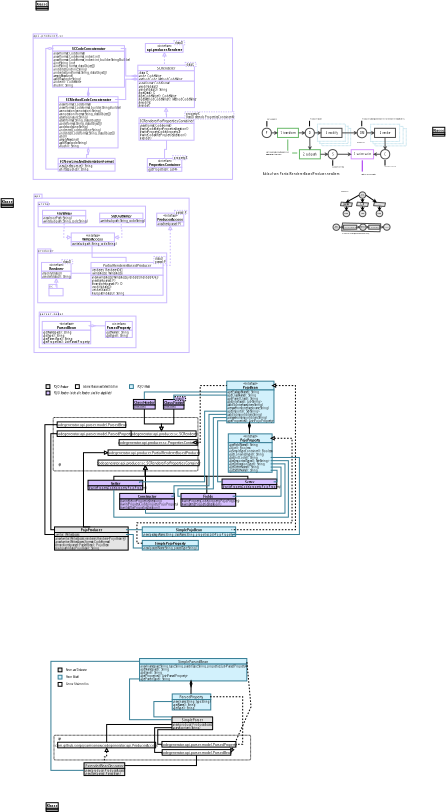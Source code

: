 <?xml version="1.0" encoding="UTF-8"?>
<dia:diagram xmlns:dia="http://www.lysator.liu.se/~alla/dia/">
  <dia:layer name="Hintergrund" visible="true" active="true">
    <dia:object type="Standard - Box" version="0" id="O0">
      <dia:attribute name="obj_pos">
        <dia:point val="81.989,204.108"/>
      </dia:attribute>
      <dia:attribute name="obj_bb">
        <dia:rectangle val="81.963,204.083;91.762,206.32"/>
      </dia:attribute>
      <dia:attribute name="elem_corner">
        <dia:point val="81.989,204.108"/>
      </dia:attribute>
      <dia:attribute name="elem_width">
        <dia:real val="9.749"/>
      </dia:attribute>
      <dia:attribute name="elem_height">
        <dia:real val="2.187"/>
      </dia:attribute>
      <dia:attribute name="border_width">
        <dia:real val="0.05"/>
      </dia:attribute>
      <dia:attribute name="border_color">
        <dia:color val="#4d4d4d"/>
      </dia:attribute>
      <dia:attribute name="show_background">
        <dia:boolean val="true"/>
      </dia:attribute>
      <dia:attribute name="corner_radius">
        <dia:real val="0.2"/>
      </dia:attribute>
    </dia:object>
    <dia:object type="Standard - Box" version="0" id="O1">
      <dia:attribute name="obj_pos">
        <dia:point val="9.849,252.737"/>
      </dia:attribute>
      <dia:attribute name="obj_bb">
        <dia:rectangle val="9.799,252.687;46.085,266.134"/>
      </dia:attribute>
      <dia:attribute name="elem_corner">
        <dia:point val="9.849,252.737"/>
      </dia:attribute>
      <dia:attribute name="elem_width">
        <dia:real val="36.186"/>
      </dia:attribute>
      <dia:attribute name="elem_height">
        <dia:real val="13.347"/>
      </dia:attribute>
      <dia:attribute name="border_width">
        <dia:real val="0.1"/>
      </dia:attribute>
      <dia:attribute name="show_background">
        <dia:boolean val="true"/>
      </dia:attribute>
      <dia:attribute name="line_style">
        <dia:enum val="4"/>
      </dia:attribute>
      <dia:attribute name="corner_radius">
        <dia:real val="0.3"/>
      </dia:attribute>
    </dia:object>
    <dia:object type="Standard - Box" version="0" id="O2">
      <dia:attribute name="obj_pos">
        <dia:point val="90.29,180.518"/>
      </dia:attribute>
      <dia:attribute name="obj_bb">
        <dia:rectangle val="90.24,180.468;98.162,184.881"/>
      </dia:attribute>
      <dia:attribute name="elem_corner">
        <dia:point val="90.29,180.518"/>
      </dia:attribute>
      <dia:attribute name="elem_width">
        <dia:real val="7.823"/>
      </dia:attribute>
      <dia:attribute name="elem_height">
        <dia:real val="4.313"/>
      </dia:attribute>
      <dia:attribute name="border_width">
        <dia:real val="0.1"/>
      </dia:attribute>
      <dia:attribute name="border_color">
        <dia:color val="#add8e6"/>
      </dia:attribute>
      <dia:attribute name="show_background">
        <dia:boolean val="true"/>
      </dia:attribute>
      <dia:attribute name="line_style">
        <dia:enum val="4"/>
      </dia:attribute>
    </dia:object>
    <dia:object type="Standard - Box" version="0" id="O3">
      <dia:attribute name="obj_pos">
        <dia:point val="89.792,179.966"/>
      </dia:attribute>
      <dia:attribute name="obj_bb">
        <dia:rectangle val="89.742,179.916;97.383,184.329"/>
      </dia:attribute>
      <dia:attribute name="elem_corner">
        <dia:point val="89.792,179.966"/>
      </dia:attribute>
      <dia:attribute name="elem_width">
        <dia:real val="7.541"/>
      </dia:attribute>
      <dia:attribute name="elem_height">
        <dia:real val="4.313"/>
      </dia:attribute>
      <dia:attribute name="border_width">
        <dia:real val="0.1"/>
      </dia:attribute>
      <dia:attribute name="border_color">
        <dia:color val="#add8e6"/>
      </dia:attribute>
      <dia:attribute name="show_background">
        <dia:boolean val="true"/>
      </dia:attribute>
      <dia:attribute name="line_style">
        <dia:enum val="4"/>
      </dia:attribute>
    </dia:object>
    <dia:object type="Standard - Box" version="0" id="O4">
      <dia:attribute name="obj_pos">
        <dia:point val="89.203,179.413"/>
      </dia:attribute>
      <dia:attribute name="obj_bb">
        <dia:rectangle val="89.153,179.363;96.512,183.776"/>
      </dia:attribute>
      <dia:attribute name="elem_corner">
        <dia:point val="89.203,179.413"/>
      </dia:attribute>
      <dia:attribute name="elem_width">
        <dia:real val="7.259"/>
      </dia:attribute>
      <dia:attribute name="elem_height">
        <dia:real val="4.313"/>
      </dia:attribute>
      <dia:attribute name="border_width">
        <dia:real val="0.1"/>
      </dia:attribute>
      <dia:attribute name="border_color">
        <dia:color val="#add8e6"/>
      </dia:attribute>
      <dia:attribute name="show_background">
        <dia:boolean val="true"/>
      </dia:attribute>
      <dia:attribute name="line_style">
        <dia:enum val="4"/>
      </dia:attribute>
    </dia:object>
    <dia:object type="Standard - Box" version="0" id="O5">
      <dia:attribute name="obj_pos">
        <dia:point val="77.0,180.47"/>
      </dia:attribute>
      <dia:attribute name="obj_bb">
        <dia:rectangle val="76.95,180.42;84.27,184.833"/>
      </dia:attribute>
      <dia:attribute name="elem_corner">
        <dia:point val="77.0,180.47"/>
      </dia:attribute>
      <dia:attribute name="elem_width">
        <dia:real val="7.22"/>
      </dia:attribute>
      <dia:attribute name="elem_height">
        <dia:real val="4.313"/>
      </dia:attribute>
      <dia:attribute name="border_width">
        <dia:real val="0.1"/>
      </dia:attribute>
      <dia:attribute name="border_color">
        <dia:color val="#add8e6"/>
      </dia:attribute>
      <dia:attribute name="show_background">
        <dia:boolean val="true"/>
      </dia:attribute>
      <dia:attribute name="line_style">
        <dia:enum val="4"/>
      </dia:attribute>
    </dia:object>
    <dia:object type="Standard - Box" version="0" id="O6">
      <dia:attribute name="obj_pos">
        <dia:point val="76.503,179.917"/>
      </dia:attribute>
      <dia:attribute name="obj_bb">
        <dia:rectangle val="76.453,179.867;83.628,184.28"/>
      </dia:attribute>
      <dia:attribute name="elem_corner">
        <dia:point val="76.503,179.917"/>
      </dia:attribute>
      <dia:attribute name="elem_width">
        <dia:real val="7.075"/>
      </dia:attribute>
      <dia:attribute name="elem_height">
        <dia:real val="4.313"/>
      </dia:attribute>
      <dia:attribute name="border_width">
        <dia:real val="0.1"/>
      </dia:attribute>
      <dia:attribute name="border_color">
        <dia:color val="#add8e6"/>
      </dia:attribute>
      <dia:attribute name="show_background">
        <dia:boolean val="true"/>
      </dia:attribute>
      <dia:attribute name="line_style">
        <dia:enum val="4"/>
      </dia:attribute>
    </dia:object>
    <dia:object type="UML - Class" version="0" id="O7">
      <dia:attribute name="obj_pos">
        <dia:point val="10.187,280.089"/>
      </dia:attribute>
      <dia:attribute name="obj_bb">
        <dia:rectangle val="10.137,280.039;28.104,285.939"/>
      </dia:attribute>
      <dia:attribute name="elem_corner">
        <dia:point val="10.187,280.089"/>
      </dia:attribute>
      <dia:attribute name="elem_width">
        <dia:real val="17.867"/>
      </dia:attribute>
      <dia:attribute name="elem_height">
        <dia:real val="5.8"/>
      </dia:attribute>
      <dia:attribute name="name">
        <dia:string>#PojoProducer#</dia:string>
      </dia:attribute>
      <dia:attribute name="stereotype">
        <dia:string>##</dia:string>
      </dia:attribute>
      <dia:attribute name="comment">
        <dia:string>##</dia:string>
      </dia:attribute>
      <dia:attribute name="abstract">
        <dia:boolean val="false"/>
      </dia:attribute>
      <dia:attribute name="suppress_attributes">
        <dia:boolean val="false"/>
      </dia:attribute>
      <dia:attribute name="suppress_operations">
        <dia:boolean val="false"/>
      </dia:attribute>
      <dia:attribute name="visible_attributes">
        <dia:boolean val="true"/>
      </dia:attribute>
      <dia:attribute name="visible_operations">
        <dia:boolean val="true"/>
      </dia:attribute>
      <dia:attribute name="visible_comments">
        <dia:boolean val="false"/>
      </dia:attribute>
      <dia:attribute name="wrap_operations">
        <dia:boolean val="true"/>
      </dia:attribute>
      <dia:attribute name="wrap_after_char">
        <dia:int val="40"/>
      </dia:attribute>
      <dia:attribute name="comment_line_length">
        <dia:int val="17"/>
      </dia:attribute>
      <dia:attribute name="comment_tagging">
        <dia:boolean val="false"/>
      </dia:attribute>
      <dia:attribute name="line_width">
        <dia:real val="0.1"/>
      </dia:attribute>
      <dia:attribute name="line_color">
        <dia:color val="#000000"/>
      </dia:attribute>
      <dia:attribute name="fill_color">
        <dia:color val="#e5e5e5"/>
      </dia:attribute>
      <dia:attribute name="text_color">
        <dia:color val="#000000"/>
      </dia:attribute>
      <dia:attribute name="normal_font">
        <dia:font family="Tahoma" style="0" name="Courier"/>
      </dia:attribute>
      <dia:attribute name="abstract_font">
        <dia:font family="Tahoma" style="0" name="Courier"/>
      </dia:attribute>
      <dia:attribute name="polymorphic_font">
        <dia:font family="Tahoma" style="0" name="Courier"/>
      </dia:attribute>
      <dia:attribute name="classname_font">
        <dia:font family="Tahoma" style="80" name="Courier"/>
      </dia:attribute>
      <dia:attribute name="abstract_classname_font">
        <dia:font family="Tahoma" style="0" name="Courier"/>
      </dia:attribute>
      <dia:attribute name="comment_font">
        <dia:font family="Tahoma" style="0" name="Courier"/>
      </dia:attribute>
      <dia:attribute name="normal_font_height">
        <dia:real val="0.8"/>
      </dia:attribute>
      <dia:attribute name="polymorphic_font_height">
        <dia:real val="0.8"/>
      </dia:attribute>
      <dia:attribute name="abstract_font_height">
        <dia:real val="0.8"/>
      </dia:attribute>
      <dia:attribute name="classname_font_height">
        <dia:real val="1"/>
      </dia:attribute>
      <dia:attribute name="abstract_classname_font_height">
        <dia:real val="1"/>
      </dia:attribute>
      <dia:attribute name="comment_font_height">
        <dia:real val="0.7"/>
      </dia:attribute>
      <dia:attribute name="attributes">
        <dia:composite type="umlattribute">
          <dia:attribute name="name">
            <dia:string>#writer#</dia:string>
          </dia:attribute>
          <dia:attribute name="type">
            <dia:string>#WriterAccess#</dia:string>
          </dia:attribute>
          <dia:attribute name="value">
            <dia:string>##</dia:string>
          </dia:attribute>
          <dia:attribute name="comment">
            <dia:string>##</dia:string>
          </dia:attribute>
          <dia:attribute name="visibility">
            <dia:enum val="1"/>
          </dia:attribute>
          <dia:attribute name="abstract">
            <dia:boolean val="false"/>
          </dia:attribute>
          <dia:attribute name="class_scope">
            <dia:boolean val="false"/>
          </dia:attribute>
        </dia:composite>
      </dia:attribute>
      <dia:attribute name="operations">
        <dia:composite type="umloperation">
          <dia:attribute name="name">
            <dia:string>#new#</dia:string>
          </dia:attribute>
          <dia:attribute name="stereotype">
            <dia:string>##</dia:string>
          </dia:attribute>
          <dia:attribute name="type">
            <dia:string>##</dia:string>
          </dia:attribute>
          <dia:attribute name="visibility">
            <dia:enum val="0"/>
          </dia:attribute>
          <dia:attribute name="comment">
            <dia:string>##</dia:string>
          </dia:attribute>
          <dia:attribute name="abstract">
            <dia:boolean val="false"/>
          </dia:attribute>
          <dia:attribute name="inheritance_type">
            <dia:enum val="2"/>
          </dia:attribute>
          <dia:attribute name="query">
            <dia:boolean val="false"/>
          </dia:attribute>
          <dia:attribute name="class_scope">
            <dia:boolean val="false"/>
          </dia:attribute>
          <dia:attribute name="parameters">
            <dia:composite type="umlparameter">
              <dia:attribute name="name">
                <dia:string>#writer#</dia:string>
              </dia:attribute>
              <dia:attribute name="type">
                <dia:string>#WriterAccess#</dia:string>
              </dia:attribute>
              <dia:attribute name="value">
                <dia:string>##</dia:string>
              </dia:attribute>
              <dia:attribute name="comment">
                <dia:string>##</dia:string>
              </dia:attribute>
              <dia:attribute name="kind">
                <dia:enum val="0"/>
              </dia:attribute>
            </dia:composite>
            <dia:composite type="umlparameter">
              <dia:attribute name="name">
                <dia:string>#renderers#</dia:string>
              </dia:attribute>
              <dia:attribute name="type">
                <dia:string>#Renderer&lt;PojoBean&gt;[]#</dia:string>
              </dia:attribute>
              <dia:attribute name="value">
                <dia:string>##</dia:string>
              </dia:attribute>
              <dia:attribute name="comment">
                <dia:string>##</dia:string>
              </dia:attribute>
              <dia:attribute name="kind">
                <dia:enum val="0"/>
              </dia:attribute>
            </dia:composite>
          </dia:attribute>
        </dia:composite>
        <dia:composite type="umloperation">
          <dia:attribute name="name">
            <dia:string>#new#</dia:string>
          </dia:attribute>
          <dia:attribute name="stereotype">
            <dia:string>##</dia:string>
          </dia:attribute>
          <dia:attribute name="type">
            <dia:string>##</dia:string>
          </dia:attribute>
          <dia:attribute name="visibility">
            <dia:enum val="0"/>
          </dia:attribute>
          <dia:attribute name="comment">
            <dia:string>##</dia:string>
          </dia:attribute>
          <dia:attribute name="abstract">
            <dia:boolean val="false"/>
          </dia:attribute>
          <dia:attribute name="inheritance_type">
            <dia:enum val="2"/>
          </dia:attribute>
          <dia:attribute name="query">
            <dia:boolean val="false"/>
          </dia:attribute>
          <dia:attribute name="class_scope">
            <dia:boolean val="false"/>
          </dia:attribute>
          <dia:attribute name="parameters">
            <dia:composite type="umlparameter">
              <dia:attribute name="name">
                <dia:string>#writer#</dia:string>
              </dia:attribute>
              <dia:attribute name="type">
                <dia:string>#WriterAccess#</dia:string>
              </dia:attribute>
              <dia:attribute name="value">
                <dia:string>##</dia:string>
              </dia:attribute>
              <dia:attribute name="comment">
                <dia:string>##</dia:string>
              </dia:attribute>
              <dia:attribute name="kind">
                <dia:enum val="0"/>
              </dia:attribute>
            </dia:composite>
            <dia:composite type="umlparameter">
              <dia:attribute name="name">
                <dia:string>#format#</dia:string>
              </dia:attribute>
              <dia:attribute name="type">
                <dia:string>#CodeFormat#</dia:string>
              </dia:attribute>
              <dia:attribute name="value">
                <dia:string>##</dia:string>
              </dia:attribute>
              <dia:attribute name="comment">
                <dia:string>##</dia:string>
              </dia:attribute>
              <dia:attribute name="kind">
                <dia:enum val="0"/>
              </dia:attribute>
            </dia:composite>
          </dia:attribute>
        </dia:composite>
        <dia:composite type="umloperation">
          <dia:attribute name="name">
            <dia:string>#transform#</dia:string>
          </dia:attribute>
          <dia:attribute name="stereotype">
            <dia:string>##</dia:string>
          </dia:attribute>
          <dia:attribute name="type">
            <dia:string>#PojoBean#</dia:string>
          </dia:attribute>
          <dia:attribute name="visibility">
            <dia:enum val="2"/>
          </dia:attribute>
          <dia:attribute name="comment">
            <dia:string>##</dia:string>
          </dia:attribute>
          <dia:attribute name="abstract">
            <dia:boolean val="true"/>
          </dia:attribute>
          <dia:attribute name="inheritance_type">
            <dia:enum val="0"/>
          </dia:attribute>
          <dia:attribute name="query">
            <dia:boolean val="false"/>
          </dia:attribute>
          <dia:attribute name="class_scope">
            <dia:boolean val="false"/>
          </dia:attribute>
          <dia:attribute name="parameters">
            <dia:composite type="umlparameter">
              <dia:attribute name="name">
                <dia:string>#parsed#</dia:string>
              </dia:attribute>
              <dia:attribute name="type">
                <dia:string>#ParsedBean#</dia:string>
              </dia:attribute>
              <dia:attribute name="value">
                <dia:string>##</dia:string>
              </dia:attribute>
              <dia:attribute name="comment">
                <dia:string>##</dia:string>
              </dia:attribute>
              <dia:attribute name="kind">
                <dia:enum val="0"/>
              </dia:attribute>
            </dia:composite>
          </dia:attribute>
        </dia:composite>
        <dia:composite type="umloperation">
          <dia:attribute name="name">
            <dia:string>#subpath#</dia:string>
          </dia:attribute>
          <dia:attribute name="stereotype">
            <dia:string>##</dia:string>
          </dia:attribute>
          <dia:attribute name="type">
            <dia:string>#String#</dia:string>
          </dia:attribute>
          <dia:attribute name="visibility">
            <dia:enum val="2"/>
          </dia:attribute>
          <dia:attribute name="comment">
            <dia:string>##</dia:string>
          </dia:attribute>
          <dia:attribute name="abstract">
            <dia:boolean val="true"/>
          </dia:attribute>
          <dia:attribute name="inheritance_type">
            <dia:enum val="0"/>
          </dia:attribute>
          <dia:attribute name="query">
            <dia:boolean val="false"/>
          </dia:attribute>
          <dia:attribute name="class_scope">
            <dia:boolean val="false"/>
          </dia:attribute>
          <dia:attribute name="parameters">
            <dia:composite type="umlparameter">
              <dia:attribute name="name">
                <dia:string>#data#</dia:string>
              </dia:attribute>
              <dia:attribute name="type">
                <dia:string>#PojoBean#</dia:string>
              </dia:attribute>
              <dia:attribute name="value">
                <dia:string>##</dia:string>
              </dia:attribute>
              <dia:attribute name="comment">
                <dia:string>##</dia:string>
              </dia:attribute>
              <dia:attribute name="kind">
                <dia:enum val="0"/>
              </dia:attribute>
            </dia:composite>
          </dia:attribute>
        </dia:composite>
      </dia:attribute>
      <dia:attribute name="template">
        <dia:boolean val="false"/>
      </dia:attribute>
      <dia:attribute name="templates"/>
    </dia:object>
    <dia:object type="UML - Generalization" version="1" id="O8">
      <dia:attribute name="obj_pos">
        <dia:point val="23.568,261.532"/>
      </dia:attribute>
      <dia:attribute name="obj_bb">
        <dia:rectangle val="17.375,260.682;23.618,280.139"/>
      </dia:attribute>
      <dia:attribute name="meta">
        <dia:composite type="dict"/>
      </dia:attribute>
      <dia:attribute name="orth_points">
        <dia:point val="23.568,261.532"/>
        <dia:point val="17.425,261.532"/>
        <dia:point val="17.425,280.089"/>
        <dia:point val="19.12,280.089"/>
      </dia:attribute>
      <dia:attribute name="orth_orient">
        <dia:enum val="0"/>
        <dia:enum val="1"/>
        <dia:enum val="0"/>
      </dia:attribute>
      <dia:attribute name="orth_autoroute">
        <dia:boolean val="false"/>
      </dia:attribute>
      <dia:attribute name="text_colour">
        <dia:color val="#000000"/>
      </dia:attribute>
      <dia:attribute name="line_colour">
        <dia:color val="#000000"/>
      </dia:attribute>
      <dia:attribute name="name">
        <dia:string>##</dia:string>
      </dia:attribute>
      <dia:attribute name="stereotype">
        <dia:string>##</dia:string>
      </dia:attribute>
      <dia:connections>
        <dia:connection handle="0" to="O23" connection="3"/>
        <dia:connection handle="1" to="O7" connection="1"/>
      </dia:connections>
    </dia:object>
    <dia:object type="UML - Class" version="0" id="O9">
      <dia:attribute name="obj_pos">
        <dia:point val="41.803,271.725"/>
      </dia:attribute>
      <dia:attribute name="obj_bb">
        <dia:rectangle val="41.753,271.675;54.758,274.975"/>
      </dia:attribute>
      <dia:attribute name="elem_corner">
        <dia:point val="41.803,271.725"/>
      </dia:attribute>
      <dia:attribute name="elem_width">
        <dia:real val="12.905"/>
      </dia:attribute>
      <dia:attribute name="elem_height">
        <dia:real val="3.2"/>
      </dia:attribute>
      <dia:attribute name="name">
        <dia:string>#Fields#</dia:string>
      </dia:attribute>
      <dia:attribute name="stereotype">
        <dia:string>##</dia:string>
      </dia:attribute>
      <dia:attribute name="comment">
        <dia:string>##</dia:string>
      </dia:attribute>
      <dia:attribute name="abstract">
        <dia:boolean val="false"/>
      </dia:attribute>
      <dia:attribute name="suppress_attributes">
        <dia:boolean val="false"/>
      </dia:attribute>
      <dia:attribute name="suppress_operations">
        <dia:boolean val="false"/>
      </dia:attribute>
      <dia:attribute name="visible_attributes">
        <dia:boolean val="false"/>
      </dia:attribute>
      <dia:attribute name="visible_operations">
        <dia:boolean val="true"/>
      </dia:attribute>
      <dia:attribute name="visible_comments">
        <dia:boolean val="false"/>
      </dia:attribute>
      <dia:attribute name="wrap_operations">
        <dia:boolean val="true"/>
      </dia:attribute>
      <dia:attribute name="wrap_after_char">
        <dia:int val="40"/>
      </dia:attribute>
      <dia:attribute name="comment_line_length">
        <dia:int val="17"/>
      </dia:attribute>
      <dia:attribute name="comment_tagging">
        <dia:boolean val="false"/>
      </dia:attribute>
      <dia:attribute name="line_width">
        <dia:real val="0.1"/>
      </dia:attribute>
      <dia:attribute name="line_color">
        <dia:color val="#000000"/>
      </dia:attribute>
      <dia:attribute name="fill_color">
        <dia:color val="#d6c0ff"/>
      </dia:attribute>
      <dia:attribute name="text_color">
        <dia:color val="#000000"/>
      </dia:attribute>
      <dia:attribute name="normal_font">
        <dia:font family="Tahoma" style="0" name="Courier"/>
      </dia:attribute>
      <dia:attribute name="abstract_font">
        <dia:font family="Tahoma" style="0" name="Courier"/>
      </dia:attribute>
      <dia:attribute name="polymorphic_font">
        <dia:font family="Tahoma" style="0" name="Courier"/>
      </dia:attribute>
      <dia:attribute name="classname_font">
        <dia:font family="Tahoma" style="80" name="Courier"/>
      </dia:attribute>
      <dia:attribute name="abstract_classname_font">
        <dia:font family="Tahoma" style="0" name="Courier"/>
      </dia:attribute>
      <dia:attribute name="comment_font">
        <dia:font family="Tahoma" style="0" name="Courier"/>
      </dia:attribute>
      <dia:attribute name="normal_font_height">
        <dia:real val="0.8"/>
      </dia:attribute>
      <dia:attribute name="polymorphic_font_height">
        <dia:real val="0.8"/>
      </dia:attribute>
      <dia:attribute name="abstract_font_height">
        <dia:real val="0.8"/>
      </dia:attribute>
      <dia:attribute name="classname_font_height">
        <dia:real val="1"/>
      </dia:attribute>
      <dia:attribute name="abstract_classname_font_height">
        <dia:real val="1"/>
      </dia:attribute>
      <dia:attribute name="comment_font_height">
        <dia:real val="0.7"/>
      </dia:attribute>
      <dia:attribute name="attributes"/>
      <dia:attribute name="operations">
        <dia:composite type="umloperation">
          <dia:attribute name="name">
            <dia:string>#writePropertyCode#</dia:string>
          </dia:attribute>
          <dia:attribute name="stereotype">
            <dia:string>##</dia:string>
          </dia:attribute>
          <dia:attribute name="type">
            <dia:string>##</dia:string>
          </dia:attribute>
          <dia:attribute name="visibility">
            <dia:enum val="2"/>
          </dia:attribute>
          <dia:attribute name="comment">
            <dia:string>##</dia:string>
          </dia:attribute>
          <dia:attribute name="abstract">
            <dia:boolean val="true"/>
          </dia:attribute>
          <dia:attribute name="inheritance_type">
            <dia:enum val="0"/>
          </dia:attribute>
          <dia:attribute name="query">
            <dia:boolean val="false"/>
          </dia:attribute>
          <dia:attribute name="class_scope">
            <dia:boolean val="false"/>
          </dia:attribute>
          <dia:attribute name="parameters">
            <dia:composite type="umlparameter">
              <dia:attribute name="name">
                <dia:string>#property#</dia:string>
              </dia:attribute>
              <dia:attribute name="type">
                <dia:string>#PojoProperty#</dia:string>
              </dia:attribute>
              <dia:attribute name="value">
                <dia:string>##</dia:string>
              </dia:attribute>
              <dia:attribute name="comment">
                <dia:string>##</dia:string>
              </dia:attribute>
              <dia:attribute name="kind">
                <dia:enum val="0"/>
              </dia:attribute>
            </dia:composite>
          </dia:attribute>
        </dia:composite>
        <dia:composite type="umloperation">
          <dia:attribute name="name">
            <dia:string>#writeAfterPropertiesIteration#</dia:string>
          </dia:attribute>
          <dia:attribute name="stereotype">
            <dia:string>##</dia:string>
          </dia:attribute>
          <dia:attribute name="type">
            <dia:string>##</dia:string>
          </dia:attribute>
          <dia:attribute name="visibility">
            <dia:enum val="2"/>
          </dia:attribute>
          <dia:attribute name="comment">
            <dia:string>##</dia:string>
          </dia:attribute>
          <dia:attribute name="abstract">
            <dia:boolean val="false"/>
          </dia:attribute>
          <dia:attribute name="inheritance_type">
            <dia:enum val="2"/>
          </dia:attribute>
          <dia:attribute name="query">
            <dia:boolean val="false"/>
          </dia:attribute>
          <dia:attribute name="class_scope">
            <dia:boolean val="false"/>
          </dia:attribute>
          <dia:attribute name="parameters"/>
        </dia:composite>
      </dia:attribute>
      <dia:attribute name="template">
        <dia:boolean val="false"/>
      </dia:attribute>
      <dia:attribute name="templates"/>
    </dia:object>
    <dia:object type="UML - Class" version="0" id="O10">
      <dia:attribute name="obj_pos">
        <dia:point val="18.561,268.424"/>
      </dia:attribute>
      <dia:attribute name="obj_bb">
        <dia:rectangle val="18.512,268.374;31.517,270.874"/>
      </dia:attribute>
      <dia:attribute name="elem_corner">
        <dia:point val="18.561,268.424"/>
      </dia:attribute>
      <dia:attribute name="elem_width">
        <dia:real val="12.905"/>
      </dia:attribute>
      <dia:attribute name="elem_height">
        <dia:real val="2.4"/>
      </dia:attribute>
      <dia:attribute name="name">
        <dia:string>#Getter#</dia:string>
      </dia:attribute>
      <dia:attribute name="stereotype">
        <dia:string>##</dia:string>
      </dia:attribute>
      <dia:attribute name="comment">
        <dia:string>##</dia:string>
      </dia:attribute>
      <dia:attribute name="abstract">
        <dia:boolean val="false"/>
      </dia:attribute>
      <dia:attribute name="suppress_attributes">
        <dia:boolean val="false"/>
      </dia:attribute>
      <dia:attribute name="suppress_operations">
        <dia:boolean val="false"/>
      </dia:attribute>
      <dia:attribute name="visible_attributes">
        <dia:boolean val="false"/>
      </dia:attribute>
      <dia:attribute name="visible_operations">
        <dia:boolean val="true"/>
      </dia:attribute>
      <dia:attribute name="visible_comments">
        <dia:boolean val="false"/>
      </dia:attribute>
      <dia:attribute name="wrap_operations">
        <dia:boolean val="true"/>
      </dia:attribute>
      <dia:attribute name="wrap_after_char">
        <dia:int val="40"/>
      </dia:attribute>
      <dia:attribute name="comment_line_length">
        <dia:int val="17"/>
      </dia:attribute>
      <dia:attribute name="comment_tagging">
        <dia:boolean val="false"/>
      </dia:attribute>
      <dia:attribute name="line_width">
        <dia:real val="0.1"/>
      </dia:attribute>
      <dia:attribute name="line_color">
        <dia:color val="#000000"/>
      </dia:attribute>
      <dia:attribute name="fill_color">
        <dia:color val="#d6c0ff"/>
      </dia:attribute>
      <dia:attribute name="text_color">
        <dia:color val="#000000"/>
      </dia:attribute>
      <dia:attribute name="normal_font">
        <dia:font family="Tahoma" style="0" name="Courier"/>
      </dia:attribute>
      <dia:attribute name="abstract_font">
        <dia:font family="Tahoma" style="0" name="Courier"/>
      </dia:attribute>
      <dia:attribute name="polymorphic_font">
        <dia:font family="Tahoma" style="0" name="Courier"/>
      </dia:attribute>
      <dia:attribute name="classname_font">
        <dia:font family="Tahoma" style="80" name="Courier"/>
      </dia:attribute>
      <dia:attribute name="abstract_classname_font">
        <dia:font family="Tahoma" style="0" name="Courier"/>
      </dia:attribute>
      <dia:attribute name="comment_font">
        <dia:font family="Tahoma" style="0" name="Courier"/>
      </dia:attribute>
      <dia:attribute name="normal_font_height">
        <dia:real val="0.8"/>
      </dia:attribute>
      <dia:attribute name="polymorphic_font_height">
        <dia:real val="0.8"/>
      </dia:attribute>
      <dia:attribute name="abstract_font_height">
        <dia:real val="0.8"/>
      </dia:attribute>
      <dia:attribute name="classname_font_height">
        <dia:real val="1"/>
      </dia:attribute>
      <dia:attribute name="abstract_classname_font_height">
        <dia:real val="1"/>
      </dia:attribute>
      <dia:attribute name="comment_font_height">
        <dia:real val="0.7"/>
      </dia:attribute>
      <dia:attribute name="attributes"/>
      <dia:attribute name="operations">
        <dia:composite type="umloperation">
          <dia:attribute name="name">
            <dia:string>#writePropertyCode#</dia:string>
          </dia:attribute>
          <dia:attribute name="stereotype">
            <dia:string>##</dia:string>
          </dia:attribute>
          <dia:attribute name="type">
            <dia:string>##</dia:string>
          </dia:attribute>
          <dia:attribute name="visibility">
            <dia:enum val="2"/>
          </dia:attribute>
          <dia:attribute name="comment">
            <dia:string>##</dia:string>
          </dia:attribute>
          <dia:attribute name="abstract">
            <dia:boolean val="true"/>
          </dia:attribute>
          <dia:attribute name="inheritance_type">
            <dia:enum val="0"/>
          </dia:attribute>
          <dia:attribute name="query">
            <dia:boolean val="false"/>
          </dia:attribute>
          <dia:attribute name="class_scope">
            <dia:boolean val="false"/>
          </dia:attribute>
          <dia:attribute name="parameters">
            <dia:composite type="umlparameter">
              <dia:attribute name="name">
                <dia:string>#property#</dia:string>
              </dia:attribute>
              <dia:attribute name="type">
                <dia:string>#PojoProperty#</dia:string>
              </dia:attribute>
              <dia:attribute name="value">
                <dia:string>##</dia:string>
              </dia:attribute>
              <dia:attribute name="comment">
                <dia:string>##</dia:string>
              </dia:attribute>
              <dia:attribute name="kind">
                <dia:enum val="0"/>
              </dia:attribute>
            </dia:composite>
          </dia:attribute>
        </dia:composite>
      </dia:attribute>
      <dia:attribute name="template">
        <dia:boolean val="false"/>
      </dia:attribute>
      <dia:attribute name="templates"/>
    </dia:object>
    <dia:object type="UML - Class" version="0" id="O11">
      <dia:attribute name="obj_pos">
        <dia:point val="52.066,268.116"/>
      </dia:attribute>
      <dia:attribute name="obj_bb">
        <dia:rectangle val="52.017,268.066;65.022,270.566"/>
      </dia:attribute>
      <dia:attribute name="elem_corner">
        <dia:point val="52.066,268.116"/>
      </dia:attribute>
      <dia:attribute name="elem_width">
        <dia:real val="12.905"/>
      </dia:attribute>
      <dia:attribute name="elem_height">
        <dia:real val="2.4"/>
      </dia:attribute>
      <dia:attribute name="name">
        <dia:string>#Setter#</dia:string>
      </dia:attribute>
      <dia:attribute name="stereotype">
        <dia:string>##</dia:string>
      </dia:attribute>
      <dia:attribute name="comment">
        <dia:string>##</dia:string>
      </dia:attribute>
      <dia:attribute name="abstract">
        <dia:boolean val="false"/>
      </dia:attribute>
      <dia:attribute name="suppress_attributes">
        <dia:boolean val="false"/>
      </dia:attribute>
      <dia:attribute name="suppress_operations">
        <dia:boolean val="false"/>
      </dia:attribute>
      <dia:attribute name="visible_attributes">
        <dia:boolean val="false"/>
      </dia:attribute>
      <dia:attribute name="visible_operations">
        <dia:boolean val="true"/>
      </dia:attribute>
      <dia:attribute name="visible_comments">
        <dia:boolean val="false"/>
      </dia:attribute>
      <dia:attribute name="wrap_operations">
        <dia:boolean val="true"/>
      </dia:attribute>
      <dia:attribute name="wrap_after_char">
        <dia:int val="40"/>
      </dia:attribute>
      <dia:attribute name="comment_line_length">
        <dia:int val="17"/>
      </dia:attribute>
      <dia:attribute name="comment_tagging">
        <dia:boolean val="false"/>
      </dia:attribute>
      <dia:attribute name="line_width">
        <dia:real val="0.1"/>
      </dia:attribute>
      <dia:attribute name="line_color">
        <dia:color val="#000000"/>
      </dia:attribute>
      <dia:attribute name="fill_color">
        <dia:color val="#d6c0ff"/>
      </dia:attribute>
      <dia:attribute name="text_color">
        <dia:color val="#000000"/>
      </dia:attribute>
      <dia:attribute name="normal_font">
        <dia:font family="Tahoma" style="0" name="Courier"/>
      </dia:attribute>
      <dia:attribute name="abstract_font">
        <dia:font family="Tahoma" style="0" name="Courier"/>
      </dia:attribute>
      <dia:attribute name="polymorphic_font">
        <dia:font family="Tahoma" style="0" name="Courier"/>
      </dia:attribute>
      <dia:attribute name="classname_font">
        <dia:font family="Tahoma" style="80" name="Courier"/>
      </dia:attribute>
      <dia:attribute name="abstract_classname_font">
        <dia:font family="Tahoma" style="0" name="Courier"/>
      </dia:attribute>
      <dia:attribute name="comment_font">
        <dia:font family="Tahoma" style="0" name="Courier"/>
      </dia:attribute>
      <dia:attribute name="normal_font_height">
        <dia:real val="0.8"/>
      </dia:attribute>
      <dia:attribute name="polymorphic_font_height">
        <dia:real val="0.8"/>
      </dia:attribute>
      <dia:attribute name="abstract_font_height">
        <dia:real val="0.8"/>
      </dia:attribute>
      <dia:attribute name="classname_font_height">
        <dia:real val="1"/>
      </dia:attribute>
      <dia:attribute name="abstract_classname_font_height">
        <dia:real val="1"/>
      </dia:attribute>
      <dia:attribute name="comment_font_height">
        <dia:real val="0.7"/>
      </dia:attribute>
      <dia:attribute name="attributes"/>
      <dia:attribute name="operations">
        <dia:composite type="umloperation">
          <dia:attribute name="name">
            <dia:string>#writePropertyCode#</dia:string>
          </dia:attribute>
          <dia:attribute name="stereotype">
            <dia:string>##</dia:string>
          </dia:attribute>
          <dia:attribute name="type">
            <dia:string>##</dia:string>
          </dia:attribute>
          <dia:attribute name="visibility">
            <dia:enum val="2"/>
          </dia:attribute>
          <dia:attribute name="comment">
            <dia:string>##</dia:string>
          </dia:attribute>
          <dia:attribute name="abstract">
            <dia:boolean val="true"/>
          </dia:attribute>
          <dia:attribute name="inheritance_type">
            <dia:enum val="0"/>
          </dia:attribute>
          <dia:attribute name="query">
            <dia:boolean val="false"/>
          </dia:attribute>
          <dia:attribute name="class_scope">
            <dia:boolean val="false"/>
          </dia:attribute>
          <dia:attribute name="parameters">
            <dia:composite type="umlparameter">
              <dia:attribute name="name">
                <dia:string>#property#</dia:string>
              </dia:attribute>
              <dia:attribute name="type">
                <dia:string>#PojoProperty#</dia:string>
              </dia:attribute>
              <dia:attribute name="value">
                <dia:string>##</dia:string>
              </dia:attribute>
              <dia:attribute name="comment">
                <dia:string>##</dia:string>
              </dia:attribute>
              <dia:attribute name="kind">
                <dia:enum val="0"/>
              </dia:attribute>
            </dia:composite>
          </dia:attribute>
        </dia:composite>
      </dia:attribute>
      <dia:attribute name="template">
        <dia:boolean val="false"/>
      </dia:attribute>
      <dia:attribute name="templates"/>
    </dia:object>
    <dia:object type="UML - Class" version="0" id="O12">
      <dia:attribute name="obj_pos">
        <dia:point val="26.476,271.715"/>
      </dia:attribute>
      <dia:attribute name="obj_bb">
        <dia:rectangle val="26.426,271.665;39.431,275.765"/>
      </dia:attribute>
      <dia:attribute name="elem_corner">
        <dia:point val="26.476,271.715"/>
      </dia:attribute>
      <dia:attribute name="elem_width">
        <dia:real val="12.905"/>
      </dia:attribute>
      <dia:attribute name="elem_height">
        <dia:real val="4"/>
      </dia:attribute>
      <dia:attribute name="name">
        <dia:string>#Constructor#</dia:string>
      </dia:attribute>
      <dia:attribute name="stereotype">
        <dia:string>##</dia:string>
      </dia:attribute>
      <dia:attribute name="comment">
        <dia:string>##</dia:string>
      </dia:attribute>
      <dia:attribute name="abstract">
        <dia:boolean val="false"/>
      </dia:attribute>
      <dia:attribute name="suppress_attributes">
        <dia:boolean val="false"/>
      </dia:attribute>
      <dia:attribute name="suppress_operations">
        <dia:boolean val="false"/>
      </dia:attribute>
      <dia:attribute name="visible_attributes">
        <dia:boolean val="false"/>
      </dia:attribute>
      <dia:attribute name="visible_operations">
        <dia:boolean val="true"/>
      </dia:attribute>
      <dia:attribute name="visible_comments">
        <dia:boolean val="false"/>
      </dia:attribute>
      <dia:attribute name="wrap_operations">
        <dia:boolean val="true"/>
      </dia:attribute>
      <dia:attribute name="wrap_after_char">
        <dia:int val="40"/>
      </dia:attribute>
      <dia:attribute name="comment_line_length">
        <dia:int val="17"/>
      </dia:attribute>
      <dia:attribute name="comment_tagging">
        <dia:boolean val="false"/>
      </dia:attribute>
      <dia:attribute name="line_width">
        <dia:real val="0.1"/>
      </dia:attribute>
      <dia:attribute name="line_color">
        <dia:color val="#000000"/>
      </dia:attribute>
      <dia:attribute name="fill_color">
        <dia:color val="#d6c0ff"/>
      </dia:attribute>
      <dia:attribute name="text_color">
        <dia:color val="#000000"/>
      </dia:attribute>
      <dia:attribute name="normal_font">
        <dia:font family="Tahoma" style="0" name="Courier"/>
      </dia:attribute>
      <dia:attribute name="abstract_font">
        <dia:font family="Tahoma" style="0" name="Courier"/>
      </dia:attribute>
      <dia:attribute name="polymorphic_font">
        <dia:font family="Tahoma" style="0" name="Courier"/>
      </dia:attribute>
      <dia:attribute name="classname_font">
        <dia:font family="Tahoma" style="80" name="Courier"/>
      </dia:attribute>
      <dia:attribute name="abstract_classname_font">
        <dia:font family="Tahoma" style="0" name="Courier"/>
      </dia:attribute>
      <dia:attribute name="comment_font">
        <dia:font family="Tahoma" style="0" name="Courier"/>
      </dia:attribute>
      <dia:attribute name="normal_font_height">
        <dia:real val="0.8"/>
      </dia:attribute>
      <dia:attribute name="polymorphic_font_height">
        <dia:real val="0.8"/>
      </dia:attribute>
      <dia:attribute name="abstract_font_height">
        <dia:real val="0.8"/>
      </dia:attribute>
      <dia:attribute name="classname_font_height">
        <dia:real val="1"/>
      </dia:attribute>
      <dia:attribute name="abstract_classname_font_height">
        <dia:real val="1"/>
      </dia:attribute>
      <dia:attribute name="comment_font_height">
        <dia:real val="0.7"/>
      </dia:attribute>
      <dia:attribute name="attributes"/>
      <dia:attribute name="operations">
        <dia:composite type="umloperation">
          <dia:attribute name="name">
            <dia:string>#writeBeforePropertiesIteration#</dia:string>
          </dia:attribute>
          <dia:attribute name="stereotype">
            <dia:string>##</dia:string>
          </dia:attribute>
          <dia:attribute name="type">
            <dia:string>##</dia:string>
          </dia:attribute>
          <dia:attribute name="visibility">
            <dia:enum val="2"/>
          </dia:attribute>
          <dia:attribute name="comment">
            <dia:string>##</dia:string>
          </dia:attribute>
          <dia:attribute name="abstract">
            <dia:boolean val="false"/>
          </dia:attribute>
          <dia:attribute name="inheritance_type">
            <dia:enum val="2"/>
          </dia:attribute>
          <dia:attribute name="query">
            <dia:boolean val="false"/>
          </dia:attribute>
          <dia:attribute name="class_scope">
            <dia:boolean val="false"/>
          </dia:attribute>
          <dia:attribute name="parameters"/>
        </dia:composite>
        <dia:composite type="umloperation">
          <dia:attribute name="name">
            <dia:string>#writePropertyCode#</dia:string>
          </dia:attribute>
          <dia:attribute name="stereotype">
            <dia:string>##</dia:string>
          </dia:attribute>
          <dia:attribute name="type">
            <dia:string>##</dia:string>
          </dia:attribute>
          <dia:attribute name="visibility">
            <dia:enum val="2"/>
          </dia:attribute>
          <dia:attribute name="comment">
            <dia:string>##</dia:string>
          </dia:attribute>
          <dia:attribute name="abstract">
            <dia:boolean val="true"/>
          </dia:attribute>
          <dia:attribute name="inheritance_type">
            <dia:enum val="0"/>
          </dia:attribute>
          <dia:attribute name="query">
            <dia:boolean val="false"/>
          </dia:attribute>
          <dia:attribute name="class_scope">
            <dia:boolean val="false"/>
          </dia:attribute>
          <dia:attribute name="parameters">
            <dia:composite type="umlparameter">
              <dia:attribute name="name">
                <dia:string>#property#</dia:string>
              </dia:attribute>
              <dia:attribute name="type">
                <dia:string>#PojoProperty#</dia:string>
              </dia:attribute>
              <dia:attribute name="value">
                <dia:string>##</dia:string>
              </dia:attribute>
              <dia:attribute name="comment">
                <dia:string>##</dia:string>
              </dia:attribute>
              <dia:attribute name="kind">
                <dia:enum val="0"/>
              </dia:attribute>
            </dia:composite>
          </dia:attribute>
        </dia:composite>
        <dia:composite type="umloperation">
          <dia:attribute name="name">
            <dia:string>#writeAfterPropertiesIteration#</dia:string>
          </dia:attribute>
          <dia:attribute name="stereotype">
            <dia:string>##</dia:string>
          </dia:attribute>
          <dia:attribute name="type">
            <dia:string>##</dia:string>
          </dia:attribute>
          <dia:attribute name="visibility">
            <dia:enum val="2"/>
          </dia:attribute>
          <dia:attribute name="comment">
            <dia:string>##</dia:string>
          </dia:attribute>
          <dia:attribute name="abstract">
            <dia:boolean val="false"/>
          </dia:attribute>
          <dia:attribute name="inheritance_type">
            <dia:enum val="2"/>
          </dia:attribute>
          <dia:attribute name="query">
            <dia:boolean val="false"/>
          </dia:attribute>
          <dia:attribute name="class_scope">
            <dia:boolean val="false"/>
          </dia:attribute>
          <dia:attribute name="parameters"/>
        </dia:composite>
      </dia:attribute>
      <dia:attribute name="template">
        <dia:boolean val="false"/>
      </dia:attribute>
      <dia:attribute name="templates"/>
    </dia:object>
    <dia:object type="UML - Class" version="0" id="O13">
      <dia:attribute name="obj_pos">
        <dia:point val="29.906,248.22"/>
      </dia:attribute>
      <dia:attribute name="obj_bb">
        <dia:rectangle val="29.856,248.17;35.431,250.67"/>
      </dia:attribute>
      <dia:attribute name="elem_corner">
        <dia:point val="29.906,248.22"/>
      </dia:attribute>
      <dia:attribute name="elem_width">
        <dia:real val="5.475"/>
      </dia:attribute>
      <dia:attribute name="elem_height">
        <dia:real val="2.4"/>
      </dia:attribute>
      <dia:attribute name="name">
        <dia:string>#ClassHeader#</dia:string>
      </dia:attribute>
      <dia:attribute name="stereotype">
        <dia:string>##</dia:string>
      </dia:attribute>
      <dia:attribute name="comment">
        <dia:string>##</dia:string>
      </dia:attribute>
      <dia:attribute name="abstract">
        <dia:boolean val="false"/>
      </dia:attribute>
      <dia:attribute name="suppress_attributes">
        <dia:boolean val="false"/>
      </dia:attribute>
      <dia:attribute name="suppress_operations">
        <dia:boolean val="false"/>
      </dia:attribute>
      <dia:attribute name="visible_attributes">
        <dia:boolean val="false"/>
      </dia:attribute>
      <dia:attribute name="visible_operations">
        <dia:boolean val="true"/>
      </dia:attribute>
      <dia:attribute name="visible_comments">
        <dia:boolean val="false"/>
      </dia:attribute>
      <dia:attribute name="wrap_operations">
        <dia:boolean val="true"/>
      </dia:attribute>
      <dia:attribute name="wrap_after_char">
        <dia:int val="40"/>
      </dia:attribute>
      <dia:attribute name="comment_line_length">
        <dia:int val="17"/>
      </dia:attribute>
      <dia:attribute name="comment_tagging">
        <dia:boolean val="false"/>
      </dia:attribute>
      <dia:attribute name="line_width">
        <dia:real val="0.1"/>
      </dia:attribute>
      <dia:attribute name="line_color">
        <dia:color val="#000000"/>
      </dia:attribute>
      <dia:attribute name="fill_color">
        <dia:color val="#d6c0ff"/>
      </dia:attribute>
      <dia:attribute name="text_color">
        <dia:color val="#000000"/>
      </dia:attribute>
      <dia:attribute name="normal_font">
        <dia:font family="Tahoma" style="0" name="Courier"/>
      </dia:attribute>
      <dia:attribute name="abstract_font">
        <dia:font family="Tahoma" style="0" name="Courier"/>
      </dia:attribute>
      <dia:attribute name="polymorphic_font">
        <dia:font family="Tahoma" style="0" name="Courier"/>
      </dia:attribute>
      <dia:attribute name="classname_font">
        <dia:font family="Tahoma" style="80" name="Courier"/>
      </dia:attribute>
      <dia:attribute name="abstract_classname_font">
        <dia:font family="Tahoma" style="0" name="Courier"/>
      </dia:attribute>
      <dia:attribute name="comment_font">
        <dia:font family="Tahoma" style="0" name="Courier"/>
      </dia:attribute>
      <dia:attribute name="normal_font_height">
        <dia:real val="0.8"/>
      </dia:attribute>
      <dia:attribute name="polymorphic_font_height">
        <dia:real val="0.8"/>
      </dia:attribute>
      <dia:attribute name="abstract_font_height">
        <dia:real val="0.8"/>
      </dia:attribute>
      <dia:attribute name="classname_font_height">
        <dia:real val="1"/>
      </dia:attribute>
      <dia:attribute name="abstract_classname_font_height">
        <dia:real val="1"/>
      </dia:attribute>
      <dia:attribute name="comment_font_height">
        <dia:real val="0.7"/>
      </dia:attribute>
      <dia:attribute name="attributes"/>
      <dia:attribute name="operations">
        <dia:composite type="umloperation">
          <dia:attribute name="name">
            <dia:string>#render#</dia:string>
          </dia:attribute>
          <dia:attribute name="stereotype">
            <dia:string>##</dia:string>
          </dia:attribute>
          <dia:attribute name="type">
            <dia:string>##</dia:string>
          </dia:attribute>
          <dia:attribute name="visibility">
            <dia:enum val="2"/>
          </dia:attribute>
          <dia:attribute name="comment">
            <dia:string>##</dia:string>
          </dia:attribute>
          <dia:attribute name="abstract">
            <dia:boolean val="false"/>
          </dia:attribute>
          <dia:attribute name="inheritance_type">
            <dia:enum val="2"/>
          </dia:attribute>
          <dia:attribute name="query">
            <dia:boolean val="false"/>
          </dia:attribute>
          <dia:attribute name="class_scope">
            <dia:boolean val="false"/>
          </dia:attribute>
          <dia:attribute name="parameters"/>
        </dia:composite>
      </dia:attribute>
      <dia:attribute name="template">
        <dia:boolean val="false"/>
      </dia:attribute>
      <dia:attribute name="templates"/>
    </dia:object>
    <dia:object type="UML - Generalization" version="1" id="O14">
      <dia:attribute name="obj_pos">
        <dia:point val="32.887,264.777"/>
      </dia:attribute>
      <dia:attribute name="obj_bb">
        <dia:rectangle val="24.964,264.727;33.737,268.474"/>
      </dia:attribute>
      <dia:attribute name="meta">
        <dia:composite type="dict"/>
      </dia:attribute>
      <dia:attribute name="orth_points">
        <dia:point val="32.887,264.777"/>
        <dia:point val="32.887,267.427"/>
        <dia:point val="25.014,267.427"/>
        <dia:point val="25.014,268.424"/>
      </dia:attribute>
      <dia:attribute name="orth_orient">
        <dia:enum val="1"/>
        <dia:enum val="0"/>
        <dia:enum val="1"/>
      </dia:attribute>
      <dia:attribute name="orth_autoroute">
        <dia:boolean val="false"/>
      </dia:attribute>
      <dia:attribute name="text_colour">
        <dia:color val="#000000"/>
      </dia:attribute>
      <dia:attribute name="line_colour">
        <dia:color val="#000000"/>
      </dia:attribute>
      <dia:attribute name="name">
        <dia:string>##</dia:string>
      </dia:attribute>
      <dia:attribute name="stereotype">
        <dia:string>##</dia:string>
      </dia:attribute>
      <dia:connections>
        <dia:connection handle="0" to="O19" connection="6"/>
        <dia:connection handle="1" to="O10" connection="1"/>
      </dia:connections>
    </dia:object>
    <dia:object type="UML - Generalization" version="1" id="O15">
      <dia:attribute name="obj_pos">
        <dia:point val="32.887,264.777"/>
      </dia:attribute>
      <dia:attribute name="obj_bb">
        <dia:rectangle val="32.037,264.727;33.737,271.765"/>
      </dia:attribute>
      <dia:attribute name="meta">
        <dia:composite type="dict"/>
      </dia:attribute>
      <dia:attribute name="orth_points">
        <dia:point val="32.887,264.777"/>
        <dia:point val="32.887,267.427"/>
        <dia:point val="32.928,267.427"/>
        <dia:point val="32.928,271.715"/>
      </dia:attribute>
      <dia:attribute name="orth_orient">
        <dia:enum val="1"/>
        <dia:enum val="0"/>
        <dia:enum val="1"/>
      </dia:attribute>
      <dia:attribute name="orth_autoroute">
        <dia:boolean val="false"/>
      </dia:attribute>
      <dia:attribute name="text_colour">
        <dia:color val="#000000"/>
      </dia:attribute>
      <dia:attribute name="line_colour">
        <dia:color val="#000000"/>
      </dia:attribute>
      <dia:attribute name="name">
        <dia:string>##</dia:string>
      </dia:attribute>
      <dia:attribute name="stereotype">
        <dia:string>##</dia:string>
      </dia:attribute>
      <dia:connections>
        <dia:connection handle="0" to="O19" connection="6"/>
        <dia:connection handle="1" to="O12" connection="1"/>
      </dia:connections>
    </dia:object>
    <dia:object type="UML - Generalization" version="1" id="O16">
      <dia:attribute name="obj_pos">
        <dia:point val="32.887,264.777"/>
      </dia:attribute>
      <dia:attribute name="obj_bb">
        <dia:rectangle val="32.037,264.727;48.306,271.775"/>
      </dia:attribute>
      <dia:attribute name="meta">
        <dia:composite type="dict"/>
      </dia:attribute>
      <dia:attribute name="orth_points">
        <dia:point val="32.887,264.777"/>
        <dia:point val="32.887,267.427"/>
        <dia:point val="48.256,267.427"/>
        <dia:point val="48.256,271.725"/>
      </dia:attribute>
      <dia:attribute name="orth_orient">
        <dia:enum val="1"/>
        <dia:enum val="0"/>
        <dia:enum val="1"/>
      </dia:attribute>
      <dia:attribute name="orth_autoroute">
        <dia:boolean val="false"/>
      </dia:attribute>
      <dia:attribute name="text_colour">
        <dia:color val="#000000"/>
      </dia:attribute>
      <dia:attribute name="line_colour">
        <dia:color val="#000000"/>
      </dia:attribute>
      <dia:attribute name="name">
        <dia:string>##</dia:string>
      </dia:attribute>
      <dia:attribute name="stereotype">
        <dia:string>##</dia:string>
      </dia:attribute>
      <dia:connections>
        <dia:connection handle="0" to="O19" connection="6"/>
        <dia:connection handle="1" to="O9" connection="1"/>
      </dia:connections>
    </dia:object>
    <dia:object type="UML - Generalization" version="1" id="O17">
      <dia:attribute name="obj_pos">
        <dia:point val="32.887,264.777"/>
      </dia:attribute>
      <dia:attribute name="obj_bb">
        <dia:rectangle val="32.037,264.727;58.569,268.277"/>
      </dia:attribute>
      <dia:attribute name="meta">
        <dia:composite type="dict"/>
      </dia:attribute>
      <dia:attribute name="orth_points">
        <dia:point val="32.887,264.777"/>
        <dia:point val="32.887,267.427"/>
        <dia:point val="58.519,267.427"/>
        <dia:point val="58.519,268.116"/>
      </dia:attribute>
      <dia:attribute name="orth_orient">
        <dia:enum val="1"/>
        <dia:enum val="0"/>
        <dia:enum val="1"/>
      </dia:attribute>
      <dia:attribute name="orth_autoroute">
        <dia:boolean val="false"/>
      </dia:attribute>
      <dia:attribute name="text_colour">
        <dia:color val="#000000"/>
      </dia:attribute>
      <dia:attribute name="line_colour">
        <dia:color val="#000000"/>
      </dia:attribute>
      <dia:attribute name="name">
        <dia:string>##</dia:string>
      </dia:attribute>
      <dia:attribute name="stereotype">
        <dia:string>##</dia:string>
      </dia:attribute>
      <dia:connections>
        <dia:connection handle="0" to="O19" connection="6"/>
        <dia:connection handle="1" to="O11" connection="1"/>
      </dia:connections>
    </dia:object>
    <dia:object type="UML - Class" version="0" id="O18">
      <dia:attribute name="obj_pos">
        <dia:point val="37.408,248.234"/>
      </dia:attribute>
      <dia:attribute name="obj_bb">
        <dia:rectangle val="37.358,247.484;43.051,250.684"/>
      </dia:attribute>
      <dia:attribute name="elem_corner">
        <dia:point val="37.408,248.234"/>
      </dia:attribute>
      <dia:attribute name="elem_width">
        <dia:real val="5.192"/>
      </dia:attribute>
      <dia:attribute name="elem_height">
        <dia:real val="2.4"/>
      </dia:attribute>
      <dia:attribute name="name">
        <dia:string>#ClassFooter#</dia:string>
      </dia:attribute>
      <dia:attribute name="stereotype">
        <dia:string>##</dia:string>
      </dia:attribute>
      <dia:attribute name="comment">
        <dia:string>##</dia:string>
      </dia:attribute>
      <dia:attribute name="abstract">
        <dia:boolean val="false"/>
      </dia:attribute>
      <dia:attribute name="suppress_attributes">
        <dia:boolean val="false"/>
      </dia:attribute>
      <dia:attribute name="suppress_operations">
        <dia:boolean val="false"/>
      </dia:attribute>
      <dia:attribute name="visible_attributes">
        <dia:boolean val="false"/>
      </dia:attribute>
      <dia:attribute name="visible_operations">
        <dia:boolean val="true"/>
      </dia:attribute>
      <dia:attribute name="visible_comments">
        <dia:boolean val="false"/>
      </dia:attribute>
      <dia:attribute name="wrap_operations">
        <dia:boolean val="true"/>
      </dia:attribute>
      <dia:attribute name="wrap_after_char">
        <dia:int val="40"/>
      </dia:attribute>
      <dia:attribute name="comment_line_length">
        <dia:int val="17"/>
      </dia:attribute>
      <dia:attribute name="comment_tagging">
        <dia:boolean val="false"/>
      </dia:attribute>
      <dia:attribute name="line_width">
        <dia:real val="0.1"/>
      </dia:attribute>
      <dia:attribute name="line_color">
        <dia:color val="#000000"/>
      </dia:attribute>
      <dia:attribute name="fill_color">
        <dia:color val="#d6c0ff"/>
      </dia:attribute>
      <dia:attribute name="text_color">
        <dia:color val="#000000"/>
      </dia:attribute>
      <dia:attribute name="normal_font">
        <dia:font family="Tahoma" style="0" name="Courier"/>
      </dia:attribute>
      <dia:attribute name="abstract_font">
        <dia:font family="Tahoma" style="0" name="Courier"/>
      </dia:attribute>
      <dia:attribute name="polymorphic_font">
        <dia:font family="Tahoma" style="0" name="Courier"/>
      </dia:attribute>
      <dia:attribute name="classname_font">
        <dia:font family="Tahoma" style="80" name="Courier"/>
      </dia:attribute>
      <dia:attribute name="abstract_classname_font">
        <dia:font family="Tahoma" style="0" name="Courier"/>
      </dia:attribute>
      <dia:attribute name="comment_font">
        <dia:font family="Tahoma" style="0" name="Courier"/>
      </dia:attribute>
      <dia:attribute name="normal_font_height">
        <dia:real val="0.8"/>
      </dia:attribute>
      <dia:attribute name="polymorphic_font_height">
        <dia:real val="0.8"/>
      </dia:attribute>
      <dia:attribute name="abstract_font_height">
        <dia:real val="0.8"/>
      </dia:attribute>
      <dia:attribute name="classname_font_height">
        <dia:real val="1"/>
      </dia:attribute>
      <dia:attribute name="abstract_classname_font_height">
        <dia:real val="1"/>
      </dia:attribute>
      <dia:attribute name="comment_font_height">
        <dia:real val="0.7"/>
      </dia:attribute>
      <dia:attribute name="attributes"/>
      <dia:attribute name="operations">
        <dia:composite type="umloperation">
          <dia:attribute name="name">
            <dia:string>#render#</dia:string>
          </dia:attribute>
          <dia:attribute name="stereotype">
            <dia:string>##</dia:string>
          </dia:attribute>
          <dia:attribute name="type">
            <dia:string>##</dia:string>
          </dia:attribute>
          <dia:attribute name="visibility">
            <dia:enum val="2"/>
          </dia:attribute>
          <dia:attribute name="comment">
            <dia:string>##</dia:string>
          </dia:attribute>
          <dia:attribute name="abstract">
            <dia:boolean val="false"/>
          </dia:attribute>
          <dia:attribute name="inheritance_type">
            <dia:enum val="2"/>
          </dia:attribute>
          <dia:attribute name="query">
            <dia:boolean val="false"/>
          </dia:attribute>
          <dia:attribute name="class_scope">
            <dia:boolean val="false"/>
          </dia:attribute>
          <dia:attribute name="parameters"/>
        </dia:composite>
      </dia:attribute>
      <dia:attribute name="template">
        <dia:boolean val="true"/>
      </dia:attribute>
      <dia:attribute name="templates">
        <dia:composite type="umlformalparameter">
          <dia:attribute name="name">
            <dia:string>#data#</dia:string>
          </dia:attribute>
          <dia:attribute name="type">
            <dia:string>#D#</dia:string>
          </dia:attribute>
        </dia:composite>
      </dia:attribute>
    </dia:object>
    <dia:object type="UML - Class" version="0" id="O19">
      <dia:attribute name="obj_pos">
        <dia:point val="21.051,263.377"/>
      </dia:attribute>
      <dia:attribute name="obj_bb">
        <dia:rectangle val="21.001,263.327;44.773,264.827"/>
      </dia:attribute>
      <dia:attribute name="elem_corner">
        <dia:point val="21.051,263.377"/>
      </dia:attribute>
      <dia:attribute name="elem_width">
        <dia:real val="23.672"/>
      </dia:attribute>
      <dia:attribute name="elem_height">
        <dia:real val="1.4"/>
      </dia:attribute>
      <dia:attribute name="name">
        <dia:string>#codegenerator.api.producer.sc.SCRendererForPropertiesContainer#</dia:string>
      </dia:attribute>
      <dia:attribute name="stereotype">
        <dia:string>##</dia:string>
      </dia:attribute>
      <dia:attribute name="comment">
        <dia:string>##</dia:string>
      </dia:attribute>
      <dia:attribute name="abstract">
        <dia:boolean val="true"/>
      </dia:attribute>
      <dia:attribute name="suppress_attributes">
        <dia:boolean val="false"/>
      </dia:attribute>
      <dia:attribute name="suppress_operations">
        <dia:boolean val="false"/>
      </dia:attribute>
      <dia:attribute name="visible_attributes">
        <dia:boolean val="false"/>
      </dia:attribute>
      <dia:attribute name="visible_operations">
        <dia:boolean val="false"/>
      </dia:attribute>
      <dia:attribute name="visible_comments">
        <dia:boolean val="false"/>
      </dia:attribute>
      <dia:attribute name="wrap_operations">
        <dia:boolean val="false"/>
      </dia:attribute>
      <dia:attribute name="wrap_after_char">
        <dia:int val="40"/>
      </dia:attribute>
      <dia:attribute name="comment_line_length">
        <dia:int val="17"/>
      </dia:attribute>
      <dia:attribute name="comment_tagging">
        <dia:boolean val="false"/>
      </dia:attribute>
      <dia:attribute name="line_width">
        <dia:real val="0.1"/>
      </dia:attribute>
      <dia:attribute name="line_color">
        <dia:color val="#000000"/>
      </dia:attribute>
      <dia:attribute name="fill_color">
        <dia:color val="#ffffff"/>
      </dia:attribute>
      <dia:attribute name="text_color">
        <dia:color val="#000000"/>
      </dia:attribute>
      <dia:attribute name="normal_font">
        <dia:font family="Tahoma" style="0" name="Courier"/>
      </dia:attribute>
      <dia:attribute name="abstract_font">
        <dia:font family="Tahoma" style="0" name="Courier"/>
      </dia:attribute>
      <dia:attribute name="polymorphic_font">
        <dia:font family="Tahoma" style="0" name="Courier"/>
      </dia:attribute>
      <dia:attribute name="classname_font">
        <dia:font family="Tahoma" style="0" name="Courier"/>
      </dia:attribute>
      <dia:attribute name="abstract_classname_font">
        <dia:font family="Tahoma" style="0" name="Courier"/>
      </dia:attribute>
      <dia:attribute name="comment_font">
        <dia:font family="Tahoma" style="0" name="Courier"/>
      </dia:attribute>
      <dia:attribute name="normal_font_height">
        <dia:real val="0.8"/>
      </dia:attribute>
      <dia:attribute name="polymorphic_font_height">
        <dia:real val="0.8"/>
      </dia:attribute>
      <dia:attribute name="abstract_font_height">
        <dia:real val="0.8"/>
      </dia:attribute>
      <dia:attribute name="classname_font_height">
        <dia:real val="1"/>
      </dia:attribute>
      <dia:attribute name="abstract_classname_font_height">
        <dia:real val="1"/>
      </dia:attribute>
      <dia:attribute name="comment_font_height">
        <dia:real val="0.7"/>
      </dia:attribute>
      <dia:attribute name="attributes"/>
      <dia:attribute name="operations"/>
      <dia:attribute name="template">
        <dia:boolean val="false"/>
      </dia:attribute>
      <dia:attribute name="templates"/>
    </dia:object>
    <dia:object type="UML - Class" version="0" id="O20">
      <dia:attribute name="obj_pos">
        <dia:point val="29.113,256.082"/>
      </dia:attribute>
      <dia:attribute name="obj_bb">
        <dia:rectangle val="29.063,256.032;44.773,257.532"/>
      </dia:attribute>
      <dia:attribute name="elem_corner">
        <dia:point val="29.113,256.082"/>
      </dia:attribute>
      <dia:attribute name="elem_width">
        <dia:real val="15.61"/>
      </dia:attribute>
      <dia:attribute name="elem_height">
        <dia:real val="1.4"/>
      </dia:attribute>
      <dia:attribute name="name">
        <dia:string>#codegenerator.api.producer.sc.SCRenderer#</dia:string>
      </dia:attribute>
      <dia:attribute name="stereotype">
        <dia:string>##</dia:string>
      </dia:attribute>
      <dia:attribute name="comment">
        <dia:string>##</dia:string>
      </dia:attribute>
      <dia:attribute name="abstract">
        <dia:boolean val="true"/>
      </dia:attribute>
      <dia:attribute name="suppress_attributes">
        <dia:boolean val="false"/>
      </dia:attribute>
      <dia:attribute name="suppress_operations">
        <dia:boolean val="false"/>
      </dia:attribute>
      <dia:attribute name="visible_attributes">
        <dia:boolean val="false"/>
      </dia:attribute>
      <dia:attribute name="visible_operations">
        <dia:boolean val="false"/>
      </dia:attribute>
      <dia:attribute name="visible_comments">
        <dia:boolean val="false"/>
      </dia:attribute>
      <dia:attribute name="wrap_operations">
        <dia:boolean val="false"/>
      </dia:attribute>
      <dia:attribute name="wrap_after_char">
        <dia:int val="40"/>
      </dia:attribute>
      <dia:attribute name="comment_line_length">
        <dia:int val="17"/>
      </dia:attribute>
      <dia:attribute name="comment_tagging">
        <dia:boolean val="false"/>
      </dia:attribute>
      <dia:attribute name="line_width">
        <dia:real val="0.1"/>
      </dia:attribute>
      <dia:attribute name="line_color">
        <dia:color val="#000000"/>
      </dia:attribute>
      <dia:attribute name="fill_color">
        <dia:color val="#ffffff"/>
      </dia:attribute>
      <dia:attribute name="text_color">
        <dia:color val="#000000"/>
      </dia:attribute>
      <dia:attribute name="normal_font">
        <dia:font family="Tahoma" style="0" name="Courier"/>
      </dia:attribute>
      <dia:attribute name="abstract_font">
        <dia:font family="Tahoma" style="0" name="Courier"/>
      </dia:attribute>
      <dia:attribute name="polymorphic_font">
        <dia:font family="Tahoma" style="0" name="Courier"/>
      </dia:attribute>
      <dia:attribute name="classname_font">
        <dia:font family="Tahoma" style="0" name="Courier"/>
      </dia:attribute>
      <dia:attribute name="abstract_classname_font">
        <dia:font family="Tahoma" style="0" name="Courier"/>
      </dia:attribute>
      <dia:attribute name="comment_font">
        <dia:font family="Tahoma" style="0" name="Courier"/>
      </dia:attribute>
      <dia:attribute name="normal_font_height">
        <dia:real val="0.8"/>
      </dia:attribute>
      <dia:attribute name="polymorphic_font_height">
        <dia:real val="0.8"/>
      </dia:attribute>
      <dia:attribute name="abstract_font_height">
        <dia:real val="0.8"/>
      </dia:attribute>
      <dia:attribute name="classname_font_height">
        <dia:real val="1"/>
      </dia:attribute>
      <dia:attribute name="abstract_classname_font_height">
        <dia:real val="1"/>
      </dia:attribute>
      <dia:attribute name="comment_font_height">
        <dia:real val="0.7"/>
      </dia:attribute>
      <dia:attribute name="attributes"/>
      <dia:attribute name="operations"/>
      <dia:attribute name="template">
        <dia:boolean val="false"/>
      </dia:attribute>
      <dia:attribute name="templates"/>
    </dia:object>
    <dia:object type="UML - Generalization" version="1" id="O21">
      <dia:attribute name="obj_pos">
        <dia:point val="36.918,256.082"/>
      </dia:attribute>
      <dia:attribute name="obj_bb">
        <dia:rectangle val="32.593,250.57;37.768,256.132"/>
      </dia:attribute>
      <dia:attribute name="meta">
        <dia:composite type="dict"/>
      </dia:attribute>
      <dia:attribute name="orth_points">
        <dia:point val="36.918,256.082"/>
        <dia:point val="36.918,254.346"/>
        <dia:point val="32.643,254.346"/>
        <dia:point val="32.643,250.62"/>
      </dia:attribute>
      <dia:attribute name="orth_orient">
        <dia:enum val="1"/>
        <dia:enum val="0"/>
        <dia:enum val="1"/>
      </dia:attribute>
      <dia:attribute name="orth_autoroute">
        <dia:boolean val="false"/>
      </dia:attribute>
      <dia:attribute name="text_colour">
        <dia:color val="#000000"/>
      </dia:attribute>
      <dia:attribute name="line_colour">
        <dia:color val="#000000"/>
      </dia:attribute>
      <dia:attribute name="name">
        <dia:string>##</dia:string>
      </dia:attribute>
      <dia:attribute name="stereotype">
        <dia:string>##</dia:string>
      </dia:attribute>
      <dia:connections>
        <dia:connection handle="0" to="O20" connection="1"/>
        <dia:connection handle="1" to="O13" connection="6"/>
      </dia:connections>
    </dia:object>
    <dia:object type="UML - Generalization" version="1" id="O22">
      <dia:attribute name="obj_pos">
        <dia:point val="36.918,256.082"/>
      </dia:attribute>
      <dia:attribute name="obj_bb">
        <dia:rectangle val="36.068,250.584;40.054,256.132"/>
      </dia:attribute>
      <dia:attribute name="meta">
        <dia:composite type="dict"/>
      </dia:attribute>
      <dia:attribute name="orth_points">
        <dia:point val="36.918,256.082"/>
        <dia:point val="36.918,254.346"/>
        <dia:point val="40.004,254.346"/>
        <dia:point val="40.004,250.634"/>
      </dia:attribute>
      <dia:attribute name="orth_orient">
        <dia:enum val="1"/>
        <dia:enum val="0"/>
        <dia:enum val="1"/>
      </dia:attribute>
      <dia:attribute name="orth_autoroute">
        <dia:boolean val="false"/>
      </dia:attribute>
      <dia:attribute name="text_colour">
        <dia:color val="#000000"/>
      </dia:attribute>
      <dia:attribute name="line_colour">
        <dia:color val="#000000"/>
      </dia:attribute>
      <dia:attribute name="name">
        <dia:string>##</dia:string>
      </dia:attribute>
      <dia:attribute name="stereotype">
        <dia:string>##</dia:string>
      </dia:attribute>
      <dia:connections>
        <dia:connection handle="0" to="O20" connection="1"/>
        <dia:connection handle="1" to="O18" connection="6"/>
      </dia:connections>
    </dia:object>
    <dia:object type="UML - Class" version="0" id="O23">
      <dia:attribute name="obj_pos">
        <dia:point val="23.568,260.832"/>
      </dia:attribute>
      <dia:attribute name="obj_bb">
        <dia:rectangle val="23.518,260.782;44.773,262.282"/>
      </dia:attribute>
      <dia:attribute name="elem_corner">
        <dia:point val="23.568,260.832"/>
      </dia:attribute>
      <dia:attribute name="elem_width">
        <dia:real val="21.155"/>
      </dia:attribute>
      <dia:attribute name="elem_height">
        <dia:real val="1.4"/>
      </dia:attribute>
      <dia:attribute name="name">
        <dia:string>#codegenerator.api.producer.PartialRendererBasedProducer#</dia:string>
      </dia:attribute>
      <dia:attribute name="stereotype">
        <dia:string>##</dia:string>
      </dia:attribute>
      <dia:attribute name="comment">
        <dia:string>##</dia:string>
      </dia:attribute>
      <dia:attribute name="abstract">
        <dia:boolean val="true"/>
      </dia:attribute>
      <dia:attribute name="suppress_attributes">
        <dia:boolean val="false"/>
      </dia:attribute>
      <dia:attribute name="suppress_operations">
        <dia:boolean val="false"/>
      </dia:attribute>
      <dia:attribute name="visible_attributes">
        <dia:boolean val="false"/>
      </dia:attribute>
      <dia:attribute name="visible_operations">
        <dia:boolean val="false"/>
      </dia:attribute>
      <dia:attribute name="visible_comments">
        <dia:boolean val="false"/>
      </dia:attribute>
      <dia:attribute name="wrap_operations">
        <dia:boolean val="false"/>
      </dia:attribute>
      <dia:attribute name="wrap_after_char">
        <dia:int val="40"/>
      </dia:attribute>
      <dia:attribute name="comment_line_length">
        <dia:int val="17"/>
      </dia:attribute>
      <dia:attribute name="comment_tagging">
        <dia:boolean val="false"/>
      </dia:attribute>
      <dia:attribute name="line_width">
        <dia:real val="0.1"/>
      </dia:attribute>
      <dia:attribute name="line_color">
        <dia:color val="#000000"/>
      </dia:attribute>
      <dia:attribute name="fill_color">
        <dia:color val="#ffffff"/>
      </dia:attribute>
      <dia:attribute name="text_color">
        <dia:color val="#000000"/>
      </dia:attribute>
      <dia:attribute name="normal_font">
        <dia:font family="Tahoma" style="0" name="Courier"/>
      </dia:attribute>
      <dia:attribute name="abstract_font">
        <dia:font family="Tahoma" style="0" name="Courier"/>
      </dia:attribute>
      <dia:attribute name="polymorphic_font">
        <dia:font family="Tahoma" style="0" name="Courier"/>
      </dia:attribute>
      <dia:attribute name="classname_font">
        <dia:font family="Tahoma" style="0" name="Courier"/>
      </dia:attribute>
      <dia:attribute name="abstract_classname_font">
        <dia:font family="Tahoma" style="0" name="Courier"/>
      </dia:attribute>
      <dia:attribute name="comment_font">
        <dia:font family="Tahoma" style="0" name="Courier"/>
      </dia:attribute>
      <dia:attribute name="normal_font_height">
        <dia:real val="0.8"/>
      </dia:attribute>
      <dia:attribute name="polymorphic_font_height">
        <dia:real val="0.8"/>
      </dia:attribute>
      <dia:attribute name="abstract_font_height">
        <dia:real val="0.8"/>
      </dia:attribute>
      <dia:attribute name="classname_font_height">
        <dia:real val="1"/>
      </dia:attribute>
      <dia:attribute name="abstract_classname_font_height">
        <dia:real val="1"/>
      </dia:attribute>
      <dia:attribute name="comment_font_height">
        <dia:real val="0.7"/>
      </dia:attribute>
      <dia:attribute name="attributes"/>
      <dia:attribute name="operations"/>
      <dia:attribute name="template">
        <dia:boolean val="false"/>
      </dia:attribute>
      <dia:attribute name="templates"/>
    </dia:object>
    <dia:object type="UML - Class" version="0" id="O24">
      <dia:attribute name="obj_pos">
        <dia:point val="53.247,243.656"/>
      </dia:attribute>
      <dia:attribute name="obj_bb">
        <dia:rectangle val="53.197,243.606;64.607,254.106"/>
      </dia:attribute>
      <dia:attribute name="elem_corner">
        <dia:point val="53.247,243.656"/>
      </dia:attribute>
      <dia:attribute name="elem_width">
        <dia:real val="11.31"/>
      </dia:attribute>
      <dia:attribute name="elem_height">
        <dia:real val="10.4"/>
      </dia:attribute>
      <dia:attribute name="name">
        <dia:string>#PojoBean#</dia:string>
      </dia:attribute>
      <dia:attribute name="stereotype">
        <dia:string>#interface#</dia:string>
      </dia:attribute>
      <dia:attribute name="comment">
        <dia:string>##</dia:string>
      </dia:attribute>
      <dia:attribute name="abstract">
        <dia:boolean val="false"/>
      </dia:attribute>
      <dia:attribute name="suppress_attributes">
        <dia:boolean val="false"/>
      </dia:attribute>
      <dia:attribute name="suppress_operations">
        <dia:boolean val="false"/>
      </dia:attribute>
      <dia:attribute name="visible_attributes">
        <dia:boolean val="false"/>
      </dia:attribute>
      <dia:attribute name="visible_operations">
        <dia:boolean val="true"/>
      </dia:attribute>
      <dia:attribute name="visible_comments">
        <dia:boolean val="false"/>
      </dia:attribute>
      <dia:attribute name="wrap_operations">
        <dia:boolean val="true"/>
      </dia:attribute>
      <dia:attribute name="wrap_after_char">
        <dia:int val="40"/>
      </dia:attribute>
      <dia:attribute name="comment_line_length">
        <dia:int val="17"/>
      </dia:attribute>
      <dia:attribute name="comment_tagging">
        <dia:boolean val="false"/>
      </dia:attribute>
      <dia:attribute name="line_width">
        <dia:real val="0.1"/>
      </dia:attribute>
      <dia:attribute name="line_color">
        <dia:color val="#367e96"/>
      </dia:attribute>
      <dia:attribute name="fill_color">
        <dia:color val="#d2f1fc"/>
      </dia:attribute>
      <dia:attribute name="text_color">
        <dia:color val="#000000"/>
      </dia:attribute>
      <dia:attribute name="normal_font">
        <dia:font family="Tahoma" style="0" name="Courier"/>
      </dia:attribute>
      <dia:attribute name="abstract_font">
        <dia:font family="Tahoma" style="0" name="Courier"/>
      </dia:attribute>
      <dia:attribute name="polymorphic_font">
        <dia:font family="Tahoma" style="0" name="Courier"/>
      </dia:attribute>
      <dia:attribute name="classname_font">
        <dia:font family="Tahoma" style="80" name="Courier"/>
      </dia:attribute>
      <dia:attribute name="abstract_classname_font">
        <dia:font family="Tahoma" style="0" name="Courier"/>
      </dia:attribute>
      <dia:attribute name="comment_font">
        <dia:font family="Tahoma" style="0" name="Courier"/>
      </dia:attribute>
      <dia:attribute name="normal_font_height">
        <dia:real val="0.8"/>
      </dia:attribute>
      <dia:attribute name="polymorphic_font_height">
        <dia:real val="0.8"/>
      </dia:attribute>
      <dia:attribute name="abstract_font_height">
        <dia:real val="0.8"/>
      </dia:attribute>
      <dia:attribute name="classname_font_height">
        <dia:real val="1"/>
      </dia:attribute>
      <dia:attribute name="abstract_classname_font_height">
        <dia:real val="1"/>
      </dia:attribute>
      <dia:attribute name="comment_font_height">
        <dia:real val="0.7"/>
      </dia:attribute>
      <dia:attribute name="attributes"/>
      <dia:attribute name="operations">
        <dia:composite type="umloperation">
          <dia:attribute name="name">
            <dia:string>#getPackageName#</dia:string>
          </dia:attribute>
          <dia:attribute name="stereotype">
            <dia:string>##</dia:string>
          </dia:attribute>
          <dia:attribute name="type">
            <dia:string>#String#</dia:string>
          </dia:attribute>
          <dia:attribute name="visibility">
            <dia:enum val="0"/>
          </dia:attribute>
          <dia:attribute name="comment">
            <dia:string>##</dia:string>
          </dia:attribute>
          <dia:attribute name="abstract">
            <dia:boolean val="false"/>
          </dia:attribute>
          <dia:attribute name="inheritance_type">
            <dia:enum val="2"/>
          </dia:attribute>
          <dia:attribute name="query">
            <dia:boolean val="false"/>
          </dia:attribute>
          <dia:attribute name="class_scope">
            <dia:boolean val="false"/>
          </dia:attribute>
          <dia:attribute name="parameters"/>
        </dia:composite>
        <dia:composite type="umloperation">
          <dia:attribute name="name">
            <dia:string>#getClassName#</dia:string>
          </dia:attribute>
          <dia:attribute name="stereotype">
            <dia:string>##</dia:string>
          </dia:attribute>
          <dia:attribute name="type">
            <dia:string>#String#</dia:string>
          </dia:attribute>
          <dia:attribute name="visibility">
            <dia:enum val="0"/>
          </dia:attribute>
          <dia:attribute name="comment">
            <dia:string>##</dia:string>
          </dia:attribute>
          <dia:attribute name="abstract">
            <dia:boolean val="false"/>
          </dia:attribute>
          <dia:attribute name="inheritance_type">
            <dia:enum val="2"/>
          </dia:attribute>
          <dia:attribute name="query">
            <dia:boolean val="false"/>
          </dia:attribute>
          <dia:attribute name="class_scope">
            <dia:boolean val="false"/>
          </dia:attribute>
          <dia:attribute name="parameters"/>
        </dia:composite>
        <dia:composite type="umloperation">
          <dia:attribute name="name">
            <dia:string>#getParentClass#</dia:string>
          </dia:attribute>
          <dia:attribute name="stereotype">
            <dia:string>##</dia:string>
          </dia:attribute>
          <dia:attribute name="type">
            <dia:string>#String#</dia:string>
          </dia:attribute>
          <dia:attribute name="visibility">
            <dia:enum val="0"/>
          </dia:attribute>
          <dia:attribute name="comment">
            <dia:string>##</dia:string>
          </dia:attribute>
          <dia:attribute name="abstract">
            <dia:boolean val="false"/>
          </dia:attribute>
          <dia:attribute name="inheritance_type">
            <dia:enum val="2"/>
          </dia:attribute>
          <dia:attribute name="query">
            <dia:boolean val="false"/>
          </dia:attribute>
          <dia:attribute name="class_scope">
            <dia:boolean val="false"/>
          </dia:attribute>
          <dia:attribute name="parameters"/>
        </dia:composite>
        <dia:composite type="umloperation">
          <dia:attribute name="name">
            <dia:string>#getInterfaces#</dia:string>
          </dia:attribute>
          <dia:attribute name="stereotype">
            <dia:string>##</dia:string>
          </dia:attribute>
          <dia:attribute name="type">
            <dia:string>#List&lt;String&gt;#</dia:string>
          </dia:attribute>
          <dia:attribute name="visibility">
            <dia:enum val="0"/>
          </dia:attribute>
          <dia:attribute name="comment">
            <dia:string>##</dia:string>
          </dia:attribute>
          <dia:attribute name="abstract">
            <dia:boolean val="false"/>
          </dia:attribute>
          <dia:attribute name="inheritance_type">
            <dia:enum val="2"/>
          </dia:attribute>
          <dia:attribute name="query">
            <dia:boolean val="false"/>
          </dia:attribute>
          <dia:attribute name="class_scope">
            <dia:boolean val="false"/>
          </dia:attribute>
          <dia:attribute name="parameters"/>
        </dia:composite>
        <dia:composite type="umloperation">
          <dia:attribute name="name">
            <dia:string>#addToInterfaces#</dia:string>
          </dia:attribute>
          <dia:attribute name="stereotype">
            <dia:string>##</dia:string>
          </dia:attribute>
          <dia:attribute name="type">
            <dia:string>##</dia:string>
          </dia:attribute>
          <dia:attribute name="visibility">
            <dia:enum val="0"/>
          </dia:attribute>
          <dia:attribute name="comment">
            <dia:string>##</dia:string>
          </dia:attribute>
          <dia:attribute name="abstract">
            <dia:boolean val="false"/>
          </dia:attribute>
          <dia:attribute name="inheritance_type">
            <dia:enum val="2"/>
          </dia:attribute>
          <dia:attribute name="query">
            <dia:boolean val="false"/>
          </dia:attribute>
          <dia:attribute name="class_scope">
            <dia:boolean val="false"/>
          </dia:attribute>
          <dia:attribute name="parameters">
            <dia:composite type="umlparameter">
              <dia:attribute name="name">
                <dia:string>#item#</dia:string>
              </dia:attribute>
              <dia:attribute name="type">
                <dia:string>#String#</dia:string>
              </dia:attribute>
              <dia:attribute name="value">
                <dia:string>##</dia:string>
              </dia:attribute>
              <dia:attribute name="comment">
                <dia:string>##</dia:string>
              </dia:attribute>
              <dia:attribute name="kind">
                <dia:enum val="0"/>
              </dia:attribute>
            </dia:composite>
          </dia:attribute>
        </dia:composite>
        <dia:composite type="umloperation">
          <dia:attribute name="name">
            <dia:string>#removeFromInterfaces#</dia:string>
          </dia:attribute>
          <dia:attribute name="stereotype">
            <dia:string>##</dia:string>
          </dia:attribute>
          <dia:attribute name="type">
            <dia:string>##</dia:string>
          </dia:attribute>
          <dia:attribute name="visibility">
            <dia:enum val="0"/>
          </dia:attribute>
          <dia:attribute name="comment">
            <dia:string>##</dia:string>
          </dia:attribute>
          <dia:attribute name="abstract">
            <dia:boolean val="false"/>
          </dia:attribute>
          <dia:attribute name="inheritance_type">
            <dia:enum val="2"/>
          </dia:attribute>
          <dia:attribute name="query">
            <dia:boolean val="false"/>
          </dia:attribute>
          <dia:attribute name="class_scope">
            <dia:boolean val="false"/>
          </dia:attribute>
          <dia:attribute name="parameters">
            <dia:composite type="umlparameter">
              <dia:attribute name="name">
                <dia:string>#name#</dia:string>
              </dia:attribute>
              <dia:attribute name="type">
                <dia:string>#String#</dia:string>
              </dia:attribute>
              <dia:attribute name="value">
                <dia:string>##</dia:string>
              </dia:attribute>
              <dia:attribute name="comment">
                <dia:string>##</dia:string>
              </dia:attribute>
              <dia:attribute name="kind">
                <dia:enum val="0"/>
              </dia:attribute>
            </dia:composite>
          </dia:attribute>
        </dia:composite>
        <dia:composite type="umloperation">
          <dia:attribute name="name">
            <dia:string>#getImports#</dia:string>
          </dia:attribute>
          <dia:attribute name="stereotype">
            <dia:string>##</dia:string>
          </dia:attribute>
          <dia:attribute name="type">
            <dia:string>#Set&lt;String&gt;#</dia:string>
          </dia:attribute>
          <dia:attribute name="visibility">
            <dia:enum val="0"/>
          </dia:attribute>
          <dia:attribute name="comment">
            <dia:string>##</dia:string>
          </dia:attribute>
          <dia:attribute name="abstract">
            <dia:boolean val="true"/>
          </dia:attribute>
          <dia:attribute name="inheritance_type">
            <dia:enum val="0"/>
          </dia:attribute>
          <dia:attribute name="query">
            <dia:boolean val="false"/>
          </dia:attribute>
          <dia:attribute name="class_scope">
            <dia:boolean val="false"/>
          </dia:attribute>
          <dia:attribute name="parameters"/>
        </dia:composite>
        <dia:composite type="umloperation">
          <dia:attribute name="name">
            <dia:string>#addToImports#</dia:string>
          </dia:attribute>
          <dia:attribute name="stereotype">
            <dia:string>##</dia:string>
          </dia:attribute>
          <dia:attribute name="type">
            <dia:string>##</dia:string>
          </dia:attribute>
          <dia:attribute name="visibility">
            <dia:enum val="0"/>
          </dia:attribute>
          <dia:attribute name="comment">
            <dia:string>##</dia:string>
          </dia:attribute>
          <dia:attribute name="abstract">
            <dia:boolean val="true"/>
          </dia:attribute>
          <dia:attribute name="inheritance_type">
            <dia:enum val="0"/>
          </dia:attribute>
          <dia:attribute name="query">
            <dia:boolean val="false"/>
          </dia:attribute>
          <dia:attribute name="class_scope">
            <dia:boolean val="false"/>
          </dia:attribute>
          <dia:attribute name="parameters">
            <dia:composite type="umlparameter">
              <dia:attribute name="name">
                <dia:string>#item#</dia:string>
              </dia:attribute>
              <dia:attribute name="type">
                <dia:string>#String#</dia:string>
              </dia:attribute>
              <dia:attribute name="value">
                <dia:string>##</dia:string>
              </dia:attribute>
              <dia:attribute name="comment">
                <dia:string>##</dia:string>
              </dia:attribute>
              <dia:attribute name="kind">
                <dia:enum val="0"/>
              </dia:attribute>
            </dia:composite>
          </dia:attribute>
        </dia:composite>
        <dia:composite type="umloperation">
          <dia:attribute name="name">
            <dia:string>#removeFromImports#</dia:string>
          </dia:attribute>
          <dia:attribute name="stereotype">
            <dia:string>##</dia:string>
          </dia:attribute>
          <dia:attribute name="type">
            <dia:string>##</dia:string>
          </dia:attribute>
          <dia:attribute name="visibility">
            <dia:enum val="0"/>
          </dia:attribute>
          <dia:attribute name="comment">
            <dia:string>##</dia:string>
          </dia:attribute>
          <dia:attribute name="abstract">
            <dia:boolean val="false"/>
          </dia:attribute>
          <dia:attribute name="inheritance_type">
            <dia:enum val="2"/>
          </dia:attribute>
          <dia:attribute name="query">
            <dia:boolean val="false"/>
          </dia:attribute>
          <dia:attribute name="class_scope">
            <dia:boolean val="false"/>
          </dia:attribute>
          <dia:attribute name="parameters">
            <dia:composite type="umlparameter">
              <dia:attribute name="name">
                <dia:string>#item#</dia:string>
              </dia:attribute>
              <dia:attribute name="type">
                <dia:string>#String#</dia:string>
              </dia:attribute>
              <dia:attribute name="value">
                <dia:string>##</dia:string>
              </dia:attribute>
              <dia:attribute name="comment">
                <dia:string>##</dia:string>
              </dia:attribute>
              <dia:attribute name="kind">
                <dia:enum val="0"/>
              </dia:attribute>
            </dia:composite>
          </dia:attribute>
        </dia:composite>
        <dia:composite type="umloperation">
          <dia:attribute name="name">
            <dia:string>#getProperties#</dia:string>
          </dia:attribute>
          <dia:attribute name="stereotype">
            <dia:string>##</dia:string>
          </dia:attribute>
          <dia:attribute name="type">
            <dia:string>#List&lt;PojoProperty&gt;#</dia:string>
          </dia:attribute>
          <dia:attribute name="visibility">
            <dia:enum val="0"/>
          </dia:attribute>
          <dia:attribute name="comment">
            <dia:string>##</dia:string>
          </dia:attribute>
          <dia:attribute name="abstract">
            <dia:boolean val="false"/>
          </dia:attribute>
          <dia:attribute name="inheritance_type">
            <dia:enum val="2"/>
          </dia:attribute>
          <dia:attribute name="query">
            <dia:boolean val="false"/>
          </dia:attribute>
          <dia:attribute name="class_scope">
            <dia:boolean val="false"/>
          </dia:attribute>
          <dia:attribute name="parameters"/>
        </dia:composite>
      </dia:attribute>
      <dia:attribute name="template">
        <dia:boolean val="false"/>
      </dia:attribute>
      <dia:attribute name="templates"/>
    </dia:object>
    <dia:object type="UML - Class" version="0" id="O25">
      <dia:attribute name="obj_pos">
        <dia:point val="26.336,258.277"/>
      </dia:attribute>
      <dia:attribute name="obj_bb">
        <dia:rectangle val="26.286,258.227;44.773,259.727"/>
      </dia:attribute>
      <dia:attribute name="elem_corner">
        <dia:point val="26.336,258.277"/>
      </dia:attribute>
      <dia:attribute name="elem_width">
        <dia:real val="18.387"/>
      </dia:attribute>
      <dia:attribute name="elem_height">
        <dia:real val="1.4"/>
      </dia:attribute>
      <dia:attribute name="name">
        <dia:string>#codegenerator.api.producer.sc.PropertiesContainer#</dia:string>
      </dia:attribute>
      <dia:attribute name="stereotype">
        <dia:string>##</dia:string>
      </dia:attribute>
      <dia:attribute name="comment">
        <dia:string>##</dia:string>
      </dia:attribute>
      <dia:attribute name="abstract">
        <dia:boolean val="true"/>
      </dia:attribute>
      <dia:attribute name="suppress_attributes">
        <dia:boolean val="false"/>
      </dia:attribute>
      <dia:attribute name="suppress_operations">
        <dia:boolean val="false"/>
      </dia:attribute>
      <dia:attribute name="visible_attributes">
        <dia:boolean val="false"/>
      </dia:attribute>
      <dia:attribute name="visible_operations">
        <dia:boolean val="false"/>
      </dia:attribute>
      <dia:attribute name="visible_comments">
        <dia:boolean val="false"/>
      </dia:attribute>
      <dia:attribute name="wrap_operations">
        <dia:boolean val="false"/>
      </dia:attribute>
      <dia:attribute name="wrap_after_char">
        <dia:int val="40"/>
      </dia:attribute>
      <dia:attribute name="comment_line_length">
        <dia:int val="17"/>
      </dia:attribute>
      <dia:attribute name="comment_tagging">
        <dia:boolean val="false"/>
      </dia:attribute>
      <dia:attribute name="line_width">
        <dia:real val="0.1"/>
      </dia:attribute>
      <dia:attribute name="line_color">
        <dia:color val="#000000"/>
      </dia:attribute>
      <dia:attribute name="fill_color">
        <dia:color val="#ffffff"/>
      </dia:attribute>
      <dia:attribute name="text_color">
        <dia:color val="#000000"/>
      </dia:attribute>
      <dia:attribute name="normal_font">
        <dia:font family="Tahoma" style="0" name="Courier"/>
      </dia:attribute>
      <dia:attribute name="abstract_font">
        <dia:font family="Tahoma" style="0" name="Courier"/>
      </dia:attribute>
      <dia:attribute name="polymorphic_font">
        <dia:font family="Tahoma" style="0" name="Courier"/>
      </dia:attribute>
      <dia:attribute name="classname_font">
        <dia:font family="Tahoma" style="0" name="Courier"/>
      </dia:attribute>
      <dia:attribute name="abstract_classname_font">
        <dia:font family="Tahoma" style="0" name="Courier"/>
      </dia:attribute>
      <dia:attribute name="comment_font">
        <dia:font family="Tahoma" style="0" name="Courier"/>
      </dia:attribute>
      <dia:attribute name="normal_font_height">
        <dia:real val="0.8"/>
      </dia:attribute>
      <dia:attribute name="polymorphic_font_height">
        <dia:real val="0.8"/>
      </dia:attribute>
      <dia:attribute name="abstract_font_height">
        <dia:real val="0.8"/>
      </dia:attribute>
      <dia:attribute name="classname_font_height">
        <dia:real val="1"/>
      </dia:attribute>
      <dia:attribute name="abstract_classname_font_height">
        <dia:real val="1"/>
      </dia:attribute>
      <dia:attribute name="comment_font_height">
        <dia:real val="0.7"/>
      </dia:attribute>
      <dia:attribute name="attributes"/>
      <dia:attribute name="operations"/>
      <dia:attribute name="template">
        <dia:boolean val="false"/>
      </dia:attribute>
      <dia:attribute name="templates"/>
    </dia:object>
    <dia:object type="UML - Class" version="0" id="O26">
      <dia:attribute name="obj_pos">
        <dia:point val="53.629,256.828"/>
      </dia:attribute>
      <dia:attribute name="obj_bb">
        <dia:rectangle val="53.579,256.778;64.262,266.478"/>
      </dia:attribute>
      <dia:attribute name="elem_corner">
        <dia:point val="53.629,256.828"/>
      </dia:attribute>
      <dia:attribute name="elem_width">
        <dia:real val="10.582"/>
      </dia:attribute>
      <dia:attribute name="elem_height">
        <dia:real val="9.6"/>
      </dia:attribute>
      <dia:attribute name="name">
        <dia:string>#PojoProperty#</dia:string>
      </dia:attribute>
      <dia:attribute name="stereotype">
        <dia:string>#interface#</dia:string>
      </dia:attribute>
      <dia:attribute name="comment">
        <dia:string>##</dia:string>
      </dia:attribute>
      <dia:attribute name="abstract">
        <dia:boolean val="false"/>
      </dia:attribute>
      <dia:attribute name="suppress_attributes">
        <dia:boolean val="false"/>
      </dia:attribute>
      <dia:attribute name="suppress_operations">
        <dia:boolean val="false"/>
      </dia:attribute>
      <dia:attribute name="visible_attributes">
        <dia:boolean val="false"/>
      </dia:attribute>
      <dia:attribute name="visible_operations">
        <dia:boolean val="true"/>
      </dia:attribute>
      <dia:attribute name="visible_comments">
        <dia:boolean val="false"/>
      </dia:attribute>
      <dia:attribute name="wrap_operations">
        <dia:boolean val="true"/>
      </dia:attribute>
      <dia:attribute name="wrap_after_char">
        <dia:int val="40"/>
      </dia:attribute>
      <dia:attribute name="comment_line_length">
        <dia:int val="17"/>
      </dia:attribute>
      <dia:attribute name="comment_tagging">
        <dia:boolean val="false"/>
      </dia:attribute>
      <dia:attribute name="line_width">
        <dia:real val="0.1"/>
      </dia:attribute>
      <dia:attribute name="line_color">
        <dia:color val="#367e96"/>
      </dia:attribute>
      <dia:attribute name="fill_color">
        <dia:color val="#d2f1fc"/>
      </dia:attribute>
      <dia:attribute name="text_color">
        <dia:color val="#000000"/>
      </dia:attribute>
      <dia:attribute name="normal_font">
        <dia:font family="Tahoma" style="0" name="Courier"/>
      </dia:attribute>
      <dia:attribute name="abstract_font">
        <dia:font family="Tahoma" style="0" name="Courier"/>
      </dia:attribute>
      <dia:attribute name="polymorphic_font">
        <dia:font family="Tahoma" style="0" name="Courier"/>
      </dia:attribute>
      <dia:attribute name="classname_font">
        <dia:font family="Tahoma" style="80" name="Courier"/>
      </dia:attribute>
      <dia:attribute name="abstract_classname_font">
        <dia:font family="Tahoma" style="0" name="Courier"/>
      </dia:attribute>
      <dia:attribute name="comment_font">
        <dia:font family="Tahoma" style="0" name="Courier"/>
      </dia:attribute>
      <dia:attribute name="normal_font_height">
        <dia:real val="0.8"/>
      </dia:attribute>
      <dia:attribute name="polymorphic_font_height">
        <dia:real val="0.8"/>
      </dia:attribute>
      <dia:attribute name="abstract_font_height">
        <dia:real val="0.8"/>
      </dia:attribute>
      <dia:attribute name="classname_font_height">
        <dia:real val="1"/>
      </dia:attribute>
      <dia:attribute name="abstract_classname_font_height">
        <dia:real val="1"/>
      </dia:attribute>
      <dia:attribute name="comment_font_height">
        <dia:real val="0.7"/>
      </dia:attribute>
      <dia:attribute name="attributes"/>
      <dia:attribute name="operations">
        <dia:composite type="umloperation">
          <dia:attribute name="name">
            <dia:string>#getFieldName#</dia:string>
          </dia:attribute>
          <dia:attribute name="stereotype">
            <dia:string>##</dia:string>
          </dia:attribute>
          <dia:attribute name="type">
            <dia:string>#String#</dia:string>
          </dia:attribute>
          <dia:attribute name="visibility">
            <dia:enum val="0"/>
          </dia:attribute>
          <dia:attribute name="comment">
            <dia:string>##</dia:string>
          </dia:attribute>
          <dia:attribute name="abstract">
            <dia:boolean val="false"/>
          </dia:attribute>
          <dia:attribute name="inheritance_type">
            <dia:enum val="2"/>
          </dia:attribute>
          <dia:attribute name="query">
            <dia:boolean val="false"/>
          </dia:attribute>
          <dia:attribute name="class_scope">
            <dia:boolean val="false"/>
          </dia:attribute>
          <dia:attribute name="parameters"/>
        </dia:composite>
        <dia:composite type="umloperation">
          <dia:attribute name="name">
            <dia:string>#isList#</dia:string>
          </dia:attribute>
          <dia:attribute name="stereotype">
            <dia:string>##</dia:string>
          </dia:attribute>
          <dia:attribute name="type">
            <dia:string>#Boolean#</dia:string>
          </dia:attribute>
          <dia:attribute name="visibility">
            <dia:enum val="0"/>
          </dia:attribute>
          <dia:attribute name="comment">
            <dia:string>##</dia:string>
          </dia:attribute>
          <dia:attribute name="abstract">
            <dia:boolean val="false"/>
          </dia:attribute>
          <dia:attribute name="inheritance_type">
            <dia:enum val="2"/>
          </dia:attribute>
          <dia:attribute name="query">
            <dia:boolean val="false"/>
          </dia:attribute>
          <dia:attribute name="class_scope">
            <dia:boolean val="false"/>
          </dia:attribute>
          <dia:attribute name="parameters"/>
        </dia:composite>
        <dia:composite type="umloperation">
          <dia:attribute name="name">
            <dia:string>#isSimpleTypeContainer#</dia:string>
          </dia:attribute>
          <dia:attribute name="stereotype">
            <dia:string>##</dia:string>
          </dia:attribute>
          <dia:attribute name="type">
            <dia:string>#Boolean#</dia:string>
          </dia:attribute>
          <dia:attribute name="visibility">
            <dia:enum val="0"/>
          </dia:attribute>
          <dia:attribute name="comment">
            <dia:string>##</dia:string>
          </dia:attribute>
          <dia:attribute name="abstract">
            <dia:boolean val="false"/>
          </dia:attribute>
          <dia:attribute name="inheritance_type">
            <dia:enum val="2"/>
          </dia:attribute>
          <dia:attribute name="query">
            <dia:boolean val="false"/>
          </dia:attribute>
          <dia:attribute name="class_scope">
            <dia:boolean val="false"/>
          </dia:attribute>
          <dia:attribute name="parameters"/>
        </dia:composite>
        <dia:composite type="umloperation">
          <dia:attribute name="name">
            <dia:string>#getConainedType#</dia:string>
          </dia:attribute>
          <dia:attribute name="stereotype">
            <dia:string>##</dia:string>
          </dia:attribute>
          <dia:attribute name="type">
            <dia:string>#String#</dia:string>
          </dia:attribute>
          <dia:attribute name="visibility">
            <dia:enum val="0"/>
          </dia:attribute>
          <dia:attribute name="comment">
            <dia:string>##</dia:string>
          </dia:attribute>
          <dia:attribute name="abstract">
            <dia:boolean val="false"/>
          </dia:attribute>
          <dia:attribute name="inheritance_type">
            <dia:enum val="2"/>
          </dia:attribute>
          <dia:attribute name="query">
            <dia:boolean val="false"/>
          </dia:attribute>
          <dia:attribute name="class_scope">
            <dia:boolean val="false"/>
          </dia:attribute>
          <dia:attribute name="parameters"/>
        </dia:composite>
        <dia:composite type="umloperation">
          <dia:attribute name="name">
            <dia:string>#getInitCode#</dia:string>
          </dia:attribute>
          <dia:attribute name="stereotype">
            <dia:string>##</dia:string>
          </dia:attribute>
          <dia:attribute name="type">
            <dia:string>#String#</dia:string>
          </dia:attribute>
          <dia:attribute name="visibility">
            <dia:enum val="0"/>
          </dia:attribute>
          <dia:attribute name="comment">
            <dia:string>##</dia:string>
          </dia:attribute>
          <dia:attribute name="abstract">
            <dia:boolean val="true"/>
          </dia:attribute>
          <dia:attribute name="inheritance_type">
            <dia:enum val="0"/>
          </dia:attribute>
          <dia:attribute name="query">
            <dia:boolean val="false"/>
          </dia:attribute>
          <dia:attribute name="class_scope">
            <dia:boolean val="false"/>
          </dia:attribute>
          <dia:attribute name="parameters"/>
        </dia:composite>
        <dia:composite type="umloperation">
          <dia:attribute name="name">
            <dia:string>#getImportedTypes#</dia:string>
          </dia:attribute>
          <dia:attribute name="stereotype">
            <dia:string>##</dia:string>
          </dia:attribute>
          <dia:attribute name="type">
            <dia:string>#Set&lt;String&gt;#</dia:string>
          </dia:attribute>
          <dia:attribute name="visibility">
            <dia:enum val="0"/>
          </dia:attribute>
          <dia:attribute name="comment">
            <dia:string>##</dia:string>
          </dia:attribute>
          <dia:attribute name="abstract">
            <dia:boolean val="true"/>
          </dia:attribute>
          <dia:attribute name="inheritance_type">
            <dia:enum val="0"/>
          </dia:attribute>
          <dia:attribute name="query">
            <dia:boolean val="false"/>
          </dia:attribute>
          <dia:attribute name="class_scope">
            <dia:boolean val="false"/>
          </dia:attribute>
          <dia:attribute name="parameters"/>
        </dia:composite>
        <dia:composite type="umloperation">
          <dia:attribute name="name">
            <dia:string>#getDeclarationType#</dia:string>
          </dia:attribute>
          <dia:attribute name="stereotype">
            <dia:string>##</dia:string>
          </dia:attribute>
          <dia:attribute name="type">
            <dia:string>#String#</dia:string>
          </dia:attribute>
          <dia:attribute name="visibility">
            <dia:enum val="0"/>
          </dia:attribute>
          <dia:attribute name="comment">
            <dia:string>##</dia:string>
          </dia:attribute>
          <dia:attribute name="abstract">
            <dia:boolean val="false"/>
          </dia:attribute>
          <dia:attribute name="inheritance_type">
            <dia:enum val="2"/>
          </dia:attribute>
          <dia:attribute name="query">
            <dia:boolean val="false"/>
          </dia:attribute>
          <dia:attribute name="class_scope">
            <dia:boolean val="false"/>
          </dia:attribute>
          <dia:attribute name="parameters"/>
        </dia:composite>
        <dia:composite type="umloperation">
          <dia:attribute name="name">
            <dia:string>#getGetterName#</dia:string>
          </dia:attribute>
          <dia:attribute name="stereotype">
            <dia:string>##</dia:string>
          </dia:attribute>
          <dia:attribute name="type">
            <dia:string>#String#</dia:string>
          </dia:attribute>
          <dia:attribute name="visibility">
            <dia:enum val="0"/>
          </dia:attribute>
          <dia:attribute name="comment">
            <dia:string>##</dia:string>
          </dia:attribute>
          <dia:attribute name="abstract">
            <dia:boolean val="false"/>
          </dia:attribute>
          <dia:attribute name="inheritance_type">
            <dia:enum val="2"/>
          </dia:attribute>
          <dia:attribute name="query">
            <dia:boolean val="false"/>
          </dia:attribute>
          <dia:attribute name="class_scope">
            <dia:boolean val="false"/>
          </dia:attribute>
          <dia:attribute name="parameters"/>
        </dia:composite>
        <dia:composite type="umloperation">
          <dia:attribute name="name">
            <dia:string>#getSetterName#</dia:string>
          </dia:attribute>
          <dia:attribute name="stereotype">
            <dia:string>##</dia:string>
          </dia:attribute>
          <dia:attribute name="type">
            <dia:string>#String#</dia:string>
          </dia:attribute>
          <dia:attribute name="visibility">
            <dia:enum val="0"/>
          </dia:attribute>
          <dia:attribute name="comment">
            <dia:string>##</dia:string>
          </dia:attribute>
          <dia:attribute name="abstract">
            <dia:boolean val="false"/>
          </dia:attribute>
          <dia:attribute name="inheritance_type">
            <dia:enum val="2"/>
          </dia:attribute>
          <dia:attribute name="query">
            <dia:boolean val="false"/>
          </dia:attribute>
          <dia:attribute name="class_scope">
            <dia:boolean val="false"/>
          </dia:attribute>
          <dia:attribute name="parameters"/>
        </dia:composite>
      </dia:attribute>
      <dia:attribute name="template">
        <dia:boolean val="false"/>
      </dia:attribute>
      <dia:attribute name="templates"/>
    </dia:object>
    <dia:object type="UML - Association" version="2" id="O27">
      <dia:attribute name="name">
        <dia:string>##</dia:string>
      </dia:attribute>
      <dia:attribute name="direction">
        <dia:enum val="1"/>
      </dia:attribute>
      <dia:attribute name="show_direction">
        <dia:boolean val="false"/>
      </dia:attribute>
      <dia:attribute name="assoc_type">
        <dia:enum val="2"/>
      </dia:attribute>
      <dia:attribute name="role_a">
        <dia:string>##</dia:string>
      </dia:attribute>
      <dia:attribute name="multipicity_a">
        <dia:string>##</dia:string>
      </dia:attribute>
      <dia:attribute name="visibility_a">
        <dia:enum val="3"/>
      </dia:attribute>
      <dia:attribute name="show_arrow_a">
        <dia:boolean val="false"/>
      </dia:attribute>
      <dia:attribute name="role_b">
        <dia:string>##</dia:string>
      </dia:attribute>
      <dia:attribute name="multipicity_b">
        <dia:string>##</dia:string>
      </dia:attribute>
      <dia:attribute name="visibility_b">
        <dia:enum val="3"/>
      </dia:attribute>
      <dia:attribute name="show_arrow_b">
        <dia:boolean val="false"/>
      </dia:attribute>
      <dia:attribute name="obj_pos">
        <dia:point val="58.902,254.056"/>
      </dia:attribute>
      <dia:attribute name="obj_bb">
        <dia:rectangle val="58.152,253.306;59.652,257.628"/>
      </dia:attribute>
      <dia:attribute name="meta">
        <dia:composite type="dict"/>
      </dia:attribute>
      <dia:attribute name="orth_points">
        <dia:point val="58.902,254.056"/>
        <dia:point val="58.902,256.609"/>
        <dia:point val="58.921,256.609"/>
        <dia:point val="58.921,256.828"/>
      </dia:attribute>
      <dia:attribute name="orth_orient">
        <dia:enum val="1"/>
        <dia:enum val="0"/>
        <dia:enum val="1"/>
      </dia:attribute>
      <dia:attribute name="orth_autoroute">
        <dia:boolean val="false"/>
      </dia:attribute>
      <dia:attribute name="text_colour">
        <dia:color val="#000000"/>
      </dia:attribute>
      <dia:attribute name="line_colour">
        <dia:color val="#000000"/>
      </dia:attribute>
      <dia:connections>
        <dia:connection handle="0" to="O24" connection="6"/>
        <dia:connection handle="1" to="O26" connection="1"/>
      </dia:connections>
    </dia:object>
    <dia:object type="UML - Class" version="0" id="O28">
      <dia:attribute name="obj_pos">
        <dia:point val="32.122,280.088"/>
      </dia:attribute>
      <dia:attribute name="obj_bb">
        <dia:rectangle val="32.072,280.038;54.5,282.538"/>
      </dia:attribute>
      <dia:attribute name="elem_corner">
        <dia:point val="32.122,280.088"/>
      </dia:attribute>
      <dia:attribute name="elem_width">
        <dia:real val="22.328"/>
      </dia:attribute>
      <dia:attribute name="elem_height">
        <dia:real val="2.4"/>
      </dia:attribute>
      <dia:attribute name="name">
        <dia:string>#SimplePojoBean#</dia:string>
      </dia:attribute>
      <dia:attribute name="stereotype">
        <dia:string>##</dia:string>
      </dia:attribute>
      <dia:attribute name="comment">
        <dia:string>##</dia:string>
      </dia:attribute>
      <dia:attribute name="abstract">
        <dia:boolean val="false"/>
      </dia:attribute>
      <dia:attribute name="suppress_attributes">
        <dia:boolean val="false"/>
      </dia:attribute>
      <dia:attribute name="suppress_operations">
        <dia:boolean val="false"/>
      </dia:attribute>
      <dia:attribute name="visible_attributes">
        <dia:boolean val="false"/>
      </dia:attribute>
      <dia:attribute name="visible_operations">
        <dia:boolean val="true"/>
      </dia:attribute>
      <dia:attribute name="visible_comments">
        <dia:boolean val="false"/>
      </dia:attribute>
      <dia:attribute name="wrap_operations">
        <dia:boolean val="false"/>
      </dia:attribute>
      <dia:attribute name="wrap_after_char">
        <dia:int val="40"/>
      </dia:attribute>
      <dia:attribute name="comment_line_length">
        <dia:int val="17"/>
      </dia:attribute>
      <dia:attribute name="comment_tagging">
        <dia:boolean val="false"/>
      </dia:attribute>
      <dia:attribute name="line_width">
        <dia:real val="0.1"/>
      </dia:attribute>
      <dia:attribute name="line_color">
        <dia:color val="#367e96"/>
      </dia:attribute>
      <dia:attribute name="fill_color">
        <dia:color val="#d2f1fc"/>
      </dia:attribute>
      <dia:attribute name="text_color">
        <dia:color val="#000000"/>
      </dia:attribute>
      <dia:attribute name="normal_font">
        <dia:font family="Tahoma" style="0" name="Courier"/>
      </dia:attribute>
      <dia:attribute name="abstract_font">
        <dia:font family="Tahoma" style="0" name="Courier"/>
      </dia:attribute>
      <dia:attribute name="polymorphic_font">
        <dia:font family="Tahoma" style="0" name="Courier"/>
      </dia:attribute>
      <dia:attribute name="classname_font">
        <dia:font family="Tahoma" style="80" name="Courier"/>
      </dia:attribute>
      <dia:attribute name="abstract_classname_font">
        <dia:font family="Tahoma" style="0" name="Courier"/>
      </dia:attribute>
      <dia:attribute name="comment_font">
        <dia:font family="Tahoma" style="0" name="Courier"/>
      </dia:attribute>
      <dia:attribute name="normal_font_height">
        <dia:real val="0.8"/>
      </dia:attribute>
      <dia:attribute name="polymorphic_font_height">
        <dia:real val="0.8"/>
      </dia:attribute>
      <dia:attribute name="abstract_font_height">
        <dia:real val="0.8"/>
      </dia:attribute>
      <dia:attribute name="classname_font_height">
        <dia:real val="1"/>
      </dia:attribute>
      <dia:attribute name="abstract_classname_font_height">
        <dia:real val="1"/>
      </dia:attribute>
      <dia:attribute name="comment_font_height">
        <dia:real val="0.7"/>
      </dia:attribute>
      <dia:attribute name="attributes"/>
      <dia:attribute name="operations">
        <dia:composite type="umloperation">
          <dia:attribute name="name">
            <dia:string>#new#</dia:string>
          </dia:attribute>
          <dia:attribute name="stereotype">
            <dia:string>##</dia:string>
          </dia:attribute>
          <dia:attribute name="type">
            <dia:string>##</dia:string>
          </dia:attribute>
          <dia:attribute name="visibility">
            <dia:enum val="0"/>
          </dia:attribute>
          <dia:attribute name="comment">
            <dia:string>##</dia:string>
          </dia:attribute>
          <dia:attribute name="abstract">
            <dia:boolean val="false"/>
          </dia:attribute>
          <dia:attribute name="inheritance_type">
            <dia:enum val="2"/>
          </dia:attribute>
          <dia:attribute name="query">
            <dia:boolean val="false"/>
          </dia:attribute>
          <dia:attribute name="class_scope">
            <dia:boolean val="false"/>
          </dia:attribute>
          <dia:attribute name="parameters">
            <dia:composite type="umlparameter">
              <dia:attribute name="name">
                <dia:string>#packageName#</dia:string>
              </dia:attribute>
              <dia:attribute name="type">
                <dia:string>#String#</dia:string>
              </dia:attribute>
              <dia:attribute name="value">
                <dia:string>##</dia:string>
              </dia:attribute>
              <dia:attribute name="comment">
                <dia:string>##</dia:string>
              </dia:attribute>
              <dia:attribute name="kind">
                <dia:enum val="0"/>
              </dia:attribute>
            </dia:composite>
            <dia:composite type="umlparameter">
              <dia:attribute name="name">
                <dia:string>#className#</dia:string>
              </dia:attribute>
              <dia:attribute name="type">
                <dia:string>#String#</dia:string>
              </dia:attribute>
              <dia:attribute name="value">
                <dia:string>##</dia:string>
              </dia:attribute>
              <dia:attribute name="comment">
                <dia:string>##</dia:string>
              </dia:attribute>
              <dia:attribute name="kind">
                <dia:enum val="0"/>
              </dia:attribute>
            </dia:composite>
            <dia:composite type="umlparameter">
              <dia:attribute name="name">
                <dia:string>#properties#</dia:string>
              </dia:attribute>
              <dia:attribute name="type">
                <dia:string>#List&lt;PojoProperty&gt;#</dia:string>
              </dia:attribute>
              <dia:attribute name="value">
                <dia:string>##</dia:string>
              </dia:attribute>
              <dia:attribute name="comment">
                <dia:string>##</dia:string>
              </dia:attribute>
              <dia:attribute name="kind">
                <dia:enum val="0"/>
              </dia:attribute>
            </dia:composite>
          </dia:attribute>
        </dia:composite>
      </dia:attribute>
      <dia:attribute name="template">
        <dia:boolean val="false"/>
      </dia:attribute>
      <dia:attribute name="templates"/>
    </dia:object>
    <dia:object type="UML - Class" version="0" id="O29">
      <dia:attribute name="obj_pos">
        <dia:point val="32.132,283.462"/>
      </dia:attribute>
      <dia:attribute name="obj_bb">
        <dia:rectangle val="32.082,283.412;45.602,285.912"/>
      </dia:attribute>
      <dia:attribute name="elem_corner">
        <dia:point val="32.132,283.462"/>
      </dia:attribute>
      <dia:attribute name="elem_width">
        <dia:real val="13.42"/>
      </dia:attribute>
      <dia:attribute name="elem_height">
        <dia:real val="2.4"/>
      </dia:attribute>
      <dia:attribute name="name">
        <dia:string>#SimplePojoProperty#</dia:string>
      </dia:attribute>
      <dia:attribute name="stereotype">
        <dia:string>##</dia:string>
      </dia:attribute>
      <dia:attribute name="comment">
        <dia:string>##</dia:string>
      </dia:attribute>
      <dia:attribute name="abstract">
        <dia:boolean val="false"/>
      </dia:attribute>
      <dia:attribute name="suppress_attributes">
        <dia:boolean val="false"/>
      </dia:attribute>
      <dia:attribute name="suppress_operations">
        <dia:boolean val="false"/>
      </dia:attribute>
      <dia:attribute name="visible_attributes">
        <dia:boolean val="false"/>
      </dia:attribute>
      <dia:attribute name="visible_operations">
        <dia:boolean val="true"/>
      </dia:attribute>
      <dia:attribute name="visible_comments">
        <dia:boolean val="false"/>
      </dia:attribute>
      <dia:attribute name="wrap_operations">
        <dia:boolean val="false"/>
      </dia:attribute>
      <dia:attribute name="wrap_after_char">
        <dia:int val="40"/>
      </dia:attribute>
      <dia:attribute name="comment_line_length">
        <dia:int val="17"/>
      </dia:attribute>
      <dia:attribute name="comment_tagging">
        <dia:boolean val="false"/>
      </dia:attribute>
      <dia:attribute name="line_width">
        <dia:real val="0.1"/>
      </dia:attribute>
      <dia:attribute name="line_color">
        <dia:color val="#367e96"/>
      </dia:attribute>
      <dia:attribute name="fill_color">
        <dia:color val="#d2f1fc"/>
      </dia:attribute>
      <dia:attribute name="text_color">
        <dia:color val="#000000"/>
      </dia:attribute>
      <dia:attribute name="normal_font">
        <dia:font family="Tahoma" style="0" name="Courier"/>
      </dia:attribute>
      <dia:attribute name="abstract_font">
        <dia:font family="Tahoma" style="0" name="Courier"/>
      </dia:attribute>
      <dia:attribute name="polymorphic_font">
        <dia:font family="Tahoma" style="0" name="Courier"/>
      </dia:attribute>
      <dia:attribute name="classname_font">
        <dia:font family="Tahoma" style="80" name="Courier"/>
      </dia:attribute>
      <dia:attribute name="abstract_classname_font">
        <dia:font family="Tahoma" style="0" name="Courier"/>
      </dia:attribute>
      <dia:attribute name="comment_font">
        <dia:font family="Tahoma" style="0" name="Courier"/>
      </dia:attribute>
      <dia:attribute name="normal_font_height">
        <dia:real val="0.8"/>
      </dia:attribute>
      <dia:attribute name="polymorphic_font_height">
        <dia:real val="0.8"/>
      </dia:attribute>
      <dia:attribute name="abstract_font_height">
        <dia:real val="0.8"/>
      </dia:attribute>
      <dia:attribute name="classname_font_height">
        <dia:real val="1"/>
      </dia:attribute>
      <dia:attribute name="abstract_classname_font_height">
        <dia:real val="1"/>
      </dia:attribute>
      <dia:attribute name="comment_font_height">
        <dia:real val="0.7"/>
      </dia:attribute>
      <dia:attribute name="attributes"/>
      <dia:attribute name="operations">
        <dia:composite type="umloperation">
          <dia:attribute name="name">
            <dia:string>#new#</dia:string>
          </dia:attribute>
          <dia:attribute name="stereotype">
            <dia:string>##</dia:string>
          </dia:attribute>
          <dia:attribute name="type">
            <dia:string>##</dia:string>
          </dia:attribute>
          <dia:attribute name="visibility">
            <dia:enum val="0"/>
          </dia:attribute>
          <dia:attribute name="comment">
            <dia:string>##</dia:string>
          </dia:attribute>
          <dia:attribute name="abstract">
            <dia:boolean val="false"/>
          </dia:attribute>
          <dia:attribute name="inheritance_type">
            <dia:enum val="2"/>
          </dia:attribute>
          <dia:attribute name="query">
            <dia:boolean val="false"/>
          </dia:attribute>
          <dia:attribute name="class_scope">
            <dia:boolean val="false"/>
          </dia:attribute>
          <dia:attribute name="parameters">
            <dia:composite type="umlparameter">
              <dia:attribute name="name">
                <dia:string>#parsedName#</dia:string>
              </dia:attribute>
              <dia:attribute name="type">
                <dia:string>#String#</dia:string>
              </dia:attribute>
              <dia:attribute name="value">
                <dia:string>##</dia:string>
              </dia:attribute>
              <dia:attribute name="comment">
                <dia:string>##</dia:string>
              </dia:attribute>
              <dia:attribute name="kind">
                <dia:enum val="0"/>
              </dia:attribute>
            </dia:composite>
            <dia:composite type="umlparameter">
              <dia:attribute name="name">
                <dia:string>#parsedType#</dia:string>
              </dia:attribute>
              <dia:attribute name="type">
                <dia:string>#String#</dia:string>
              </dia:attribute>
              <dia:attribute name="value">
                <dia:string>##</dia:string>
              </dia:attribute>
              <dia:attribute name="comment">
                <dia:string>##</dia:string>
              </dia:attribute>
              <dia:attribute name="kind">
                <dia:enum val="0"/>
              </dia:attribute>
            </dia:composite>
          </dia:attribute>
        </dia:composite>
      </dia:attribute>
      <dia:attribute name="template">
        <dia:boolean val="false"/>
      </dia:attribute>
      <dia:attribute name="templates"/>
    </dia:object>
    <dia:object type="UML - Realizes" version="1" id="O30">
      <dia:attribute name="obj_pos">
        <dia:point val="64.557,244.756"/>
      </dia:attribute>
      <dia:attribute name="obj_bb">
        <dia:rectangle val="54.4,243.906;70.512,280.838"/>
      </dia:attribute>
      <dia:attribute name="meta">
        <dia:composite type="dict"/>
      </dia:attribute>
      <dia:attribute name="orth_points">
        <dia:point val="64.557,244.756"/>
        <dia:point val="70.412,244.756"/>
        <dia:point val="70.412,280.788"/>
        <dia:point val="54.45,280.788"/>
      </dia:attribute>
      <dia:attribute name="orth_orient">
        <dia:enum val="0"/>
        <dia:enum val="1"/>
        <dia:enum val="0"/>
      </dia:attribute>
      <dia:attribute name="orth_autoroute">
        <dia:boolean val="false"/>
      </dia:attribute>
      <dia:attribute name="line_colour">
        <dia:color val="#000000"/>
      </dia:attribute>
      <dia:attribute name="text_colour">
        <dia:color val="#000000"/>
      </dia:attribute>
      <dia:attribute name="name">
        <dia:string>##</dia:string>
      </dia:attribute>
      <dia:attribute name="stereotype">
        <dia:string>##</dia:string>
      </dia:attribute>
      <dia:connections>
        <dia:connection handle="0" to="O24" connection="4"/>
        <dia:connection handle="1" to="O28" connection="4"/>
      </dia:connections>
    </dia:object>
    <dia:object type="UML - Realizes" version="1" id="O31">
      <dia:attribute name="obj_pos">
        <dia:point val="64.212,257.928"/>
      </dia:attribute>
      <dia:attribute name="obj_bb">
        <dia:rectangle val="30.739,257.078;69.614,284.212"/>
      </dia:attribute>
      <dia:attribute name="meta">
        <dia:composite type="dict"/>
      </dia:attribute>
      <dia:attribute name="orth_points">
        <dia:point val="64.212,257.928"/>
        <dia:point val="69.564,257.928"/>
        <dia:point val="69.564,279.068"/>
        <dia:point val="30.789,279.068"/>
        <dia:point val="30.789,284.162"/>
        <dia:point val="32.132,284.162"/>
      </dia:attribute>
      <dia:attribute name="orth_orient">
        <dia:enum val="0"/>
        <dia:enum val="1"/>
        <dia:enum val="0"/>
        <dia:enum val="1"/>
        <dia:enum val="0"/>
      </dia:attribute>
      <dia:attribute name="orth_autoroute">
        <dia:boolean val="false"/>
      </dia:attribute>
      <dia:attribute name="line_colour">
        <dia:color val="#000000"/>
      </dia:attribute>
      <dia:attribute name="text_colour">
        <dia:color val="#000000"/>
      </dia:attribute>
      <dia:attribute name="name">
        <dia:string>##</dia:string>
      </dia:attribute>
      <dia:attribute name="stereotype">
        <dia:string>##</dia:string>
      </dia:attribute>
      <dia:connections>
        <dia:connection handle="0" to="O26" connection="4"/>
        <dia:connection handle="1" to="O29" connection="3"/>
      </dia:connections>
    </dia:object>
    <dia:object type="UML - Association" version="2" id="O32">
      <dia:attribute name="name">
        <dia:string>##</dia:string>
      </dia:attribute>
      <dia:attribute name="direction">
        <dia:enum val="1"/>
      </dia:attribute>
      <dia:attribute name="show_direction">
        <dia:boolean val="false"/>
      </dia:attribute>
      <dia:attribute name="assoc_type">
        <dia:enum val="0"/>
      </dia:attribute>
      <dia:attribute name="role_a">
        <dia:string>##</dia:string>
      </dia:attribute>
      <dia:attribute name="multipicity_a">
        <dia:string>##</dia:string>
      </dia:attribute>
      <dia:attribute name="visibility_a">
        <dia:enum val="3"/>
      </dia:attribute>
      <dia:attribute name="show_arrow_a">
        <dia:boolean val="false"/>
      </dia:attribute>
      <dia:attribute name="role_b">
        <dia:string>##</dia:string>
      </dia:attribute>
      <dia:attribute name="multipicity_b">
        <dia:string>##</dia:string>
      </dia:attribute>
      <dia:attribute name="visibility_b">
        <dia:enum val="3"/>
      </dia:attribute>
      <dia:attribute name="show_arrow_b">
        <dia:boolean val="false"/>
      </dia:attribute>
      <dia:attribute name="obj_pos">
        <dia:point val="28.054,281.989"/>
      </dia:attribute>
      <dia:attribute name="obj_bb">
        <dia:rectangle val="28.004,281.239;32.182,286.212"/>
      </dia:attribute>
      <dia:attribute name="meta">
        <dia:composite type="dict"/>
      </dia:attribute>
      <dia:attribute name="orth_points">
        <dia:point val="28.054,281.989"/>
        <dia:point val="29.87,281.989"/>
        <dia:point val="29.87,285.362"/>
        <dia:point val="32.132,285.362"/>
      </dia:attribute>
      <dia:attribute name="orth_orient">
        <dia:enum val="0"/>
        <dia:enum val="1"/>
        <dia:enum val="0"/>
      </dia:attribute>
      <dia:attribute name="orth_autoroute">
        <dia:boolean val="false"/>
      </dia:attribute>
      <dia:attribute name="text_colour">
        <dia:color val="#000000"/>
      </dia:attribute>
      <dia:attribute name="line_colour">
        <dia:color val="#367e96"/>
      </dia:attribute>
      <dia:connections>
        <dia:connection handle="0" to="O7" connection="9"/>
        <dia:connection handle="1" to="O29" connection="8"/>
      </dia:connections>
    </dia:object>
    <dia:object type="UML - Association" version="2" id="O33">
      <dia:attribute name="name">
        <dia:string>##</dia:string>
      </dia:attribute>
      <dia:attribute name="direction">
        <dia:enum val="1"/>
      </dia:attribute>
      <dia:attribute name="show_direction">
        <dia:boolean val="false"/>
      </dia:attribute>
      <dia:attribute name="assoc_type">
        <dia:enum val="0"/>
      </dia:attribute>
      <dia:attribute name="role_a">
        <dia:string>##</dia:string>
      </dia:attribute>
      <dia:attribute name="multipicity_a">
        <dia:string>##</dia:string>
      </dia:attribute>
      <dia:attribute name="visibility_a">
        <dia:enum val="3"/>
      </dia:attribute>
      <dia:attribute name="show_arrow_a">
        <dia:boolean val="false"/>
      </dia:attribute>
      <dia:attribute name="role_b">
        <dia:string>##</dia:string>
      </dia:attribute>
      <dia:attribute name="multipicity_b">
        <dia:string>##</dia:string>
      </dia:attribute>
      <dia:attribute name="visibility_b">
        <dia:enum val="3"/>
      </dia:attribute>
      <dia:attribute name="show_arrow_b">
        <dia:boolean val="false"/>
      </dia:attribute>
      <dia:attribute name="obj_pos">
        <dia:point val="64.972,268.816"/>
      </dia:attribute>
      <dia:attribute name="obj_bb">
        <dia:rectangle val="64.162,265.178;65.916,269.666"/>
      </dia:attribute>
      <dia:attribute name="meta">
        <dia:composite type="dict"/>
      </dia:attribute>
      <dia:attribute name="orth_points">
        <dia:point val="64.972,268.816"/>
        <dia:point val="65.816,268.816"/>
        <dia:point val="65.816,265.928"/>
        <dia:point val="64.212,265.928"/>
      </dia:attribute>
      <dia:attribute name="orth_orient">
        <dia:enum val="0"/>
        <dia:enum val="1"/>
        <dia:enum val="0"/>
      </dia:attribute>
      <dia:attribute name="orth_autoroute">
        <dia:boolean val="false"/>
      </dia:attribute>
      <dia:attribute name="text_colour">
        <dia:color val="#000000"/>
      </dia:attribute>
      <dia:attribute name="line_colour">
        <dia:color val="#367e96"/>
      </dia:attribute>
      <dia:connections>
        <dia:connection handle="0" to="O11" connection="4"/>
        <dia:connection handle="1" to="O26" connection="25"/>
      </dia:connections>
    </dia:object>
    <dia:object type="UML - Association" version="2" id="O34">
      <dia:attribute name="name">
        <dia:string>##</dia:string>
      </dia:attribute>
      <dia:attribute name="direction">
        <dia:enum val="1"/>
      </dia:attribute>
      <dia:attribute name="show_direction">
        <dia:boolean val="false"/>
      </dia:attribute>
      <dia:attribute name="assoc_type">
        <dia:enum val="0"/>
      </dia:attribute>
      <dia:attribute name="role_a">
        <dia:string>##</dia:string>
      </dia:attribute>
      <dia:attribute name="multipicity_a">
        <dia:string>##</dia:string>
      </dia:attribute>
      <dia:attribute name="visibility_a">
        <dia:enum val="3"/>
      </dia:attribute>
      <dia:attribute name="show_arrow_a">
        <dia:boolean val="false"/>
      </dia:attribute>
      <dia:attribute name="role_b">
        <dia:string>##</dia:string>
      </dia:attribute>
      <dia:attribute name="multipicity_b">
        <dia:string>##</dia:string>
      </dia:attribute>
      <dia:attribute name="visibility_b">
        <dia:enum val="3"/>
      </dia:attribute>
      <dia:attribute name="show_arrow_b">
        <dia:boolean val="false"/>
      </dia:attribute>
      <dia:attribute name="obj_pos">
        <dia:point val="54.708,272.425"/>
      </dia:attribute>
      <dia:attribute name="obj_bb">
        <dia:rectangle val="54.658,264.378;66.906,273.275"/>
      </dia:attribute>
      <dia:attribute name="meta">
        <dia:composite type="dict"/>
      </dia:attribute>
      <dia:attribute name="orth_points">
        <dia:point val="54.708,272.425"/>
        <dia:point val="66.806,272.425"/>
        <dia:point val="66.806,265.128"/>
        <dia:point val="64.212,265.128"/>
      </dia:attribute>
      <dia:attribute name="orth_orient">
        <dia:enum val="0"/>
        <dia:enum val="1"/>
        <dia:enum val="0"/>
      </dia:attribute>
      <dia:attribute name="orth_autoroute">
        <dia:boolean val="false"/>
      </dia:attribute>
      <dia:attribute name="text_colour">
        <dia:color val="#000000"/>
      </dia:attribute>
      <dia:attribute name="line_colour">
        <dia:color val="#367e96"/>
      </dia:attribute>
      <dia:connections>
        <dia:connection handle="0" to="O9" connection="4"/>
        <dia:connection handle="1" to="O26" connection="23"/>
      </dia:connections>
    </dia:object>
    <dia:object type="UML - Association" version="2" id="O35">
      <dia:attribute name="name">
        <dia:string>##</dia:string>
      </dia:attribute>
      <dia:attribute name="direction">
        <dia:enum val="1"/>
      </dia:attribute>
      <dia:attribute name="show_direction">
        <dia:boolean val="false"/>
      </dia:attribute>
      <dia:attribute name="assoc_type">
        <dia:enum val="0"/>
      </dia:attribute>
      <dia:attribute name="role_a">
        <dia:string>##</dia:string>
      </dia:attribute>
      <dia:attribute name="multipicity_a">
        <dia:string>##</dia:string>
      </dia:attribute>
      <dia:attribute name="visibility_a">
        <dia:enum val="3"/>
      </dia:attribute>
      <dia:attribute name="show_arrow_a">
        <dia:boolean val="false"/>
      </dia:attribute>
      <dia:attribute name="role_b">
        <dia:string>##</dia:string>
      </dia:attribute>
      <dia:attribute name="multipicity_b">
        <dia:string>##</dia:string>
      </dia:attribute>
      <dia:attribute name="visibility_b">
        <dia:enum val="3"/>
      </dia:attribute>
      <dia:attribute name="show_arrow_b">
        <dia:boolean val="false"/>
      </dia:attribute>
      <dia:attribute name="obj_pos">
        <dia:point val="32.928,275.715"/>
      </dia:attribute>
      <dia:attribute name="obj_bb">
        <dia:rectangle val="32.879,263.578;67.846,277.315"/>
      </dia:attribute>
      <dia:attribute name="meta">
        <dia:composite type="dict"/>
      </dia:attribute>
      <dia:attribute name="orth_points">
        <dia:point val="32.928,275.715"/>
        <dia:point val="32.928,276.664"/>
        <dia:point val="67.796,276.664"/>
        <dia:point val="67.796,264.328"/>
        <dia:point val="64.212,264.328"/>
      </dia:attribute>
      <dia:attribute name="orth_orient">
        <dia:enum val="1"/>
        <dia:enum val="0"/>
        <dia:enum val="1"/>
        <dia:enum val="0"/>
      </dia:attribute>
      <dia:attribute name="orth_autoroute">
        <dia:boolean val="false"/>
      </dia:attribute>
      <dia:attribute name="text_colour">
        <dia:color val="#000000"/>
      </dia:attribute>
      <dia:attribute name="line_colour">
        <dia:color val="#367e96"/>
      </dia:attribute>
      <dia:connections>
        <dia:connection handle="0" to="O12" connection="6"/>
        <dia:connection handle="1" to="O26" connection="21"/>
      </dia:connections>
    </dia:object>
    <dia:object type="UML - Association" version="2" id="O36">
      <dia:attribute name="name">
        <dia:string>##</dia:string>
      </dia:attribute>
      <dia:attribute name="direction">
        <dia:enum val="1"/>
      </dia:attribute>
      <dia:attribute name="show_direction">
        <dia:boolean val="false"/>
      </dia:attribute>
      <dia:attribute name="assoc_type">
        <dia:enum val="0"/>
      </dia:attribute>
      <dia:attribute name="role_a">
        <dia:string>##</dia:string>
      </dia:attribute>
      <dia:attribute name="multipicity_a">
        <dia:string>##</dia:string>
      </dia:attribute>
      <dia:attribute name="visibility_a">
        <dia:enum val="3"/>
      </dia:attribute>
      <dia:attribute name="show_arrow_a">
        <dia:boolean val="false"/>
      </dia:attribute>
      <dia:attribute name="role_b">
        <dia:string>##</dia:string>
      </dia:attribute>
      <dia:attribute name="multipicity_b">
        <dia:string>##</dia:string>
      </dia:attribute>
      <dia:attribute name="visibility_b">
        <dia:enum val="3"/>
      </dia:attribute>
      <dia:attribute name="show_arrow_b">
        <dia:boolean val="false"/>
      </dia:attribute>
      <dia:attribute name="obj_pos">
        <dia:point val="25.014,270.824"/>
      </dia:attribute>
      <dia:attribute name="obj_bb">
        <dia:rectangle val="24.964,262.778;68.695,277.704"/>
      </dia:attribute>
      <dia:attribute name="meta">
        <dia:composite type="dict"/>
      </dia:attribute>
      <dia:attribute name="orth_points">
        <dia:point val="25.014,270.824"/>
        <dia:point val="25.014,277.654"/>
        <dia:point val="68.645,277.654"/>
        <dia:point val="68.645,263.528"/>
        <dia:point val="64.212,263.528"/>
      </dia:attribute>
      <dia:attribute name="orth_orient">
        <dia:enum val="1"/>
        <dia:enum val="0"/>
        <dia:enum val="1"/>
        <dia:enum val="0"/>
      </dia:attribute>
      <dia:attribute name="orth_autoroute">
        <dia:boolean val="false"/>
      </dia:attribute>
      <dia:attribute name="text_colour">
        <dia:color val="#000000"/>
      </dia:attribute>
      <dia:attribute name="line_colour">
        <dia:color val="#367e96"/>
      </dia:attribute>
      <dia:connections>
        <dia:connection handle="0" to="O10" connection="6"/>
        <dia:connection handle="1" to="O26" connection="19"/>
      </dia:connections>
    </dia:object>
    <dia:object type="UML - Association" version="2" id="O37">
      <dia:attribute name="name">
        <dia:string>##</dia:string>
      </dia:attribute>
      <dia:attribute name="direction">
        <dia:enum val="1"/>
      </dia:attribute>
      <dia:attribute name="show_direction">
        <dia:boolean val="false"/>
      </dia:attribute>
      <dia:attribute name="assoc_type">
        <dia:enum val="0"/>
      </dia:attribute>
      <dia:attribute name="role_a">
        <dia:string>##</dia:string>
      </dia:attribute>
      <dia:attribute name="multipicity_a">
        <dia:string>##</dia:string>
      </dia:attribute>
      <dia:attribute name="visibility_a">
        <dia:enum val="3"/>
      </dia:attribute>
      <dia:attribute name="show_arrow_a">
        <dia:boolean val="false"/>
      </dia:attribute>
      <dia:attribute name="role_b">
        <dia:string>##</dia:string>
      </dia:attribute>
      <dia:attribute name="multipicity_b">
        <dia:string>##</dia:string>
      </dia:attribute>
      <dia:attribute name="visibility_b">
        <dia:enum val="3"/>
      </dia:attribute>
      <dia:attribute name="show_arrow_b">
        <dia:boolean val="false"/>
      </dia:attribute>
      <dia:attribute name="obj_pos">
        <dia:point val="54.45,281.988"/>
      </dia:attribute>
      <dia:attribute name="obj_bb">
        <dia:rectangle val="54.4,261.978;71.502,282.838"/>
      </dia:attribute>
      <dia:attribute name="meta">
        <dia:composite type="dict"/>
      </dia:attribute>
      <dia:attribute name="orth_points">
        <dia:point val="54.45,281.988"/>
        <dia:point val="71.402,281.988"/>
        <dia:point val="71.402,262.728"/>
        <dia:point val="64.212,262.728"/>
      </dia:attribute>
      <dia:attribute name="orth_orient">
        <dia:enum val="0"/>
        <dia:enum val="1"/>
        <dia:enum val="0"/>
      </dia:attribute>
      <dia:attribute name="orth_autoroute">
        <dia:boolean val="false"/>
      </dia:attribute>
      <dia:attribute name="text_colour">
        <dia:color val="#000000"/>
      </dia:attribute>
      <dia:attribute name="line_colour">
        <dia:color val="#367e96"/>
      </dia:attribute>
      <dia:connections>
        <dia:connection handle="0" to="O28" connection="9"/>
        <dia:connection handle="1" to="O26" connection="17"/>
      </dia:connections>
    </dia:object>
    <dia:object type="UML - Association" version="2" id="O38">
      <dia:attribute name="name">
        <dia:string>##</dia:string>
      </dia:attribute>
      <dia:attribute name="direction">
        <dia:enum val="1"/>
      </dia:attribute>
      <dia:attribute name="show_direction">
        <dia:boolean val="false"/>
      </dia:attribute>
      <dia:attribute name="assoc_type">
        <dia:enum val="0"/>
      </dia:attribute>
      <dia:attribute name="role_a">
        <dia:string>##</dia:string>
      </dia:attribute>
      <dia:attribute name="multipicity_a">
        <dia:string>##</dia:string>
      </dia:attribute>
      <dia:attribute name="visibility_a">
        <dia:enum val="3"/>
      </dia:attribute>
      <dia:attribute name="show_arrow_a">
        <dia:boolean val="false"/>
      </dia:attribute>
      <dia:attribute name="role_b">
        <dia:string>##</dia:string>
      </dia:attribute>
      <dia:attribute name="multipicity_b">
        <dia:string>##</dia:string>
      </dia:attribute>
      <dia:attribute name="visibility_b">
        <dia:enum val="3"/>
      </dia:attribute>
      <dia:attribute name="show_arrow_b">
        <dia:boolean val="false"/>
      </dia:attribute>
      <dia:attribute name="obj_pos">
        <dia:point val="53.247,252.756"/>
      </dia:attribute>
      <dia:attribute name="obj_bb">
        <dia:rectangle val="40.992,252.006;53.297,273.275"/>
      </dia:attribute>
      <dia:attribute name="meta">
        <dia:composite type="dict"/>
      </dia:attribute>
      <dia:attribute name="orth_points">
        <dia:point val="53.247,252.756"/>
        <dia:point val="49.892,252.756"/>
        <dia:point val="49.892,270.583"/>
        <dia:point val="41.042,270.583"/>
        <dia:point val="41.042,272.425"/>
        <dia:point val="41.803,272.425"/>
      </dia:attribute>
      <dia:attribute name="orth_orient">
        <dia:enum val="0"/>
        <dia:enum val="1"/>
        <dia:enum val="0"/>
        <dia:enum val="1"/>
        <dia:enum val="0"/>
      </dia:attribute>
      <dia:attribute name="orth_autoroute">
        <dia:boolean val="false"/>
      </dia:attribute>
      <dia:attribute name="text_colour">
        <dia:color val="#000000"/>
      </dia:attribute>
      <dia:attribute name="line_colour">
        <dia:color val="#367e96"/>
      </dia:attribute>
      <dia:connections>
        <dia:connection handle="0" to="O24" connection="24"/>
        <dia:connection handle="1" to="O9" connection="3"/>
      </dia:connections>
    </dia:object>
    <dia:object type="UML - Association" version="2" id="O39">
      <dia:attribute name="name">
        <dia:string>##</dia:string>
      </dia:attribute>
      <dia:attribute name="direction">
        <dia:enum val="1"/>
      </dia:attribute>
      <dia:attribute name="show_direction">
        <dia:boolean val="false"/>
      </dia:attribute>
      <dia:attribute name="assoc_type">
        <dia:enum val="0"/>
      </dia:attribute>
      <dia:attribute name="role_a">
        <dia:string>##</dia:string>
      </dia:attribute>
      <dia:attribute name="multipicity_a">
        <dia:string>##</dia:string>
      </dia:attribute>
      <dia:attribute name="visibility_a">
        <dia:enum val="3"/>
      </dia:attribute>
      <dia:attribute name="show_arrow_a">
        <dia:boolean val="false"/>
      </dia:attribute>
      <dia:attribute name="role_b">
        <dia:string>##</dia:string>
      </dia:attribute>
      <dia:attribute name="multipicity_b">
        <dia:string>##</dia:string>
      </dia:attribute>
      <dia:attribute name="visibility_b">
        <dia:enum val="3"/>
      </dia:attribute>
      <dia:attribute name="show_arrow_b">
        <dia:boolean val="false"/>
      </dia:attribute>
      <dia:attribute name="obj_pos">
        <dia:point val="39.381,272.415"/>
      </dia:attribute>
      <dia:attribute name="obj_bb">
        <dia:rectangle val="39.331,251.206;53.297,273.265"/>
      </dia:attribute>
      <dia:attribute name="meta">
        <dia:composite type="dict"/>
      </dia:attribute>
      <dia:attribute name="orth_points">
        <dia:point val="39.381,272.415"/>
        <dia:point val="40.052,272.415"/>
        <dia:point val="40.052,269.805"/>
        <dia:point val="48.803,269.805"/>
        <dia:point val="48.803,251.956"/>
        <dia:point val="53.247,251.956"/>
      </dia:attribute>
      <dia:attribute name="orth_orient">
        <dia:enum val="0"/>
        <dia:enum val="1"/>
        <dia:enum val="0"/>
        <dia:enum val="1"/>
        <dia:enum val="0"/>
      </dia:attribute>
      <dia:attribute name="orth_autoroute">
        <dia:boolean val="false"/>
      </dia:attribute>
      <dia:attribute name="text_colour">
        <dia:color val="#000000"/>
      </dia:attribute>
      <dia:attribute name="line_colour">
        <dia:color val="#367e96"/>
      </dia:attribute>
      <dia:connections>
        <dia:connection handle="0" to="O12" connection="4"/>
        <dia:connection handle="1" to="O24" connection="22"/>
      </dia:connections>
    </dia:object>
    <dia:object type="UML - Association" version="2" id="O40">
      <dia:attribute name="name">
        <dia:string>##</dia:string>
      </dia:attribute>
      <dia:attribute name="direction">
        <dia:enum val="1"/>
      </dia:attribute>
      <dia:attribute name="show_direction">
        <dia:boolean val="false"/>
      </dia:attribute>
      <dia:attribute name="assoc_type">
        <dia:enum val="0"/>
      </dia:attribute>
      <dia:attribute name="role_a">
        <dia:string>##</dia:string>
      </dia:attribute>
      <dia:attribute name="multipicity_a">
        <dia:string>##</dia:string>
      </dia:attribute>
      <dia:attribute name="visibility_a">
        <dia:enum val="3"/>
      </dia:attribute>
      <dia:attribute name="show_arrow_a">
        <dia:boolean val="false"/>
      </dia:attribute>
      <dia:attribute name="role_b">
        <dia:string>##</dia:string>
      </dia:attribute>
      <dia:attribute name="multipicity_b">
        <dia:string>##</dia:string>
      </dia:attribute>
      <dia:attribute name="visibility_b">
        <dia:enum val="3"/>
      </dia:attribute>
      <dia:attribute name="show_arrow_b">
        <dia:boolean val="false"/>
      </dia:attribute>
      <dia:attribute name="obj_pos">
        <dia:point val="31.466,269.124"/>
      </dia:attribute>
      <dia:attribute name="obj_bb">
        <dia:rectangle val="31.416,250.406;53.297,269.924"/>
      </dia:attribute>
      <dia:attribute name="meta">
        <dia:composite type="dict"/>
      </dia:attribute>
      <dia:attribute name="orth_points">
        <dia:point val="31.466,269.124"/>
        <dia:point val="31.466,268.815"/>
        <dia:point val="47.712,268.815"/>
        <dia:point val="47.712,251.156"/>
        <dia:point val="53.247,251.156"/>
      </dia:attribute>
      <dia:attribute name="orth_orient">
        <dia:enum val="1"/>
        <dia:enum val="0"/>
        <dia:enum val="1"/>
        <dia:enum val="0"/>
      </dia:attribute>
      <dia:attribute name="orth_autoroute">
        <dia:boolean val="false"/>
      </dia:attribute>
      <dia:attribute name="text_colour">
        <dia:color val="#000000"/>
      </dia:attribute>
      <dia:attribute name="line_colour">
        <dia:color val="#367e96"/>
      </dia:attribute>
      <dia:connections>
        <dia:connection handle="0" to="O10" connection="4"/>
        <dia:connection handle="1" to="O24" connection="20"/>
      </dia:connections>
    </dia:object>
    <dia:object type="UML - Association" version="2" id="O41">
      <dia:attribute name="name">
        <dia:string>##</dia:string>
      </dia:attribute>
      <dia:attribute name="direction">
        <dia:enum val="1"/>
      </dia:attribute>
      <dia:attribute name="show_direction">
        <dia:boolean val="false"/>
      </dia:attribute>
      <dia:attribute name="assoc_type">
        <dia:enum val="0"/>
      </dia:attribute>
      <dia:attribute name="role_a">
        <dia:string>##</dia:string>
      </dia:attribute>
      <dia:attribute name="multipicity_a">
        <dia:string>##</dia:string>
      </dia:attribute>
      <dia:attribute name="visibility_a">
        <dia:enum val="3"/>
      </dia:attribute>
      <dia:attribute name="show_arrow_a">
        <dia:boolean val="false"/>
      </dia:attribute>
      <dia:attribute name="role_b">
        <dia:string>##</dia:string>
      </dia:attribute>
      <dia:attribute name="multipicity_b">
        <dia:string>##</dia:string>
      </dia:attribute>
      <dia:attribute name="visibility_b">
        <dia:enum val="3"/>
      </dia:attribute>
      <dia:attribute name="show_arrow_b">
        <dia:boolean val="false"/>
      </dia:attribute>
      <dia:attribute name="obj_pos">
        <dia:point val="53.247,253.556"/>
      </dia:attribute>
      <dia:attribute name="obj_bb">
        <dia:rectangle val="50.912,252.806;53.297,269.666"/>
      </dia:attribute>
      <dia:attribute name="meta">
        <dia:composite type="dict"/>
      </dia:attribute>
      <dia:attribute name="orth_points">
        <dia:point val="53.247,253.556"/>
        <dia:point val="50.962,253.556"/>
        <dia:point val="50.962,268.816"/>
        <dia:point val="52.066,268.816"/>
      </dia:attribute>
      <dia:attribute name="orth_orient">
        <dia:enum val="0"/>
        <dia:enum val="1"/>
        <dia:enum val="0"/>
      </dia:attribute>
      <dia:attribute name="orth_autoroute">
        <dia:boolean val="false"/>
      </dia:attribute>
      <dia:attribute name="text_colour">
        <dia:color val="#000000"/>
      </dia:attribute>
      <dia:attribute name="line_colour">
        <dia:color val="#367e96"/>
      </dia:attribute>
      <dia:connections>
        <dia:connection handle="0" to="O24" connection="26"/>
        <dia:connection handle="1" to="O11" connection="3"/>
      </dia:connections>
    </dia:object>
    <dia:object type="UML - Association" version="2" id="O42">
      <dia:attribute name="name">
        <dia:string>##</dia:string>
      </dia:attribute>
      <dia:attribute name="direction">
        <dia:enum val="1"/>
      </dia:attribute>
      <dia:attribute name="show_direction">
        <dia:boolean val="false"/>
      </dia:attribute>
      <dia:attribute name="assoc_type">
        <dia:enum val="0"/>
      </dia:attribute>
      <dia:attribute name="role_a">
        <dia:string>##</dia:string>
      </dia:attribute>
      <dia:attribute name="multipicity_a">
        <dia:string>##</dia:string>
      </dia:attribute>
      <dia:attribute name="visibility_a">
        <dia:enum val="3"/>
      </dia:attribute>
      <dia:attribute name="show_arrow_a">
        <dia:boolean val="false"/>
      </dia:attribute>
      <dia:attribute name="role_b">
        <dia:string>##</dia:string>
      </dia:attribute>
      <dia:attribute name="multipicity_b">
        <dia:string>##</dia:string>
      </dia:attribute>
      <dia:attribute name="visibility_b">
        <dia:enum val="3"/>
      </dia:attribute>
      <dia:attribute name="show_arrow_b">
        <dia:boolean val="false"/>
      </dia:attribute>
      <dia:attribute name="obj_pos">
        <dia:point val="32.643,248.172"/>
      </dia:attribute>
      <dia:attribute name="obj_bb">
        <dia:rectangle val="32.593,245.606;53.318,248.972"/>
      </dia:attribute>
      <dia:attribute name="meta">
        <dia:composite type="dict"/>
      </dia:attribute>
      <dia:attribute name="orth_points">
        <dia:point val="32.643,248.172"/>
        <dia:point val="32.643,246.356"/>
        <dia:point val="53.247,246.356"/>
        <dia:point val="53.247,246.356"/>
      </dia:attribute>
      <dia:attribute name="orth_orient">
        <dia:enum val="1"/>
        <dia:enum val="0"/>
        <dia:enum val="1"/>
      </dia:attribute>
      <dia:attribute name="orth_autoroute">
        <dia:boolean val="false"/>
      </dia:attribute>
      <dia:attribute name="text_colour">
        <dia:color val="#000000"/>
      </dia:attribute>
      <dia:attribute name="line_colour">
        <dia:color val="#367e96"/>
      </dia:attribute>
      <dia:connections>
        <dia:connection handle="0" to="O13" connection="10"/>
        <dia:connection handle="1" to="O24" connection="8"/>
      </dia:connections>
    </dia:object>
    <dia:object type="UML - Association" version="2" id="O43">
      <dia:attribute name="name">
        <dia:string>##</dia:string>
      </dia:attribute>
      <dia:attribute name="direction">
        <dia:enum val="1"/>
      </dia:attribute>
      <dia:attribute name="show_direction">
        <dia:boolean val="false"/>
      </dia:attribute>
      <dia:attribute name="assoc_type">
        <dia:enum val="0"/>
      </dia:attribute>
      <dia:attribute name="role_a">
        <dia:string>##</dia:string>
      </dia:attribute>
      <dia:attribute name="multipicity_a">
        <dia:string>##</dia:string>
      </dia:attribute>
      <dia:attribute name="visibility_a">
        <dia:enum val="3"/>
      </dia:attribute>
      <dia:attribute name="show_arrow_a">
        <dia:boolean val="false"/>
      </dia:attribute>
      <dia:attribute name="role_b">
        <dia:string>##</dia:string>
      </dia:attribute>
      <dia:attribute name="multipicity_b">
        <dia:string>##</dia:string>
      </dia:attribute>
      <dia:attribute name="visibility_b">
        <dia:enum val="3"/>
      </dia:attribute>
      <dia:attribute name="show_arrow_b">
        <dia:boolean val="false"/>
      </dia:attribute>
      <dia:attribute name="obj_pos">
        <dia:point val="40.004,248.234"/>
      </dia:attribute>
      <dia:attribute name="obj_bb">
        <dia:rectangle val="39.954,246.356;53.447,249.034"/>
      </dia:attribute>
      <dia:attribute name="meta">
        <dia:composite type="dict"/>
      </dia:attribute>
      <dia:attribute name="orth_points">
        <dia:point val="40.004,248.234"/>
        <dia:point val="40.004,247.134"/>
        <dia:point val="53.247,247.134"/>
        <dia:point val="53.247,247.156"/>
      </dia:attribute>
      <dia:attribute name="orth_orient">
        <dia:enum val="1"/>
        <dia:enum val="0"/>
        <dia:enum val="1"/>
      </dia:attribute>
      <dia:attribute name="orth_autoroute">
        <dia:boolean val="false"/>
      </dia:attribute>
      <dia:attribute name="text_colour">
        <dia:color val="#000000"/>
      </dia:attribute>
      <dia:attribute name="line_colour">
        <dia:color val="#367e96"/>
      </dia:attribute>
      <dia:connections>
        <dia:connection handle="0" to="O18" connection="1"/>
        <dia:connection handle="1" to="O24" connection="10"/>
      </dia:connections>
    </dia:object>
    <dia:object type="UML - Class" version="0" id="O44">
      <dia:attribute name="obj_pos">
        <dia:point val="10.847,253.829"/>
      </dia:attribute>
      <dia:attribute name="obj_bb">
        <dia:rectangle val="10.797,253.779;26.997,255.279"/>
      </dia:attribute>
      <dia:attribute name="elem_corner">
        <dia:point val="10.847,253.829"/>
      </dia:attribute>
      <dia:attribute name="elem_width">
        <dia:real val="16.1"/>
      </dia:attribute>
      <dia:attribute name="elem_height">
        <dia:real val="1.4"/>
      </dia:attribute>
      <dia:attribute name="name">
        <dia:string>#codegenerator.api.parser.model.ParsedBean#</dia:string>
      </dia:attribute>
      <dia:attribute name="stereotype">
        <dia:string>##</dia:string>
      </dia:attribute>
      <dia:attribute name="comment">
        <dia:string>##</dia:string>
      </dia:attribute>
      <dia:attribute name="abstract">
        <dia:boolean val="false"/>
      </dia:attribute>
      <dia:attribute name="suppress_attributes">
        <dia:boolean val="false"/>
      </dia:attribute>
      <dia:attribute name="suppress_operations">
        <dia:boolean val="false"/>
      </dia:attribute>
      <dia:attribute name="visible_attributes">
        <dia:boolean val="false"/>
      </dia:attribute>
      <dia:attribute name="visible_operations">
        <dia:boolean val="false"/>
      </dia:attribute>
      <dia:attribute name="visible_comments">
        <dia:boolean val="false"/>
      </dia:attribute>
      <dia:attribute name="wrap_operations">
        <dia:boolean val="false"/>
      </dia:attribute>
      <dia:attribute name="wrap_after_char">
        <dia:int val="40"/>
      </dia:attribute>
      <dia:attribute name="comment_line_length">
        <dia:int val="17"/>
      </dia:attribute>
      <dia:attribute name="comment_tagging">
        <dia:boolean val="false"/>
      </dia:attribute>
      <dia:attribute name="line_width">
        <dia:real val="0.1"/>
      </dia:attribute>
      <dia:attribute name="line_color">
        <dia:color val="#000000"/>
      </dia:attribute>
      <dia:attribute name="fill_color">
        <dia:color val="#ffffff"/>
      </dia:attribute>
      <dia:attribute name="text_color">
        <dia:color val="#000000"/>
      </dia:attribute>
      <dia:attribute name="normal_font">
        <dia:font family="Tahoma" style="0" name="Courier"/>
      </dia:attribute>
      <dia:attribute name="abstract_font">
        <dia:font family="Tahoma" style="0" name="Courier"/>
      </dia:attribute>
      <dia:attribute name="polymorphic_font">
        <dia:font family="Tahoma" style="0" name="Courier"/>
      </dia:attribute>
      <dia:attribute name="classname_font">
        <dia:font family="Tahoma" style="0" name="Courier"/>
      </dia:attribute>
      <dia:attribute name="abstract_classname_font">
        <dia:font family="Tahoma" style="0" name="Courier"/>
      </dia:attribute>
      <dia:attribute name="comment_font">
        <dia:font family="Tahoma" style="0" name="Courier"/>
      </dia:attribute>
      <dia:attribute name="normal_font_height">
        <dia:real val="0.8"/>
      </dia:attribute>
      <dia:attribute name="polymorphic_font_height">
        <dia:real val="0.8"/>
      </dia:attribute>
      <dia:attribute name="abstract_font_height">
        <dia:real val="0.8"/>
      </dia:attribute>
      <dia:attribute name="classname_font_height">
        <dia:real val="1"/>
      </dia:attribute>
      <dia:attribute name="abstract_classname_font_height">
        <dia:real val="1"/>
      </dia:attribute>
      <dia:attribute name="comment_font_height">
        <dia:real val="0.7"/>
      </dia:attribute>
      <dia:attribute name="attributes"/>
      <dia:attribute name="operations">
        <dia:composite type="umloperation">
          <dia:attribute name="name">
            <dia:string>#new#</dia:string>
          </dia:attribute>
          <dia:attribute name="stereotype">
            <dia:string>##</dia:string>
          </dia:attribute>
          <dia:attribute name="type">
            <dia:string>##</dia:string>
          </dia:attribute>
          <dia:attribute name="visibility">
            <dia:enum val="0"/>
          </dia:attribute>
          <dia:attribute name="comment">
            <dia:string>##</dia:string>
          </dia:attribute>
          <dia:attribute name="abstract">
            <dia:boolean val="false"/>
          </dia:attribute>
          <dia:attribute name="inheritance_type">
            <dia:enum val="2"/>
          </dia:attribute>
          <dia:attribute name="query">
            <dia:boolean val="false"/>
          </dia:attribute>
          <dia:attribute name="class_scope">
            <dia:boolean val="false"/>
          </dia:attribute>
          <dia:attribute name="parameters">
            <dia:composite type="umlparameter">
              <dia:attribute name="name">
                <dia:string>#packageName#</dia:string>
              </dia:attribute>
              <dia:attribute name="type">
                <dia:string>#String#</dia:string>
              </dia:attribute>
              <dia:attribute name="value">
                <dia:string>##</dia:string>
              </dia:attribute>
              <dia:attribute name="comment">
                <dia:string>##</dia:string>
              </dia:attribute>
              <dia:attribute name="kind">
                <dia:enum val="0"/>
              </dia:attribute>
            </dia:composite>
            <dia:composite type="umlparameter">
              <dia:attribute name="name">
                <dia:string>#className#</dia:string>
              </dia:attribute>
              <dia:attribute name="type">
                <dia:string>#String#</dia:string>
              </dia:attribute>
              <dia:attribute name="value">
                <dia:string>##</dia:string>
              </dia:attribute>
              <dia:attribute name="comment">
                <dia:string>##</dia:string>
              </dia:attribute>
              <dia:attribute name="kind">
                <dia:enum val="0"/>
              </dia:attribute>
            </dia:composite>
            <dia:composite type="umlparameter">
              <dia:attribute name="name">
                <dia:string>#properties#</dia:string>
              </dia:attribute>
              <dia:attribute name="type">
                <dia:string>#List&lt;PojoProperty&gt;#</dia:string>
              </dia:attribute>
              <dia:attribute name="value">
                <dia:string>##</dia:string>
              </dia:attribute>
              <dia:attribute name="comment">
                <dia:string>##</dia:string>
              </dia:attribute>
              <dia:attribute name="kind">
                <dia:enum val="0"/>
              </dia:attribute>
            </dia:composite>
          </dia:attribute>
        </dia:composite>
      </dia:attribute>
      <dia:attribute name="template">
        <dia:boolean val="false"/>
      </dia:attribute>
      <dia:attribute name="templates"/>
    </dia:object>
    <dia:object type="UML - Class" version="0" id="O45">
      <dia:attribute name="obj_pos">
        <dia:point val="10.847,256.082"/>
      </dia:attribute>
      <dia:attribute name="obj_bb">
        <dia:rectangle val="10.797,256.032;28.217,257.532"/>
      </dia:attribute>
      <dia:attribute name="elem_corner">
        <dia:point val="10.847,256.082"/>
      </dia:attribute>
      <dia:attribute name="elem_width">
        <dia:real val="17.32"/>
      </dia:attribute>
      <dia:attribute name="elem_height">
        <dia:real val="1.4"/>
      </dia:attribute>
      <dia:attribute name="name">
        <dia:string>#codegenerator.api.parser.model.ParsedProperty#</dia:string>
      </dia:attribute>
      <dia:attribute name="stereotype">
        <dia:string>##</dia:string>
      </dia:attribute>
      <dia:attribute name="comment">
        <dia:string>##</dia:string>
      </dia:attribute>
      <dia:attribute name="abstract">
        <dia:boolean val="false"/>
      </dia:attribute>
      <dia:attribute name="suppress_attributes">
        <dia:boolean val="false"/>
      </dia:attribute>
      <dia:attribute name="suppress_operations">
        <dia:boolean val="false"/>
      </dia:attribute>
      <dia:attribute name="visible_attributes">
        <dia:boolean val="false"/>
      </dia:attribute>
      <dia:attribute name="visible_operations">
        <dia:boolean val="false"/>
      </dia:attribute>
      <dia:attribute name="visible_comments">
        <dia:boolean val="false"/>
      </dia:attribute>
      <dia:attribute name="wrap_operations">
        <dia:boolean val="false"/>
      </dia:attribute>
      <dia:attribute name="wrap_after_char">
        <dia:int val="40"/>
      </dia:attribute>
      <dia:attribute name="comment_line_length">
        <dia:int val="17"/>
      </dia:attribute>
      <dia:attribute name="comment_tagging">
        <dia:boolean val="false"/>
      </dia:attribute>
      <dia:attribute name="line_width">
        <dia:real val="0.1"/>
      </dia:attribute>
      <dia:attribute name="line_color">
        <dia:color val="#000000"/>
      </dia:attribute>
      <dia:attribute name="fill_color">
        <dia:color val="#ffffff"/>
      </dia:attribute>
      <dia:attribute name="text_color">
        <dia:color val="#000000"/>
      </dia:attribute>
      <dia:attribute name="normal_font">
        <dia:font family="Tahoma" style="0" name="Courier"/>
      </dia:attribute>
      <dia:attribute name="abstract_font">
        <dia:font family="Tahoma" style="0" name="Courier"/>
      </dia:attribute>
      <dia:attribute name="polymorphic_font">
        <dia:font family="Tahoma" style="0" name="Courier"/>
      </dia:attribute>
      <dia:attribute name="classname_font">
        <dia:font family="Tahoma" style="0" name="Courier"/>
      </dia:attribute>
      <dia:attribute name="abstract_classname_font">
        <dia:font family="Tahoma" style="0" name="Courier"/>
      </dia:attribute>
      <dia:attribute name="comment_font">
        <dia:font family="Tahoma" style="0" name="Courier"/>
      </dia:attribute>
      <dia:attribute name="normal_font_height">
        <dia:real val="0.8"/>
      </dia:attribute>
      <dia:attribute name="polymorphic_font_height">
        <dia:real val="0.8"/>
      </dia:attribute>
      <dia:attribute name="abstract_font_height">
        <dia:real val="0.8"/>
      </dia:attribute>
      <dia:attribute name="classname_font_height">
        <dia:real val="1"/>
      </dia:attribute>
      <dia:attribute name="abstract_classname_font_height">
        <dia:real val="1"/>
      </dia:attribute>
      <dia:attribute name="comment_font_height">
        <dia:real val="0.7"/>
      </dia:attribute>
      <dia:attribute name="attributes"/>
      <dia:attribute name="operations">
        <dia:composite type="umloperation">
          <dia:attribute name="name">
            <dia:string>#new#</dia:string>
          </dia:attribute>
          <dia:attribute name="stereotype">
            <dia:string>##</dia:string>
          </dia:attribute>
          <dia:attribute name="type">
            <dia:string>##</dia:string>
          </dia:attribute>
          <dia:attribute name="visibility">
            <dia:enum val="0"/>
          </dia:attribute>
          <dia:attribute name="comment">
            <dia:string>##</dia:string>
          </dia:attribute>
          <dia:attribute name="abstract">
            <dia:boolean val="false"/>
          </dia:attribute>
          <dia:attribute name="inheritance_type">
            <dia:enum val="2"/>
          </dia:attribute>
          <dia:attribute name="query">
            <dia:boolean val="false"/>
          </dia:attribute>
          <dia:attribute name="class_scope">
            <dia:boolean val="false"/>
          </dia:attribute>
          <dia:attribute name="parameters">
            <dia:composite type="umlparameter">
              <dia:attribute name="name">
                <dia:string>#packageName#</dia:string>
              </dia:attribute>
              <dia:attribute name="type">
                <dia:string>#String#</dia:string>
              </dia:attribute>
              <dia:attribute name="value">
                <dia:string>##</dia:string>
              </dia:attribute>
              <dia:attribute name="comment">
                <dia:string>##</dia:string>
              </dia:attribute>
              <dia:attribute name="kind">
                <dia:enum val="0"/>
              </dia:attribute>
            </dia:composite>
            <dia:composite type="umlparameter">
              <dia:attribute name="name">
                <dia:string>#className#</dia:string>
              </dia:attribute>
              <dia:attribute name="type">
                <dia:string>#String#</dia:string>
              </dia:attribute>
              <dia:attribute name="value">
                <dia:string>##</dia:string>
              </dia:attribute>
              <dia:attribute name="comment">
                <dia:string>##</dia:string>
              </dia:attribute>
              <dia:attribute name="kind">
                <dia:enum val="0"/>
              </dia:attribute>
            </dia:composite>
            <dia:composite type="umlparameter">
              <dia:attribute name="name">
                <dia:string>#properties#</dia:string>
              </dia:attribute>
              <dia:attribute name="type">
                <dia:string>#List&lt;PojoProperty&gt;#</dia:string>
              </dia:attribute>
              <dia:attribute name="value">
                <dia:string>##</dia:string>
              </dia:attribute>
              <dia:attribute name="comment">
                <dia:string>##</dia:string>
              </dia:attribute>
              <dia:attribute name="kind">
                <dia:enum val="0"/>
              </dia:attribute>
            </dia:composite>
          </dia:attribute>
        </dia:composite>
      </dia:attribute>
      <dia:attribute name="template">
        <dia:boolean val="false"/>
      </dia:attribute>
      <dia:attribute name="templates"/>
    </dia:object>
    <dia:object type="UML - Association" version="2" id="O46">
      <dia:attribute name="name">
        <dia:string>##</dia:string>
      </dia:attribute>
      <dia:attribute name="direction">
        <dia:enum val="1"/>
      </dia:attribute>
      <dia:attribute name="show_direction">
        <dia:boolean val="false"/>
      </dia:attribute>
      <dia:attribute name="assoc_type">
        <dia:enum val="0"/>
      </dia:attribute>
      <dia:attribute name="role_a">
        <dia:string>##</dia:string>
      </dia:attribute>
      <dia:attribute name="multipicity_a">
        <dia:string>##</dia:string>
      </dia:attribute>
      <dia:attribute name="visibility_a">
        <dia:enum val="3"/>
      </dia:attribute>
      <dia:attribute name="show_arrow_a">
        <dia:boolean val="false"/>
      </dia:attribute>
      <dia:attribute name="role_b">
        <dia:string>##</dia:string>
      </dia:attribute>
      <dia:attribute name="multipicity_b">
        <dia:string>##</dia:string>
      </dia:attribute>
      <dia:attribute name="visibility_b">
        <dia:enum val="3"/>
      </dia:attribute>
      <dia:attribute name="show_arrow_b">
        <dia:boolean val="false"/>
      </dia:attribute>
      <dia:attribute name="obj_pos">
        <dia:point val="10.847,254.529"/>
      </dia:attribute>
      <dia:attribute name="obj_bb">
        <dia:rectangle val="7.731,253.779;10.897,282.839"/>
      </dia:attribute>
      <dia:attribute name="meta">
        <dia:composite type="dict"/>
      </dia:attribute>
      <dia:attribute name="orth_points">
        <dia:point val="10.847,254.529"/>
        <dia:point val="7.781,254.529"/>
        <dia:point val="7.781,281.989"/>
        <dia:point val="10.187,281.989"/>
      </dia:attribute>
      <dia:attribute name="orth_orient">
        <dia:enum val="0"/>
        <dia:enum val="1"/>
        <dia:enum val="0"/>
      </dia:attribute>
      <dia:attribute name="orth_autoroute">
        <dia:boolean val="false"/>
      </dia:attribute>
      <dia:attribute name="text_colour">
        <dia:color val="#000000"/>
      </dia:attribute>
      <dia:attribute name="line_colour">
        <dia:color val="#000000"/>
      </dia:attribute>
      <dia:connections>
        <dia:connection handle="0" to="O44" connection="3"/>
        <dia:connection handle="1" to="O7" connection="8"/>
      </dia:connections>
    </dia:object>
    <dia:object type="UML - Association" version="2" id="O47">
      <dia:attribute name="name">
        <dia:string>##</dia:string>
      </dia:attribute>
      <dia:attribute name="direction">
        <dia:enum val="1"/>
      </dia:attribute>
      <dia:attribute name="show_direction">
        <dia:boolean val="false"/>
      </dia:attribute>
      <dia:attribute name="assoc_type">
        <dia:enum val="0"/>
      </dia:attribute>
      <dia:attribute name="role_a">
        <dia:string>##</dia:string>
      </dia:attribute>
      <dia:attribute name="multipicity_a">
        <dia:string>##</dia:string>
      </dia:attribute>
      <dia:attribute name="visibility_a">
        <dia:enum val="3"/>
      </dia:attribute>
      <dia:attribute name="show_arrow_a">
        <dia:boolean val="false"/>
      </dia:attribute>
      <dia:attribute name="role_b">
        <dia:string>##</dia:string>
      </dia:attribute>
      <dia:attribute name="multipicity_b">
        <dia:string>##</dia:string>
      </dia:attribute>
      <dia:attribute name="visibility_b">
        <dia:enum val="3"/>
      </dia:attribute>
      <dia:attribute name="show_arrow_b">
        <dia:boolean val="false"/>
      </dia:attribute>
      <dia:attribute name="obj_pos">
        <dia:point val="10.798,256.782"/>
      </dia:attribute>
      <dia:attribute name="obj_bb">
        <dia:rectangle val="9.216,256.032;10.848,281.639"/>
      </dia:attribute>
      <dia:attribute name="meta">
        <dia:composite type="dict"/>
      </dia:attribute>
      <dia:attribute name="orth_points">
        <dia:point val="10.798,256.782"/>
        <dia:point val="9.266,256.782"/>
        <dia:point val="9.266,280.789"/>
        <dia:point val="10.187,280.789"/>
      </dia:attribute>
      <dia:attribute name="orth_orient">
        <dia:enum val="0"/>
        <dia:enum val="1"/>
        <dia:enum val="0"/>
      </dia:attribute>
      <dia:attribute name="orth_autoroute">
        <dia:boolean val="false"/>
      </dia:attribute>
      <dia:attribute name="text_colour">
        <dia:color val="#000000"/>
      </dia:attribute>
      <dia:attribute name="line_colour">
        <dia:color val="#000000"/>
      </dia:attribute>
      <dia:connections>
        <dia:connection handle="0" to="O45" connection="8"/>
        <dia:connection handle="1" to="O7" connection="3"/>
      </dia:connections>
    </dia:object>
    <dia:object type="UML - LargePackage" version="0" id="O48">
      <dia:attribute name="obj_pos">
        <dia:point val="4.842,157.835"/>
      </dia:attribute>
      <dia:attribute name="obj_bb">
        <dia:rectangle val="4.792,156.785;54.738,193.263"/>
      </dia:attribute>
      <dia:attribute name="meta">
        <dia:composite type="dict"/>
      </dia:attribute>
      <dia:attribute name="elem_corner">
        <dia:point val="4.842,157.835"/>
      </dia:attribute>
      <dia:attribute name="elem_width">
        <dia:real val="49.846"/>
      </dia:attribute>
      <dia:attribute name="elem_height">
        <dia:real val="35.378"/>
      </dia:attribute>
      <dia:attribute name="line_width">
        <dia:real val="0.1"/>
      </dia:attribute>
      <dia:attribute name="line_colour">
        <dia:color val="#cbbaff"/>
      </dia:attribute>
      <dia:attribute name="fill_colour">
        <dia:color val="#ffffff"/>
      </dia:attribute>
      <dia:attribute name="text_colour">
        <dia:color val="#000000"/>
      </dia:attribute>
      <dia:attribute name="stereotype">
        <dia:string>##</dia:string>
      </dia:attribute>
      <dia:attribute name="name">
        <dia:string>#api.producer.sc#</dia:string>
      </dia:attribute>
    </dia:object>
    <dia:object type="UML - Class" version="0" id="O49">
      <dia:attribute name="obj_pos">
        <dia:point val="11.095,187.945"/>
      </dia:attribute>
      <dia:attribute name="obj_bb">
        <dia:rectangle val="11.045,187.895;25.41,191.195"/>
      </dia:attribute>
      <dia:attribute name="elem_corner">
        <dia:point val="11.095,187.945"/>
      </dia:attribute>
      <dia:attribute name="elem_width">
        <dia:real val="14.265"/>
      </dia:attribute>
      <dia:attribute name="elem_height">
        <dia:real val="3.2"/>
      </dia:attribute>
      <dia:attribute name="name">
        <dia:string>#SCNewLineAndIndentationFormat#</dia:string>
      </dia:attribute>
      <dia:attribute name="stereotype">
        <dia:string>##</dia:string>
      </dia:attribute>
      <dia:attribute name="comment">
        <dia:string>##</dia:string>
      </dia:attribute>
      <dia:attribute name="abstract">
        <dia:boolean val="false"/>
      </dia:attribute>
      <dia:attribute name="suppress_attributes">
        <dia:boolean val="false"/>
      </dia:attribute>
      <dia:attribute name="suppress_operations">
        <dia:boolean val="false"/>
      </dia:attribute>
      <dia:attribute name="visible_attributes">
        <dia:boolean val="false"/>
      </dia:attribute>
      <dia:attribute name="visible_operations">
        <dia:boolean val="true"/>
      </dia:attribute>
      <dia:attribute name="visible_comments">
        <dia:boolean val="false"/>
      </dia:attribute>
      <dia:attribute name="wrap_operations">
        <dia:boolean val="true"/>
      </dia:attribute>
      <dia:attribute name="wrap_after_char">
        <dia:int val="40"/>
      </dia:attribute>
      <dia:attribute name="comment_line_length">
        <dia:int val="17"/>
      </dia:attribute>
      <dia:attribute name="comment_tagging">
        <dia:boolean val="false"/>
      </dia:attribute>
      <dia:attribute name="line_width">
        <dia:real val="0.1"/>
      </dia:attribute>
      <dia:attribute name="line_color">
        <dia:color val="#cbbaff"/>
      </dia:attribute>
      <dia:attribute name="fill_color">
        <dia:color val="#ffffff"/>
      </dia:attribute>
      <dia:attribute name="text_color">
        <dia:color val="#000000"/>
      </dia:attribute>
      <dia:attribute name="normal_font">
        <dia:font family="Tahoma" style="0" name="Courier"/>
      </dia:attribute>
      <dia:attribute name="abstract_font">
        <dia:font family="Tahoma" style="0" name="Courier"/>
      </dia:attribute>
      <dia:attribute name="polymorphic_font">
        <dia:font family="Tahoma" style="0" name="Courier"/>
      </dia:attribute>
      <dia:attribute name="classname_font">
        <dia:font family="Tahoma" style="80" name="Courier"/>
      </dia:attribute>
      <dia:attribute name="abstract_classname_font">
        <dia:font family="Tahoma" style="0" name="Courier"/>
      </dia:attribute>
      <dia:attribute name="comment_font">
        <dia:font family="Tahoma" style="0" name="Courier"/>
      </dia:attribute>
      <dia:attribute name="normal_font_height">
        <dia:real val="0.8"/>
      </dia:attribute>
      <dia:attribute name="polymorphic_font_height">
        <dia:real val="0.8"/>
      </dia:attribute>
      <dia:attribute name="abstract_font_height">
        <dia:real val="0.8"/>
      </dia:attribute>
      <dia:attribute name="classname_font_height">
        <dia:real val="1"/>
      </dia:attribute>
      <dia:attribute name="abstract_classname_font_height">
        <dia:real val="1"/>
      </dia:attribute>
      <dia:attribute name="comment_font_height">
        <dia:real val="0.7"/>
      </dia:attribute>
      <dia:attribute name="attributes"/>
      <dia:attribute name="operations">
        <dia:composite type="umloperation">
          <dia:attribute name="name">
            <dia:string>#newLineSequence#</dia:string>
          </dia:attribute>
          <dia:attribute name="stereotype">
            <dia:string>##</dia:string>
          </dia:attribute>
          <dia:attribute name="type">
            <dia:string>#String#</dia:string>
          </dia:attribute>
          <dia:attribute name="visibility">
            <dia:enum val="0"/>
          </dia:attribute>
          <dia:attribute name="comment">
            <dia:string>##</dia:string>
          </dia:attribute>
          <dia:attribute name="abstract">
            <dia:boolean val="false"/>
          </dia:attribute>
          <dia:attribute name="inheritance_type">
            <dia:enum val="2"/>
          </dia:attribute>
          <dia:attribute name="query">
            <dia:boolean val="false"/>
          </dia:attribute>
          <dia:attribute name="class_scope">
            <dia:boolean val="false"/>
          </dia:attribute>
          <dia:attribute name="parameters"/>
        </dia:composite>
        <dia:composite type="umloperation">
          <dia:attribute name="name">
            <dia:string>#shiftSequence#</dia:string>
          </dia:attribute>
          <dia:attribute name="stereotype">
            <dia:string>##</dia:string>
          </dia:attribute>
          <dia:attribute name="type">
            <dia:string>#String#</dia:string>
          </dia:attribute>
          <dia:attribute name="visibility">
            <dia:enum val="0"/>
          </dia:attribute>
          <dia:attribute name="comment">
            <dia:string>##</dia:string>
          </dia:attribute>
          <dia:attribute name="abstract">
            <dia:boolean val="false"/>
          </dia:attribute>
          <dia:attribute name="inheritance_type">
            <dia:enum val="2"/>
          </dia:attribute>
          <dia:attribute name="query">
            <dia:boolean val="false"/>
          </dia:attribute>
          <dia:attribute name="class_scope">
            <dia:boolean val="false"/>
          </dia:attribute>
          <dia:attribute name="parameters"/>
        </dia:composite>
      </dia:attribute>
      <dia:attribute name="template">
        <dia:boolean val="false"/>
      </dia:attribute>
      <dia:attribute name="templates"/>
    </dia:object>
    <dia:object type="UML - Class" version="0" id="O50">
      <dia:attribute name="obj_pos">
        <dia:point val="9.716,159.772"/>
      </dia:attribute>
      <dia:attribute name="obj_bb">
        <dia:rectangle val="9.666,159.722;26.794,170.222"/>
      </dia:attribute>
      <dia:attribute name="elem_corner">
        <dia:point val="9.716,159.772"/>
      </dia:attribute>
      <dia:attribute name="elem_width">
        <dia:real val="17.027"/>
      </dia:attribute>
      <dia:attribute name="elem_height">
        <dia:real val="10.4"/>
      </dia:attribute>
      <dia:attribute name="name">
        <dia:string>#SCCodeConcatenator#</dia:string>
      </dia:attribute>
      <dia:attribute name="stereotype">
        <dia:string>##</dia:string>
      </dia:attribute>
      <dia:attribute name="comment">
        <dia:string>##</dia:string>
      </dia:attribute>
      <dia:attribute name="abstract">
        <dia:boolean val="false"/>
      </dia:attribute>
      <dia:attribute name="suppress_attributes">
        <dia:boolean val="false"/>
      </dia:attribute>
      <dia:attribute name="suppress_operations">
        <dia:boolean val="false"/>
      </dia:attribute>
      <dia:attribute name="visible_attributes">
        <dia:boolean val="false"/>
      </dia:attribute>
      <dia:attribute name="visible_operations">
        <dia:boolean val="true"/>
      </dia:attribute>
      <dia:attribute name="visible_comments">
        <dia:boolean val="false"/>
      </dia:attribute>
      <dia:attribute name="wrap_operations">
        <dia:boolean val="true"/>
      </dia:attribute>
      <dia:attribute name="wrap_after_char">
        <dia:int val="40"/>
      </dia:attribute>
      <dia:attribute name="comment_line_length">
        <dia:int val="17"/>
      </dia:attribute>
      <dia:attribute name="comment_tagging">
        <dia:boolean val="false"/>
      </dia:attribute>
      <dia:attribute name="line_width">
        <dia:real val="0.1"/>
      </dia:attribute>
      <dia:attribute name="line_color">
        <dia:color val="#cbbaff"/>
      </dia:attribute>
      <dia:attribute name="fill_color">
        <dia:color val="#ffffff"/>
      </dia:attribute>
      <dia:attribute name="text_color">
        <dia:color val="#000000"/>
      </dia:attribute>
      <dia:attribute name="normal_font">
        <dia:font family="Tahoma" style="0" name="Courier"/>
      </dia:attribute>
      <dia:attribute name="abstract_font">
        <dia:font family="Tahoma" style="0" name="Courier"/>
      </dia:attribute>
      <dia:attribute name="polymorphic_font">
        <dia:font family="Tahoma" style="0" name="Courier"/>
      </dia:attribute>
      <dia:attribute name="classname_font">
        <dia:font family="Tahoma" style="80" name="Courier"/>
      </dia:attribute>
      <dia:attribute name="abstract_classname_font">
        <dia:font family="Tahoma" style="0" name="Courier"/>
      </dia:attribute>
      <dia:attribute name="comment_font">
        <dia:font family="Tahoma" style="0" name="Courier"/>
      </dia:attribute>
      <dia:attribute name="normal_font_height">
        <dia:real val="0.8"/>
      </dia:attribute>
      <dia:attribute name="polymorphic_font_height">
        <dia:real val="0.8"/>
      </dia:attribute>
      <dia:attribute name="abstract_font_height">
        <dia:real val="0.8"/>
      </dia:attribute>
      <dia:attribute name="classname_font_height">
        <dia:real val="1"/>
      </dia:attribute>
      <dia:attribute name="abstract_classname_font_height">
        <dia:real val="1"/>
      </dia:attribute>
      <dia:attribute name="comment_font_height">
        <dia:real val="0.7"/>
      </dia:attribute>
      <dia:attribute name="attributes"/>
      <dia:attribute name="operations">
        <dia:composite type="umloperation">
          <dia:attribute name="name">
            <dia:string>#new#</dia:string>
          </dia:attribute>
          <dia:attribute name="stereotype">
            <dia:string>##</dia:string>
          </dia:attribute>
          <dia:attribute name="type">
            <dia:string>##</dia:string>
          </dia:attribute>
          <dia:attribute name="visibility">
            <dia:enum val="0"/>
          </dia:attribute>
          <dia:attribute name="comment">
            <dia:string>##</dia:string>
          </dia:attribute>
          <dia:attribute name="abstract">
            <dia:boolean val="false"/>
          </dia:attribute>
          <dia:attribute name="inheritance_type">
            <dia:enum val="2"/>
          </dia:attribute>
          <dia:attribute name="query">
            <dia:boolean val="false"/>
          </dia:attribute>
          <dia:attribute name="class_scope">
            <dia:boolean val="false"/>
          </dia:attribute>
          <dia:attribute name="parameters">
            <dia:composite type="umlparameter">
              <dia:attribute name="name">
                <dia:string>#format#</dia:string>
              </dia:attribute>
              <dia:attribute name="type">
                <dia:string>#CodeFormat#</dia:string>
              </dia:attribute>
              <dia:attribute name="value">
                <dia:string>##</dia:string>
              </dia:attribute>
              <dia:attribute name="comment">
                <dia:string>##</dia:string>
              </dia:attribute>
              <dia:attribute name="kind">
                <dia:enum val="0"/>
              </dia:attribute>
            </dia:composite>
          </dia:attribute>
        </dia:composite>
        <dia:composite type="umloperation">
          <dia:attribute name="name">
            <dia:string>#new#</dia:string>
          </dia:attribute>
          <dia:attribute name="stereotype">
            <dia:string>##</dia:string>
          </dia:attribute>
          <dia:attribute name="type">
            <dia:string>##</dia:string>
          </dia:attribute>
          <dia:attribute name="visibility">
            <dia:enum val="0"/>
          </dia:attribute>
          <dia:attribute name="comment">
            <dia:string>##</dia:string>
          </dia:attribute>
          <dia:attribute name="abstract">
            <dia:boolean val="false"/>
          </dia:attribute>
          <dia:attribute name="inheritance_type">
            <dia:enum val="2"/>
          </dia:attribute>
          <dia:attribute name="query">
            <dia:boolean val="false"/>
          </dia:attribute>
          <dia:attribute name="class_scope">
            <dia:boolean val="false"/>
          </dia:attribute>
          <dia:attribute name="parameters">
            <dia:composite type="umlparameter">
              <dia:attribute name="name">
                <dia:string>#format#</dia:string>
              </dia:attribute>
              <dia:attribute name="type">
                <dia:string>#CodeFormat#</dia:string>
              </dia:attribute>
              <dia:attribute name="value">
                <dia:string>##</dia:string>
              </dia:attribute>
              <dia:attribute name="comment">
                <dia:string>##</dia:string>
              </dia:attribute>
              <dia:attribute name="kind">
                <dia:enum val="0"/>
              </dia:attribute>
            </dia:composite>
            <dia:composite type="umlparameter">
              <dia:attribute name="name">
                <dia:string>#indent#</dia:string>
              </dia:attribute>
              <dia:attribute name="type">
                <dia:string>#int#</dia:string>
              </dia:attribute>
              <dia:attribute name="value">
                <dia:string>##</dia:string>
              </dia:attribute>
              <dia:attribute name="comment">
                <dia:string>##</dia:string>
              </dia:attribute>
              <dia:attribute name="kind">
                <dia:enum val="0"/>
              </dia:attribute>
            </dia:composite>
          </dia:attribute>
        </dia:composite>
        <dia:composite type="umloperation">
          <dia:attribute name="name">
            <dia:string>#new#</dia:string>
          </dia:attribute>
          <dia:attribute name="stereotype">
            <dia:string>##</dia:string>
          </dia:attribute>
          <dia:attribute name="type">
            <dia:string>##</dia:string>
          </dia:attribute>
          <dia:attribute name="visibility">
            <dia:enum val="0"/>
          </dia:attribute>
          <dia:attribute name="comment">
            <dia:string>##</dia:string>
          </dia:attribute>
          <dia:attribute name="abstract">
            <dia:boolean val="false"/>
          </dia:attribute>
          <dia:attribute name="inheritance_type">
            <dia:enum val="2"/>
          </dia:attribute>
          <dia:attribute name="query">
            <dia:boolean val="false"/>
          </dia:attribute>
          <dia:attribute name="class_scope">
            <dia:boolean val="false"/>
          </dia:attribute>
          <dia:attribute name="parameters">
            <dia:composite type="umlparameter">
              <dia:attribute name="name">
                <dia:string>#format#</dia:string>
              </dia:attribute>
              <dia:attribute name="type">
                <dia:string>#CodeFormat#</dia:string>
              </dia:attribute>
              <dia:attribute name="value">
                <dia:string>##</dia:string>
              </dia:attribute>
              <dia:attribute name="comment">
                <dia:string>##</dia:string>
              </dia:attribute>
              <dia:attribute name="kind">
                <dia:enum val="0"/>
              </dia:attribute>
            </dia:composite>
            <dia:composite type="umlparameter">
              <dia:attribute name="name">
                <dia:string>#indent#</dia:string>
              </dia:attribute>
              <dia:attribute name="type">
                <dia:string>#int#</dia:string>
              </dia:attribute>
              <dia:attribute name="value">
                <dia:string>##</dia:string>
              </dia:attribute>
              <dia:attribute name="comment">
                <dia:string>##</dia:string>
              </dia:attribute>
              <dia:attribute name="kind">
                <dia:enum val="0"/>
              </dia:attribute>
            </dia:composite>
            <dia:composite type="umlparameter">
              <dia:attribute name="name">
                <dia:string>#builder#</dia:string>
              </dia:attribute>
              <dia:attribute name="type">
                <dia:string>#StringBuilder#</dia:string>
              </dia:attribute>
              <dia:attribute name="value">
                <dia:string>##</dia:string>
              </dia:attribute>
              <dia:attribute name="comment">
                <dia:string>##</dia:string>
              </dia:attribute>
              <dia:attribute name="kind">
                <dia:enum val="0"/>
              </dia:attribute>
            </dia:composite>
          </dia:attribute>
        </dia:composite>
        <dia:composite type="umloperation">
          <dia:attribute name="name">
            <dia:string>#line#</dia:string>
          </dia:attribute>
          <dia:attribute name="stereotype">
            <dia:string>##</dia:string>
          </dia:attribute>
          <dia:attribute name="type">
            <dia:string>##</dia:string>
          </dia:attribute>
          <dia:attribute name="visibility">
            <dia:enum val="0"/>
          </dia:attribute>
          <dia:attribute name="comment">
            <dia:string>##</dia:string>
          </dia:attribute>
          <dia:attribute name="abstract">
            <dia:boolean val="false"/>
          </dia:attribute>
          <dia:attribute name="inheritance_type">
            <dia:enum val="2"/>
          </dia:attribute>
          <dia:attribute name="query">
            <dia:boolean val="false"/>
          </dia:attribute>
          <dia:attribute name="class_scope">
            <dia:boolean val="false"/>
          </dia:attribute>
          <dia:attribute name="parameters">
            <dia:composite type="umlparameter">
              <dia:attribute name="name">
                <dia:string>#String line#</dia:string>
              </dia:attribute>
              <dia:attribute name="type">
                <dia:string>##</dia:string>
              </dia:attribute>
              <dia:attribute name="value">
                <dia:string>##</dia:string>
              </dia:attribute>
              <dia:attribute name="comment">
                <dia:string>##</dia:string>
              </dia:attribute>
              <dia:attribute name="kind">
                <dia:enum val="0"/>
              </dia:attribute>
            </dia:composite>
          </dia:attribute>
        </dia:composite>
        <dia:composite type="umloperation">
          <dia:attribute name="name">
            <dia:string>#line#</dia:string>
          </dia:attribute>
          <dia:attribute name="stereotype">
            <dia:string>##</dia:string>
          </dia:attribute>
          <dia:attribute name="type">
            <dia:string>##</dia:string>
          </dia:attribute>
          <dia:attribute name="visibility">
            <dia:enum val="0"/>
          </dia:attribute>
          <dia:attribute name="comment">
            <dia:string>##</dia:string>
          </dia:attribute>
          <dia:attribute name="abstract">
            <dia:boolean val="false"/>
          </dia:attribute>
          <dia:attribute name="inheritance_type">
            <dia:enum val="2"/>
          </dia:attribute>
          <dia:attribute name="query">
            <dia:boolean val="false"/>
          </dia:attribute>
          <dia:attribute name="class_scope">
            <dia:boolean val="false"/>
          </dia:attribute>
          <dia:attribute name="parameters">
            <dia:composite type="umlparameter">
              <dia:attribute name="name">
                <dia:string>#String format#</dia:string>
              </dia:attribute>
              <dia:attribute name="type">
                <dia:string>##</dia:string>
              </dia:attribute>
              <dia:attribute name="value">
                <dia:string>##</dia:string>
              </dia:attribute>
              <dia:attribute name="comment">
                <dia:string>##</dia:string>
              </dia:attribute>
              <dia:attribute name="kind">
                <dia:enum val="0"/>
              </dia:attribute>
            </dia:composite>
            <dia:composite type="umlparameter">
              <dia:attribute name="name">
                <dia:string>#data#</dia:string>
              </dia:attribute>
              <dia:attribute name="type">
                <dia:string>#Object[]#</dia:string>
              </dia:attribute>
              <dia:attribute name="value">
                <dia:string>##</dia:string>
              </dia:attribute>
              <dia:attribute name="comment">
                <dia:string>##</dia:string>
              </dia:attribute>
              <dia:attribute name="kind">
                <dia:enum val="0"/>
              </dia:attribute>
            </dia:composite>
          </dia:attribute>
        </dia:composite>
        <dia:composite type="umloperation">
          <dia:attribute name="name">
            <dia:string>#indentedLine#</dia:string>
          </dia:attribute>
          <dia:attribute name="stereotype">
            <dia:string>##</dia:string>
          </dia:attribute>
          <dia:attribute name="type">
            <dia:string>##</dia:string>
          </dia:attribute>
          <dia:attribute name="visibility">
            <dia:enum val="0"/>
          </dia:attribute>
          <dia:attribute name="comment">
            <dia:string>##</dia:string>
          </dia:attribute>
          <dia:attribute name="abstract">
            <dia:boolean val="false"/>
          </dia:attribute>
          <dia:attribute name="inheritance_type">
            <dia:enum val="2"/>
          </dia:attribute>
          <dia:attribute name="query">
            <dia:boolean val="false"/>
          </dia:attribute>
          <dia:attribute name="class_scope">
            <dia:boolean val="false"/>
          </dia:attribute>
          <dia:attribute name="parameters">
            <dia:composite type="umlparameter">
              <dia:attribute name="name">
                <dia:string>#line#</dia:string>
              </dia:attribute>
              <dia:attribute name="type">
                <dia:string>#String#</dia:string>
              </dia:attribute>
              <dia:attribute name="value">
                <dia:string>##</dia:string>
              </dia:attribute>
              <dia:attribute name="comment">
                <dia:string>##</dia:string>
              </dia:attribute>
              <dia:attribute name="kind">
                <dia:enum val="0"/>
              </dia:attribute>
            </dia:composite>
          </dia:attribute>
        </dia:composite>
        <dia:composite type="umloperation">
          <dia:attribute name="name">
            <dia:string>#indentedLine#</dia:string>
          </dia:attribute>
          <dia:attribute name="stereotype">
            <dia:string>##</dia:string>
          </dia:attribute>
          <dia:attribute name="type">
            <dia:string>##</dia:string>
          </dia:attribute>
          <dia:attribute name="visibility">
            <dia:enum val="0"/>
          </dia:attribute>
          <dia:attribute name="comment">
            <dia:string>##</dia:string>
          </dia:attribute>
          <dia:attribute name="abstract">
            <dia:boolean val="false"/>
          </dia:attribute>
          <dia:attribute name="inheritance_type">
            <dia:enum val="2"/>
          </dia:attribute>
          <dia:attribute name="query">
            <dia:boolean val="false"/>
          </dia:attribute>
          <dia:attribute name="class_scope">
            <dia:boolean val="false"/>
          </dia:attribute>
          <dia:attribute name="parameters">
            <dia:composite type="umlparameter">
              <dia:attribute name="name">
                <dia:string>#format#</dia:string>
              </dia:attribute>
              <dia:attribute name="type">
                <dia:string>#String#</dia:string>
              </dia:attribute>
              <dia:attribute name="value">
                <dia:string>##</dia:string>
              </dia:attribute>
              <dia:attribute name="comment">
                <dia:string>##</dia:string>
              </dia:attribute>
              <dia:attribute name="kind">
                <dia:enum val="0"/>
              </dia:attribute>
            </dia:composite>
            <dia:composite type="umlparameter">
              <dia:attribute name="name">
                <dia:string>#data#</dia:string>
              </dia:attribute>
              <dia:attribute name="type">
                <dia:string>#Object[]#</dia:string>
              </dia:attribute>
              <dia:attribute name="value">
                <dia:string>##</dia:string>
              </dia:attribute>
              <dia:attribute name="comment">
                <dia:string>##</dia:string>
              </dia:attribute>
              <dia:attribute name="kind">
                <dia:enum val="0"/>
              </dia:attribute>
            </dia:composite>
          </dia:attribute>
        </dia:composite>
        <dia:composite type="umloperation">
          <dia:attribute name="name">
            <dia:string>#emptyNewLine#</dia:string>
          </dia:attribute>
          <dia:attribute name="stereotype">
            <dia:string>##</dia:string>
          </dia:attribute>
          <dia:attribute name="type">
            <dia:string>##</dia:string>
          </dia:attribute>
          <dia:attribute name="visibility">
            <dia:enum val="0"/>
          </dia:attribute>
          <dia:attribute name="comment">
            <dia:string>##</dia:string>
          </dia:attribute>
          <dia:attribute name="abstract">
            <dia:boolean val="false"/>
          </dia:attribute>
          <dia:attribute name="inheritance_type">
            <dia:enum val="2"/>
          </dia:attribute>
          <dia:attribute name="query">
            <dia:boolean val="false"/>
          </dia:attribute>
          <dia:attribute name="class_scope">
            <dia:boolean val="false"/>
          </dia:attribute>
          <dia:attribute name="parameters"/>
        </dia:composite>
        <dia:composite type="umloperation">
          <dia:attribute name="name">
            <dia:string>#addRaw#</dia:string>
          </dia:attribute>
          <dia:attribute name="stereotype">
            <dia:string>##</dia:string>
          </dia:attribute>
          <dia:attribute name="type">
            <dia:string>##</dia:string>
          </dia:attribute>
          <dia:attribute name="visibility">
            <dia:enum val="0"/>
          </dia:attribute>
          <dia:attribute name="comment">
            <dia:string>##</dia:string>
          </dia:attribute>
          <dia:attribute name="abstract">
            <dia:boolean val="false"/>
          </dia:attribute>
          <dia:attribute name="inheritance_type">
            <dia:enum val="2"/>
          </dia:attribute>
          <dia:attribute name="query">
            <dia:boolean val="false"/>
          </dia:attribute>
          <dia:attribute name="class_scope">
            <dia:boolean val="false"/>
          </dia:attribute>
          <dia:attribute name="parameters">
            <dia:composite type="umlparameter">
              <dia:attribute name="name">
                <dia:string>#code#</dia:string>
              </dia:attribute>
              <dia:attribute name="type">
                <dia:string>#String#</dia:string>
              </dia:attribute>
              <dia:attribute name="value">
                <dia:string>##</dia:string>
              </dia:attribute>
              <dia:attribute name="comment">
                <dia:string>##</dia:string>
              </dia:attribute>
              <dia:attribute name="kind">
                <dia:enum val="0"/>
              </dia:attribute>
            </dia:composite>
          </dia:attribute>
        </dia:composite>
        <dia:composite type="umloperation">
          <dia:attribute name="name">
            <dia:string>#indent#</dia:string>
          </dia:attribute>
          <dia:attribute name="stereotype">
            <dia:string>##</dia:string>
          </dia:attribute>
          <dia:attribute name="type">
            <dia:string>#CodeWriter#</dia:string>
          </dia:attribute>
          <dia:attribute name="visibility">
            <dia:enum val="0"/>
          </dia:attribute>
          <dia:attribute name="comment">
            <dia:string>##</dia:string>
          </dia:attribute>
          <dia:attribute name="abstract">
            <dia:boolean val="false"/>
          </dia:attribute>
          <dia:attribute name="inheritance_type">
            <dia:enum val="2"/>
          </dia:attribute>
          <dia:attribute name="query">
            <dia:boolean val="false"/>
          </dia:attribute>
          <dia:attribute name="class_scope">
            <dia:boolean val="false"/>
          </dia:attribute>
          <dia:attribute name="parameters"/>
        </dia:composite>
        <dia:composite type="umloperation">
          <dia:attribute name="name">
            <dia:string>#flush#</dia:string>
          </dia:attribute>
          <dia:attribute name="stereotype">
            <dia:string>##</dia:string>
          </dia:attribute>
          <dia:attribute name="type">
            <dia:string>#String#</dia:string>
          </dia:attribute>
          <dia:attribute name="visibility">
            <dia:enum val="0"/>
          </dia:attribute>
          <dia:attribute name="comment">
            <dia:string>##</dia:string>
          </dia:attribute>
          <dia:attribute name="abstract">
            <dia:boolean val="false"/>
          </dia:attribute>
          <dia:attribute name="inheritance_type">
            <dia:enum val="2"/>
          </dia:attribute>
          <dia:attribute name="query">
            <dia:boolean val="false"/>
          </dia:attribute>
          <dia:attribute name="class_scope">
            <dia:boolean val="false"/>
          </dia:attribute>
          <dia:attribute name="parameters"/>
        </dia:composite>
      </dia:attribute>
      <dia:attribute name="template">
        <dia:boolean val="false"/>
      </dia:attribute>
      <dia:attribute name="templates"/>
    </dia:object>
    <dia:object type="UML - Class" version="0" id="O51">
      <dia:attribute name="obj_pos">
        <dia:point val="11.18,172.541"/>
      </dia:attribute>
      <dia:attribute name="obj_bb">
        <dia:rectangle val="11.13,172.491;25.345,185.391"/>
      </dia:attribute>
      <dia:attribute name="elem_corner">
        <dia:point val="11.18,172.541"/>
      </dia:attribute>
      <dia:attribute name="elem_width">
        <dia:real val="14.115"/>
      </dia:attribute>
      <dia:attribute name="elem_height">
        <dia:real val="12.8"/>
      </dia:attribute>
      <dia:attribute name="name">
        <dia:string>#SCMethodCodeConcatenator#</dia:string>
      </dia:attribute>
      <dia:attribute name="stereotype">
        <dia:string>##</dia:string>
      </dia:attribute>
      <dia:attribute name="comment">
        <dia:string>##</dia:string>
      </dia:attribute>
      <dia:attribute name="abstract">
        <dia:boolean val="false"/>
      </dia:attribute>
      <dia:attribute name="suppress_attributes">
        <dia:boolean val="false"/>
      </dia:attribute>
      <dia:attribute name="suppress_operations">
        <dia:boolean val="false"/>
      </dia:attribute>
      <dia:attribute name="visible_attributes">
        <dia:boolean val="false"/>
      </dia:attribute>
      <dia:attribute name="visible_operations">
        <dia:boolean val="true"/>
      </dia:attribute>
      <dia:attribute name="visible_comments">
        <dia:boolean val="false"/>
      </dia:attribute>
      <dia:attribute name="wrap_operations">
        <dia:boolean val="true"/>
      </dia:attribute>
      <dia:attribute name="wrap_after_char">
        <dia:int val="40"/>
      </dia:attribute>
      <dia:attribute name="comment_line_length">
        <dia:int val="17"/>
      </dia:attribute>
      <dia:attribute name="comment_tagging">
        <dia:boolean val="false"/>
      </dia:attribute>
      <dia:attribute name="line_width">
        <dia:real val="0.1"/>
      </dia:attribute>
      <dia:attribute name="line_color">
        <dia:color val="#cbbaff"/>
      </dia:attribute>
      <dia:attribute name="fill_color">
        <dia:color val="#ffffff"/>
      </dia:attribute>
      <dia:attribute name="text_color">
        <dia:color val="#000000"/>
      </dia:attribute>
      <dia:attribute name="normal_font">
        <dia:font family="Tahoma" style="0" name="Courier"/>
      </dia:attribute>
      <dia:attribute name="abstract_font">
        <dia:font family="Tahoma" style="0" name="Courier"/>
      </dia:attribute>
      <dia:attribute name="polymorphic_font">
        <dia:font family="Tahoma" style="0" name="Courier"/>
      </dia:attribute>
      <dia:attribute name="classname_font">
        <dia:font family="Tahoma" style="80" name="Courier"/>
      </dia:attribute>
      <dia:attribute name="abstract_classname_font">
        <dia:font family="Tahoma" style="0" name="Courier"/>
      </dia:attribute>
      <dia:attribute name="comment_font">
        <dia:font family="Tahoma" style="0" name="Courier"/>
      </dia:attribute>
      <dia:attribute name="normal_font_height">
        <dia:real val="0.8"/>
      </dia:attribute>
      <dia:attribute name="polymorphic_font_height">
        <dia:real val="0.8"/>
      </dia:attribute>
      <dia:attribute name="abstract_font_height">
        <dia:real val="0.8"/>
      </dia:attribute>
      <dia:attribute name="classname_font_height">
        <dia:real val="1"/>
      </dia:attribute>
      <dia:attribute name="abstract_classname_font_height">
        <dia:real val="1"/>
      </dia:attribute>
      <dia:attribute name="comment_font_height">
        <dia:real val="0.7"/>
      </dia:attribute>
      <dia:attribute name="attributes"/>
      <dia:attribute name="operations">
        <dia:composite type="umloperation">
          <dia:attribute name="name">
            <dia:string>#new#</dia:string>
          </dia:attribute>
          <dia:attribute name="stereotype">
            <dia:string>##</dia:string>
          </dia:attribute>
          <dia:attribute name="type">
            <dia:string>##</dia:string>
          </dia:attribute>
          <dia:attribute name="visibility">
            <dia:enum val="0"/>
          </dia:attribute>
          <dia:attribute name="comment">
            <dia:string>##</dia:string>
          </dia:attribute>
          <dia:attribute name="abstract">
            <dia:boolean val="false"/>
          </dia:attribute>
          <dia:attribute name="inheritance_type">
            <dia:enum val="2"/>
          </dia:attribute>
          <dia:attribute name="query">
            <dia:boolean val="false"/>
          </dia:attribute>
          <dia:attribute name="class_scope">
            <dia:boolean val="false"/>
          </dia:attribute>
          <dia:attribute name="parameters">
            <dia:composite type="umlparameter">
              <dia:attribute name="name">
                <dia:string>#format#</dia:string>
              </dia:attribute>
              <dia:attribute name="type">
                <dia:string>#CodeFormat#</dia:string>
              </dia:attribute>
              <dia:attribute name="value">
                <dia:string>##</dia:string>
              </dia:attribute>
              <dia:attribute name="comment">
                <dia:string>##</dia:string>
              </dia:attribute>
              <dia:attribute name="kind">
                <dia:enum val="0"/>
              </dia:attribute>
            </dia:composite>
          </dia:attribute>
        </dia:composite>
        <dia:composite type="umloperation">
          <dia:attribute name="name">
            <dia:string>#new#</dia:string>
          </dia:attribute>
          <dia:attribute name="stereotype">
            <dia:string>##</dia:string>
          </dia:attribute>
          <dia:attribute name="type">
            <dia:string>##</dia:string>
          </dia:attribute>
          <dia:attribute name="visibility">
            <dia:enum val="0"/>
          </dia:attribute>
          <dia:attribute name="comment">
            <dia:string>##</dia:string>
          </dia:attribute>
          <dia:attribute name="abstract">
            <dia:boolean val="false"/>
          </dia:attribute>
          <dia:attribute name="inheritance_type">
            <dia:enum val="2"/>
          </dia:attribute>
          <dia:attribute name="query">
            <dia:boolean val="false"/>
          </dia:attribute>
          <dia:attribute name="class_scope">
            <dia:boolean val="false"/>
          </dia:attribute>
          <dia:attribute name="parameters">
            <dia:composite type="umlparameter">
              <dia:attribute name="name">
                <dia:string>#format#</dia:string>
              </dia:attribute>
              <dia:attribute name="type">
                <dia:string>#CodeFormat#</dia:string>
              </dia:attribute>
              <dia:attribute name="value">
                <dia:string>##</dia:string>
              </dia:attribute>
              <dia:attribute name="comment">
                <dia:string>##</dia:string>
              </dia:attribute>
              <dia:attribute name="kind">
                <dia:enum val="0"/>
              </dia:attribute>
            </dia:composite>
            <dia:composite type="umlparameter">
              <dia:attribute name="name">
                <dia:string>#builder#</dia:string>
              </dia:attribute>
              <dia:attribute name="type">
                <dia:string>#StringBuilder#</dia:string>
              </dia:attribute>
              <dia:attribute name="value">
                <dia:string>##</dia:string>
              </dia:attribute>
              <dia:attribute name="comment">
                <dia:string>##</dia:string>
              </dia:attribute>
              <dia:attribute name="kind">
                <dia:enum val="0"/>
              </dia:attribute>
            </dia:composite>
          </dia:attribute>
        </dia:composite>
        <dia:composite type="umloperation">
          <dia:attribute name="name">
            <dia:string>#annotation#</dia:string>
          </dia:attribute>
          <dia:attribute name="stereotype">
            <dia:string>##</dia:string>
          </dia:attribute>
          <dia:attribute name="type">
            <dia:string>##</dia:string>
          </dia:attribute>
          <dia:attribute name="visibility">
            <dia:enum val="0"/>
          </dia:attribute>
          <dia:attribute name="comment">
            <dia:string>##</dia:string>
          </dia:attribute>
          <dia:attribute name="abstract">
            <dia:boolean val="false"/>
          </dia:attribute>
          <dia:attribute name="inheritance_type">
            <dia:enum val="2"/>
          </dia:attribute>
          <dia:attribute name="query">
            <dia:boolean val="false"/>
          </dia:attribute>
          <dia:attribute name="class_scope">
            <dia:boolean val="false"/>
          </dia:attribute>
          <dia:attribute name="parameters">
            <dia:composite type="umlparameter">
              <dia:attribute name="name">
                <dia:string>#annotation#</dia:string>
              </dia:attribute>
              <dia:attribute name="type">
                <dia:string>#String#</dia:string>
              </dia:attribute>
              <dia:attribute name="value">
                <dia:string>##</dia:string>
              </dia:attribute>
              <dia:attribute name="comment">
                <dia:string>##</dia:string>
              </dia:attribute>
              <dia:attribute name="kind">
                <dia:enum val="0"/>
              </dia:attribute>
            </dia:composite>
          </dia:attribute>
        </dia:composite>
        <dia:composite type="umloperation">
          <dia:attribute name="name">
            <dia:string>#annotation#</dia:string>
          </dia:attribute>
          <dia:attribute name="stereotype">
            <dia:string>##</dia:string>
          </dia:attribute>
          <dia:attribute name="type">
            <dia:string>##</dia:string>
          </dia:attribute>
          <dia:attribute name="visibility">
            <dia:enum val="0"/>
          </dia:attribute>
          <dia:attribute name="comment">
            <dia:string>##</dia:string>
          </dia:attribute>
          <dia:attribute name="abstract">
            <dia:boolean val="false"/>
          </dia:attribute>
          <dia:attribute name="inheritance_type">
            <dia:enum val="2"/>
          </dia:attribute>
          <dia:attribute name="query">
            <dia:boolean val="false"/>
          </dia:attribute>
          <dia:attribute name="class_scope">
            <dia:boolean val="false"/>
          </dia:attribute>
          <dia:attribute name="parameters">
            <dia:composite type="umlparameter">
              <dia:attribute name="name">
                <dia:string>#format#</dia:string>
              </dia:attribute>
              <dia:attribute name="type">
                <dia:string>#String#</dia:string>
              </dia:attribute>
              <dia:attribute name="value">
                <dia:string>##</dia:string>
              </dia:attribute>
              <dia:attribute name="comment">
                <dia:string>##</dia:string>
              </dia:attribute>
              <dia:attribute name="kind">
                <dia:enum val="0"/>
              </dia:attribute>
            </dia:composite>
            <dia:composite type="umlparameter">
              <dia:attribute name="name">
                <dia:string>#data#</dia:string>
              </dia:attribute>
              <dia:attribute name="type">
                <dia:string>#Object[]#</dia:string>
              </dia:attribute>
              <dia:attribute name="value">
                <dia:string>##</dia:string>
              </dia:attribute>
              <dia:attribute name="comment">
                <dia:string>##</dia:string>
              </dia:attribute>
              <dia:attribute name="kind">
                <dia:enum val="0"/>
              </dia:attribute>
            </dia:composite>
          </dia:attribute>
        </dia:composite>
        <dia:composite type="umloperation">
          <dia:attribute name="name">
            <dia:string>#start#</dia:string>
          </dia:attribute>
          <dia:attribute name="stereotype">
            <dia:string>##</dia:string>
          </dia:attribute>
          <dia:attribute name="type">
            <dia:string>##</dia:string>
          </dia:attribute>
          <dia:attribute name="visibility">
            <dia:enum val="0"/>
          </dia:attribute>
          <dia:attribute name="comment">
            <dia:string>##</dia:string>
          </dia:attribute>
          <dia:attribute name="abstract">
            <dia:boolean val="false"/>
          </dia:attribute>
          <dia:attribute name="inheritance_type">
            <dia:enum val="2"/>
          </dia:attribute>
          <dia:attribute name="query">
            <dia:boolean val="false"/>
          </dia:attribute>
          <dia:attribute name="class_scope">
            <dia:boolean val="false"/>
          </dia:attribute>
          <dia:attribute name="parameters">
            <dia:composite type="umlparameter">
              <dia:attribute name="name">
                <dia:string>#signature#</dia:string>
              </dia:attribute>
              <dia:attribute name="type">
                <dia:string>#String#</dia:string>
              </dia:attribute>
              <dia:attribute name="value">
                <dia:string>##</dia:string>
              </dia:attribute>
              <dia:attribute name="comment">
                <dia:string>##</dia:string>
              </dia:attribute>
              <dia:attribute name="kind">
                <dia:enum val="0"/>
              </dia:attribute>
            </dia:composite>
          </dia:attribute>
        </dia:composite>
        <dia:composite type="umloperation">
          <dia:attribute name="name">
            <dia:string>#start#</dia:string>
          </dia:attribute>
          <dia:attribute name="stereotype">
            <dia:string>##</dia:string>
          </dia:attribute>
          <dia:attribute name="type">
            <dia:string>##</dia:string>
          </dia:attribute>
          <dia:attribute name="visibility">
            <dia:enum val="0"/>
          </dia:attribute>
          <dia:attribute name="comment">
            <dia:string>##</dia:string>
          </dia:attribute>
          <dia:attribute name="abstract">
            <dia:boolean val="false"/>
          </dia:attribute>
          <dia:attribute name="inheritance_type">
            <dia:enum val="2"/>
          </dia:attribute>
          <dia:attribute name="query">
            <dia:boolean val="false"/>
          </dia:attribute>
          <dia:attribute name="class_scope">
            <dia:boolean val="false"/>
          </dia:attribute>
          <dia:attribute name="parameters">
            <dia:composite type="umlparameter">
              <dia:attribute name="name">
                <dia:string>#format#</dia:string>
              </dia:attribute>
              <dia:attribute name="type">
                <dia:string>#String#</dia:string>
              </dia:attribute>
              <dia:attribute name="value">
                <dia:string>##</dia:string>
              </dia:attribute>
              <dia:attribute name="comment">
                <dia:string>##</dia:string>
              </dia:attribute>
              <dia:attribute name="kind">
                <dia:enum val="0"/>
              </dia:attribute>
            </dia:composite>
            <dia:composite type="umlparameter">
              <dia:attribute name="name">
                <dia:string>#data#</dia:string>
              </dia:attribute>
              <dia:attribute name="type">
                <dia:string>#Object[]#</dia:string>
              </dia:attribute>
              <dia:attribute name="value">
                <dia:string>##</dia:string>
              </dia:attribute>
              <dia:attribute name="comment">
                <dia:string>##</dia:string>
              </dia:attribute>
              <dia:attribute name="kind">
                <dia:enum val="0"/>
              </dia:attribute>
            </dia:composite>
          </dia:attribute>
        </dia:composite>
        <dia:composite type="umloperation">
          <dia:attribute name="name">
            <dia:string>#code#</dia:string>
          </dia:attribute>
          <dia:attribute name="stereotype">
            <dia:string>##</dia:string>
          </dia:attribute>
          <dia:attribute name="type">
            <dia:string>##</dia:string>
          </dia:attribute>
          <dia:attribute name="visibility">
            <dia:enum val="0"/>
          </dia:attribute>
          <dia:attribute name="comment">
            <dia:string>##</dia:string>
          </dia:attribute>
          <dia:attribute name="abstract">
            <dia:boolean val="false"/>
          </dia:attribute>
          <dia:attribute name="inheritance_type">
            <dia:enum val="2"/>
          </dia:attribute>
          <dia:attribute name="query">
            <dia:boolean val="false"/>
          </dia:attribute>
          <dia:attribute name="class_scope">
            <dia:boolean val="false"/>
          </dia:attribute>
          <dia:attribute name="parameters">
            <dia:composite type="umlparameter">
              <dia:attribute name="name">
                <dia:string>#format#</dia:string>
              </dia:attribute>
              <dia:attribute name="type">
                <dia:string>#String#</dia:string>
              </dia:attribute>
              <dia:attribute name="value">
                <dia:string>##</dia:string>
              </dia:attribute>
              <dia:attribute name="comment">
                <dia:string>##</dia:string>
              </dia:attribute>
              <dia:attribute name="kind">
                <dia:enum val="0"/>
              </dia:attribute>
            </dia:composite>
            <dia:composite type="umlparameter">
              <dia:attribute name="name">
                <dia:string>#data#</dia:string>
              </dia:attribute>
              <dia:attribute name="type">
                <dia:string>#Object[]#</dia:string>
              </dia:attribute>
              <dia:attribute name="value">
                <dia:string>##</dia:string>
              </dia:attribute>
              <dia:attribute name="comment">
                <dia:string>##</dia:string>
              </dia:attribute>
              <dia:attribute name="kind">
                <dia:enum val="0"/>
              </dia:attribute>
            </dia:composite>
          </dia:attribute>
        </dia:composite>
        <dia:composite type="umloperation">
          <dia:attribute name="name">
            <dia:string>#code#</dia:string>
          </dia:attribute>
          <dia:attribute name="stereotype">
            <dia:string>##</dia:string>
          </dia:attribute>
          <dia:attribute name="type">
            <dia:string>##</dia:string>
          </dia:attribute>
          <dia:attribute name="visibility">
            <dia:enum val="0"/>
          </dia:attribute>
          <dia:attribute name="comment">
            <dia:string>##</dia:string>
          </dia:attribute>
          <dia:attribute name="abstract">
            <dia:boolean val="false"/>
          </dia:attribute>
          <dia:attribute name="inheritance_type">
            <dia:enum val="2"/>
          </dia:attribute>
          <dia:attribute name="query">
            <dia:boolean val="false"/>
          </dia:attribute>
          <dia:attribute name="class_scope">
            <dia:boolean val="false"/>
          </dia:attribute>
          <dia:attribute name="parameters">
            <dia:composite type="umlparameter">
              <dia:attribute name="name">
                <dia:string>#codeLine#</dia:string>
              </dia:attribute>
              <dia:attribute name="type">
                <dia:string>#String#</dia:string>
              </dia:attribute>
              <dia:attribute name="value">
                <dia:string>##</dia:string>
              </dia:attribute>
              <dia:attribute name="comment">
                <dia:string>##</dia:string>
              </dia:attribute>
              <dia:attribute name="kind">
                <dia:enum val="0"/>
              </dia:attribute>
            </dia:composite>
          </dia:attribute>
        </dia:composite>
        <dia:composite type="umloperation">
          <dia:attribute name="name">
            <dia:string>#indentedCode#</dia:string>
          </dia:attribute>
          <dia:attribute name="stereotype">
            <dia:string>##</dia:string>
          </dia:attribute>
          <dia:attribute name="type">
            <dia:string>##</dia:string>
          </dia:attribute>
          <dia:attribute name="visibility">
            <dia:enum val="0"/>
          </dia:attribute>
          <dia:attribute name="comment">
            <dia:string>##</dia:string>
          </dia:attribute>
          <dia:attribute name="abstract">
            <dia:boolean val="false"/>
          </dia:attribute>
          <dia:attribute name="inheritance_type">
            <dia:enum val="2"/>
          </dia:attribute>
          <dia:attribute name="query">
            <dia:boolean val="false"/>
          </dia:attribute>
          <dia:attribute name="class_scope">
            <dia:boolean val="false"/>
          </dia:attribute>
          <dia:attribute name="parameters">
            <dia:composite type="umlparameter">
              <dia:attribute name="name">
                <dia:string>#codeLine#</dia:string>
              </dia:attribute>
              <dia:attribute name="type">
                <dia:string>#String#</dia:string>
              </dia:attribute>
              <dia:attribute name="value">
                <dia:string>##</dia:string>
              </dia:attribute>
              <dia:attribute name="comment">
                <dia:string>##</dia:string>
              </dia:attribute>
              <dia:attribute name="kind">
                <dia:enum val="0"/>
              </dia:attribute>
            </dia:composite>
          </dia:attribute>
        </dia:composite>
        <dia:composite type="umloperation">
          <dia:attribute name="name">
            <dia:string>#indentedCode#</dia:string>
          </dia:attribute>
          <dia:attribute name="stereotype">
            <dia:string>##</dia:string>
          </dia:attribute>
          <dia:attribute name="type">
            <dia:string>##</dia:string>
          </dia:attribute>
          <dia:attribute name="visibility">
            <dia:enum val="0"/>
          </dia:attribute>
          <dia:attribute name="comment">
            <dia:string>##</dia:string>
          </dia:attribute>
          <dia:attribute name="abstract">
            <dia:boolean val="false"/>
          </dia:attribute>
          <dia:attribute name="inheritance_type">
            <dia:enum val="2"/>
          </dia:attribute>
          <dia:attribute name="query">
            <dia:boolean val="false"/>
          </dia:attribute>
          <dia:attribute name="class_scope">
            <dia:boolean val="false"/>
          </dia:attribute>
          <dia:attribute name="parameters">
            <dia:composite type="umlparameter">
              <dia:attribute name="name">
                <dia:string>#format#</dia:string>
              </dia:attribute>
              <dia:attribute name="type">
                <dia:string>#String#</dia:string>
              </dia:attribute>
              <dia:attribute name="value">
                <dia:string>##</dia:string>
              </dia:attribute>
              <dia:attribute name="comment">
                <dia:string>##</dia:string>
              </dia:attribute>
              <dia:attribute name="kind">
                <dia:enum val="0"/>
              </dia:attribute>
            </dia:composite>
            <dia:composite type="umlparameter">
              <dia:attribute name="name">
                <dia:string>#data#</dia:string>
              </dia:attribute>
              <dia:attribute name="type">
                <dia:string>#Object[]#</dia:string>
              </dia:attribute>
              <dia:attribute name="value">
                <dia:string>##</dia:string>
              </dia:attribute>
              <dia:attribute name="comment">
                <dia:string>##</dia:string>
              </dia:attribute>
              <dia:attribute name="kind">
                <dia:enum val="0"/>
              </dia:attribute>
            </dia:composite>
          </dia:attribute>
        </dia:composite>
        <dia:composite type="umloperation">
          <dia:attribute name="name">
            <dia:string>#end#</dia:string>
          </dia:attribute>
          <dia:attribute name="stereotype">
            <dia:string>##</dia:string>
          </dia:attribute>
          <dia:attribute name="type">
            <dia:string>##</dia:string>
          </dia:attribute>
          <dia:attribute name="visibility">
            <dia:enum val="0"/>
          </dia:attribute>
          <dia:attribute name="comment">
            <dia:string>##</dia:string>
          </dia:attribute>
          <dia:attribute name="abstract">
            <dia:boolean val="false"/>
          </dia:attribute>
          <dia:attribute name="inheritance_type">
            <dia:enum val="2"/>
          </dia:attribute>
          <dia:attribute name="query">
            <dia:boolean val="false"/>
          </dia:attribute>
          <dia:attribute name="class_scope">
            <dia:boolean val="false"/>
          </dia:attribute>
          <dia:attribute name="parameters"/>
        </dia:composite>
        <dia:composite type="umloperation">
          <dia:attribute name="name">
            <dia:string>#emptyNewLine#</dia:string>
          </dia:attribute>
          <dia:attribute name="stereotype">
            <dia:string>##</dia:string>
          </dia:attribute>
          <dia:attribute name="type">
            <dia:string>##</dia:string>
          </dia:attribute>
          <dia:attribute name="visibility">
            <dia:enum val="0"/>
          </dia:attribute>
          <dia:attribute name="comment">
            <dia:string>##</dia:string>
          </dia:attribute>
          <dia:attribute name="abstract">
            <dia:boolean val="false"/>
          </dia:attribute>
          <dia:attribute name="inheritance_type">
            <dia:enum val="2"/>
          </dia:attribute>
          <dia:attribute name="query">
            <dia:boolean val="false"/>
          </dia:attribute>
          <dia:attribute name="class_scope">
            <dia:boolean val="false"/>
          </dia:attribute>
          <dia:attribute name="parameters"/>
        </dia:composite>
        <dia:composite type="umloperation">
          <dia:attribute name="name">
            <dia:string>#addRaw#</dia:string>
          </dia:attribute>
          <dia:attribute name="stereotype">
            <dia:string>##</dia:string>
          </dia:attribute>
          <dia:attribute name="type">
            <dia:string>##</dia:string>
          </dia:attribute>
          <dia:attribute name="visibility">
            <dia:enum val="0"/>
          </dia:attribute>
          <dia:attribute name="comment">
            <dia:string>##</dia:string>
          </dia:attribute>
          <dia:attribute name="abstract">
            <dia:boolean val="false"/>
          </dia:attribute>
          <dia:attribute name="inheritance_type">
            <dia:enum val="2"/>
          </dia:attribute>
          <dia:attribute name="query">
            <dia:boolean val="false"/>
          </dia:attribute>
          <dia:attribute name="class_scope">
            <dia:boolean val="false"/>
          </dia:attribute>
          <dia:attribute name="parameters">
            <dia:composite type="umlparameter">
              <dia:attribute name="name">
                <dia:string>#code#</dia:string>
              </dia:attribute>
              <dia:attribute name="type">
                <dia:string>#String#</dia:string>
              </dia:attribute>
              <dia:attribute name="value">
                <dia:string>##</dia:string>
              </dia:attribute>
              <dia:attribute name="comment">
                <dia:string>##</dia:string>
              </dia:attribute>
              <dia:attribute name="kind">
                <dia:enum val="0"/>
              </dia:attribute>
            </dia:composite>
          </dia:attribute>
        </dia:composite>
        <dia:composite type="umloperation">
          <dia:attribute name="name">
            <dia:string>#flush#</dia:string>
          </dia:attribute>
          <dia:attribute name="stereotype">
            <dia:string>##</dia:string>
          </dia:attribute>
          <dia:attribute name="type">
            <dia:string>#String#</dia:string>
          </dia:attribute>
          <dia:attribute name="visibility">
            <dia:enum val="0"/>
          </dia:attribute>
          <dia:attribute name="comment">
            <dia:string>##</dia:string>
          </dia:attribute>
          <dia:attribute name="abstract">
            <dia:boolean val="false"/>
          </dia:attribute>
          <dia:attribute name="inheritance_type">
            <dia:enum val="2"/>
          </dia:attribute>
          <dia:attribute name="query">
            <dia:boolean val="false"/>
          </dia:attribute>
          <dia:attribute name="class_scope">
            <dia:boolean val="false"/>
          </dia:attribute>
          <dia:attribute name="parameters"/>
        </dia:composite>
      </dia:attribute>
      <dia:attribute name="template">
        <dia:boolean val="false"/>
      </dia:attribute>
      <dia:attribute name="templates"/>
    </dia:object>
    <dia:object type="UML - Class" version="0" id="O52">
      <dia:attribute name="obj_pos">
        <dia:point val="31.01,164.658"/>
      </dia:attribute>
      <dia:attribute name="obj_bb">
        <dia:rectangle val="30.96,163.908;44.785,175.308"/>
      </dia:attribute>
      <dia:attribute name="elem_corner">
        <dia:point val="31.01,164.658"/>
      </dia:attribute>
      <dia:attribute name="elem_width">
        <dia:real val="13.325"/>
      </dia:attribute>
      <dia:attribute name="elem_height">
        <dia:real val="10.6"/>
      </dia:attribute>
      <dia:attribute name="name">
        <dia:string>#SCRenderer#</dia:string>
      </dia:attribute>
      <dia:attribute name="stereotype">
        <dia:string>##</dia:string>
      </dia:attribute>
      <dia:attribute name="comment">
        <dia:string>##</dia:string>
      </dia:attribute>
      <dia:attribute name="abstract">
        <dia:boolean val="true"/>
      </dia:attribute>
      <dia:attribute name="suppress_attributes">
        <dia:boolean val="false"/>
      </dia:attribute>
      <dia:attribute name="suppress_operations">
        <dia:boolean val="false"/>
      </dia:attribute>
      <dia:attribute name="visible_attributes">
        <dia:boolean val="true"/>
      </dia:attribute>
      <dia:attribute name="visible_operations">
        <dia:boolean val="true"/>
      </dia:attribute>
      <dia:attribute name="visible_comments">
        <dia:boolean val="false"/>
      </dia:attribute>
      <dia:attribute name="wrap_operations">
        <dia:boolean val="true"/>
      </dia:attribute>
      <dia:attribute name="wrap_after_char">
        <dia:int val="40"/>
      </dia:attribute>
      <dia:attribute name="comment_line_length">
        <dia:int val="17"/>
      </dia:attribute>
      <dia:attribute name="comment_tagging">
        <dia:boolean val="false"/>
      </dia:attribute>
      <dia:attribute name="line_width">
        <dia:real val="0.1"/>
      </dia:attribute>
      <dia:attribute name="line_color">
        <dia:color val="#cbbaff"/>
      </dia:attribute>
      <dia:attribute name="fill_color">
        <dia:color val="#ffffff"/>
      </dia:attribute>
      <dia:attribute name="text_color">
        <dia:color val="#000000"/>
      </dia:attribute>
      <dia:attribute name="normal_font">
        <dia:font family="Tahoma" style="0" name="Courier"/>
      </dia:attribute>
      <dia:attribute name="abstract_font">
        <dia:font family="Tahoma" style="0" name="Courier"/>
      </dia:attribute>
      <dia:attribute name="polymorphic_font">
        <dia:font family="Tahoma" style="0" name="Courier"/>
      </dia:attribute>
      <dia:attribute name="classname_font">
        <dia:font family="Tahoma" style="80" name="Courier"/>
      </dia:attribute>
      <dia:attribute name="abstract_classname_font">
        <dia:font family="Tahoma" style="0" name="Courier"/>
      </dia:attribute>
      <dia:attribute name="comment_font">
        <dia:font family="Tahoma" style="0" name="Courier"/>
      </dia:attribute>
      <dia:attribute name="normal_font_height">
        <dia:real val="0.8"/>
      </dia:attribute>
      <dia:attribute name="polymorphic_font_height">
        <dia:real val="0.8"/>
      </dia:attribute>
      <dia:attribute name="abstract_font_height">
        <dia:real val="0.8"/>
      </dia:attribute>
      <dia:attribute name="classname_font_height">
        <dia:real val="1"/>
      </dia:attribute>
      <dia:attribute name="abstract_classname_font_height">
        <dia:real val="1"/>
      </dia:attribute>
      <dia:attribute name="comment_font_height">
        <dia:real val="0.7"/>
      </dia:attribute>
      <dia:attribute name="attributes">
        <dia:composite type="umlattribute">
          <dia:attribute name="name">
            <dia:string>#data#</dia:string>
          </dia:attribute>
          <dia:attribute name="type">
            <dia:string>#D#</dia:string>
          </dia:attribute>
          <dia:attribute name="value">
            <dia:string>##</dia:string>
          </dia:attribute>
          <dia:attribute name="comment">
            <dia:string>##</dia:string>
          </dia:attribute>
          <dia:attribute name="visibility">
            <dia:enum val="1"/>
          </dia:attribute>
          <dia:attribute name="abstract">
            <dia:boolean val="false"/>
          </dia:attribute>
          <dia:attribute name="class_scope">
            <dia:boolean val="false"/>
          </dia:attribute>
        </dia:composite>
        <dia:composite type="umlattribute">
          <dia:attribute name="name">
            <dia:string>#code#</dia:string>
          </dia:attribute>
          <dia:attribute name="type">
            <dia:string>#CodeWriter#</dia:string>
          </dia:attribute>
          <dia:attribute name="value">
            <dia:string>##</dia:string>
          </dia:attribute>
          <dia:attribute name="comment">
            <dia:string>##</dia:string>
          </dia:attribute>
          <dia:attribute name="visibility">
            <dia:enum val="0"/>
          </dia:attribute>
          <dia:attribute name="abstract">
            <dia:boolean val="false"/>
          </dia:attribute>
          <dia:attribute name="class_scope">
            <dia:boolean val="false"/>
          </dia:attribute>
        </dia:composite>
        <dia:composite type="umlattribute">
          <dia:attribute name="name">
            <dia:string>#methodCode#</dia:string>
          </dia:attribute>
          <dia:attribute name="type">
            <dia:string>#MethodCodeWriter#</dia:string>
          </dia:attribute>
          <dia:attribute name="value">
            <dia:string>##</dia:string>
          </dia:attribute>
          <dia:attribute name="comment">
            <dia:string>##</dia:string>
          </dia:attribute>
          <dia:attribute name="visibility">
            <dia:enum val="0"/>
          </dia:attribute>
          <dia:attribute name="abstract">
            <dia:boolean val="false"/>
          </dia:attribute>
          <dia:attribute name="class_scope">
            <dia:boolean val="false"/>
          </dia:attribute>
        </dia:composite>
      </dia:attribute>
      <dia:attribute name="operations">
        <dia:composite type="umloperation">
          <dia:attribute name="name">
            <dia:string>#new#</dia:string>
          </dia:attribute>
          <dia:attribute name="stereotype">
            <dia:string>##</dia:string>
          </dia:attribute>
          <dia:attribute name="type">
            <dia:string>##</dia:string>
          </dia:attribute>
          <dia:attribute name="visibility">
            <dia:enum val="0"/>
          </dia:attribute>
          <dia:attribute name="comment">
            <dia:string>##</dia:string>
          </dia:attribute>
          <dia:attribute name="abstract">
            <dia:boolean val="false"/>
          </dia:attribute>
          <dia:attribute name="inheritance_type">
            <dia:enum val="2"/>
          </dia:attribute>
          <dia:attribute name="query">
            <dia:boolean val="false"/>
          </dia:attribute>
          <dia:attribute name="class_scope">
            <dia:boolean val="false"/>
          </dia:attribute>
          <dia:attribute name="parameters">
            <dia:composite type="umlparameter">
              <dia:attribute name="name">
                <dia:string>#format#</dia:string>
              </dia:attribute>
              <dia:attribute name="type">
                <dia:string>#CodeFormat#</dia:string>
              </dia:attribute>
              <dia:attribute name="value">
                <dia:string>##</dia:string>
              </dia:attribute>
              <dia:attribute name="comment">
                <dia:string>##</dia:string>
              </dia:attribute>
              <dia:attribute name="kind">
                <dia:enum val="0"/>
              </dia:attribute>
            </dia:composite>
          </dia:attribute>
        </dia:composite>
        <dia:composite type="umloperation">
          <dia:attribute name="name">
            <dia:string>#modify#</dia:string>
          </dia:attribute>
          <dia:attribute name="stereotype">
            <dia:string>##</dia:string>
          </dia:attribute>
          <dia:attribute name="type">
            <dia:string>##</dia:string>
          </dia:attribute>
          <dia:attribute name="visibility">
            <dia:enum val="0"/>
          </dia:attribute>
          <dia:attribute name="comment">
            <dia:string>##</dia:string>
          </dia:attribute>
          <dia:attribute name="abstract">
            <dia:boolean val="false"/>
          </dia:attribute>
          <dia:attribute name="inheritance_type">
            <dia:enum val="2"/>
          </dia:attribute>
          <dia:attribute name="query">
            <dia:boolean val="false"/>
          </dia:attribute>
          <dia:attribute name="class_scope">
            <dia:boolean val="false"/>
          </dia:attribute>
          <dia:attribute name="parameters">
            <dia:composite type="umlparameter">
              <dia:attribute name="name">
                <dia:string>#data#</dia:string>
              </dia:attribute>
              <dia:attribute name="type">
                <dia:string>#D#</dia:string>
              </dia:attribute>
              <dia:attribute name="value">
                <dia:string>##</dia:string>
              </dia:attribute>
              <dia:attribute name="comment">
                <dia:string>##</dia:string>
              </dia:attribute>
              <dia:attribute name="kind">
                <dia:enum val="0"/>
              </dia:attribute>
            </dia:composite>
          </dia:attribute>
        </dia:composite>
        <dia:composite type="umloperation">
          <dia:attribute name="name">
            <dia:string>#render#</dia:string>
          </dia:attribute>
          <dia:attribute name="stereotype">
            <dia:string>##</dia:string>
          </dia:attribute>
          <dia:attribute name="type">
            <dia:string>#String#</dia:string>
          </dia:attribute>
          <dia:attribute name="visibility">
            <dia:enum val="0"/>
          </dia:attribute>
          <dia:attribute name="comment">
            <dia:string>##</dia:string>
          </dia:attribute>
          <dia:attribute name="abstract">
            <dia:boolean val="false"/>
          </dia:attribute>
          <dia:attribute name="inheritance_type">
            <dia:enum val="2"/>
          </dia:attribute>
          <dia:attribute name="query">
            <dia:boolean val="false"/>
          </dia:attribute>
          <dia:attribute name="class_scope">
            <dia:boolean val="false"/>
          </dia:attribute>
          <dia:attribute name="parameters">
            <dia:composite type="umlparameter">
              <dia:attribute name="name">
                <dia:string>#data#</dia:string>
              </dia:attribute>
              <dia:attribute name="type">
                <dia:string>#D#</dia:string>
              </dia:attribute>
              <dia:attribute name="value">
                <dia:string>##</dia:string>
              </dia:attribute>
              <dia:attribute name="comment">
                <dia:string>##</dia:string>
              </dia:attribute>
              <dia:attribute name="kind">
                <dia:enum val="0"/>
              </dia:attribute>
            </dia:composite>
          </dia:attribute>
        </dia:composite>
        <dia:composite type="umloperation">
          <dia:attribute name="name">
            <dia:string>#getData#</dia:string>
          </dia:attribute>
          <dia:attribute name="stereotype">
            <dia:string>##</dia:string>
          </dia:attribute>
          <dia:attribute name="type">
            <dia:string>#D#</dia:string>
          </dia:attribute>
          <dia:attribute name="visibility">
            <dia:enum val="2"/>
          </dia:attribute>
          <dia:attribute name="comment">
            <dia:string>##</dia:string>
          </dia:attribute>
          <dia:attribute name="abstract">
            <dia:boolean val="false"/>
          </dia:attribute>
          <dia:attribute name="inheritance_type">
            <dia:enum val="2"/>
          </dia:attribute>
          <dia:attribute name="query">
            <dia:boolean val="false"/>
          </dia:attribute>
          <dia:attribute name="class_scope">
            <dia:boolean val="false"/>
          </dia:attribute>
          <dia:attribute name="parameters"/>
        </dia:composite>
        <dia:composite type="umloperation">
          <dia:attribute name="name">
            <dia:string>#getCodeWriter#</dia:string>
          </dia:attribute>
          <dia:attribute name="stereotype">
            <dia:string>##</dia:string>
          </dia:attribute>
          <dia:attribute name="type">
            <dia:string>#CodeWriter#</dia:string>
          </dia:attribute>
          <dia:attribute name="visibility">
            <dia:enum val="2"/>
          </dia:attribute>
          <dia:attribute name="comment">
            <dia:string>##</dia:string>
          </dia:attribute>
          <dia:attribute name="abstract">
            <dia:boolean val="false"/>
          </dia:attribute>
          <dia:attribute name="inheritance_type">
            <dia:enum val="2"/>
          </dia:attribute>
          <dia:attribute name="query">
            <dia:boolean val="false"/>
          </dia:attribute>
          <dia:attribute name="class_scope">
            <dia:boolean val="false"/>
          </dia:attribute>
          <dia:attribute name="parameters"/>
        </dia:composite>
        <dia:composite type="umloperation">
          <dia:attribute name="name">
            <dia:string>#getMethodCodeWriter#</dia:string>
          </dia:attribute>
          <dia:attribute name="stereotype">
            <dia:string>##</dia:string>
          </dia:attribute>
          <dia:attribute name="type">
            <dia:string>#MethodCodeWriter#</dia:string>
          </dia:attribute>
          <dia:attribute name="visibility">
            <dia:enum val="2"/>
          </dia:attribute>
          <dia:attribute name="comment">
            <dia:string>##</dia:string>
          </dia:attribute>
          <dia:attribute name="abstract">
            <dia:boolean val="false"/>
          </dia:attribute>
          <dia:attribute name="inheritance_type">
            <dia:enum val="2"/>
          </dia:attribute>
          <dia:attribute name="query">
            <dia:boolean val="false"/>
          </dia:attribute>
          <dia:attribute name="class_scope">
            <dia:boolean val="false"/>
          </dia:attribute>
          <dia:attribute name="parameters"/>
        </dia:composite>
        <dia:composite type="umloperation">
          <dia:attribute name="name">
            <dia:string>#modify#</dia:string>
          </dia:attribute>
          <dia:attribute name="stereotype">
            <dia:string>##</dia:string>
          </dia:attribute>
          <dia:attribute name="type">
            <dia:string>##</dia:string>
          </dia:attribute>
          <dia:attribute name="visibility">
            <dia:enum val="2"/>
          </dia:attribute>
          <dia:attribute name="comment">
            <dia:string>##</dia:string>
          </dia:attribute>
          <dia:attribute name="abstract">
            <dia:boolean val="false"/>
          </dia:attribute>
          <dia:attribute name="inheritance_type">
            <dia:enum val="2"/>
          </dia:attribute>
          <dia:attribute name="query">
            <dia:boolean val="false"/>
          </dia:attribute>
          <dia:attribute name="class_scope">
            <dia:boolean val="false"/>
          </dia:attribute>
          <dia:attribute name="parameters"/>
        </dia:composite>
        <dia:composite type="umloperation">
          <dia:attribute name="name">
            <dia:string>#render#</dia:string>
          </dia:attribute>
          <dia:attribute name="stereotype">
            <dia:string>##</dia:string>
          </dia:attribute>
          <dia:attribute name="type">
            <dia:string>##</dia:string>
          </dia:attribute>
          <dia:attribute name="visibility">
            <dia:enum val="2"/>
          </dia:attribute>
          <dia:attribute name="comment">
            <dia:string>##</dia:string>
          </dia:attribute>
          <dia:attribute name="abstract">
            <dia:boolean val="false"/>
          </dia:attribute>
          <dia:attribute name="inheritance_type">
            <dia:enum val="2"/>
          </dia:attribute>
          <dia:attribute name="query">
            <dia:boolean val="false"/>
          </dia:attribute>
          <dia:attribute name="class_scope">
            <dia:boolean val="false"/>
          </dia:attribute>
          <dia:attribute name="parameters"/>
        </dia:composite>
      </dia:attribute>
      <dia:attribute name="template">
        <dia:boolean val="true"/>
      </dia:attribute>
      <dia:attribute name="templates">
        <dia:composite type="umlformalparameter">
          <dia:attribute name="name">
            <dia:string>#data#</dia:string>
          </dia:attribute>
          <dia:attribute name="type">
            <dia:string>#D#</dia:string>
          </dia:attribute>
        </dia:composite>
      </dia:attribute>
    </dia:object>
    <dia:object type="UML - Realizes" version="1" id="O53">
      <dia:attribute name="obj_pos">
        <dia:point val="37.667,161.437"/>
      </dia:attribute>
      <dia:attribute name="obj_bb">
        <dia:rectangle val="36.817,161.387;38.517,164.708"/>
      </dia:attribute>
      <dia:attribute name="meta">
        <dia:composite type="dict"/>
      </dia:attribute>
      <dia:attribute name="orth_points">
        <dia:point val="37.667,161.437"/>
        <dia:point val="37.667,163.534"/>
        <dia:point val="37.672,163.534"/>
        <dia:point val="37.672,164.658"/>
      </dia:attribute>
      <dia:attribute name="orth_orient">
        <dia:enum val="1"/>
        <dia:enum val="0"/>
        <dia:enum val="1"/>
      </dia:attribute>
      <dia:attribute name="orth_autoroute">
        <dia:boolean val="false"/>
      </dia:attribute>
      <dia:attribute name="line_colour">
        <dia:color val="#cbbaff"/>
      </dia:attribute>
      <dia:attribute name="text_colour">
        <dia:color val="#000000"/>
      </dia:attribute>
      <dia:attribute name="name">
        <dia:string>##</dia:string>
      </dia:attribute>
      <dia:attribute name="stereotype">
        <dia:string>##</dia:string>
      </dia:attribute>
      <dia:connections>
        <dia:connection handle="0" to="O59" connection="6"/>
        <dia:connection handle="1" to="O52" connection="1"/>
      </dia:connections>
    </dia:object>
    <dia:object type="UML - Association" version="2" id="O54">
      <dia:attribute name="name">
        <dia:string>##</dia:string>
      </dia:attribute>
      <dia:attribute name="direction">
        <dia:enum val="1"/>
      </dia:attribute>
      <dia:attribute name="show_direction">
        <dia:boolean val="false"/>
      </dia:attribute>
      <dia:attribute name="assoc_type">
        <dia:enum val="2"/>
      </dia:attribute>
      <dia:attribute name="role_a">
        <dia:string>##</dia:string>
      </dia:attribute>
      <dia:attribute name="multipicity_a">
        <dia:string>##</dia:string>
      </dia:attribute>
      <dia:attribute name="visibility_a">
        <dia:enum val="3"/>
      </dia:attribute>
      <dia:attribute name="show_arrow_a">
        <dia:boolean val="false"/>
      </dia:attribute>
      <dia:attribute name="role_b">
        <dia:string>##</dia:string>
      </dia:attribute>
      <dia:attribute name="multipicity_b">
        <dia:string>##</dia:string>
      </dia:attribute>
      <dia:attribute name="visibility_b">
        <dia:enum val="3"/>
      </dia:attribute>
      <dia:attribute name="show_arrow_b">
        <dia:boolean val="false"/>
      </dia:attribute>
      <dia:attribute name="obj_pos">
        <dia:point val="31.01,167.358"/>
      </dia:attribute>
      <dia:attribute name="obj_bb">
        <dia:rectangle val="26.694,159.722;31.76,168.208"/>
      </dia:attribute>
      <dia:attribute name="meta">
        <dia:composite type="dict"/>
      </dia:attribute>
      <dia:attribute name="orth_points">
        <dia:point val="31.01,167.358"/>
        <dia:point val="27.988,167.358"/>
        <dia:point val="27.988,160.472"/>
        <dia:point val="26.744,160.472"/>
      </dia:attribute>
      <dia:attribute name="orth_orient">
        <dia:enum val="0"/>
        <dia:enum val="1"/>
        <dia:enum val="0"/>
      </dia:attribute>
      <dia:attribute name="orth_autoroute">
        <dia:boolean val="false"/>
      </dia:attribute>
      <dia:attribute name="text_colour">
        <dia:color val="#000000"/>
      </dia:attribute>
      <dia:attribute name="line_colour">
        <dia:color val="#cbbaff"/>
      </dia:attribute>
      <dia:connections>
        <dia:connection handle="0" to="O52" connection="10"/>
        <dia:connection handle="1" to="O50" connection="4"/>
      </dia:connections>
    </dia:object>
    <dia:object type="UML - Association" version="2" id="O55">
      <dia:attribute name="name">
        <dia:string>##</dia:string>
      </dia:attribute>
      <dia:attribute name="direction">
        <dia:enum val="1"/>
      </dia:attribute>
      <dia:attribute name="show_direction">
        <dia:boolean val="false"/>
      </dia:attribute>
      <dia:attribute name="assoc_type">
        <dia:enum val="2"/>
      </dia:attribute>
      <dia:attribute name="role_a">
        <dia:string>##</dia:string>
      </dia:attribute>
      <dia:attribute name="multipicity_a">
        <dia:string>##</dia:string>
      </dia:attribute>
      <dia:attribute name="visibility_a">
        <dia:enum val="3"/>
      </dia:attribute>
      <dia:attribute name="show_arrow_a">
        <dia:boolean val="false"/>
      </dia:attribute>
      <dia:attribute name="role_b">
        <dia:string>##</dia:string>
      </dia:attribute>
      <dia:attribute name="multipicity_b">
        <dia:string>##</dia:string>
      </dia:attribute>
      <dia:attribute name="visibility_b">
        <dia:enum val="3"/>
      </dia:attribute>
      <dia:attribute name="show_arrow_b">
        <dia:boolean val="false"/>
      </dia:attribute>
      <dia:attribute name="obj_pos">
        <dia:point val="31.01,168.158"/>
      </dia:attribute>
      <dia:attribute name="obj_bb">
        <dia:rectangle val="25.245,167.408;31.76,174.091"/>
      </dia:attribute>
      <dia:attribute name="meta">
        <dia:composite type="dict"/>
      </dia:attribute>
      <dia:attribute name="orth_points">
        <dia:point val="31.01,168.158"/>
        <dia:point val="27.988,168.158"/>
        <dia:point val="27.988,173.241"/>
        <dia:point val="25.295,173.241"/>
      </dia:attribute>
      <dia:attribute name="orth_orient">
        <dia:enum val="0"/>
        <dia:enum val="1"/>
        <dia:enum val="0"/>
      </dia:attribute>
      <dia:attribute name="orth_autoroute">
        <dia:boolean val="false"/>
      </dia:attribute>
      <dia:attribute name="text_colour">
        <dia:color val="#000000"/>
      </dia:attribute>
      <dia:attribute name="line_colour">
        <dia:color val="#cbbaff"/>
      </dia:attribute>
      <dia:connections>
        <dia:connection handle="0" to="O52" connection="12"/>
        <dia:connection handle="1" to="O51" connection="4"/>
      </dia:connections>
    </dia:object>
    <dia:object type="UML - Class" version="0" id="O56">
      <dia:attribute name="obj_pos">
        <dia:point val="31.31,177.82"/>
      </dia:attribute>
      <dia:attribute name="obj_bb">
        <dia:rectangle val="31.26,176.27;53.528,183.47"/>
      </dia:attribute>
      <dia:attribute name="elem_corner">
        <dia:point val="31.31,177.82"/>
      </dia:attribute>
      <dia:attribute name="elem_width">
        <dia:real val="12.707"/>
      </dia:attribute>
      <dia:attribute name="elem_height">
        <dia:real val="5.6"/>
      </dia:attribute>
      <dia:attribute name="name">
        <dia:string>#SCRendererForPropertiesContainer#</dia:string>
      </dia:attribute>
      <dia:attribute name="stereotype">
        <dia:string>##</dia:string>
      </dia:attribute>
      <dia:attribute name="comment">
        <dia:string>##</dia:string>
      </dia:attribute>
      <dia:attribute name="abstract">
        <dia:boolean val="true"/>
      </dia:attribute>
      <dia:attribute name="suppress_attributes">
        <dia:boolean val="false"/>
      </dia:attribute>
      <dia:attribute name="suppress_operations">
        <dia:boolean val="false"/>
      </dia:attribute>
      <dia:attribute name="visible_attributes">
        <dia:boolean val="false"/>
      </dia:attribute>
      <dia:attribute name="visible_operations">
        <dia:boolean val="true"/>
      </dia:attribute>
      <dia:attribute name="visible_comments">
        <dia:boolean val="false"/>
      </dia:attribute>
      <dia:attribute name="wrap_operations">
        <dia:boolean val="true"/>
      </dia:attribute>
      <dia:attribute name="wrap_after_char">
        <dia:int val="40"/>
      </dia:attribute>
      <dia:attribute name="comment_line_length">
        <dia:int val="17"/>
      </dia:attribute>
      <dia:attribute name="comment_tagging">
        <dia:boolean val="false"/>
      </dia:attribute>
      <dia:attribute name="line_width">
        <dia:real val="0.1"/>
      </dia:attribute>
      <dia:attribute name="line_color">
        <dia:color val="#cbbaff"/>
      </dia:attribute>
      <dia:attribute name="fill_color">
        <dia:color val="#ffffff"/>
      </dia:attribute>
      <dia:attribute name="text_color">
        <dia:color val="#000000"/>
      </dia:attribute>
      <dia:attribute name="normal_font">
        <dia:font family="Tahoma" style="0" name="Courier"/>
      </dia:attribute>
      <dia:attribute name="abstract_font">
        <dia:font family="Tahoma" style="0" name="Courier"/>
      </dia:attribute>
      <dia:attribute name="polymorphic_font">
        <dia:font family="Tahoma" style="0" name="Courier"/>
      </dia:attribute>
      <dia:attribute name="classname_font">
        <dia:font family="Tahoma" style="80" name="Courier"/>
      </dia:attribute>
      <dia:attribute name="abstract_classname_font">
        <dia:font family="Tahoma" style="0" name="Courier"/>
      </dia:attribute>
      <dia:attribute name="comment_font">
        <dia:font family="Tahoma" style="0" name="Courier"/>
      </dia:attribute>
      <dia:attribute name="normal_font_height">
        <dia:real val="0.8"/>
      </dia:attribute>
      <dia:attribute name="polymorphic_font_height">
        <dia:real val="0.8"/>
      </dia:attribute>
      <dia:attribute name="abstract_font_height">
        <dia:real val="0.8"/>
      </dia:attribute>
      <dia:attribute name="classname_font_height">
        <dia:real val="1"/>
      </dia:attribute>
      <dia:attribute name="abstract_classname_font_height">
        <dia:real val="1"/>
      </dia:attribute>
      <dia:attribute name="comment_font_height">
        <dia:real val="0.7"/>
      </dia:attribute>
      <dia:attribute name="attributes"/>
      <dia:attribute name="operations">
        <dia:composite type="umloperation">
          <dia:attribute name="name">
            <dia:string>#new#</dia:string>
          </dia:attribute>
          <dia:attribute name="stereotype">
            <dia:string>##</dia:string>
          </dia:attribute>
          <dia:attribute name="type">
            <dia:string>##</dia:string>
          </dia:attribute>
          <dia:attribute name="visibility">
            <dia:enum val="0"/>
          </dia:attribute>
          <dia:attribute name="comment">
            <dia:string>##</dia:string>
          </dia:attribute>
          <dia:attribute name="abstract">
            <dia:boolean val="false"/>
          </dia:attribute>
          <dia:attribute name="inheritance_type">
            <dia:enum val="2"/>
          </dia:attribute>
          <dia:attribute name="query">
            <dia:boolean val="false"/>
          </dia:attribute>
          <dia:attribute name="class_scope">
            <dia:boolean val="false"/>
          </dia:attribute>
          <dia:attribute name="parameters">
            <dia:composite type="umlparameter">
              <dia:attribute name="name">
                <dia:string>#format#</dia:string>
              </dia:attribute>
              <dia:attribute name="type">
                <dia:string>#CodeFormat#</dia:string>
              </dia:attribute>
              <dia:attribute name="value">
                <dia:string>##</dia:string>
              </dia:attribute>
              <dia:attribute name="comment">
                <dia:string>##</dia:string>
              </dia:attribute>
              <dia:attribute name="kind">
                <dia:enum val="0"/>
              </dia:attribute>
            </dia:composite>
          </dia:attribute>
        </dia:composite>
        <dia:composite type="umloperation">
          <dia:attribute name="name">
            <dia:string>#writeCodeBeforePropertiesIteration#</dia:string>
          </dia:attribute>
          <dia:attribute name="stereotype">
            <dia:string>##</dia:string>
          </dia:attribute>
          <dia:attribute name="type">
            <dia:string>##</dia:string>
          </dia:attribute>
          <dia:attribute name="visibility">
            <dia:enum val="2"/>
          </dia:attribute>
          <dia:attribute name="comment">
            <dia:string>##</dia:string>
          </dia:attribute>
          <dia:attribute name="abstract">
            <dia:boolean val="false"/>
          </dia:attribute>
          <dia:attribute name="inheritance_type">
            <dia:enum val="2"/>
          </dia:attribute>
          <dia:attribute name="query">
            <dia:boolean val="false"/>
          </dia:attribute>
          <dia:attribute name="class_scope">
            <dia:boolean val="false"/>
          </dia:attribute>
          <dia:attribute name="parameters"/>
        </dia:composite>
        <dia:composite type="umloperation">
          <dia:attribute name="name">
            <dia:string>#writePropertyCode#</dia:string>
          </dia:attribute>
          <dia:attribute name="stereotype">
            <dia:string>##</dia:string>
          </dia:attribute>
          <dia:attribute name="type">
            <dia:string>##</dia:string>
          </dia:attribute>
          <dia:attribute name="visibility">
            <dia:enum val="2"/>
          </dia:attribute>
          <dia:attribute name="comment">
            <dia:string>##</dia:string>
          </dia:attribute>
          <dia:attribute name="abstract">
            <dia:boolean val="false"/>
          </dia:attribute>
          <dia:attribute name="inheritance_type">
            <dia:enum val="2"/>
          </dia:attribute>
          <dia:attribute name="query">
            <dia:boolean val="false"/>
          </dia:attribute>
          <dia:attribute name="class_scope">
            <dia:boolean val="false"/>
          </dia:attribute>
          <dia:attribute name="parameters">
            <dia:composite type="umlparameter">
              <dia:attribute name="name">
                <dia:string>#property#</dia:string>
              </dia:attribute>
              <dia:attribute name="type">
                <dia:string>#X#</dia:string>
              </dia:attribute>
              <dia:attribute name="value">
                <dia:string>##</dia:string>
              </dia:attribute>
              <dia:attribute name="comment">
                <dia:string>##</dia:string>
              </dia:attribute>
              <dia:attribute name="kind">
                <dia:enum val="0"/>
              </dia:attribute>
            </dia:composite>
          </dia:attribute>
        </dia:composite>
        <dia:composite type="umloperation">
          <dia:attribute name="name">
            <dia:string>#writeCodeAfterPropertiesIteration#</dia:string>
          </dia:attribute>
          <dia:attribute name="stereotype">
            <dia:string>##</dia:string>
          </dia:attribute>
          <dia:attribute name="type">
            <dia:string>##</dia:string>
          </dia:attribute>
          <dia:attribute name="visibility">
            <dia:enum val="2"/>
          </dia:attribute>
          <dia:attribute name="comment">
            <dia:string>##</dia:string>
          </dia:attribute>
          <dia:attribute name="abstract">
            <dia:boolean val="false"/>
          </dia:attribute>
          <dia:attribute name="inheritance_type">
            <dia:enum val="2"/>
          </dia:attribute>
          <dia:attribute name="query">
            <dia:boolean val="false"/>
          </dia:attribute>
          <dia:attribute name="class_scope">
            <dia:boolean val="false"/>
          </dia:attribute>
          <dia:attribute name="parameters"/>
        </dia:composite>
        <dia:composite type="umloperation">
          <dia:attribute name="name">
            <dia:string>#render#</dia:string>
          </dia:attribute>
          <dia:attribute name="stereotype">
            <dia:string>##</dia:string>
          </dia:attribute>
          <dia:attribute name="type">
            <dia:string>##</dia:string>
          </dia:attribute>
          <dia:attribute name="visibility">
            <dia:enum val="2"/>
          </dia:attribute>
          <dia:attribute name="comment">
            <dia:string>##</dia:string>
          </dia:attribute>
          <dia:attribute name="abstract">
            <dia:boolean val="false"/>
          </dia:attribute>
          <dia:attribute name="inheritance_type">
            <dia:enum val="2"/>
          </dia:attribute>
          <dia:attribute name="query">
            <dia:boolean val="false"/>
          </dia:attribute>
          <dia:attribute name="class_scope">
            <dia:boolean val="false"/>
          </dia:attribute>
          <dia:attribute name="parameters"/>
        </dia:composite>
      </dia:attribute>
      <dia:attribute name="template">
        <dia:boolean val="true"/>
      </dia:attribute>
      <dia:attribute name="templates">
        <dia:composite type="umlformalparameter">
          <dia:attribute name="name">
            <dia:string>#property#</dia:string>
          </dia:attribute>
          <dia:attribute name="type">
            <dia:string>#X#</dia:string>
          </dia:attribute>
        </dia:composite>
        <dia:composite type="umlformalparameter">
          <dia:attribute name="name">
            <dia:string>#data#</dia:string>
          </dia:attribute>
          <dia:attribute name="type">
            <dia:string>#D extends PropertiesContainer&lt;X&gt;#</dia:string>
          </dia:attribute>
        </dia:composite>
      </dia:attribute>
    </dia:object>
    <dia:object type="UML - Generalization" version="1" id="O57">
      <dia:attribute name="obj_pos">
        <dia:point val="37.672,175.258"/>
      </dia:attribute>
      <dia:attribute name="obj_bb">
        <dia:rectangle val="36.822,175.208;38.522,177.87"/>
      </dia:attribute>
      <dia:attribute name="meta">
        <dia:composite type="dict"/>
      </dia:attribute>
      <dia:attribute name="orth_points">
        <dia:point val="37.672,175.258"/>
        <dia:point val="37.672,176.939"/>
        <dia:point val="37.664,176.939"/>
        <dia:point val="37.664,177.82"/>
      </dia:attribute>
      <dia:attribute name="orth_orient">
        <dia:enum val="1"/>
        <dia:enum val="0"/>
        <dia:enum val="1"/>
      </dia:attribute>
      <dia:attribute name="orth_autoroute">
        <dia:boolean val="true"/>
      </dia:attribute>
      <dia:attribute name="text_colour">
        <dia:color val="#000000"/>
      </dia:attribute>
      <dia:attribute name="line_colour">
        <dia:color val="#cbbaff"/>
      </dia:attribute>
      <dia:attribute name="name">
        <dia:string>##</dia:string>
      </dia:attribute>
      <dia:attribute name="stereotype">
        <dia:string>##</dia:string>
      </dia:attribute>
      <dia:connections>
        <dia:connection handle="0" to="O52" connection="6"/>
        <dia:connection handle="1" to="O56" connection="1"/>
      </dia:connections>
    </dia:object>
    <dia:object type="UML - Class" version="0" id="O58">
      <dia:attribute name="obj_pos">
        <dia:point val="33.388,187.989"/>
      </dia:attribute>
      <dia:attribute name="obj_bb">
        <dia:rectangle val="33.337,187.239;43.115,191.239"/>
      </dia:attribute>
      <dia:attribute name="elem_corner">
        <dia:point val="33.388,187.989"/>
      </dia:attribute>
      <dia:attribute name="elem_width">
        <dia:real val="8.588"/>
      </dia:attribute>
      <dia:attribute name="elem_height">
        <dia:real val="3.2"/>
      </dia:attribute>
      <dia:attribute name="name">
        <dia:string>#PropertiesContainer#</dia:string>
      </dia:attribute>
      <dia:attribute name="stereotype">
        <dia:string>#interface#</dia:string>
      </dia:attribute>
      <dia:attribute name="comment">
        <dia:string>##</dia:string>
      </dia:attribute>
      <dia:attribute name="abstract">
        <dia:boolean val="false"/>
      </dia:attribute>
      <dia:attribute name="suppress_attributes">
        <dia:boolean val="false"/>
      </dia:attribute>
      <dia:attribute name="suppress_operations">
        <dia:boolean val="false"/>
      </dia:attribute>
      <dia:attribute name="visible_attributes">
        <dia:boolean val="false"/>
      </dia:attribute>
      <dia:attribute name="visible_operations">
        <dia:boolean val="true"/>
      </dia:attribute>
      <dia:attribute name="visible_comments">
        <dia:boolean val="false"/>
      </dia:attribute>
      <dia:attribute name="wrap_operations">
        <dia:boolean val="true"/>
      </dia:attribute>
      <dia:attribute name="wrap_after_char">
        <dia:int val="40"/>
      </dia:attribute>
      <dia:attribute name="comment_line_length">
        <dia:int val="17"/>
      </dia:attribute>
      <dia:attribute name="comment_tagging">
        <dia:boolean val="false"/>
      </dia:attribute>
      <dia:attribute name="line_width">
        <dia:real val="0.1"/>
      </dia:attribute>
      <dia:attribute name="line_color">
        <dia:color val="#cbbaff"/>
      </dia:attribute>
      <dia:attribute name="fill_color">
        <dia:color val="#ffffff"/>
      </dia:attribute>
      <dia:attribute name="text_color">
        <dia:color val="#000000"/>
      </dia:attribute>
      <dia:attribute name="normal_font">
        <dia:font family="Tahoma" style="0" name="Courier"/>
      </dia:attribute>
      <dia:attribute name="abstract_font">
        <dia:font family="Tahoma" style="0" name="Courier"/>
      </dia:attribute>
      <dia:attribute name="polymorphic_font">
        <dia:font family="Tahoma" style="0" name="Courier"/>
      </dia:attribute>
      <dia:attribute name="classname_font">
        <dia:font family="Tahoma" style="80" name="Courier"/>
      </dia:attribute>
      <dia:attribute name="abstract_classname_font">
        <dia:font family="Tahoma" style="0" name="Courier"/>
      </dia:attribute>
      <dia:attribute name="comment_font">
        <dia:font family="Tahoma" style="0" name="Courier"/>
      </dia:attribute>
      <dia:attribute name="normal_font_height">
        <dia:real val="0.8"/>
      </dia:attribute>
      <dia:attribute name="polymorphic_font_height">
        <dia:real val="0.8"/>
      </dia:attribute>
      <dia:attribute name="abstract_font_height">
        <dia:real val="0.8"/>
      </dia:attribute>
      <dia:attribute name="classname_font_height">
        <dia:real val="1"/>
      </dia:attribute>
      <dia:attribute name="abstract_classname_font_height">
        <dia:real val="1"/>
      </dia:attribute>
      <dia:attribute name="comment_font_height">
        <dia:real val="0.7"/>
      </dia:attribute>
      <dia:attribute name="attributes"/>
      <dia:attribute name="operations">
        <dia:composite type="umloperation">
          <dia:attribute name="name">
            <dia:string>#getProperties#</dia:string>
          </dia:attribute>
          <dia:attribute name="stereotype">
            <dia:string>##</dia:string>
          </dia:attribute>
          <dia:attribute name="type">
            <dia:string>#List&lt;X&gt;#</dia:string>
          </dia:attribute>
          <dia:attribute name="visibility">
            <dia:enum val="0"/>
          </dia:attribute>
          <dia:attribute name="comment">
            <dia:string>##</dia:string>
          </dia:attribute>
          <dia:attribute name="abstract">
            <dia:boolean val="false"/>
          </dia:attribute>
          <dia:attribute name="inheritance_type">
            <dia:enum val="2"/>
          </dia:attribute>
          <dia:attribute name="query">
            <dia:boolean val="false"/>
          </dia:attribute>
          <dia:attribute name="class_scope">
            <dia:boolean val="false"/>
          </dia:attribute>
          <dia:attribute name="parameters"/>
        </dia:composite>
      </dia:attribute>
      <dia:attribute name="template">
        <dia:boolean val="true"/>
      </dia:attribute>
      <dia:attribute name="templates">
        <dia:composite type="umlformalparameter">
          <dia:attribute name="name">
            <dia:string>#property#</dia:string>
          </dia:attribute>
          <dia:attribute name="type">
            <dia:string>#X#</dia:string>
          </dia:attribute>
        </dia:composite>
      </dia:attribute>
    </dia:object>
    <dia:object type="UML - Class" version="0" id="O59">
      <dia:attribute name="obj_pos">
        <dia:point val="32.895,159.237"/>
      </dia:attribute>
      <dia:attribute name="obj_bb">
        <dia:rectangle val="32.845,158.487;42.89,161.487"/>
      </dia:attribute>
      <dia:attribute name="elem_corner">
        <dia:point val="32.895,159.237"/>
      </dia:attribute>
      <dia:attribute name="elem_width">
        <dia:real val="9.545"/>
      </dia:attribute>
      <dia:attribute name="elem_height">
        <dia:real val="2.2"/>
      </dia:attribute>
      <dia:attribute name="name">
        <dia:string>#api.producer.Renderer#</dia:string>
      </dia:attribute>
      <dia:attribute name="stereotype">
        <dia:string>#interface#</dia:string>
      </dia:attribute>
      <dia:attribute name="comment">
        <dia:string>##</dia:string>
      </dia:attribute>
      <dia:attribute name="abstract">
        <dia:boolean val="false"/>
      </dia:attribute>
      <dia:attribute name="suppress_attributes">
        <dia:boolean val="false"/>
      </dia:attribute>
      <dia:attribute name="suppress_operations">
        <dia:boolean val="false"/>
      </dia:attribute>
      <dia:attribute name="visible_attributes">
        <dia:boolean val="false"/>
      </dia:attribute>
      <dia:attribute name="visible_operations">
        <dia:boolean val="false"/>
      </dia:attribute>
      <dia:attribute name="visible_comments">
        <dia:boolean val="false"/>
      </dia:attribute>
      <dia:attribute name="wrap_operations">
        <dia:boolean val="false"/>
      </dia:attribute>
      <dia:attribute name="wrap_after_char">
        <dia:int val="40"/>
      </dia:attribute>
      <dia:attribute name="comment_line_length">
        <dia:int val="17"/>
      </dia:attribute>
      <dia:attribute name="comment_tagging">
        <dia:boolean val="false"/>
      </dia:attribute>
      <dia:attribute name="line_width">
        <dia:real val="0.1"/>
      </dia:attribute>
      <dia:attribute name="line_color">
        <dia:color val="#cbbaff"/>
      </dia:attribute>
      <dia:attribute name="fill_color">
        <dia:color val="#ffffff"/>
      </dia:attribute>
      <dia:attribute name="text_color">
        <dia:color val="#000000"/>
      </dia:attribute>
      <dia:attribute name="normal_font">
        <dia:font family="Tahoma" style="0" name="Courier"/>
      </dia:attribute>
      <dia:attribute name="abstract_font">
        <dia:font family="Tahoma" style="0" name="Courier"/>
      </dia:attribute>
      <dia:attribute name="polymorphic_font">
        <dia:font family="Tahoma" style="0" name="Courier"/>
      </dia:attribute>
      <dia:attribute name="classname_font">
        <dia:font family="Tahoma" style="80" name="Courier"/>
      </dia:attribute>
      <dia:attribute name="abstract_classname_font">
        <dia:font family="Tahoma" style="0" name="Courier"/>
      </dia:attribute>
      <dia:attribute name="comment_font">
        <dia:font family="Tahoma" style="0" name="Courier"/>
      </dia:attribute>
      <dia:attribute name="normal_font_height">
        <dia:real val="0.8"/>
      </dia:attribute>
      <dia:attribute name="polymorphic_font_height">
        <dia:real val="0.8"/>
      </dia:attribute>
      <dia:attribute name="abstract_font_height">
        <dia:real val="0.8"/>
      </dia:attribute>
      <dia:attribute name="classname_font_height">
        <dia:real val="1"/>
      </dia:attribute>
      <dia:attribute name="abstract_classname_font_height">
        <dia:real val="1"/>
      </dia:attribute>
      <dia:attribute name="comment_font_height">
        <dia:real val="0.7"/>
      </dia:attribute>
      <dia:attribute name="attributes"/>
      <dia:attribute name="operations">
        <dia:composite type="umloperation">
          <dia:attribute name="name">
            <dia:string>#modify#</dia:string>
          </dia:attribute>
          <dia:attribute name="stereotype">
            <dia:string>##</dia:string>
          </dia:attribute>
          <dia:attribute name="type">
            <dia:string>##</dia:string>
          </dia:attribute>
          <dia:attribute name="visibility">
            <dia:enum val="0"/>
          </dia:attribute>
          <dia:attribute name="comment">
            <dia:string>##</dia:string>
          </dia:attribute>
          <dia:attribute name="abstract">
            <dia:boolean val="false"/>
          </dia:attribute>
          <dia:attribute name="inheritance_type">
            <dia:enum val="2"/>
          </dia:attribute>
          <dia:attribute name="query">
            <dia:boolean val="false"/>
          </dia:attribute>
          <dia:attribute name="class_scope">
            <dia:boolean val="false"/>
          </dia:attribute>
          <dia:attribute name="parameters">
            <dia:composite type="umlparameter">
              <dia:attribute name="name">
                <dia:string>#data#</dia:string>
              </dia:attribute>
              <dia:attribute name="type">
                <dia:string>#D#</dia:string>
              </dia:attribute>
              <dia:attribute name="value">
                <dia:string>##</dia:string>
              </dia:attribute>
              <dia:attribute name="comment">
                <dia:string>##</dia:string>
              </dia:attribute>
              <dia:attribute name="kind">
                <dia:enum val="0"/>
              </dia:attribute>
            </dia:composite>
          </dia:attribute>
        </dia:composite>
        <dia:composite type="umloperation">
          <dia:attribute name="name">
            <dia:string>#render#</dia:string>
          </dia:attribute>
          <dia:attribute name="stereotype">
            <dia:string>##</dia:string>
          </dia:attribute>
          <dia:attribute name="type">
            <dia:string>#String#</dia:string>
          </dia:attribute>
          <dia:attribute name="visibility">
            <dia:enum val="0"/>
          </dia:attribute>
          <dia:attribute name="comment">
            <dia:string>##</dia:string>
          </dia:attribute>
          <dia:attribute name="abstract">
            <dia:boolean val="false"/>
          </dia:attribute>
          <dia:attribute name="inheritance_type">
            <dia:enum val="2"/>
          </dia:attribute>
          <dia:attribute name="query">
            <dia:boolean val="false"/>
          </dia:attribute>
          <dia:attribute name="class_scope">
            <dia:boolean val="false"/>
          </dia:attribute>
          <dia:attribute name="parameters">
            <dia:composite type="umlparameter">
              <dia:attribute name="name">
                <dia:string>#data#</dia:string>
              </dia:attribute>
              <dia:attribute name="type">
                <dia:string>#D#</dia:string>
              </dia:attribute>
              <dia:attribute name="value">
                <dia:string>##</dia:string>
              </dia:attribute>
              <dia:attribute name="comment">
                <dia:string>##</dia:string>
              </dia:attribute>
              <dia:attribute name="kind">
                <dia:enum val="0"/>
              </dia:attribute>
            </dia:composite>
          </dia:attribute>
        </dia:composite>
      </dia:attribute>
      <dia:attribute name="template">
        <dia:boolean val="true"/>
      </dia:attribute>
      <dia:attribute name="templates">
        <dia:composite type="umlformalparameter">
          <dia:attribute name="name">
            <dia:string>#data#</dia:string>
          </dia:attribute>
          <dia:attribute name="type">
            <dia:string>#D#</dia:string>
          </dia:attribute>
        </dia:composite>
      </dia:attribute>
    </dia:object>
    <dia:object type="UML - Association" version="2" id="O60">
      <dia:attribute name="name">
        <dia:string>##</dia:string>
      </dia:attribute>
      <dia:attribute name="direction">
        <dia:enum val="1"/>
      </dia:attribute>
      <dia:attribute name="show_direction">
        <dia:boolean val="false"/>
      </dia:attribute>
      <dia:attribute name="assoc_type">
        <dia:enum val="1"/>
      </dia:attribute>
      <dia:attribute name="role_a">
        <dia:string>##</dia:string>
      </dia:attribute>
      <dia:attribute name="multipicity_a">
        <dia:string>##</dia:string>
      </dia:attribute>
      <dia:attribute name="visibility_a">
        <dia:enum val="3"/>
      </dia:attribute>
      <dia:attribute name="show_arrow_a">
        <dia:boolean val="false"/>
      </dia:attribute>
      <dia:attribute name="role_b">
        <dia:string>##</dia:string>
      </dia:attribute>
      <dia:attribute name="multipicity_b">
        <dia:string>##</dia:string>
      </dia:attribute>
      <dia:attribute name="visibility_b">
        <dia:enum val="3"/>
      </dia:attribute>
      <dia:attribute name="show_arrow_b">
        <dia:boolean val="false"/>
      </dia:attribute>
      <dia:attribute name="obj_pos">
        <dia:point val="9.716,160.472"/>
      </dia:attribute>
      <dia:attribute name="obj_bb">
        <dia:rectangle val="7.955,159.722;11.145,191.495"/>
      </dia:attribute>
      <dia:attribute name="meta">
        <dia:composite type="dict"/>
      </dia:attribute>
      <dia:attribute name="orth_points">
        <dia:point val="9.716,160.472"/>
        <dia:point val="8.005,160.472"/>
        <dia:point val="8.005,190.645"/>
        <dia:point val="11.095,190.645"/>
      </dia:attribute>
      <dia:attribute name="orth_orient">
        <dia:enum val="0"/>
        <dia:enum val="1"/>
        <dia:enum val="0"/>
      </dia:attribute>
      <dia:attribute name="orth_autoroute">
        <dia:boolean val="false"/>
      </dia:attribute>
      <dia:attribute name="text_colour">
        <dia:color val="#000000"/>
      </dia:attribute>
      <dia:attribute name="line_colour">
        <dia:color val="#cbbaff"/>
      </dia:attribute>
      <dia:connections>
        <dia:connection handle="0" to="O50" connection="3"/>
        <dia:connection handle="1" to="O49" connection="10"/>
      </dia:connections>
    </dia:object>
    <dia:object type="UML - Association" version="2" id="O61">
      <dia:attribute name="name">
        <dia:string>##</dia:string>
      </dia:attribute>
      <dia:attribute name="direction">
        <dia:enum val="1"/>
      </dia:attribute>
      <dia:attribute name="show_direction">
        <dia:boolean val="false"/>
      </dia:attribute>
      <dia:attribute name="assoc_type">
        <dia:enum val="2"/>
      </dia:attribute>
      <dia:attribute name="role_a">
        <dia:string>##</dia:string>
      </dia:attribute>
      <dia:attribute name="multipicity_a">
        <dia:string>##</dia:string>
      </dia:attribute>
      <dia:attribute name="visibility_a">
        <dia:enum val="3"/>
      </dia:attribute>
      <dia:attribute name="show_arrow_a">
        <dia:boolean val="false"/>
      </dia:attribute>
      <dia:attribute name="role_b">
        <dia:string>##</dia:string>
      </dia:attribute>
      <dia:attribute name="multipicity_b">
        <dia:string>##</dia:string>
      </dia:attribute>
      <dia:attribute name="visibility_b">
        <dia:enum val="3"/>
      </dia:attribute>
      <dia:attribute name="show_arrow_b">
        <dia:boolean val="false"/>
      </dia:attribute>
      <dia:attribute name="obj_pos">
        <dia:point val="18.238,172.541"/>
      </dia:attribute>
      <dia:attribute name="obj_bb">
        <dia:rectangle val="17.488,170.122;18.988,173.341"/>
      </dia:attribute>
      <dia:attribute name="meta">
        <dia:composite type="dict"/>
      </dia:attribute>
      <dia:attribute name="orth_points">
        <dia:point val="18.238,172.541"/>
        <dia:point val="18.238,171.007"/>
        <dia:point val="18.23,171.007"/>
        <dia:point val="18.23,170.172"/>
      </dia:attribute>
      <dia:attribute name="orth_orient">
        <dia:enum val="1"/>
        <dia:enum val="0"/>
        <dia:enum val="1"/>
      </dia:attribute>
      <dia:attribute name="orth_autoroute">
        <dia:boolean val="true"/>
      </dia:attribute>
      <dia:attribute name="text_colour">
        <dia:color val="#000000"/>
      </dia:attribute>
      <dia:attribute name="line_colour">
        <dia:color val="#cbbaff"/>
      </dia:attribute>
      <dia:connections>
        <dia:connection handle="0" to="O51" connection="1"/>
        <dia:connection handle="1" to="O50" connection="6"/>
      </dia:connections>
    </dia:object>
    <dia:object type="UML - Association" version="2" id="O62">
      <dia:attribute name="name">
        <dia:string>##</dia:string>
      </dia:attribute>
      <dia:attribute name="direction">
        <dia:enum val="1"/>
      </dia:attribute>
      <dia:attribute name="show_direction">
        <dia:boolean val="false"/>
      </dia:attribute>
      <dia:attribute name="assoc_type">
        <dia:enum val="1"/>
      </dia:attribute>
      <dia:attribute name="role_a">
        <dia:string>##</dia:string>
      </dia:attribute>
      <dia:attribute name="multipicity_a">
        <dia:string>##</dia:string>
      </dia:attribute>
      <dia:attribute name="visibility_a">
        <dia:enum val="3"/>
      </dia:attribute>
      <dia:attribute name="show_arrow_a">
        <dia:boolean val="false"/>
      </dia:attribute>
      <dia:attribute name="role_b">
        <dia:string>##</dia:string>
      </dia:attribute>
      <dia:attribute name="multipicity_b">
        <dia:string>##</dia:string>
      </dia:attribute>
      <dia:attribute name="visibility_b">
        <dia:enum val="3"/>
      </dia:attribute>
      <dia:attribute name="show_arrow_b">
        <dia:boolean val="false"/>
      </dia:attribute>
      <dia:attribute name="obj_pos">
        <dia:point val="18.238,185.341"/>
      </dia:attribute>
      <dia:attribute name="obj_bb">
        <dia:rectangle val="17.488,184.591;18.988,188.745"/>
      </dia:attribute>
      <dia:attribute name="meta">
        <dia:composite type="dict"/>
      </dia:attribute>
      <dia:attribute name="orth_points">
        <dia:point val="18.238,185.341"/>
        <dia:point val="18.238,186.993"/>
        <dia:point val="18.227,186.993"/>
        <dia:point val="18.227,187.945"/>
      </dia:attribute>
      <dia:attribute name="orth_orient">
        <dia:enum val="1"/>
        <dia:enum val="0"/>
        <dia:enum val="1"/>
      </dia:attribute>
      <dia:attribute name="orth_autoroute">
        <dia:boolean val="true"/>
      </dia:attribute>
      <dia:attribute name="text_colour">
        <dia:color val="#000000"/>
      </dia:attribute>
      <dia:attribute name="line_colour">
        <dia:color val="#cbbaff"/>
      </dia:attribute>
      <dia:connections>
        <dia:connection handle="0" to="O51" connection="6"/>
        <dia:connection handle="1" to="O49" connection="1"/>
      </dia:connections>
    </dia:object>
    <dia:object type="UML - Association" version="2" id="O63">
      <dia:attribute name="name">
        <dia:string>##</dia:string>
      </dia:attribute>
      <dia:attribute name="direction">
        <dia:enum val="1"/>
      </dia:attribute>
      <dia:attribute name="show_direction">
        <dia:boolean val="false"/>
      </dia:attribute>
      <dia:attribute name="assoc_type">
        <dia:enum val="0"/>
      </dia:attribute>
      <dia:attribute name="role_a">
        <dia:string>##</dia:string>
      </dia:attribute>
      <dia:attribute name="multipicity_a">
        <dia:string>##</dia:string>
      </dia:attribute>
      <dia:attribute name="visibility_a">
        <dia:enum val="3"/>
      </dia:attribute>
      <dia:attribute name="show_arrow_a">
        <dia:boolean val="false"/>
      </dia:attribute>
      <dia:attribute name="role_b">
        <dia:string>##</dia:string>
      </dia:attribute>
      <dia:attribute name="multipicity_b">
        <dia:string>##</dia:string>
      </dia:attribute>
      <dia:attribute name="visibility_b">
        <dia:enum val="3"/>
      </dia:attribute>
      <dia:attribute name="show_arrow_b">
        <dia:boolean val="false"/>
      </dia:attribute>
      <dia:attribute name="obj_pos">
        <dia:point val="37.681,187.989"/>
      </dia:attribute>
      <dia:attribute name="obj_bb">
        <dia:rectangle val="37.614,183.37;37.881,188.789"/>
      </dia:attribute>
      <dia:attribute name="meta">
        <dia:composite type="dict"/>
      </dia:attribute>
      <dia:attribute name="orth_points">
        <dia:point val="37.681,187.989"/>
        <dia:point val="37.681,185.705"/>
        <dia:point val="37.664,185.705"/>
        <dia:point val="37.664,183.42"/>
      </dia:attribute>
      <dia:attribute name="orth_orient">
        <dia:enum val="1"/>
        <dia:enum val="0"/>
        <dia:enum val="1"/>
      </dia:attribute>
      <dia:attribute name="orth_autoroute">
        <dia:boolean val="true"/>
      </dia:attribute>
      <dia:attribute name="text_colour">
        <dia:color val="#000000"/>
      </dia:attribute>
      <dia:attribute name="line_colour">
        <dia:color val="#cbbaff"/>
      </dia:attribute>
      <dia:connections>
        <dia:connection handle="0" to="O58" connection="1"/>
        <dia:connection handle="1" to="O56" connection="6"/>
      </dia:connections>
    </dia:object>
    <dia:object type="Standard - Box" version="0" id="O64">
      <dia:attribute name="obj_pos">
        <dia:point val="75.913,179.365"/>
      </dia:attribute>
      <dia:attribute name="obj_bb">
        <dia:rectangle val="75.864,179.315;82.94,183.728"/>
      </dia:attribute>
      <dia:attribute name="elem_corner">
        <dia:point val="75.913,179.365"/>
      </dia:attribute>
      <dia:attribute name="elem_width">
        <dia:real val="6.977"/>
      </dia:attribute>
      <dia:attribute name="elem_height">
        <dia:real val="4.313"/>
      </dia:attribute>
      <dia:attribute name="border_width">
        <dia:real val="0.1"/>
      </dia:attribute>
      <dia:attribute name="border_color">
        <dia:color val="#add8e6"/>
      </dia:attribute>
      <dia:attribute name="show_background">
        <dia:boolean val="true"/>
      </dia:attribute>
      <dia:attribute name="line_style">
        <dia:enum val="4"/>
      </dia:attribute>
    </dia:object>
    <dia:object type="Flowchart - Box" version="0" id="O65">
      <dia:attribute name="obj_pos">
        <dia:point val="65.934,180.433"/>
      </dia:attribute>
      <dia:attribute name="obj_bb">
        <dia:rectangle val="65.885,180.383;71.212,182.774"/>
      </dia:attribute>
      <dia:attribute name="elem_corner">
        <dia:point val="65.934,180.433"/>
      </dia:attribute>
      <dia:attribute name="elem_width">
        <dia:real val="5.227"/>
      </dia:attribute>
      <dia:attribute name="elem_height">
        <dia:real val="2.291"/>
      </dia:attribute>
      <dia:attribute name="border_width">
        <dia:real val="0.1"/>
      </dia:attribute>
      <dia:attribute name="border_color">
        <dia:color val="#68b868"/>
      </dia:attribute>
      <dia:attribute name="show_background">
        <dia:boolean val="true"/>
      </dia:attribute>
      <dia:attribute name="padding">
        <dia:real val="0.5"/>
      </dia:attribute>
      <dia:attribute name="text">
        <dia:composite type="text">
          <dia:attribute name="string">
            <dia:string>#1. transform#</dia:string>
          </dia:attribute>
          <dia:attribute name="font">
            <dia:font family="sans" style="0" name="Helvetica"/>
          </dia:attribute>
          <dia:attribute name="height">
            <dia:real val="0.8"/>
          </dia:attribute>
          <dia:attribute name="pos">
            <dia:point val="68.548,181.773"/>
          </dia:attribute>
          <dia:attribute name="color">
            <dia:color val="#000000"/>
          </dia:attribute>
          <dia:attribute name="alignment">
            <dia:enum val="1"/>
          </dia:attribute>
        </dia:composite>
      </dia:attribute>
    </dia:object>
    <dia:object type="Flowchart - Ellipse" version="0" id="O66">
      <dia:attribute name="obj_pos">
        <dia:point val="72.856,180.412"/>
      </dia:attribute>
      <dia:attribute name="obj_bb">
        <dia:rectangle val="72.806,180.362;75.202,182.795"/>
      </dia:attribute>
      <dia:attribute name="elem_corner">
        <dia:point val="72.856,180.412"/>
      </dia:attribute>
      <dia:attribute name="elem_width">
        <dia:real val="2.296"/>
      </dia:attribute>
      <dia:attribute name="elem_height">
        <dia:real val="2.333"/>
      </dia:attribute>
      <dia:attribute name="border_width">
        <dia:real val="0.1"/>
      </dia:attribute>
      <dia:attribute name="border_color">
        <dia:color val="#4d4d4d"/>
      </dia:attribute>
      <dia:attribute name="show_background">
        <dia:boolean val="true"/>
      </dia:attribute>
      <dia:attribute name="padding">
        <dia:real val="0.354"/>
      </dia:attribute>
      <dia:attribute name="text">
        <dia:composite type="text">
          <dia:attribute name="string">
            <dia:string>#D#</dia:string>
          </dia:attribute>
          <dia:attribute name="font">
            <dia:font family="sans" style="0" name="Helvetica"/>
          </dia:attribute>
          <dia:attribute name="height">
            <dia:real val="0.8"/>
          </dia:attribute>
          <dia:attribute name="pos">
            <dia:point val="74.004,181.774"/>
          </dia:attribute>
          <dia:attribute name="color">
            <dia:color val="#000000"/>
          </dia:attribute>
          <dia:attribute name="alignment">
            <dia:enum val="1"/>
          </dia:attribute>
        </dia:composite>
      </dia:attribute>
    </dia:object>
    <dia:object type="Flowchart - Ellipse" version="0" id="O67">
      <dia:attribute name="obj_pos">
        <dia:point val="85.841,180.356"/>
      </dia:attribute>
      <dia:attribute name="obj_bb">
        <dia:rectangle val="85.79,180.306;88.285,182.85"/>
      </dia:attribute>
      <dia:attribute name="elem_corner">
        <dia:point val="85.841,180.356"/>
      </dia:attribute>
      <dia:attribute name="elem_width">
        <dia:real val="2.395"/>
      </dia:attribute>
      <dia:attribute name="elem_height">
        <dia:real val="2.444"/>
      </dia:attribute>
      <dia:attribute name="border_width">
        <dia:real val="0.1"/>
      </dia:attribute>
      <dia:attribute name="border_color">
        <dia:color val="#4d4d4d"/>
      </dia:attribute>
      <dia:attribute name="show_background">
        <dia:boolean val="true"/>
      </dia:attribute>
      <dia:attribute name="padding">
        <dia:real val="0.354"/>
      </dia:attribute>
      <dia:attribute name="text">
        <dia:composite type="text">
          <dia:attribute name="string">
            <dia:string>#DM#</dia:string>
          </dia:attribute>
          <dia:attribute name="font">
            <dia:font family="sans" style="0" name="Helvetica"/>
          </dia:attribute>
          <dia:attribute name="height">
            <dia:real val="0.8"/>
          </dia:attribute>
          <dia:attribute name="pos">
            <dia:point val="87.038,181.773"/>
          </dia:attribute>
          <dia:attribute name="color">
            <dia:color val="#000000"/>
          </dia:attribute>
          <dia:attribute name="alignment">
            <dia:enum val="1"/>
          </dia:attribute>
        </dia:composite>
      </dia:attribute>
    </dia:object>
    <dia:object type="Flowchart - Ellipse" version="0" id="O68">
      <dia:attribute name="obj_pos">
        <dia:point val="62.103,180.407"/>
      </dia:attribute>
      <dia:attribute name="obj_bb">
        <dia:rectangle val="62.053,180.357;64.449,182.8"/>
      </dia:attribute>
      <dia:attribute name="elem_corner">
        <dia:point val="62.103,180.407"/>
      </dia:attribute>
      <dia:attribute name="elem_width">
        <dia:real val="2.296"/>
      </dia:attribute>
      <dia:attribute name="elem_height">
        <dia:real val="2.343"/>
      </dia:attribute>
      <dia:attribute name="border_width">
        <dia:real val="0.1"/>
      </dia:attribute>
      <dia:attribute name="border_color">
        <dia:color val="#4d4d4d"/>
      </dia:attribute>
      <dia:attribute name="show_background">
        <dia:boolean val="true"/>
      </dia:attribute>
      <dia:attribute name="padding">
        <dia:real val="0.354"/>
      </dia:attribute>
      <dia:attribute name="text">
        <dia:composite type="text">
          <dia:attribute name="string">
            <dia:string>#P#</dia:string>
          </dia:attribute>
          <dia:attribute name="font">
            <dia:font family="sans" style="0" name="Helvetica"/>
          </dia:attribute>
          <dia:attribute name="height">
            <dia:real val="0.8"/>
          </dia:attribute>
          <dia:attribute name="pos">
            <dia:point val="63.251,181.774"/>
          </dia:attribute>
          <dia:attribute name="color">
            <dia:color val="#000000"/>
          </dia:attribute>
          <dia:attribute name="alignment">
            <dia:enum val="1"/>
          </dia:attribute>
        </dia:composite>
      </dia:attribute>
    </dia:object>
    <dia:object type="Flowchart - Ellipse" version="0" id="O69">
      <dia:attribute name="obj_pos">
        <dia:point val="91.694,185.755"/>
      </dia:attribute>
      <dia:attribute name="obj_bb">
        <dia:rectangle val="91.644,185.705;94.04,188.148"/>
      </dia:attribute>
      <dia:attribute name="elem_corner">
        <dia:point val="91.694,185.755"/>
      </dia:attribute>
      <dia:attribute name="elem_width">
        <dia:real val="2.296"/>
      </dia:attribute>
      <dia:attribute name="elem_height">
        <dia:real val="2.343"/>
      </dia:attribute>
      <dia:attribute name="border_width">
        <dia:real val="0.1"/>
      </dia:attribute>
      <dia:attribute name="border_color">
        <dia:color val="#4d4d4d"/>
      </dia:attribute>
      <dia:attribute name="show_background">
        <dia:boolean val="true"/>
      </dia:attribute>
      <dia:attribute name="padding">
        <dia:real val="0.354"/>
      </dia:attribute>
      <dia:attribute name="text">
        <dia:composite type="text">
          <dia:attribute name="string">
            <dia:string>#C#</dia:string>
          </dia:attribute>
          <dia:attribute name="font">
            <dia:font family="sans" style="0" name="Helvetica"/>
          </dia:attribute>
          <dia:attribute name="height">
            <dia:real val="0.8"/>
          </dia:attribute>
          <dia:attribute name="pos">
            <dia:point val="92.841,187.122"/>
          </dia:attribute>
          <dia:attribute name="color">
            <dia:color val="#000000"/>
          </dia:attribute>
          <dia:attribute name="alignment">
            <dia:enum val="1"/>
          </dia:attribute>
        </dia:composite>
      </dia:attribute>
    </dia:object>
    <dia:object type="Flowchart - Box" version="0" id="O70">
      <dia:attribute name="obj_pos">
        <dia:point val="76.819,180.433"/>
      </dia:attribute>
      <dia:attribute name="obj_bb">
        <dia:rectangle val="76.769,180.383;82.096,182.774"/>
      </dia:attribute>
      <dia:attribute name="elem_corner">
        <dia:point val="76.819,180.433"/>
      </dia:attribute>
      <dia:attribute name="elem_width">
        <dia:real val="5.227"/>
      </dia:attribute>
      <dia:attribute name="elem_height">
        <dia:real val="2.291"/>
      </dia:attribute>
      <dia:attribute name="border_width">
        <dia:real val="0.1"/>
      </dia:attribute>
      <dia:attribute name="border_color">
        <dia:color val="#4d4d4d"/>
      </dia:attribute>
      <dia:attribute name="show_background">
        <dia:boolean val="true"/>
      </dia:attribute>
      <dia:attribute name="padding">
        <dia:real val="0.5"/>
      </dia:attribute>
      <dia:attribute name="text">
        <dia:composite type="text">
          <dia:attribute name="string">
            <dia:string>#3. modify#</dia:string>
          </dia:attribute>
          <dia:attribute name="font">
            <dia:font family="sans" style="0" name="Helvetica"/>
          </dia:attribute>
          <dia:attribute name="height">
            <dia:real val="0.8"/>
          </dia:attribute>
          <dia:attribute name="pos">
            <dia:point val="79.432,181.773"/>
          </dia:attribute>
          <dia:attribute name="color">
            <dia:color val="#000000"/>
          </dia:attribute>
          <dia:attribute name="alignment">
            <dia:enum val="1"/>
          </dia:attribute>
        </dia:composite>
      </dia:attribute>
    </dia:object>
    <dia:object type="Flowchart - Box" version="0" id="O71">
      <dia:attribute name="obj_pos">
        <dia:point val="90.192,180.433"/>
      </dia:attribute>
      <dia:attribute name="obj_bb">
        <dia:rectangle val="90.142,180.383;95.47,182.774"/>
      </dia:attribute>
      <dia:attribute name="elem_corner">
        <dia:point val="90.192,180.433"/>
      </dia:attribute>
      <dia:attribute name="elem_width">
        <dia:real val="5.227"/>
      </dia:attribute>
      <dia:attribute name="elem_height">
        <dia:real val="2.291"/>
      </dia:attribute>
      <dia:attribute name="border_width">
        <dia:real val="0.1"/>
      </dia:attribute>
      <dia:attribute name="border_color">
        <dia:color val="#4d4d4d"/>
      </dia:attribute>
      <dia:attribute name="show_background">
        <dia:boolean val="true"/>
      </dia:attribute>
      <dia:attribute name="padding">
        <dia:real val="0.5"/>
      </dia:attribute>
      <dia:attribute name="text">
        <dia:composite type="text">
          <dia:attribute name="string">
            <dia:string>#4. render#</dia:string>
          </dia:attribute>
          <dia:attribute name="font">
            <dia:font family="sans" style="0" name="Helvetica"/>
          </dia:attribute>
          <dia:attribute name="height">
            <dia:real val="0.8"/>
          </dia:attribute>
          <dia:attribute name="pos">
            <dia:point val="92.806,181.773"/>
          </dia:attribute>
          <dia:attribute name="color">
            <dia:color val="#000000"/>
          </dia:attribute>
          <dia:attribute name="alignment">
            <dia:enum val="1"/>
          </dia:attribute>
        </dia:composite>
      </dia:attribute>
    </dia:object>
    <dia:object type="Standard - Line" version="0" id="O72">
      <dia:attribute name="obj_pos">
        <dia:point val="64.399,181.578"/>
      </dia:attribute>
      <dia:attribute name="obj_bb">
        <dia:rectangle val="64.349,181.216;66.046,181.94"/>
      </dia:attribute>
      <dia:attribute name="conn_endpoints">
        <dia:point val="64.399,181.578"/>
        <dia:point val="65.934,181.578"/>
      </dia:attribute>
      <dia:attribute name="numcp">
        <dia:int val="1"/>
      </dia:attribute>
      <dia:attribute name="line_color">
        <dia:color val="#4d4d4d"/>
      </dia:attribute>
      <dia:attribute name="end_arrow">
        <dia:enum val="22"/>
      </dia:attribute>
      <dia:attribute name="end_arrow_length">
        <dia:real val="0.5"/>
      </dia:attribute>
      <dia:attribute name="end_arrow_width">
        <dia:real val="0.5"/>
      </dia:attribute>
      <dia:connections>
        <dia:connection handle="0" to="O68" connection="0"/>
        <dia:connection handle="1" to="O65" connection="7"/>
      </dia:connections>
    </dia:object>
    <dia:object type="Standard - Line" version="0" id="O73">
      <dia:attribute name="obj_pos">
        <dia:point val="71.162,181.578"/>
      </dia:attribute>
      <dia:attribute name="obj_bb">
        <dia:rectangle val="71.112,181.216;72.968,181.94"/>
      </dia:attribute>
      <dia:attribute name="conn_endpoints">
        <dia:point val="71.162,181.578"/>
        <dia:point val="72.856,181.578"/>
      </dia:attribute>
      <dia:attribute name="numcp">
        <dia:int val="1"/>
      </dia:attribute>
      <dia:attribute name="line_color">
        <dia:color val="#4d4d4d"/>
      </dia:attribute>
      <dia:attribute name="end_arrow">
        <dia:enum val="22"/>
      </dia:attribute>
      <dia:attribute name="end_arrow_length">
        <dia:real val="0.5"/>
      </dia:attribute>
      <dia:attribute name="end_arrow_width">
        <dia:real val="0.5"/>
      </dia:attribute>
      <dia:connections>
        <dia:connection handle="0" to="O65" connection="8"/>
        <dia:connection handle="1" to="O66" connection="8"/>
      </dia:connections>
    </dia:object>
    <dia:object type="Standard - Line" version="0" id="O74">
      <dia:attribute name="obj_pos">
        <dia:point val="75.152,181.578"/>
      </dia:attribute>
      <dia:attribute name="obj_bb">
        <dia:rectangle val="75.102,181.216;76.93,181.94"/>
      </dia:attribute>
      <dia:attribute name="conn_endpoints">
        <dia:point val="75.152,181.578"/>
        <dia:point val="76.819,181.578"/>
      </dia:attribute>
      <dia:attribute name="numcp">
        <dia:int val="1"/>
      </dia:attribute>
      <dia:attribute name="line_color">
        <dia:color val="#4d4d4d"/>
      </dia:attribute>
      <dia:attribute name="end_arrow">
        <dia:enum val="22"/>
      </dia:attribute>
      <dia:attribute name="end_arrow_length">
        <dia:real val="0.5"/>
      </dia:attribute>
      <dia:attribute name="end_arrow_width">
        <dia:real val="0.5"/>
      </dia:attribute>
      <dia:connections>
        <dia:connection handle="0" to="O66" connection="0"/>
        <dia:connection handle="1" to="O70" connection="7"/>
      </dia:connections>
    </dia:object>
    <dia:object type="Standard - Line" version="0" id="O75">
      <dia:attribute name="obj_pos">
        <dia:point val="82.046,181.578"/>
      </dia:attribute>
      <dia:attribute name="obj_bb">
        <dia:rectangle val="81.996,181.216;85.952,181.94"/>
      </dia:attribute>
      <dia:attribute name="conn_endpoints">
        <dia:point val="82.046,181.578"/>
        <dia:point val="85.841,181.578"/>
      </dia:attribute>
      <dia:attribute name="numcp">
        <dia:int val="1"/>
      </dia:attribute>
      <dia:attribute name="line_color">
        <dia:color val="#4d4d4d"/>
      </dia:attribute>
      <dia:attribute name="end_arrow">
        <dia:enum val="22"/>
      </dia:attribute>
      <dia:attribute name="end_arrow_length">
        <dia:real val="0.5"/>
      </dia:attribute>
      <dia:attribute name="end_arrow_width">
        <dia:real val="0.5"/>
      </dia:attribute>
      <dia:connections>
        <dia:connection handle="0" to="O70" connection="8"/>
        <dia:connection handle="1" to="O67" connection="8"/>
      </dia:connections>
    </dia:object>
    <dia:object type="Standard - Line" version="0" id="O76">
      <dia:attribute name="obj_pos">
        <dia:point val="88.235,181.578"/>
      </dia:attribute>
      <dia:attribute name="obj_bb">
        <dia:rectangle val="88.185,181.216;90.304,181.94"/>
      </dia:attribute>
      <dia:attribute name="conn_endpoints">
        <dia:point val="88.235,181.578"/>
        <dia:point val="90.192,181.578"/>
      </dia:attribute>
      <dia:attribute name="numcp">
        <dia:int val="1"/>
      </dia:attribute>
      <dia:attribute name="line_color">
        <dia:color val="#4d4d4d"/>
      </dia:attribute>
      <dia:attribute name="end_arrow">
        <dia:enum val="22"/>
      </dia:attribute>
      <dia:attribute name="end_arrow_length">
        <dia:real val="0.5"/>
      </dia:attribute>
      <dia:attribute name="end_arrow_width">
        <dia:real val="0.5"/>
      </dia:attribute>
      <dia:connections>
        <dia:connection handle="0" to="O67" connection="0"/>
        <dia:connection handle="1" to="O71" connection="7"/>
      </dia:connections>
    </dia:object>
    <dia:object type="Standard - Line" version="0" id="O77">
      <dia:attribute name="obj_pos">
        <dia:point val="92.806,182.724"/>
      </dia:attribute>
      <dia:attribute name="obj_bb">
        <dia:rectangle val="92.473,182.673;93.196,185.867"/>
      </dia:attribute>
      <dia:attribute name="conn_endpoints">
        <dia:point val="92.806,182.724"/>
        <dia:point val="92.842,185.755"/>
      </dia:attribute>
      <dia:attribute name="numcp">
        <dia:int val="1"/>
      </dia:attribute>
      <dia:attribute name="line_color">
        <dia:color val="#4d4d4d"/>
      </dia:attribute>
      <dia:attribute name="end_arrow">
        <dia:enum val="22"/>
      </dia:attribute>
      <dia:attribute name="end_arrow_length">
        <dia:real val="0.5"/>
      </dia:attribute>
      <dia:attribute name="end_arrow_width">
        <dia:real val="0.5"/>
      </dia:attribute>
      <dia:connections>
        <dia:connection handle="0" to="O71" connection="13"/>
        <dia:connection handle="1" to="O69" connection="4"/>
      </dia:connections>
    </dia:object>
    <dia:object type="Flowchart - Box" version="0" id="O78">
      <dia:attribute name="obj_pos">
        <dia:point val="71.418,185.781"/>
      </dia:attribute>
      <dia:attribute name="obj_bb">
        <dia:rectangle val="71.368,185.731;76.696,188.122"/>
      </dia:attribute>
      <dia:attribute name="elem_corner">
        <dia:point val="71.418,185.781"/>
      </dia:attribute>
      <dia:attribute name="elem_width">
        <dia:real val="5.227"/>
      </dia:attribute>
      <dia:attribute name="elem_height">
        <dia:real val="2.291"/>
      </dia:attribute>
      <dia:attribute name="border_width">
        <dia:real val="0.1"/>
      </dia:attribute>
      <dia:attribute name="border_color">
        <dia:color val="#68b868"/>
      </dia:attribute>
      <dia:attribute name="show_background">
        <dia:boolean val="true"/>
      </dia:attribute>
      <dia:attribute name="padding">
        <dia:real val="0.5"/>
      </dia:attribute>
      <dia:attribute name="text">
        <dia:composite type="text">
          <dia:attribute name="string">
            <dia:string>#2. subpath#</dia:string>
          </dia:attribute>
          <dia:attribute name="font">
            <dia:font family="sans" style="0" name="Helvetica"/>
          </dia:attribute>
          <dia:attribute name="height">
            <dia:real val="0.8"/>
          </dia:attribute>
          <dia:attribute name="pos">
            <dia:point val="74.032,187.121"/>
          </dia:attribute>
          <dia:attribute name="color">
            <dia:color val="#000000"/>
          </dia:attribute>
          <dia:attribute name="alignment">
            <dia:enum val="1"/>
          </dia:attribute>
        </dia:composite>
      </dia:attribute>
    </dia:object>
    <dia:object type="Standard - Line" version="0" id="O79">
      <dia:attribute name="obj_pos">
        <dia:point val="74.004,182.745"/>
      </dia:attribute>
      <dia:attribute name="obj_bb">
        <dia:rectangle val="73.665,182.695;74.388,185.893"/>
      </dia:attribute>
      <dia:attribute name="conn_endpoints">
        <dia:point val="74.004,182.745"/>
        <dia:point val="74.032,185.781"/>
      </dia:attribute>
      <dia:attribute name="numcp">
        <dia:int val="1"/>
      </dia:attribute>
      <dia:attribute name="line_color">
        <dia:color val="#4d4d4d"/>
      </dia:attribute>
      <dia:attribute name="end_arrow">
        <dia:enum val="22"/>
      </dia:attribute>
      <dia:attribute name="end_arrow_length">
        <dia:real val="0.5"/>
      </dia:attribute>
      <dia:attribute name="end_arrow_width">
        <dia:real val="0.5"/>
      </dia:attribute>
      <dia:connections>
        <dia:connection handle="0" to="O66" connection="12"/>
        <dia:connection handle="1" to="O78" connection="2"/>
      </dia:connections>
    </dia:object>
    <dia:object type="Flowchart - Ellipse" version="0" id="O80">
      <dia:attribute name="obj_pos">
        <dia:point val="78.576,185.755"/>
      </dia:attribute>
      <dia:attribute name="obj_bb">
        <dia:rectangle val="78.526,185.705;80.923,188.148"/>
      </dia:attribute>
      <dia:attribute name="elem_corner">
        <dia:point val="78.576,185.755"/>
      </dia:attribute>
      <dia:attribute name="elem_width">
        <dia:real val="2.296"/>
      </dia:attribute>
      <dia:attribute name="elem_height">
        <dia:real val="2.343"/>
      </dia:attribute>
      <dia:attribute name="border_width">
        <dia:real val="0.1"/>
      </dia:attribute>
      <dia:attribute name="border_color">
        <dia:color val="#4d4d4d"/>
      </dia:attribute>
      <dia:attribute name="show_background">
        <dia:boolean val="true"/>
      </dia:attribute>
      <dia:attribute name="padding">
        <dia:real val="0.354"/>
      </dia:attribute>
      <dia:attribute name="text">
        <dia:composite type="text">
          <dia:attribute name="string">
            <dia:string>#S#</dia:string>
          </dia:attribute>
          <dia:attribute name="font">
            <dia:font family="sans" style="0" name="Helvetica"/>
          </dia:attribute>
          <dia:attribute name="height">
            <dia:real val="0.8"/>
          </dia:attribute>
          <dia:attribute name="pos">
            <dia:point val="79.725,187.122"/>
          </dia:attribute>
          <dia:attribute name="color">
            <dia:color val="#000000"/>
          </dia:attribute>
          <dia:attribute name="alignment">
            <dia:enum val="1"/>
          </dia:attribute>
        </dia:composite>
      </dia:attribute>
    </dia:object>
    <dia:object type="Standard - Line" version="0" id="O81">
      <dia:attribute name="obj_pos">
        <dia:point val="76.646,186.926"/>
      </dia:attribute>
      <dia:attribute name="obj_bb">
        <dia:rectangle val="76.596,186.564;78.688,187.288"/>
      </dia:attribute>
      <dia:attribute name="conn_endpoints">
        <dia:point val="76.646,186.926"/>
        <dia:point val="78.576,186.926"/>
      </dia:attribute>
      <dia:attribute name="numcp">
        <dia:int val="1"/>
      </dia:attribute>
      <dia:attribute name="line_color">
        <dia:color val="#4d4d4d"/>
      </dia:attribute>
      <dia:attribute name="end_arrow">
        <dia:enum val="22"/>
      </dia:attribute>
      <dia:attribute name="end_arrow_length">
        <dia:real val="0.5"/>
      </dia:attribute>
      <dia:attribute name="end_arrow_width">
        <dia:real val="0.5"/>
      </dia:attribute>
      <dia:connections>
        <dia:connection handle="0" to="O78" connection="8"/>
        <dia:connection handle="1" to="O80" connection="8"/>
      </dia:connections>
    </dia:object>
    <dia:object type="Flowchart - Box" version="0" id="O82">
      <dia:attribute name="obj_pos">
        <dia:point val="84.348,185.781"/>
      </dia:attribute>
      <dia:attribute name="obj_bb">
        <dia:rectangle val="84.298,185.731;89.99,188.122"/>
      </dia:attribute>
      <dia:attribute name="elem_corner">
        <dia:point val="84.348,185.781"/>
      </dia:attribute>
      <dia:attribute name="elem_width">
        <dia:real val="5.593"/>
      </dia:attribute>
      <dia:attribute name="elem_height">
        <dia:real val="2.291"/>
      </dia:attribute>
      <dia:attribute name="border_width">
        <dia:real val="0.1"/>
      </dia:attribute>
      <dia:attribute name="border_color">
        <dia:color val="#d693ff"/>
      </dia:attribute>
      <dia:attribute name="show_background">
        <dia:boolean val="true"/>
      </dia:attribute>
      <dia:attribute name="padding">
        <dia:real val="0.5"/>
      </dia:attribute>
      <dia:attribute name="text">
        <dia:composite type="text">
          <dia:attribute name="string">
            <dia:string>#5. writer.write#</dia:string>
          </dia:attribute>
          <dia:attribute name="font">
            <dia:font family="sans" style="0" name="Helvetica"/>
          </dia:attribute>
          <dia:attribute name="height">
            <dia:real val="0.8"/>
          </dia:attribute>
          <dia:attribute name="pos">
            <dia:point val="87.144,187.121"/>
          </dia:attribute>
          <dia:attribute name="color">
            <dia:color val="#000000"/>
          </dia:attribute>
          <dia:attribute name="alignment">
            <dia:enum val="1"/>
          </dia:attribute>
        </dia:composite>
      </dia:attribute>
    </dia:object>
    <dia:object type="Standard - Line" version="0" id="O83">
      <dia:attribute name="obj_pos">
        <dia:point val="80.873,186.926"/>
      </dia:attribute>
      <dia:attribute name="obj_bb">
        <dia:rectangle val="80.823,186.564;84.46,187.288"/>
      </dia:attribute>
      <dia:attribute name="conn_endpoints">
        <dia:point val="80.873,186.926"/>
        <dia:point val="84.348,186.926"/>
      </dia:attribute>
      <dia:attribute name="numcp">
        <dia:int val="1"/>
      </dia:attribute>
      <dia:attribute name="line_color">
        <dia:color val="#4d4d4d"/>
      </dia:attribute>
      <dia:attribute name="end_arrow">
        <dia:enum val="22"/>
      </dia:attribute>
      <dia:attribute name="end_arrow_length">
        <dia:real val="0.5"/>
      </dia:attribute>
      <dia:attribute name="end_arrow_width">
        <dia:real val="0.5"/>
      </dia:attribute>
      <dia:connections>
        <dia:connection handle="0" to="O80" connection="0"/>
        <dia:connection handle="1" to="O82" connection="7"/>
      </dia:connections>
    </dia:object>
    <dia:object type="Standard - Line" version="0" id="O84">
      <dia:attribute name="obj_pos">
        <dia:point val="91.694,186.926"/>
      </dia:attribute>
      <dia:attribute name="obj_bb">
        <dia:rectangle val="89.829,186.564;91.743,187.288"/>
      </dia:attribute>
      <dia:attribute name="conn_endpoints">
        <dia:point val="91.694,186.926"/>
        <dia:point val="89.94,186.926"/>
      </dia:attribute>
      <dia:attribute name="numcp">
        <dia:int val="1"/>
      </dia:attribute>
      <dia:attribute name="line_color">
        <dia:color val="#4d4d4d"/>
      </dia:attribute>
      <dia:attribute name="end_arrow">
        <dia:enum val="22"/>
      </dia:attribute>
      <dia:attribute name="end_arrow_length">
        <dia:real val="0.5"/>
      </dia:attribute>
      <dia:attribute name="end_arrow_width">
        <dia:real val="0.5"/>
      </dia:attribute>
      <dia:connections>
        <dia:connection handle="0" to="O69" connection="8"/>
        <dia:connection handle="1" to="O82" connection="8"/>
      </dia:connections>
    </dia:object>
    <dia:object type="Standard - Text" version="1" id="O85">
      <dia:attribute name="obj_pos">
        <dia:point val="63.22,178.318"/>
      </dia:attribute>
      <dia:attribute name="obj_bb">
        <dia:rectangle val="63.22,177.893;65.495,178.405"/>
      </dia:attribute>
      <dia:attribute name="text">
        <dia:composite type="text">
          <dia:attribute name="string">
            <dia:string>#Parsed Data#</dia:string>
          </dia:attribute>
          <dia:attribute name="font">
            <dia:font family="Tahoma" style="4" name="Courier"/>
          </dia:attribute>
          <dia:attribute name="height">
            <dia:real val="0.532"/>
          </dia:attribute>
          <dia:attribute name="pos">
            <dia:point val="63.22,178.318"/>
          </dia:attribute>
          <dia:attribute name="color">
            <dia:color val="#000000"/>
          </dia:attribute>
          <dia:attribute name="alignment">
            <dia:enum val="0"/>
          </dia:attribute>
        </dia:composite>
      </dia:attribute>
      <dia:attribute name="valign">
        <dia:enum val="3"/>
      </dia:attribute>
    </dia:object>
    <dia:object type="Standard - Text" version="1" id="O86">
      <dia:attribute name="obj_pos">
        <dia:point val="73.943,178.265"/>
      </dia:attribute>
      <dia:attribute name="obj_bb">
        <dia:rectangle val="73.943,177.84;76.905,178.352"/>
      </dia:attribute>
      <dia:attribute name="text">
        <dia:composite type="text">
          <dia:attribute name="string">
            <dia:string>#Producer Model#</dia:string>
          </dia:attribute>
          <dia:attribute name="font">
            <dia:font family="Tahoma" style="4" name="Courier"/>
          </dia:attribute>
          <dia:attribute name="height">
            <dia:real val="0.532"/>
          </dia:attribute>
          <dia:attribute name="pos">
            <dia:point val="73.943,178.265"/>
          </dia:attribute>
          <dia:attribute name="color">
            <dia:color val="#000000"/>
          </dia:attribute>
          <dia:attribute name="alignment">
            <dia:enum val="0"/>
          </dia:attribute>
        </dia:composite>
      </dia:attribute>
      <dia:attribute name="valign">
        <dia:enum val="3"/>
      </dia:attribute>
    </dia:object>
    <dia:object type="Standard - Text" version="1" id="O87">
      <dia:attribute name="obj_pos">
        <dia:point val="79.646,190.25"/>
      </dia:attribute>
      <dia:attribute name="obj_bb">
        <dia:rectangle val="79.646,189.825;82.468,190.337"/>
      </dia:attribute>
      <dia:attribute name="text">
        <dia:composite type="text">
          <dia:attribute name="string">
            <dia:string>#Subpath String#</dia:string>
          </dia:attribute>
          <dia:attribute name="font">
            <dia:font family="Tahoma" style="4" name="Courier"/>
          </dia:attribute>
          <dia:attribute name="height">
            <dia:real val="0.532"/>
          </dia:attribute>
          <dia:attribute name="pos">
            <dia:point val="79.646,190.25"/>
          </dia:attribute>
          <dia:attribute name="color">
            <dia:color val="#000000"/>
          </dia:attribute>
          <dia:attribute name="alignment">
            <dia:enum val="0"/>
          </dia:attribute>
        </dia:composite>
      </dia:attribute>
      <dia:attribute name="valign">
        <dia:enum val="3"/>
      </dia:attribute>
    </dia:object>
    <dia:object type="Standard - Text" version="1" id="O88">
      <dia:attribute name="obj_pos">
        <dia:point val="92.674,190.219"/>
      </dia:attribute>
      <dia:attribute name="obj_bb">
        <dia:rectangle val="92.674,189.794;95.559,190.306"/>
      </dia:attribute>
      <dia:attribute name="text">
        <dia:composite type="text">
          <dia:attribute name="string">
            <dia:string>#Rendered Code#</dia:string>
          </dia:attribute>
          <dia:attribute name="font">
            <dia:font family="Tahoma" style="4" name="Courier"/>
          </dia:attribute>
          <dia:attribute name="height">
            <dia:real val="0.532"/>
          </dia:attribute>
          <dia:attribute name="pos">
            <dia:point val="92.674,190.219"/>
          </dia:attribute>
          <dia:attribute name="color">
            <dia:color val="#000000"/>
          </dia:attribute>
          <dia:attribute name="alignment">
            <dia:enum val="0"/>
          </dia:attribute>
        </dia:composite>
      </dia:attribute>
      <dia:attribute name="valign">
        <dia:enum val="3"/>
      </dia:attribute>
    </dia:object>
    <dia:object type="Standard - Text" version="1" id="O89">
      <dia:attribute name="obj_pos">
        <dia:point val="87.03,178.248"/>
      </dia:attribute>
      <dia:attribute name="obj_bb">
        <dia:rectangle val="87.03,177.823;97.56,178.335"/>
      </dia:attribute>
      <dia:attribute name="text">
        <dia:composite type="text">
          <dia:attribute name="string">
            <dia:string>#Producer Model (Von Renderer für Renderer modifiziert)#</dia:string>
          </dia:attribute>
          <dia:attribute name="font">
            <dia:font family="Tahoma" style="4" name="Courier"/>
          </dia:attribute>
          <dia:attribute name="height">
            <dia:real val="0.532"/>
          </dia:attribute>
          <dia:attribute name="pos">
            <dia:point val="87.03,178.248"/>
          </dia:attribute>
          <dia:attribute name="color">
            <dia:color val="#000000"/>
          </dia:attribute>
          <dia:attribute name="alignment">
            <dia:enum val="0"/>
          </dia:attribute>
        </dia:composite>
      </dia:attribute>
      <dia:attribute name="valign">
        <dia:enum val="3"/>
      </dia:attribute>
    </dia:object>
    <dia:object type="Standard - Line" version="0" id="O90">
      <dia:attribute name="obj_pos">
        <dia:point val="63.27,178.631"/>
      </dia:attribute>
      <dia:attribute name="obj_bb">
        <dia:rectangle val="63.233,178.596;63.306,180.047"/>
      </dia:attribute>
      <dia:attribute name="conn_endpoints">
        <dia:point val="63.27,178.631"/>
        <dia:point val="63.268,180.012"/>
      </dia:attribute>
      <dia:attribute name="numcp">
        <dia:int val="1"/>
      </dia:attribute>
      <dia:attribute name="line_width">
        <dia:real val="0.07"/>
      </dia:attribute>
    </dia:object>
    <dia:object type="Standard - Line" version="0" id="O91">
      <dia:attribute name="obj_pos">
        <dia:point val="73.942,178.564"/>
      </dia:attribute>
      <dia:attribute name="obj_bb">
        <dia:rectangle val="73.904,178.529;73.977,179.98"/>
      </dia:attribute>
      <dia:attribute name="conn_endpoints">
        <dia:point val="73.942,178.564"/>
        <dia:point val="73.939,179.945"/>
      </dia:attribute>
      <dia:attribute name="numcp">
        <dia:int val="1"/>
      </dia:attribute>
      <dia:attribute name="line_width">
        <dia:real val="0.07"/>
      </dia:attribute>
    </dia:object>
    <dia:object type="Standard - Line" version="0" id="O92">
      <dia:attribute name="obj_pos">
        <dia:point val="86.992,178.551"/>
      </dia:attribute>
      <dia:attribute name="obj_bb">
        <dia:rectangle val="86.955,178.516;87.027,179.967"/>
      </dia:attribute>
      <dia:attribute name="conn_endpoints">
        <dia:point val="86.992,178.551"/>
        <dia:point val="86.99,179.932"/>
      </dia:attribute>
      <dia:attribute name="numcp">
        <dia:int val="1"/>
      </dia:attribute>
      <dia:attribute name="line_width">
        <dia:real val="0.07"/>
      </dia:attribute>
    </dia:object>
    <dia:object type="Standard - Line" version="0" id="O93">
      <dia:attribute name="obj_pos">
        <dia:point val="79.739,188.412"/>
      </dia:attribute>
      <dia:attribute name="obj_bb">
        <dia:rectangle val="79.701,188.377;79.774,189.827"/>
      </dia:attribute>
      <dia:attribute name="conn_endpoints">
        <dia:point val="79.739,188.412"/>
        <dia:point val="79.737,189.792"/>
      </dia:attribute>
      <dia:attribute name="numcp">
        <dia:int val="1"/>
      </dia:attribute>
      <dia:attribute name="line_width">
        <dia:real val="0.07"/>
      </dia:attribute>
    </dia:object>
    <dia:object type="Standard - Line" version="0" id="O94">
      <dia:attribute name="obj_pos">
        <dia:point val="92.805,188.362"/>
      </dia:attribute>
      <dia:attribute name="obj_bb">
        <dia:rectangle val="92.768,188.327;92.84,189.778"/>
      </dia:attribute>
      <dia:attribute name="conn_endpoints">
        <dia:point val="92.805,188.362"/>
        <dia:point val="92.803,189.743"/>
      </dia:attribute>
      <dia:attribute name="numcp">
        <dia:int val="1"/>
      </dia:attribute>
      <dia:attribute name="line_width">
        <dia:real val="0.07"/>
      </dia:attribute>
    </dia:object>
    <dia:object type="Standard - Text" version="1" id="O95">
      <dia:attribute name="obj_pos">
        <dia:point val="63.135,186.572"/>
      </dia:attribute>
      <dia:attribute name="obj_bb">
        <dia:rectangle val="63.135,186.147;69.018,187.191"/>
      </dia:attribute>
      <dia:attribute name="text">
        <dia:composite type="text">
          <dia:attribute name="string">
            <dia:string>#Methoden die von Kindklasssen
implemeniert werden.#</dia:string>
          </dia:attribute>
          <dia:attribute name="font">
            <dia:font family="Tahoma" style="4" name="Courier"/>
          </dia:attribute>
          <dia:attribute name="height">
            <dia:real val="0.532"/>
          </dia:attribute>
          <dia:attribute name="pos">
            <dia:point val="63.135,186.572"/>
          </dia:attribute>
          <dia:attribute name="color">
            <dia:color val="#000000"/>
          </dia:attribute>
          <dia:attribute name="alignment">
            <dia:enum val="0"/>
          </dia:attribute>
        </dia:composite>
      </dia:attribute>
      <dia:attribute name="valign">
        <dia:enum val="3"/>
      </dia:attribute>
    </dia:object>
    <dia:object type="Standard - Line" version="0" id="O96">
      <dia:attribute name="obj_pos">
        <dia:point val="68.498,183.229"/>
      </dia:attribute>
      <dia:attribute name="obj_bb">
        <dia:rectangle val="68.461,183.194;68.533,186.082"/>
      </dia:attribute>
      <dia:attribute name="conn_endpoints">
        <dia:point val="68.498,183.229"/>
        <dia:point val="68.496,186.047"/>
      </dia:attribute>
      <dia:attribute name="numcp">
        <dia:int val="1"/>
      </dia:attribute>
      <dia:attribute name="line_color">
        <dia:color val="#68b868"/>
      </dia:attribute>
      <dia:attribute name="line_width">
        <dia:real val="0.07"/>
      </dia:attribute>
    </dia:object>
    <dia:object type="Standard - Line" version="0" id="O97">
      <dia:attribute name="obj_pos">
        <dia:point val="69.592,186.613"/>
      </dia:attribute>
      <dia:attribute name="obj_bb">
        <dia:rectangle val="69.557,186.578;70.9,186.648"/>
      </dia:attribute>
      <dia:attribute name="conn_endpoints">
        <dia:point val="69.592,186.613"/>
        <dia:point val="70.865,186.613"/>
      </dia:attribute>
      <dia:attribute name="numcp">
        <dia:int val="1"/>
      </dia:attribute>
      <dia:attribute name="line_color">
        <dia:color val="#68b868"/>
      </dia:attribute>
      <dia:attribute name="line_width">
        <dia:real val="0.07"/>
      </dia:attribute>
    </dia:object>
    <dia:object type="Standard - Line" version="0" id="O98">
      <dia:attribute name="obj_pos">
        <dia:point val="87.121,188.438"/>
      </dia:attribute>
      <dia:attribute name="obj_bb">
        <dia:rectangle val="87.084,188.403;87.156,191.29"/>
      </dia:attribute>
      <dia:attribute name="conn_endpoints">
        <dia:point val="87.121,188.438"/>
        <dia:point val="87.119,191.255"/>
      </dia:attribute>
      <dia:attribute name="numcp">
        <dia:int val="1"/>
      </dia:attribute>
      <dia:attribute name="line_color">
        <dia:color val="#a020f0"/>
      </dia:attribute>
      <dia:attribute name="line_width">
        <dia:real val="0.07"/>
      </dia:attribute>
    </dia:object>
    <dia:object type="Standard - Text" version="1" id="O99">
      <dia:attribute name="obj_pos">
        <dia:point val="86.911,192.081"/>
      </dia:attribute>
      <dia:attribute name="obj_bb">
        <dia:rectangle val="86.911,191.656;90.366,192.168"/>
      </dia:attribute>
      <dia:attribute name="text">
        <dia:composite type="text">
          <dia:attribute name="string">
            <dia:string>#WriterAccess.write#</dia:string>
          </dia:attribute>
          <dia:attribute name="font">
            <dia:font family="Tahoma" style="4" name="Courier"/>
          </dia:attribute>
          <dia:attribute name="height">
            <dia:real val="0.532"/>
          </dia:attribute>
          <dia:attribute name="pos">
            <dia:point val="86.911,192.081"/>
          </dia:attribute>
          <dia:attribute name="color">
            <dia:color val="#000000"/>
          </dia:attribute>
          <dia:attribute name="alignment">
            <dia:enum val="0"/>
          </dia:attribute>
        </dia:composite>
      </dia:attribute>
      <dia:attribute name="valign">
        <dia:enum val="3"/>
      </dia:attribute>
    </dia:object>
    <dia:object type="Standard - Text" version="1" id="O100">
      <dia:attribute name="obj_pos">
        <dia:point val="62.266,192.085"/>
      </dia:attribute>
      <dia:attribute name="obj_bb">
        <dia:rectangle val="62.266,191.378;78.228,192.23"/>
      </dia:attribute>
      <dia:attribute name="text">
        <dia:composite type="text">
          <dia:attribute name="string">
            <dia:string>#Ablauf von PartialRendererBasedProducer.newItem#</dia:string>
          </dia:attribute>
          <dia:attribute name="font">
            <dia:font family="Tahoma" style="0" name="Courier"/>
          </dia:attribute>
          <dia:attribute name="height">
            <dia:real val="0.885"/>
          </dia:attribute>
          <dia:attribute name="pos">
            <dia:point val="62.266,192.085"/>
          </dia:attribute>
          <dia:attribute name="color">
            <dia:color val="#000000"/>
          </dia:attribute>
          <dia:attribute name="alignment">
            <dia:enum val="0"/>
          </dia:attribute>
        </dia:composite>
      </dia:attribute>
      <dia:attribute name="valign">
        <dia:enum val="3"/>
      </dia:attribute>
    </dia:object>
    <dia:object type="Standard - Text" version="1" id="O101">
      <dia:attribute name="obj_pos">
        <dia:point val="85.795,184.186"/>
      </dia:attribute>
      <dia:attribute name="obj_bb">
        <dia:rectangle val="85.795,183.761;87.555,184.273"/>
      </dia:attribute>
      <dia:attribute name="text">
        <dia:composite type="text">
          <dia:attribute name="string">
            <dia:string>#Renderer#</dia:string>
          </dia:attribute>
          <dia:attribute name="font">
            <dia:font family="Tahoma" style="4" name="Courier"/>
          </dia:attribute>
          <dia:attribute name="height">
            <dia:real val="0.532"/>
          </dia:attribute>
          <dia:attribute name="pos">
            <dia:point val="85.795,184.186"/>
          </dia:attribute>
          <dia:attribute name="color">
            <dia:color val="#000000"/>
          </dia:attribute>
          <dia:attribute name="alignment">
            <dia:enum val="0"/>
          </dia:attribute>
        </dia:composite>
      </dia:attribute>
      <dia:attribute name="valign">
        <dia:enum val="3"/>
      </dia:attribute>
    </dia:object>
    <dia:object type="UML - LargePackage" version="0" id="O102">
      <dia:attribute name="obj_pos">
        <dia:point val="5.059,197.9"/>
      </dia:attribute>
      <dia:attribute name="obj_bb">
        <dia:rectangle val="5.009,196.85;43.881,236.541"/>
      </dia:attribute>
      <dia:attribute name="meta">
        <dia:composite type="dict"/>
      </dia:attribute>
      <dia:attribute name="elem_corner">
        <dia:point val="5.059,197.9"/>
      </dia:attribute>
      <dia:attribute name="elem_width">
        <dia:real val="38.772"/>
      </dia:attribute>
      <dia:attribute name="elem_height">
        <dia:real val="38.591"/>
      </dia:attribute>
      <dia:attribute name="line_width">
        <dia:real val="0.1"/>
      </dia:attribute>
      <dia:attribute name="line_colour">
        <dia:color val="#cbbaff"/>
      </dia:attribute>
      <dia:attribute name="fill_colour">
        <dia:color val="#ffffff"/>
      </dia:attribute>
      <dia:attribute name="text_colour">
        <dia:color val="#000000"/>
      </dia:attribute>
      <dia:attribute name="stereotype">
        <dia:string>##</dia:string>
      </dia:attribute>
      <dia:attribute name="name">
        <dia:string>#api#</dia:string>
      </dia:attribute>
    </dia:object>
    <dia:object type="UML - LargePackage" version="0" id="O103">
      <dia:attribute name="obj_pos">
        <dia:point val="6.081,199.9"/>
      </dia:attribute>
      <dia:attribute name="obj_bb">
        <dia:rectangle val="6.031,198.85;32.981,205.1"/>
      </dia:attribute>
      <dia:attribute name="meta">
        <dia:composite type="dict"/>
      </dia:attribute>
      <dia:attribute name="elem_corner">
        <dia:point val="6.081,199.9"/>
      </dia:attribute>
      <dia:attribute name="elem_width">
        <dia:real val="26.85"/>
      </dia:attribute>
      <dia:attribute name="elem_height">
        <dia:real val="5.15"/>
      </dia:attribute>
      <dia:attribute name="line_width">
        <dia:real val="0.1"/>
      </dia:attribute>
      <dia:attribute name="line_colour">
        <dia:color val="#cbbaff"/>
      </dia:attribute>
      <dia:attribute name="fill_colour">
        <dia:color val="#ffffff"/>
      </dia:attribute>
      <dia:attribute name="text_colour">
        <dia:color val="#000000"/>
      </dia:attribute>
      <dia:attribute name="stereotype">
        <dia:string>##</dia:string>
      </dia:attribute>
      <dia:attribute name="name">
        <dia:string>#writer#</dia:string>
      </dia:attribute>
    </dia:object>
    <dia:object type="UML - LargePackage" version="0" id="O104">
      <dia:attribute name="obj_pos">
        <dia:point val="5.981,211.6"/>
      </dia:attribute>
      <dia:attribute name="obj_bb">
        <dia:rectangle val="5.931,210.55;38.281,224.1"/>
      </dia:attribute>
      <dia:attribute name="meta">
        <dia:composite type="dict"/>
      </dia:attribute>
      <dia:attribute name="elem_corner">
        <dia:point val="5.981,211.6"/>
      </dia:attribute>
      <dia:attribute name="elem_width">
        <dia:real val="32.25"/>
      </dia:attribute>
      <dia:attribute name="elem_height">
        <dia:real val="12.45"/>
      </dia:attribute>
      <dia:attribute name="line_width">
        <dia:real val="0.1"/>
      </dia:attribute>
      <dia:attribute name="line_colour">
        <dia:color val="#cbbaff"/>
      </dia:attribute>
      <dia:attribute name="fill_colour">
        <dia:color val="#ffffff"/>
      </dia:attribute>
      <dia:attribute name="text_colour">
        <dia:color val="#000000"/>
      </dia:attribute>
      <dia:attribute name="stereotype">
        <dia:string>##</dia:string>
      </dia:attribute>
      <dia:attribute name="name">
        <dia:string>#producer#</dia:string>
      </dia:attribute>
    </dia:object>
    <dia:object type="UML - Class" version="0" id="O105">
      <dia:attribute name="obj_pos">
        <dia:point val="35.736,201.651"/>
      </dia:attribute>
      <dia:attribute name="obj_bb">
        <dia:rectangle val="35.686,200.901;43.184,204.901"/>
      </dia:attribute>
      <dia:attribute name="elem_corner">
        <dia:point val="35.736,201.651"/>
      </dia:attribute>
      <dia:attribute name="elem_width">
        <dia:real val="6.82"/>
      </dia:attribute>
      <dia:attribute name="elem_height">
        <dia:real val="3.2"/>
      </dia:attribute>
      <dia:attribute name="name">
        <dia:string>#ProducerAccess#</dia:string>
      </dia:attribute>
      <dia:attribute name="stereotype">
        <dia:string>#interface#</dia:string>
      </dia:attribute>
      <dia:attribute name="comment">
        <dia:string>##</dia:string>
      </dia:attribute>
      <dia:attribute name="abstract">
        <dia:boolean val="false"/>
      </dia:attribute>
      <dia:attribute name="suppress_attributes">
        <dia:boolean val="false"/>
      </dia:attribute>
      <dia:attribute name="suppress_operations">
        <dia:boolean val="false"/>
      </dia:attribute>
      <dia:attribute name="visible_attributes">
        <dia:boolean val="false"/>
      </dia:attribute>
      <dia:attribute name="visible_operations">
        <dia:boolean val="true"/>
      </dia:attribute>
      <dia:attribute name="visible_comments">
        <dia:boolean val="false"/>
      </dia:attribute>
      <dia:attribute name="wrap_operations">
        <dia:boolean val="true"/>
      </dia:attribute>
      <dia:attribute name="wrap_after_char">
        <dia:int val="40"/>
      </dia:attribute>
      <dia:attribute name="comment_line_length">
        <dia:int val="17"/>
      </dia:attribute>
      <dia:attribute name="comment_tagging">
        <dia:boolean val="false"/>
      </dia:attribute>
      <dia:attribute name="line_width">
        <dia:real val="0.1"/>
      </dia:attribute>
      <dia:attribute name="line_color">
        <dia:color val="#cbbaff"/>
      </dia:attribute>
      <dia:attribute name="fill_color">
        <dia:color val="#ffffff"/>
      </dia:attribute>
      <dia:attribute name="text_color">
        <dia:color val="#000000"/>
      </dia:attribute>
      <dia:attribute name="normal_font">
        <dia:font family="Tahoma" style="0" name="Courier"/>
      </dia:attribute>
      <dia:attribute name="abstract_font">
        <dia:font family="Tahoma" style="0" name="Courier"/>
      </dia:attribute>
      <dia:attribute name="polymorphic_font">
        <dia:font family="Tahoma" style="0" name="Courier"/>
      </dia:attribute>
      <dia:attribute name="classname_font">
        <dia:font family="Tahoma" style="80" name="Courier"/>
      </dia:attribute>
      <dia:attribute name="abstract_classname_font">
        <dia:font family="Tahoma" style="0" name="Courier"/>
      </dia:attribute>
      <dia:attribute name="comment_font">
        <dia:font family="Tahoma" style="0" name="Courier"/>
      </dia:attribute>
      <dia:attribute name="normal_font_height">
        <dia:real val="0.8"/>
      </dia:attribute>
      <dia:attribute name="polymorphic_font_height">
        <dia:real val="0.8"/>
      </dia:attribute>
      <dia:attribute name="abstract_font_height">
        <dia:real val="0.8"/>
      </dia:attribute>
      <dia:attribute name="classname_font_height">
        <dia:real val="1"/>
      </dia:attribute>
      <dia:attribute name="abstract_classname_font_height">
        <dia:real val="1"/>
      </dia:attribute>
      <dia:attribute name="comment_font_height">
        <dia:real val="0.7"/>
      </dia:attribute>
      <dia:attribute name="attributes"/>
      <dia:attribute name="operations">
        <dia:composite type="umloperation">
          <dia:attribute name="name">
            <dia:string>#newItem#</dia:string>
          </dia:attribute>
          <dia:attribute name="stereotype">
            <dia:string>##</dia:string>
          </dia:attribute>
          <dia:attribute name="type">
            <dia:string>##</dia:string>
          </dia:attribute>
          <dia:attribute name="visibility">
            <dia:enum val="0"/>
          </dia:attribute>
          <dia:attribute name="comment">
            <dia:string>##</dia:string>
          </dia:attribute>
          <dia:attribute name="abstract">
            <dia:boolean val="false"/>
          </dia:attribute>
          <dia:attribute name="inheritance_type">
            <dia:enum val="2"/>
          </dia:attribute>
          <dia:attribute name="query">
            <dia:boolean val="false"/>
          </dia:attribute>
          <dia:attribute name="class_scope">
            <dia:boolean val="false"/>
          </dia:attribute>
          <dia:attribute name="parameters">
            <dia:composite type="umlparameter">
              <dia:attribute name="name">
                <dia:string>#parsed#</dia:string>
              </dia:attribute>
              <dia:attribute name="type">
                <dia:string>#P#</dia:string>
              </dia:attribute>
              <dia:attribute name="value">
                <dia:string>##</dia:string>
              </dia:attribute>
              <dia:attribute name="comment">
                <dia:string>##</dia:string>
              </dia:attribute>
              <dia:attribute name="kind">
                <dia:enum val="0"/>
              </dia:attribute>
            </dia:composite>
          </dia:attribute>
        </dia:composite>
      </dia:attribute>
      <dia:attribute name="template">
        <dia:boolean val="true"/>
      </dia:attribute>
      <dia:attribute name="templates">
        <dia:composite type="umlformalparameter">
          <dia:attribute name="name">
            <dia:string>#parsed#</dia:string>
          </dia:attribute>
          <dia:attribute name="type">
            <dia:string>#P#</dia:string>
          </dia:attribute>
        </dia:composite>
      </dia:attribute>
    </dia:object>
    <dia:object type="UML - Class" version="0" id="O106">
      <dia:attribute name="obj_pos">
        <dia:point val="19.298,213.975"/>
      </dia:attribute>
      <dia:attribute name="obj_bb">
        <dia:rectangle val="19.248,212.425;37.476,222.225"/>
      </dia:attribute>
      <dia:attribute name="elem_corner">
        <dia:point val="19.298,213.975"/>
      </dia:attribute>
      <dia:attribute name="elem_width">
        <dia:real val="17.55"/>
      </dia:attribute>
      <dia:attribute name="elem_height">
        <dia:real val="8.2"/>
      </dia:attribute>
      <dia:attribute name="name">
        <dia:string>#PartialRendererBasedProducer#</dia:string>
      </dia:attribute>
      <dia:attribute name="stereotype">
        <dia:string>##</dia:string>
      </dia:attribute>
      <dia:attribute name="comment">
        <dia:string>##</dia:string>
      </dia:attribute>
      <dia:attribute name="abstract">
        <dia:boolean val="true"/>
      </dia:attribute>
      <dia:attribute name="suppress_attributes">
        <dia:boolean val="false"/>
      </dia:attribute>
      <dia:attribute name="suppress_operations">
        <dia:boolean val="false"/>
      </dia:attribute>
      <dia:attribute name="visible_attributes">
        <dia:boolean val="true"/>
      </dia:attribute>
      <dia:attribute name="visible_operations">
        <dia:boolean val="true"/>
      </dia:attribute>
      <dia:attribute name="visible_comments">
        <dia:boolean val="false"/>
      </dia:attribute>
      <dia:attribute name="wrap_operations">
        <dia:boolean val="true"/>
      </dia:attribute>
      <dia:attribute name="wrap_after_char">
        <dia:int val="40"/>
      </dia:attribute>
      <dia:attribute name="comment_line_length">
        <dia:int val="17"/>
      </dia:attribute>
      <dia:attribute name="comment_tagging">
        <dia:boolean val="false"/>
      </dia:attribute>
      <dia:attribute name="line_width">
        <dia:real val="0.1"/>
      </dia:attribute>
      <dia:attribute name="line_color">
        <dia:color val="#cbbaff"/>
      </dia:attribute>
      <dia:attribute name="fill_color">
        <dia:color val="#ffffff"/>
      </dia:attribute>
      <dia:attribute name="text_color">
        <dia:color val="#000000"/>
      </dia:attribute>
      <dia:attribute name="normal_font">
        <dia:font family="Tahoma" style="0" name="Courier"/>
      </dia:attribute>
      <dia:attribute name="abstract_font">
        <dia:font family="Tahoma" style="0" name="Courier"/>
      </dia:attribute>
      <dia:attribute name="polymorphic_font">
        <dia:font family="Tahoma" style="0" name="Courier"/>
      </dia:attribute>
      <dia:attribute name="classname_font">
        <dia:font family="Tahoma" style="80" name="Courier"/>
      </dia:attribute>
      <dia:attribute name="abstract_classname_font">
        <dia:font family="Tahoma" style="0" name="Courier"/>
      </dia:attribute>
      <dia:attribute name="comment_font">
        <dia:font family="Tahoma" style="0" name="Courier"/>
      </dia:attribute>
      <dia:attribute name="normal_font_height">
        <dia:real val="0.8"/>
      </dia:attribute>
      <dia:attribute name="polymorphic_font_height">
        <dia:real val="0.8"/>
      </dia:attribute>
      <dia:attribute name="abstract_font_height">
        <dia:real val="0.8"/>
      </dia:attribute>
      <dia:attribute name="classname_font_height">
        <dia:real val="1"/>
      </dia:attribute>
      <dia:attribute name="abstract_classname_font_height">
        <dia:real val="1"/>
      </dia:attribute>
      <dia:attribute name="comment_font_height">
        <dia:real val="0.7"/>
      </dia:attribute>
      <dia:attribute name="attributes">
        <dia:composite type="umlattribute">
          <dia:attribute name="name">
            <dia:string>#renderers#</dia:string>
          </dia:attribute>
          <dia:attribute name="type">
            <dia:string>#Renderer&lt;D&gt;[]#</dia:string>
          </dia:attribute>
          <dia:attribute name="value">
            <dia:string>##</dia:string>
          </dia:attribute>
          <dia:attribute name="comment">
            <dia:string>##</dia:string>
          </dia:attribute>
          <dia:attribute name="visibility">
            <dia:enum val="1"/>
          </dia:attribute>
          <dia:attribute name="abstract">
            <dia:boolean val="false"/>
          </dia:attribute>
          <dia:attribute name="class_scope">
            <dia:boolean val="false"/>
          </dia:attribute>
        </dia:composite>
        <dia:composite type="umlattribute">
          <dia:attribute name="name">
            <dia:string>#writerAccess#</dia:string>
          </dia:attribute>
          <dia:attribute name="type">
            <dia:string>#WriterAccess#</dia:string>
          </dia:attribute>
          <dia:attribute name="value">
            <dia:string>##</dia:string>
          </dia:attribute>
          <dia:attribute name="comment">
            <dia:string>##</dia:string>
          </dia:attribute>
          <dia:attribute name="visibility">
            <dia:enum val="1"/>
          </dia:attribute>
          <dia:attribute name="abstract">
            <dia:boolean val="false"/>
          </dia:attribute>
          <dia:attribute name="class_scope">
            <dia:boolean val="false"/>
          </dia:attribute>
        </dia:composite>
      </dia:attribute>
      <dia:attribute name="operations">
        <dia:composite type="umloperation">
          <dia:attribute name="name">
            <dia:string>#new#</dia:string>
          </dia:attribute>
          <dia:attribute name="stereotype">
            <dia:string>##</dia:string>
          </dia:attribute>
          <dia:attribute name="type">
            <dia:string>##</dia:string>
          </dia:attribute>
          <dia:attribute name="visibility">
            <dia:enum val="0"/>
          </dia:attribute>
          <dia:attribute name="comment">
            <dia:string>##</dia:string>
          </dia:attribute>
          <dia:attribute name="abstract">
            <dia:boolean val="false"/>
          </dia:attribute>
          <dia:attribute name="inheritance_type">
            <dia:enum val="2"/>
          </dia:attribute>
          <dia:attribute name="query">
            <dia:boolean val="false"/>
          </dia:attribute>
          <dia:attribute name="class_scope">
            <dia:boolean val="false"/>
          </dia:attribute>
          <dia:attribute name="parameters">
            <dia:composite type="umlparameter">
              <dia:attribute name="name">
                <dia:string>#writerAccess#</dia:string>
              </dia:attribute>
              <dia:attribute name="type">
                <dia:string>#WriterAccess#</dia:string>
              </dia:attribute>
              <dia:attribute name="value">
                <dia:string>##</dia:string>
              </dia:attribute>
              <dia:attribute name="comment">
                <dia:string>##</dia:string>
              </dia:attribute>
              <dia:attribute name="kind">
                <dia:enum val="0"/>
              </dia:attribute>
            </dia:composite>
            <dia:composite type="umlparameter">
              <dia:attribute name="name">
                <dia:string>#renderers#</dia:string>
              </dia:attribute>
              <dia:attribute name="type">
                <dia:string>#Renderer&lt;D&gt;[]#</dia:string>
              </dia:attribute>
              <dia:attribute name="value">
                <dia:string>##</dia:string>
              </dia:attribute>
              <dia:attribute name="comment">
                <dia:string>##</dia:string>
              </dia:attribute>
              <dia:attribute name="kind">
                <dia:enum val="0"/>
              </dia:attribute>
            </dia:composite>
          </dia:attribute>
        </dia:composite>
        <dia:composite type="umloperation">
          <dia:attribute name="name">
            <dia:string>#newItem#</dia:string>
          </dia:attribute>
          <dia:attribute name="stereotype">
            <dia:string>##</dia:string>
          </dia:attribute>
          <dia:attribute name="type">
            <dia:string>##</dia:string>
          </dia:attribute>
          <dia:attribute name="visibility">
            <dia:enum val="0"/>
          </dia:attribute>
          <dia:attribute name="comment">
            <dia:string>##</dia:string>
          </dia:attribute>
          <dia:attribute name="abstract">
            <dia:boolean val="false"/>
          </dia:attribute>
          <dia:attribute name="inheritance_type">
            <dia:enum val="2"/>
          </dia:attribute>
          <dia:attribute name="query">
            <dia:boolean val="false"/>
          </dia:attribute>
          <dia:attribute name="class_scope">
            <dia:boolean val="false"/>
          </dia:attribute>
          <dia:attribute name="parameters">
            <dia:composite type="umlparameter">
              <dia:attribute name="name">
                <dia:string>#parsed#</dia:string>
              </dia:attribute>
              <dia:attribute name="type">
                <dia:string>#P#</dia:string>
              </dia:attribute>
              <dia:attribute name="value">
                <dia:string>##</dia:string>
              </dia:attribute>
              <dia:attribute name="comment">
                <dia:string>##</dia:string>
              </dia:attribute>
              <dia:attribute name="kind">
                <dia:enum val="0"/>
              </dia:attribute>
            </dia:composite>
          </dia:attribute>
        </dia:composite>
        <dia:composite type="umloperation">
          <dia:attribute name="name">
            <dia:string>#transform#</dia:string>
          </dia:attribute>
          <dia:attribute name="stereotype">
            <dia:string>##</dia:string>
          </dia:attribute>
          <dia:attribute name="type">
            <dia:string>#D#</dia:string>
          </dia:attribute>
          <dia:attribute name="visibility">
            <dia:enum val="2"/>
          </dia:attribute>
          <dia:attribute name="comment">
            <dia:string>##</dia:string>
          </dia:attribute>
          <dia:attribute name="abstract">
            <dia:boolean val="true"/>
          </dia:attribute>
          <dia:attribute name="inheritance_type">
            <dia:enum val="0"/>
          </dia:attribute>
          <dia:attribute name="query">
            <dia:boolean val="false"/>
          </dia:attribute>
          <dia:attribute name="class_scope">
            <dia:boolean val="false"/>
          </dia:attribute>
          <dia:attribute name="parameters">
            <dia:composite type="umlparameter">
              <dia:attribute name="name">
                <dia:string>#parsed#</dia:string>
              </dia:attribute>
              <dia:attribute name="type">
                <dia:string>#P#</dia:string>
              </dia:attribute>
              <dia:attribute name="value">
                <dia:string>##</dia:string>
              </dia:attribute>
              <dia:attribute name="comment">
                <dia:string>##</dia:string>
              </dia:attribute>
              <dia:attribute name="kind">
                <dia:enum val="0"/>
              </dia:attribute>
            </dia:composite>
          </dia:attribute>
        </dia:composite>
        <dia:composite type="umloperation">
          <dia:attribute name="name">
            <dia:string>#modify#</dia:string>
          </dia:attribute>
          <dia:attribute name="stereotype">
            <dia:string>##</dia:string>
          </dia:attribute>
          <dia:attribute name="type">
            <dia:string>##</dia:string>
          </dia:attribute>
          <dia:attribute name="visibility">
            <dia:enum val="1"/>
          </dia:attribute>
          <dia:attribute name="comment">
            <dia:string>##</dia:string>
          </dia:attribute>
          <dia:attribute name="abstract">
            <dia:boolean val="false"/>
          </dia:attribute>
          <dia:attribute name="inheritance_type">
            <dia:enum val="2"/>
          </dia:attribute>
          <dia:attribute name="query">
            <dia:boolean val="false"/>
          </dia:attribute>
          <dia:attribute name="class_scope">
            <dia:boolean val="false"/>
          </dia:attribute>
          <dia:attribute name="parameters">
            <dia:composite type="umlparameter">
              <dia:attribute name="name">
                <dia:string>#data#</dia:string>
              </dia:attribute>
              <dia:attribute name="type">
                <dia:string>#D#</dia:string>
              </dia:attribute>
              <dia:attribute name="value">
                <dia:string>##</dia:string>
              </dia:attribute>
              <dia:attribute name="comment">
                <dia:string>##</dia:string>
              </dia:attribute>
              <dia:attribute name="kind">
                <dia:enum val="0"/>
              </dia:attribute>
            </dia:composite>
          </dia:attribute>
        </dia:composite>
        <dia:composite type="umloperation">
          <dia:attribute name="name">
            <dia:string>#render#</dia:string>
          </dia:attribute>
          <dia:attribute name="stereotype">
            <dia:string>##</dia:string>
          </dia:attribute>
          <dia:attribute name="type">
            <dia:string>##</dia:string>
          </dia:attribute>
          <dia:attribute name="visibility">
            <dia:enum val="1"/>
          </dia:attribute>
          <dia:attribute name="comment">
            <dia:string>##</dia:string>
          </dia:attribute>
          <dia:attribute name="abstract">
            <dia:boolean val="false"/>
          </dia:attribute>
          <dia:attribute name="inheritance_type">
            <dia:enum val="2"/>
          </dia:attribute>
          <dia:attribute name="query">
            <dia:boolean val="false"/>
          </dia:attribute>
          <dia:attribute name="class_scope">
            <dia:boolean val="false"/>
          </dia:attribute>
          <dia:attribute name="parameters">
            <dia:composite type="umlparameter">
              <dia:attribute name="name">
                <dia:string>#data#</dia:string>
              </dia:attribute>
              <dia:attribute name="type">
                <dia:string>#D#</dia:string>
              </dia:attribute>
              <dia:attribute name="value">
                <dia:string>##</dia:string>
              </dia:attribute>
              <dia:attribute name="comment">
                <dia:string>##</dia:string>
              </dia:attribute>
              <dia:attribute name="kind">
                <dia:enum val="0"/>
              </dia:attribute>
            </dia:composite>
          </dia:attribute>
        </dia:composite>
        <dia:composite type="umloperation">
          <dia:attribute name="name">
            <dia:string>#subpath#</dia:string>
          </dia:attribute>
          <dia:attribute name="stereotype">
            <dia:string>##</dia:string>
          </dia:attribute>
          <dia:attribute name="type">
            <dia:string>#String#</dia:string>
          </dia:attribute>
          <dia:attribute name="visibility">
            <dia:enum val="2"/>
          </dia:attribute>
          <dia:attribute name="comment">
            <dia:string>##</dia:string>
          </dia:attribute>
          <dia:attribute name="abstract">
            <dia:boolean val="true"/>
          </dia:attribute>
          <dia:attribute name="inheritance_type">
            <dia:enum val="0"/>
          </dia:attribute>
          <dia:attribute name="query">
            <dia:boolean val="false"/>
          </dia:attribute>
          <dia:attribute name="class_scope">
            <dia:boolean val="false"/>
          </dia:attribute>
          <dia:attribute name="parameters">
            <dia:composite type="umlparameter">
              <dia:attribute name="name">
                <dia:string>#data#</dia:string>
              </dia:attribute>
              <dia:attribute name="type">
                <dia:string>#D#</dia:string>
              </dia:attribute>
              <dia:attribute name="value">
                <dia:string>##</dia:string>
              </dia:attribute>
              <dia:attribute name="comment">
                <dia:string>##</dia:string>
              </dia:attribute>
              <dia:attribute name="kind">
                <dia:enum val="0"/>
              </dia:attribute>
            </dia:composite>
          </dia:attribute>
        </dia:composite>
      </dia:attribute>
      <dia:attribute name="template">
        <dia:boolean val="true"/>
      </dia:attribute>
      <dia:attribute name="templates">
        <dia:composite type="umlformalparameter">
          <dia:attribute name="name">
            <dia:string>#data#</dia:string>
          </dia:attribute>
          <dia:attribute name="type">
            <dia:string>#D#</dia:string>
          </dia:attribute>
        </dia:composite>
        <dia:composite type="umlformalparameter">
          <dia:attribute name="name">
            <dia:string>#parsed#</dia:string>
          </dia:attribute>
          <dia:attribute name="type">
            <dia:string>#P#</dia:string>
          </dia:attribute>
        </dia:composite>
      </dia:attribute>
    </dia:object>
    <dia:object type="UML - Realizes" version="1" id="O107">
      <dia:attribute name="obj_pos">
        <dia:point val="39.146,204.851"/>
      </dia:attribute>
      <dia:attribute name="obj_bb">
        <dia:rectangle val="36.798,204.801;39.996,215.525"/>
      </dia:attribute>
      <dia:attribute name="meta">
        <dia:composite type="dict"/>
      </dia:attribute>
      <dia:attribute name="orth_points">
        <dia:point val="39.146,204.851"/>
        <dia:point val="39.146,214.675"/>
        <dia:point val="36.848,214.675"/>
      </dia:attribute>
      <dia:attribute name="orth_orient">
        <dia:enum val="1"/>
        <dia:enum val="0"/>
      </dia:attribute>
      <dia:attribute name="orth_autoroute">
        <dia:boolean val="true"/>
      </dia:attribute>
      <dia:attribute name="line_colour">
        <dia:color val="#cbbaff"/>
      </dia:attribute>
      <dia:attribute name="text_colour">
        <dia:color val="#000000"/>
      </dia:attribute>
      <dia:attribute name="name">
        <dia:string>##</dia:string>
      </dia:attribute>
      <dia:attribute name="stereotype">
        <dia:string>##</dia:string>
      </dia:attribute>
      <dia:connections>
        <dia:connection handle="0" to="O105" connection="6"/>
        <dia:connection handle="1" to="O106" connection="4"/>
      </dia:connections>
    </dia:object>
    <dia:object type="UML - Class" version="0" id="O108">
      <dia:attribute name="obj_pos">
        <dia:point val="6.924,213.975"/>
      </dia:attribute>
      <dia:attribute name="obj_bb">
        <dia:rectangle val="6.874,213.225;14.669,218.025"/>
      </dia:attribute>
      <dia:attribute name="elem_corner">
        <dia:point val="6.924,213.975"/>
      </dia:attribute>
      <dia:attribute name="elem_width">
        <dia:real val="7.295"/>
      </dia:attribute>
      <dia:attribute name="elem_height">
        <dia:real val="4"/>
      </dia:attribute>
      <dia:attribute name="name">
        <dia:string>#Renderer#</dia:string>
      </dia:attribute>
      <dia:attribute name="stereotype">
        <dia:string>#interface#</dia:string>
      </dia:attribute>
      <dia:attribute name="comment">
        <dia:string>##</dia:string>
      </dia:attribute>
      <dia:attribute name="abstract">
        <dia:boolean val="false"/>
      </dia:attribute>
      <dia:attribute name="suppress_attributes">
        <dia:boolean val="false"/>
      </dia:attribute>
      <dia:attribute name="suppress_operations">
        <dia:boolean val="false"/>
      </dia:attribute>
      <dia:attribute name="visible_attributes">
        <dia:boolean val="false"/>
      </dia:attribute>
      <dia:attribute name="visible_operations">
        <dia:boolean val="true"/>
      </dia:attribute>
      <dia:attribute name="visible_comments">
        <dia:boolean val="false"/>
      </dia:attribute>
      <dia:attribute name="wrap_operations">
        <dia:boolean val="true"/>
      </dia:attribute>
      <dia:attribute name="wrap_after_char">
        <dia:int val="40"/>
      </dia:attribute>
      <dia:attribute name="comment_line_length">
        <dia:int val="17"/>
      </dia:attribute>
      <dia:attribute name="comment_tagging">
        <dia:boolean val="false"/>
      </dia:attribute>
      <dia:attribute name="line_width">
        <dia:real val="0.1"/>
      </dia:attribute>
      <dia:attribute name="line_color">
        <dia:color val="#cbbaff"/>
      </dia:attribute>
      <dia:attribute name="fill_color">
        <dia:color val="#ffffff"/>
      </dia:attribute>
      <dia:attribute name="text_color">
        <dia:color val="#000000"/>
      </dia:attribute>
      <dia:attribute name="normal_font">
        <dia:font family="Tahoma" style="0" name="Courier"/>
      </dia:attribute>
      <dia:attribute name="abstract_font">
        <dia:font family="Tahoma" style="0" name="Courier"/>
      </dia:attribute>
      <dia:attribute name="polymorphic_font">
        <dia:font family="Tahoma" style="0" name="Courier"/>
      </dia:attribute>
      <dia:attribute name="classname_font">
        <dia:font family="Tahoma" style="80" name="Courier"/>
      </dia:attribute>
      <dia:attribute name="abstract_classname_font">
        <dia:font family="Tahoma" style="0" name="Courier"/>
      </dia:attribute>
      <dia:attribute name="comment_font">
        <dia:font family="Tahoma" style="0" name="Courier"/>
      </dia:attribute>
      <dia:attribute name="normal_font_height">
        <dia:real val="0.8"/>
      </dia:attribute>
      <dia:attribute name="polymorphic_font_height">
        <dia:real val="0.8"/>
      </dia:attribute>
      <dia:attribute name="abstract_font_height">
        <dia:real val="0.8"/>
      </dia:attribute>
      <dia:attribute name="classname_font_height">
        <dia:real val="1"/>
      </dia:attribute>
      <dia:attribute name="abstract_classname_font_height">
        <dia:real val="1"/>
      </dia:attribute>
      <dia:attribute name="comment_font_height">
        <dia:real val="0.7"/>
      </dia:attribute>
      <dia:attribute name="attributes"/>
      <dia:attribute name="operations">
        <dia:composite type="umloperation">
          <dia:attribute name="name">
            <dia:string>#modify#</dia:string>
          </dia:attribute>
          <dia:attribute name="stereotype">
            <dia:string>##</dia:string>
          </dia:attribute>
          <dia:attribute name="type">
            <dia:string>##</dia:string>
          </dia:attribute>
          <dia:attribute name="visibility">
            <dia:enum val="0"/>
          </dia:attribute>
          <dia:attribute name="comment">
            <dia:string>##</dia:string>
          </dia:attribute>
          <dia:attribute name="abstract">
            <dia:boolean val="false"/>
          </dia:attribute>
          <dia:attribute name="inheritance_type">
            <dia:enum val="2"/>
          </dia:attribute>
          <dia:attribute name="query">
            <dia:boolean val="false"/>
          </dia:attribute>
          <dia:attribute name="class_scope">
            <dia:boolean val="false"/>
          </dia:attribute>
          <dia:attribute name="parameters">
            <dia:composite type="umlparameter">
              <dia:attribute name="name">
                <dia:string>#data#</dia:string>
              </dia:attribute>
              <dia:attribute name="type">
                <dia:string>#D#</dia:string>
              </dia:attribute>
              <dia:attribute name="value">
                <dia:string>##</dia:string>
              </dia:attribute>
              <dia:attribute name="comment">
                <dia:string>##</dia:string>
              </dia:attribute>
              <dia:attribute name="kind">
                <dia:enum val="0"/>
              </dia:attribute>
            </dia:composite>
          </dia:attribute>
        </dia:composite>
        <dia:composite type="umloperation">
          <dia:attribute name="name">
            <dia:string>#render#</dia:string>
          </dia:attribute>
          <dia:attribute name="stereotype">
            <dia:string>##</dia:string>
          </dia:attribute>
          <dia:attribute name="type">
            <dia:string>#String#</dia:string>
          </dia:attribute>
          <dia:attribute name="visibility">
            <dia:enum val="0"/>
          </dia:attribute>
          <dia:attribute name="comment">
            <dia:string>##</dia:string>
          </dia:attribute>
          <dia:attribute name="abstract">
            <dia:boolean val="false"/>
          </dia:attribute>
          <dia:attribute name="inheritance_type">
            <dia:enum val="2"/>
          </dia:attribute>
          <dia:attribute name="query">
            <dia:boolean val="false"/>
          </dia:attribute>
          <dia:attribute name="class_scope">
            <dia:boolean val="false"/>
          </dia:attribute>
          <dia:attribute name="parameters">
            <dia:composite type="umlparameter">
              <dia:attribute name="name">
                <dia:string>#data#</dia:string>
              </dia:attribute>
              <dia:attribute name="type">
                <dia:string>#D#</dia:string>
              </dia:attribute>
              <dia:attribute name="value">
                <dia:string>##</dia:string>
              </dia:attribute>
              <dia:attribute name="comment">
                <dia:string>##</dia:string>
              </dia:attribute>
              <dia:attribute name="kind">
                <dia:enum val="0"/>
              </dia:attribute>
            </dia:composite>
          </dia:attribute>
        </dia:composite>
      </dia:attribute>
      <dia:attribute name="template">
        <dia:boolean val="true"/>
      </dia:attribute>
      <dia:attribute name="templates">
        <dia:composite type="umlformalparameter">
          <dia:attribute name="name">
            <dia:string>#data#</dia:string>
          </dia:attribute>
          <dia:attribute name="type">
            <dia:string>#D#</dia:string>
          </dia:attribute>
        </dia:composite>
      </dia:attribute>
    </dia:object>
    <dia:object type="UML - Association" version="2" id="O109">
      <dia:attribute name="name">
        <dia:string>##</dia:string>
      </dia:attribute>
      <dia:attribute name="direction">
        <dia:enum val="1"/>
      </dia:attribute>
      <dia:attribute name="show_direction">
        <dia:boolean val="false"/>
      </dia:attribute>
      <dia:attribute name="assoc_type">
        <dia:enum val="0"/>
      </dia:attribute>
      <dia:attribute name="role_a">
        <dia:string>##</dia:string>
      </dia:attribute>
      <dia:attribute name="multipicity_a">
        <dia:string>##</dia:string>
      </dia:attribute>
      <dia:attribute name="visibility_a">
        <dia:enum val="3"/>
      </dia:attribute>
      <dia:attribute name="show_arrow_a">
        <dia:boolean val="false"/>
      </dia:attribute>
      <dia:attribute name="role_b">
        <dia:string>##</dia:string>
      </dia:attribute>
      <dia:attribute name="multipicity_b">
        <dia:string>##</dia:string>
      </dia:attribute>
      <dia:attribute name="visibility_b">
        <dia:enum val="3"/>
      </dia:attribute>
      <dia:attribute name="show_arrow_b">
        <dia:boolean val="false"/>
      </dia:attribute>
      <dia:attribute name="obj_pos">
        <dia:point val="14.219,216.675"/>
      </dia:attribute>
      <dia:attribute name="obj_bb">
        <dia:rectangle val="14.169,215.925;19.348,217.525"/>
      </dia:attribute>
      <dia:attribute name="meta">
        <dia:composite type="dict"/>
      </dia:attribute>
      <dia:attribute name="orth_points">
        <dia:point val="14.219,216.675"/>
        <dia:point val="14.269,216.675"/>
        <dia:point val="19.248,216.675"/>
        <dia:point val="19.298,216.675"/>
      </dia:attribute>
      <dia:attribute name="orth_orient">
        <dia:enum val="0"/>
        <dia:enum val="1"/>
        <dia:enum val="0"/>
      </dia:attribute>
      <dia:attribute name="orth_autoroute">
        <dia:boolean val="true"/>
      </dia:attribute>
      <dia:attribute name="text_colour">
        <dia:color val="#000000"/>
      </dia:attribute>
      <dia:attribute name="line_colour">
        <dia:color val="#cbbaff"/>
      </dia:attribute>
      <dia:connections>
        <dia:connection handle="0" to="O108" connection="9"/>
        <dia:connection handle="1" to="O106" connection="10"/>
      </dia:connections>
    </dia:object>
    <dia:object type="UML - LargePackage" version="0" id="O110">
      <dia:attribute name="obj_pos">
        <dia:point val="8.793,220.47"/>
      </dia:attribute>
      <dia:attribute name="obj_bb">
        <dia:rectangle val="8.743,219.42;12.375,222.37"/>
      </dia:attribute>
      <dia:attribute name="meta">
        <dia:composite type="dict"/>
      </dia:attribute>
      <dia:attribute name="elem_corner">
        <dia:point val="8.793,220.47"/>
      </dia:attribute>
      <dia:attribute name="elem_width">
        <dia:real val="3.532"/>
      </dia:attribute>
      <dia:attribute name="elem_height">
        <dia:real val="1.85"/>
      </dia:attribute>
      <dia:attribute name="line_width">
        <dia:real val="1.175e-038"/>
      </dia:attribute>
      <dia:attribute name="line_colour">
        <dia:color val="#cbbaff"/>
      </dia:attribute>
      <dia:attribute name="fill_colour">
        <dia:color val="#ffffff"/>
      </dia:attribute>
      <dia:attribute name="text_colour">
        <dia:color val="#000000"/>
      </dia:attribute>
      <dia:attribute name="stereotype">
        <dia:string>##</dia:string>
      </dia:attribute>
      <dia:attribute name="name">
        <dia:string>#sc#</dia:string>
      </dia:attribute>
    </dia:object>
    <dia:object type="UML - Realizes" version="1" id="O111">
      <dia:attribute name="obj_pos">
        <dia:point val="10.572,217.975"/>
      </dia:attribute>
      <dia:attribute name="obj_bb">
        <dia:rectangle val="9.722,217.925;11.422,220.52"/>
      </dia:attribute>
      <dia:attribute name="meta">
        <dia:composite type="dict"/>
      </dia:attribute>
      <dia:attribute name="orth_points">
        <dia:point val="10.572,217.975"/>
        <dia:point val="10.572,219.623"/>
        <dia:point val="10.559,219.623"/>
        <dia:point val="10.559,220.47"/>
      </dia:attribute>
      <dia:attribute name="orth_orient">
        <dia:enum val="1"/>
        <dia:enum val="0"/>
        <dia:enum val="1"/>
      </dia:attribute>
      <dia:attribute name="orth_autoroute">
        <dia:boolean val="true"/>
      </dia:attribute>
      <dia:attribute name="line_colour">
        <dia:color val="#cbbaff"/>
      </dia:attribute>
      <dia:attribute name="text_colour">
        <dia:color val="#000000"/>
      </dia:attribute>
      <dia:attribute name="name">
        <dia:string>##</dia:string>
      </dia:attribute>
      <dia:attribute name="stereotype">
        <dia:string>##</dia:string>
      </dia:attribute>
      <dia:connections>
        <dia:connection handle="0" to="O108" connection="6"/>
        <dia:connection handle="1" to="O110" connection="1"/>
      </dia:connections>
    </dia:object>
    <dia:object type="UML - Class" version="0" id="O112">
      <dia:attribute name="obj_pos">
        <dia:point val="7.179,200.944"/>
      </dia:attribute>
      <dia:attribute name="obj_bb">
        <dia:rectangle val="7.129,200.894;17.659,204.194"/>
      </dia:attribute>
      <dia:attribute name="elem_corner">
        <dia:point val="7.179,200.944"/>
      </dia:attribute>
      <dia:attribute name="elem_width">
        <dia:real val="10.43"/>
      </dia:attribute>
      <dia:attribute name="elem_height">
        <dia:real val="3.2"/>
      </dia:attribute>
      <dia:attribute name="name">
        <dia:string>#FileWriter#</dia:string>
      </dia:attribute>
      <dia:attribute name="stereotype">
        <dia:string>##</dia:string>
      </dia:attribute>
      <dia:attribute name="comment">
        <dia:string>##</dia:string>
      </dia:attribute>
      <dia:attribute name="abstract">
        <dia:boolean val="false"/>
      </dia:attribute>
      <dia:attribute name="suppress_attributes">
        <dia:boolean val="false"/>
      </dia:attribute>
      <dia:attribute name="suppress_operations">
        <dia:boolean val="false"/>
      </dia:attribute>
      <dia:attribute name="visible_attributes">
        <dia:boolean val="false"/>
      </dia:attribute>
      <dia:attribute name="visible_operations">
        <dia:boolean val="true"/>
      </dia:attribute>
      <dia:attribute name="visible_comments">
        <dia:boolean val="false"/>
      </dia:attribute>
      <dia:attribute name="wrap_operations">
        <dia:boolean val="true"/>
      </dia:attribute>
      <dia:attribute name="wrap_after_char">
        <dia:int val="40"/>
      </dia:attribute>
      <dia:attribute name="comment_line_length">
        <dia:int val="17"/>
      </dia:attribute>
      <dia:attribute name="comment_tagging">
        <dia:boolean val="false"/>
      </dia:attribute>
      <dia:attribute name="line_width">
        <dia:real val="0.1"/>
      </dia:attribute>
      <dia:attribute name="line_color">
        <dia:color val="#cbbaff"/>
      </dia:attribute>
      <dia:attribute name="fill_color">
        <dia:color val="#ffffff"/>
      </dia:attribute>
      <dia:attribute name="text_color">
        <dia:color val="#000000"/>
      </dia:attribute>
      <dia:attribute name="normal_font">
        <dia:font family="Tahoma" style="0" name="Courier"/>
      </dia:attribute>
      <dia:attribute name="abstract_font">
        <dia:font family="Tahoma" style="0" name="Courier"/>
      </dia:attribute>
      <dia:attribute name="polymorphic_font">
        <dia:font family="Tahoma" style="0" name="Courier"/>
      </dia:attribute>
      <dia:attribute name="classname_font">
        <dia:font family="Tahoma" style="80" name="Courier"/>
      </dia:attribute>
      <dia:attribute name="abstract_classname_font">
        <dia:font family="Tahoma" style="0" name="Courier"/>
      </dia:attribute>
      <dia:attribute name="comment_font">
        <dia:font family="Tahoma" style="0" name="Courier"/>
      </dia:attribute>
      <dia:attribute name="normal_font_height">
        <dia:real val="0.8"/>
      </dia:attribute>
      <dia:attribute name="polymorphic_font_height">
        <dia:real val="0.8"/>
      </dia:attribute>
      <dia:attribute name="abstract_font_height">
        <dia:real val="0.8"/>
      </dia:attribute>
      <dia:attribute name="classname_font_height">
        <dia:real val="1"/>
      </dia:attribute>
      <dia:attribute name="abstract_classname_font_height">
        <dia:real val="1"/>
      </dia:attribute>
      <dia:attribute name="comment_font_height">
        <dia:real val="0.7"/>
      </dia:attribute>
      <dia:attribute name="attributes"/>
      <dia:attribute name="operations">
        <dia:composite type="umloperation">
          <dia:attribute name="name">
            <dia:string>#new#</dia:string>
          </dia:attribute>
          <dia:attribute name="stereotype">
            <dia:string>##</dia:string>
          </dia:attribute>
          <dia:attribute name="type">
            <dia:string>##</dia:string>
          </dia:attribute>
          <dia:attribute name="visibility">
            <dia:enum val="0"/>
          </dia:attribute>
          <dia:attribute name="comment">
            <dia:string>##</dia:string>
          </dia:attribute>
          <dia:attribute name="abstract">
            <dia:boolean val="false"/>
          </dia:attribute>
          <dia:attribute name="inheritance_type">
            <dia:enum val="2"/>
          </dia:attribute>
          <dia:attribute name="query">
            <dia:boolean val="false"/>
          </dia:attribute>
          <dia:attribute name="class_scope">
            <dia:boolean val="false"/>
          </dia:attribute>
          <dia:attribute name="parameters">
            <dia:composite type="umlparameter">
              <dia:attribute name="name">
                <dia:string>#rootPath#</dia:string>
              </dia:attribute>
              <dia:attribute name="type">
                <dia:string>#String#</dia:string>
              </dia:attribute>
              <dia:attribute name="value">
                <dia:string>##</dia:string>
              </dia:attribute>
              <dia:attribute name="comment">
                <dia:string>##</dia:string>
              </dia:attribute>
              <dia:attribute name="kind">
                <dia:enum val="0"/>
              </dia:attribute>
            </dia:composite>
          </dia:attribute>
        </dia:composite>
        <dia:composite type="umloperation">
          <dia:attribute name="name">
            <dia:string>#write#</dia:string>
          </dia:attribute>
          <dia:attribute name="stereotype">
            <dia:string>##</dia:string>
          </dia:attribute>
          <dia:attribute name="type">
            <dia:string>##</dia:string>
          </dia:attribute>
          <dia:attribute name="visibility">
            <dia:enum val="0"/>
          </dia:attribute>
          <dia:attribute name="comment">
            <dia:string>##</dia:string>
          </dia:attribute>
          <dia:attribute name="abstract">
            <dia:boolean val="false"/>
          </dia:attribute>
          <dia:attribute name="inheritance_type">
            <dia:enum val="2"/>
          </dia:attribute>
          <dia:attribute name="query">
            <dia:boolean val="false"/>
          </dia:attribute>
          <dia:attribute name="class_scope">
            <dia:boolean val="false"/>
          </dia:attribute>
          <dia:attribute name="parameters">
            <dia:composite type="umlparameter">
              <dia:attribute name="name">
                <dia:string>#subpath#</dia:string>
              </dia:attribute>
              <dia:attribute name="type">
                <dia:string>#String#</dia:string>
              </dia:attribute>
              <dia:attribute name="value">
                <dia:string>##</dia:string>
              </dia:attribute>
              <dia:attribute name="comment">
                <dia:string>##</dia:string>
              </dia:attribute>
              <dia:attribute name="kind">
                <dia:enum val="0"/>
              </dia:attribute>
            </dia:composite>
            <dia:composite type="umlparameter">
              <dia:attribute name="name">
                <dia:string>#code#</dia:string>
              </dia:attribute>
              <dia:attribute name="type">
                <dia:string>#String#</dia:string>
              </dia:attribute>
              <dia:attribute name="value">
                <dia:string>##</dia:string>
              </dia:attribute>
              <dia:attribute name="comment">
                <dia:string>##</dia:string>
              </dia:attribute>
              <dia:attribute name="kind">
                <dia:enum val="0"/>
              </dia:attribute>
            </dia:composite>
          </dia:attribute>
        </dia:composite>
      </dia:attribute>
      <dia:attribute name="template">
        <dia:boolean val="false"/>
      </dia:attribute>
      <dia:attribute name="templates"/>
    </dia:object>
    <dia:object type="UML - Association" version="2" id="O113">
      <dia:attribute name="name">
        <dia:string>##</dia:string>
      </dia:attribute>
      <dia:attribute name="direction">
        <dia:enum val="1"/>
      </dia:attribute>
      <dia:attribute name="show_direction">
        <dia:boolean val="false"/>
      </dia:attribute>
      <dia:attribute name="assoc_type">
        <dia:enum val="0"/>
      </dia:attribute>
      <dia:attribute name="role_a">
        <dia:string>##</dia:string>
      </dia:attribute>
      <dia:attribute name="multipicity_a">
        <dia:string>##</dia:string>
      </dia:attribute>
      <dia:attribute name="visibility_a">
        <dia:enum val="3"/>
      </dia:attribute>
      <dia:attribute name="show_arrow_a">
        <dia:boolean val="false"/>
      </dia:attribute>
      <dia:attribute name="role_b">
        <dia:string>##</dia:string>
      </dia:attribute>
      <dia:attribute name="multipicity_b">
        <dia:string>##</dia:string>
      </dia:attribute>
      <dia:attribute name="visibility_b">
        <dia:enum val="3"/>
      </dia:attribute>
      <dia:attribute name="show_arrow_b">
        <dia:boolean val="false"/>
      </dia:attribute>
      <dia:attribute name="obj_pos">
        <dia:point val="28.073,213.975"/>
      </dia:attribute>
      <dia:attribute name="obj_bb">
        <dia:rectangle val="19.52,209.75;28.273,214.775"/>
      </dia:attribute>
      <dia:attribute name="meta">
        <dia:composite type="dict"/>
      </dia:attribute>
      <dia:attribute name="orth_points">
        <dia:point val="28.073,213.975"/>
        <dia:point val="28.073,212.7"/>
        <dia:point val="19.57,212.7"/>
        <dia:point val="19.57,209.8"/>
      </dia:attribute>
      <dia:attribute name="orth_orient">
        <dia:enum val="1"/>
        <dia:enum val="0"/>
        <dia:enum val="1"/>
      </dia:attribute>
      <dia:attribute name="orth_autoroute">
        <dia:boolean val="false"/>
      </dia:attribute>
      <dia:attribute name="text_colour">
        <dia:color val="#000000"/>
      </dia:attribute>
      <dia:attribute name="line_colour">
        <dia:color val="#cbbaff"/>
      </dia:attribute>
      <dia:connections>
        <dia:connection handle="0" to="O106" connection="1"/>
        <dia:connection handle="1" to="O114" connection="6"/>
      </dia:connections>
    </dia:object>
    <dia:object type="UML - Class" version="0" id="O114">
      <dia:attribute name="obj_pos">
        <dia:point val="14.355,206.6"/>
      </dia:attribute>
      <dia:attribute name="obj_bb">
        <dia:rectangle val="14.305,206.55;24.835,209.85"/>
      </dia:attribute>
      <dia:attribute name="elem_corner">
        <dia:point val="14.355,206.6"/>
      </dia:attribute>
      <dia:attribute name="elem_width">
        <dia:real val="10.43"/>
      </dia:attribute>
      <dia:attribute name="elem_height">
        <dia:real val="3.2"/>
      </dia:attribute>
      <dia:attribute name="name">
        <dia:string>#WriterAccess#</dia:string>
      </dia:attribute>
      <dia:attribute name="stereotype">
        <dia:string>#interface#</dia:string>
      </dia:attribute>
      <dia:attribute name="comment">
        <dia:string>##</dia:string>
      </dia:attribute>
      <dia:attribute name="abstract">
        <dia:boolean val="false"/>
      </dia:attribute>
      <dia:attribute name="suppress_attributes">
        <dia:boolean val="false"/>
      </dia:attribute>
      <dia:attribute name="suppress_operations">
        <dia:boolean val="false"/>
      </dia:attribute>
      <dia:attribute name="visible_attributes">
        <dia:boolean val="false"/>
      </dia:attribute>
      <dia:attribute name="visible_operations">
        <dia:boolean val="true"/>
      </dia:attribute>
      <dia:attribute name="visible_comments">
        <dia:boolean val="false"/>
      </dia:attribute>
      <dia:attribute name="wrap_operations">
        <dia:boolean val="true"/>
      </dia:attribute>
      <dia:attribute name="wrap_after_char">
        <dia:int val="40"/>
      </dia:attribute>
      <dia:attribute name="comment_line_length">
        <dia:int val="17"/>
      </dia:attribute>
      <dia:attribute name="comment_tagging">
        <dia:boolean val="false"/>
      </dia:attribute>
      <dia:attribute name="line_width">
        <dia:real val="0.1"/>
      </dia:attribute>
      <dia:attribute name="line_color">
        <dia:color val="#cbbaff"/>
      </dia:attribute>
      <dia:attribute name="fill_color">
        <dia:color val="#ffffff"/>
      </dia:attribute>
      <dia:attribute name="text_color">
        <dia:color val="#000000"/>
      </dia:attribute>
      <dia:attribute name="normal_font">
        <dia:font family="Tahoma" style="0" name="Courier"/>
      </dia:attribute>
      <dia:attribute name="abstract_font">
        <dia:font family="Tahoma" style="0" name="Courier"/>
      </dia:attribute>
      <dia:attribute name="polymorphic_font">
        <dia:font family="Tahoma" style="0" name="Courier"/>
      </dia:attribute>
      <dia:attribute name="classname_font">
        <dia:font family="Tahoma" style="80" name="Courier"/>
      </dia:attribute>
      <dia:attribute name="abstract_classname_font">
        <dia:font family="Tahoma" style="0" name="Courier"/>
      </dia:attribute>
      <dia:attribute name="comment_font">
        <dia:font family="Tahoma" style="0" name="Courier"/>
      </dia:attribute>
      <dia:attribute name="normal_font_height">
        <dia:real val="0.8"/>
      </dia:attribute>
      <dia:attribute name="polymorphic_font_height">
        <dia:real val="0.8"/>
      </dia:attribute>
      <dia:attribute name="abstract_font_height">
        <dia:real val="0.8"/>
      </dia:attribute>
      <dia:attribute name="classname_font_height">
        <dia:real val="1"/>
      </dia:attribute>
      <dia:attribute name="abstract_classname_font_height">
        <dia:real val="1"/>
      </dia:attribute>
      <dia:attribute name="comment_font_height">
        <dia:real val="0.7"/>
      </dia:attribute>
      <dia:attribute name="attributes"/>
      <dia:attribute name="operations">
        <dia:composite type="umloperation">
          <dia:attribute name="name">
            <dia:string>#write#</dia:string>
          </dia:attribute>
          <dia:attribute name="stereotype">
            <dia:string>##</dia:string>
          </dia:attribute>
          <dia:attribute name="type">
            <dia:string>##</dia:string>
          </dia:attribute>
          <dia:attribute name="visibility">
            <dia:enum val="0"/>
          </dia:attribute>
          <dia:attribute name="comment">
            <dia:string>##</dia:string>
          </dia:attribute>
          <dia:attribute name="abstract">
            <dia:boolean val="false"/>
          </dia:attribute>
          <dia:attribute name="inheritance_type">
            <dia:enum val="2"/>
          </dia:attribute>
          <dia:attribute name="query">
            <dia:boolean val="false"/>
          </dia:attribute>
          <dia:attribute name="class_scope">
            <dia:boolean val="false"/>
          </dia:attribute>
          <dia:attribute name="parameters">
            <dia:composite type="umlparameter">
              <dia:attribute name="name">
                <dia:string>#subpath#</dia:string>
              </dia:attribute>
              <dia:attribute name="type">
                <dia:string>#String#</dia:string>
              </dia:attribute>
              <dia:attribute name="value">
                <dia:string>##</dia:string>
              </dia:attribute>
              <dia:attribute name="comment">
                <dia:string>##</dia:string>
              </dia:attribute>
              <dia:attribute name="kind">
                <dia:enum val="0"/>
              </dia:attribute>
            </dia:composite>
            <dia:composite type="umlparameter">
              <dia:attribute name="name">
                <dia:string>#code#</dia:string>
              </dia:attribute>
              <dia:attribute name="type">
                <dia:string>#String#</dia:string>
              </dia:attribute>
              <dia:attribute name="value">
                <dia:string>##</dia:string>
              </dia:attribute>
              <dia:attribute name="comment">
                <dia:string>##</dia:string>
              </dia:attribute>
              <dia:attribute name="kind">
                <dia:enum val="0"/>
              </dia:attribute>
            </dia:composite>
          </dia:attribute>
        </dia:composite>
      </dia:attribute>
      <dia:attribute name="template">
        <dia:boolean val="false"/>
      </dia:attribute>
      <dia:attribute name="templates"/>
    </dia:object>
    <dia:object type="UML - Class" version="0" id="O115">
      <dia:attribute name="obj_pos">
        <dia:point val="21.471,201.646"/>
      </dia:attribute>
      <dia:attribute name="obj_bb">
        <dia:rectangle val="21.421,201.596;31.951,204.096"/>
      </dia:attribute>
      <dia:attribute name="elem_corner">
        <dia:point val="21.471,201.646"/>
      </dia:attribute>
      <dia:attribute name="elem_width">
        <dia:real val="10.43"/>
      </dia:attribute>
      <dia:attribute name="elem_height">
        <dia:real val="2.4"/>
      </dia:attribute>
      <dia:attribute name="name">
        <dia:string>#StdOutWriter#</dia:string>
      </dia:attribute>
      <dia:attribute name="stereotype">
        <dia:string>##</dia:string>
      </dia:attribute>
      <dia:attribute name="comment">
        <dia:string>##</dia:string>
      </dia:attribute>
      <dia:attribute name="abstract">
        <dia:boolean val="false"/>
      </dia:attribute>
      <dia:attribute name="suppress_attributes">
        <dia:boolean val="false"/>
      </dia:attribute>
      <dia:attribute name="suppress_operations">
        <dia:boolean val="false"/>
      </dia:attribute>
      <dia:attribute name="visible_attributes">
        <dia:boolean val="false"/>
      </dia:attribute>
      <dia:attribute name="visible_operations">
        <dia:boolean val="true"/>
      </dia:attribute>
      <dia:attribute name="visible_comments">
        <dia:boolean val="false"/>
      </dia:attribute>
      <dia:attribute name="wrap_operations">
        <dia:boolean val="true"/>
      </dia:attribute>
      <dia:attribute name="wrap_after_char">
        <dia:int val="40"/>
      </dia:attribute>
      <dia:attribute name="comment_line_length">
        <dia:int val="17"/>
      </dia:attribute>
      <dia:attribute name="comment_tagging">
        <dia:boolean val="false"/>
      </dia:attribute>
      <dia:attribute name="line_width">
        <dia:real val="0.1"/>
      </dia:attribute>
      <dia:attribute name="line_color">
        <dia:color val="#cbbaff"/>
      </dia:attribute>
      <dia:attribute name="fill_color">
        <dia:color val="#ffffff"/>
      </dia:attribute>
      <dia:attribute name="text_color">
        <dia:color val="#000000"/>
      </dia:attribute>
      <dia:attribute name="normal_font">
        <dia:font family="Tahoma" style="0" name="Courier"/>
      </dia:attribute>
      <dia:attribute name="abstract_font">
        <dia:font family="Tahoma" style="0" name="Courier"/>
      </dia:attribute>
      <dia:attribute name="polymorphic_font">
        <dia:font family="Tahoma" style="0" name="Courier"/>
      </dia:attribute>
      <dia:attribute name="classname_font">
        <dia:font family="Tahoma" style="80" name="Courier"/>
      </dia:attribute>
      <dia:attribute name="abstract_classname_font">
        <dia:font family="Tahoma" style="0" name="Courier"/>
      </dia:attribute>
      <dia:attribute name="comment_font">
        <dia:font family="Tahoma" style="0" name="Courier"/>
      </dia:attribute>
      <dia:attribute name="normal_font_height">
        <dia:real val="0.8"/>
      </dia:attribute>
      <dia:attribute name="polymorphic_font_height">
        <dia:real val="0.8"/>
      </dia:attribute>
      <dia:attribute name="abstract_font_height">
        <dia:real val="0.8"/>
      </dia:attribute>
      <dia:attribute name="classname_font_height">
        <dia:real val="1"/>
      </dia:attribute>
      <dia:attribute name="abstract_classname_font_height">
        <dia:real val="1"/>
      </dia:attribute>
      <dia:attribute name="comment_font_height">
        <dia:real val="0.7"/>
      </dia:attribute>
      <dia:attribute name="attributes"/>
      <dia:attribute name="operations">
        <dia:composite type="umloperation">
          <dia:attribute name="name">
            <dia:string>#write#</dia:string>
          </dia:attribute>
          <dia:attribute name="stereotype">
            <dia:string>##</dia:string>
          </dia:attribute>
          <dia:attribute name="type">
            <dia:string>##</dia:string>
          </dia:attribute>
          <dia:attribute name="visibility">
            <dia:enum val="0"/>
          </dia:attribute>
          <dia:attribute name="comment">
            <dia:string>##</dia:string>
          </dia:attribute>
          <dia:attribute name="abstract">
            <dia:boolean val="false"/>
          </dia:attribute>
          <dia:attribute name="inheritance_type">
            <dia:enum val="2"/>
          </dia:attribute>
          <dia:attribute name="query">
            <dia:boolean val="false"/>
          </dia:attribute>
          <dia:attribute name="class_scope">
            <dia:boolean val="false"/>
          </dia:attribute>
          <dia:attribute name="parameters">
            <dia:composite type="umlparameter">
              <dia:attribute name="name">
                <dia:string>#subpath#</dia:string>
              </dia:attribute>
              <dia:attribute name="type">
                <dia:string>#String#</dia:string>
              </dia:attribute>
              <dia:attribute name="value">
                <dia:string>##</dia:string>
              </dia:attribute>
              <dia:attribute name="comment">
                <dia:string>##</dia:string>
              </dia:attribute>
              <dia:attribute name="kind">
                <dia:enum val="0"/>
              </dia:attribute>
            </dia:composite>
            <dia:composite type="umlparameter">
              <dia:attribute name="name">
                <dia:string>#code#</dia:string>
              </dia:attribute>
              <dia:attribute name="type">
                <dia:string>#String#</dia:string>
              </dia:attribute>
              <dia:attribute name="value">
                <dia:string>##</dia:string>
              </dia:attribute>
              <dia:attribute name="comment">
                <dia:string>##</dia:string>
              </dia:attribute>
              <dia:attribute name="kind">
                <dia:enum val="0"/>
              </dia:attribute>
            </dia:composite>
          </dia:attribute>
        </dia:composite>
      </dia:attribute>
      <dia:attribute name="template">
        <dia:boolean val="false"/>
      </dia:attribute>
      <dia:attribute name="templates"/>
    </dia:object>
    <dia:object type="UML - Realizes" version="1" id="O116">
      <dia:attribute name="obj_pos">
        <dia:point val="14.355,207.7"/>
      </dia:attribute>
      <dia:attribute name="obj_bb">
        <dia:rectangle val="12.344,204.094;14.405,208.55"/>
      </dia:attribute>
      <dia:attribute name="meta">
        <dia:composite type="dict"/>
      </dia:attribute>
      <dia:attribute name="orth_points">
        <dia:point val="14.355,207.7"/>
        <dia:point val="12.394,207.7"/>
        <dia:point val="12.394,204.144"/>
      </dia:attribute>
      <dia:attribute name="orth_orient">
        <dia:enum val="0"/>
        <dia:enum val="1"/>
      </dia:attribute>
      <dia:attribute name="orth_autoroute">
        <dia:boolean val="true"/>
      </dia:attribute>
      <dia:attribute name="line_colour">
        <dia:color val="#cbbaff"/>
      </dia:attribute>
      <dia:attribute name="text_colour">
        <dia:color val="#000000"/>
      </dia:attribute>
      <dia:attribute name="name">
        <dia:string>##</dia:string>
      </dia:attribute>
      <dia:attribute name="stereotype">
        <dia:string>##</dia:string>
      </dia:attribute>
      <dia:connections>
        <dia:connection handle="0" to="O114" connection="3"/>
        <dia:connection handle="1" to="O112" connection="6"/>
      </dia:connections>
    </dia:object>
    <dia:object type="UML - Realizes" version="1" id="O117">
      <dia:attribute name="obj_pos">
        <dia:point val="24.785,207.7"/>
      </dia:attribute>
      <dia:attribute name="obj_bb">
        <dia:rectangle val="24.735,203.996;26.736,208.55"/>
      </dia:attribute>
      <dia:attribute name="meta">
        <dia:composite type="dict"/>
      </dia:attribute>
      <dia:attribute name="orth_points">
        <dia:point val="24.785,207.7"/>
        <dia:point val="26.686,207.7"/>
        <dia:point val="26.686,204.046"/>
      </dia:attribute>
      <dia:attribute name="orth_orient">
        <dia:enum val="0"/>
        <dia:enum val="1"/>
      </dia:attribute>
      <dia:attribute name="orth_autoroute">
        <dia:boolean val="true"/>
      </dia:attribute>
      <dia:attribute name="line_colour">
        <dia:color val="#cbbaff"/>
      </dia:attribute>
      <dia:attribute name="text_colour">
        <dia:color val="#000000"/>
      </dia:attribute>
      <dia:attribute name="name">
        <dia:string>##</dia:string>
      </dia:attribute>
      <dia:attribute name="stereotype">
        <dia:string>##</dia:string>
      </dia:attribute>
      <dia:connections>
        <dia:connection handle="0" to="O114" connection="4"/>
        <dia:connection handle="1" to="O115" connection="6"/>
      </dia:connections>
    </dia:object>
    <dia:object type="UML - Realizes" version="1" id="O118">
      <dia:attribute name="obj_pos">
        <dia:point val="44.723,258.977"/>
      </dia:attribute>
      <dia:attribute name="obj_bb">
        <dia:rectangle val="44.673,244.706;53.297,259.827"/>
      </dia:attribute>
      <dia:attribute name="meta">
        <dia:composite type="dict"/>
      </dia:attribute>
      <dia:attribute name="orth_points">
        <dia:point val="44.723,258.977"/>
        <dia:point val="46.601,258.977"/>
        <dia:point val="46.601,244.756"/>
        <dia:point val="53.247,244.756"/>
      </dia:attribute>
      <dia:attribute name="orth_orient">
        <dia:enum val="0"/>
        <dia:enum val="1"/>
        <dia:enum val="0"/>
      </dia:attribute>
      <dia:attribute name="orth_autoroute">
        <dia:boolean val="false"/>
      </dia:attribute>
      <dia:attribute name="line_colour">
        <dia:color val="#000000"/>
      </dia:attribute>
      <dia:attribute name="text_colour">
        <dia:color val="#000000"/>
      </dia:attribute>
      <dia:attribute name="name">
        <dia:string>##</dia:string>
      </dia:attribute>
      <dia:attribute name="stereotype">
        <dia:string>##</dia:string>
      </dia:attribute>
      <dia:connections>
        <dia:connection handle="0" to="O25" connection="4"/>
        <dia:connection handle="1" to="O24" connection="3"/>
      </dia:connections>
    </dia:object>
    <dia:object type="UML - Association" version="2" id="O119">
      <dia:attribute name="name">
        <dia:string>##</dia:string>
      </dia:attribute>
      <dia:attribute name="direction">
        <dia:enum val="1"/>
      </dia:attribute>
      <dia:attribute name="show_direction">
        <dia:boolean val="false"/>
      </dia:attribute>
      <dia:attribute name="assoc_type">
        <dia:enum val="0"/>
      </dia:attribute>
      <dia:attribute name="role_a">
        <dia:string>##</dia:string>
      </dia:attribute>
      <dia:attribute name="multipicity_a">
        <dia:string>##</dia:string>
      </dia:attribute>
      <dia:attribute name="visibility_a">
        <dia:enum val="3"/>
      </dia:attribute>
      <dia:attribute name="show_arrow_a">
        <dia:boolean val="false"/>
      </dia:attribute>
      <dia:attribute name="role_b">
        <dia:string>##</dia:string>
      </dia:attribute>
      <dia:attribute name="multipicity_b">
        <dia:string>##</dia:string>
      </dia:attribute>
      <dia:attribute name="visibility_b">
        <dia:enum val="3"/>
      </dia:attribute>
      <dia:attribute name="show_arrow_b">
        <dia:boolean val="false"/>
      </dia:attribute>
      <dia:attribute name="obj_pos">
        <dia:point val="28.054,280.789"/>
      </dia:attribute>
      <dia:attribute name="obj_bb">
        <dia:rectangle val="28.004,280.038;32.172,281.639"/>
      </dia:attribute>
      <dia:attribute name="meta">
        <dia:composite type="dict"/>
      </dia:attribute>
      <dia:attribute name="orth_points">
        <dia:point val="28.054,280.789"/>
        <dia:point val="29.234,280.789"/>
        <dia:point val="29.234,280.788"/>
        <dia:point val="32.122,280.788"/>
      </dia:attribute>
      <dia:attribute name="orth_orient">
        <dia:enum val="0"/>
        <dia:enum val="1"/>
        <dia:enum val="0"/>
      </dia:attribute>
      <dia:attribute name="orth_autoroute">
        <dia:boolean val="false"/>
      </dia:attribute>
      <dia:attribute name="text_colour">
        <dia:color val="#000000"/>
      </dia:attribute>
      <dia:attribute name="line_colour">
        <dia:color val="#367e96"/>
      </dia:attribute>
      <dia:connections>
        <dia:connection handle="0" to="O7" connection="4"/>
        <dia:connection handle="1" to="O28" connection="3"/>
      </dia:connections>
    </dia:object>
    <dia:object type="Standard - Text" version="1" id="O120">
      <dia:attribute name="obj_pos">
        <dia:point val="11.171,264.741"/>
      </dia:attribute>
      <dia:attribute name="obj_bb">
        <dia:rectangle val="11.171,264.101;12.091,264.873"/>
      </dia:attribute>
      <dia:attribute name="text">
        <dia:composite type="text">
          <dia:attribute name="string">
            <dia:string>#api#</dia:string>
          </dia:attribute>
          <dia:attribute name="font">
            <dia:font family="Tahoma" style="4" name="Courier"/>
          </dia:attribute>
          <dia:attribute name="height">
            <dia:real val="0.8"/>
          </dia:attribute>
          <dia:attribute name="pos">
            <dia:point val="11.171,264.741"/>
          </dia:attribute>
          <dia:attribute name="color">
            <dia:color val="#000000"/>
          </dia:attribute>
          <dia:attribute name="alignment">
            <dia:enum val="0"/>
          </dia:attribute>
        </dia:composite>
      </dia:attribute>
      <dia:attribute name="valign">
        <dia:enum val="3"/>
      </dia:attribute>
    </dia:object>
    <dia:object type="Standard - Box" version="0" id="O121">
      <dia:attribute name="obj_pos">
        <dia:point val="10.052,332.163"/>
      </dia:attribute>
      <dia:attribute name="obj_bb">
        <dia:rectangle val="10.002,332.113;59.255,338.399"/>
      </dia:attribute>
      <dia:attribute name="elem_corner">
        <dia:point val="10.052,332.163"/>
      </dia:attribute>
      <dia:attribute name="elem_width">
        <dia:real val="49.153"/>
      </dia:attribute>
      <dia:attribute name="elem_height">
        <dia:real val="6.186"/>
      </dia:attribute>
      <dia:attribute name="border_width">
        <dia:real val="0.1"/>
      </dia:attribute>
      <dia:attribute name="show_background">
        <dia:boolean val="true"/>
      </dia:attribute>
      <dia:attribute name="line_style">
        <dia:enum val="4"/>
      </dia:attribute>
      <dia:attribute name="corner_radius">
        <dia:real val="0.3"/>
      </dia:attribute>
    </dia:object>
    <dia:object type="UML - Class" version="0" id="O122">
      <dia:attribute name="obj_pos">
        <dia:point val="39.545,327.582"/>
      </dia:attribute>
      <dia:attribute name="obj_bb">
        <dia:rectangle val="39.495,327.532;49.343,330.832"/>
      </dia:attribute>
      <dia:attribute name="elem_corner">
        <dia:point val="39.545,327.582"/>
      </dia:attribute>
      <dia:attribute name="elem_width">
        <dia:real val="9.747"/>
      </dia:attribute>
      <dia:attribute name="elem_height">
        <dia:real val="3.2"/>
      </dia:attribute>
      <dia:attribute name="name">
        <dia:string>#SimpleParser#</dia:string>
      </dia:attribute>
      <dia:attribute name="stereotype">
        <dia:string>##</dia:string>
      </dia:attribute>
      <dia:attribute name="comment">
        <dia:string>##</dia:string>
      </dia:attribute>
      <dia:attribute name="abstract">
        <dia:boolean val="false"/>
      </dia:attribute>
      <dia:attribute name="suppress_attributes">
        <dia:boolean val="false"/>
      </dia:attribute>
      <dia:attribute name="suppress_operations">
        <dia:boolean val="false"/>
      </dia:attribute>
      <dia:attribute name="visible_attributes">
        <dia:boolean val="false"/>
      </dia:attribute>
      <dia:attribute name="visible_operations">
        <dia:boolean val="true"/>
      </dia:attribute>
      <dia:attribute name="visible_comments">
        <dia:boolean val="false"/>
      </dia:attribute>
      <dia:attribute name="wrap_operations">
        <dia:boolean val="true"/>
      </dia:attribute>
      <dia:attribute name="wrap_after_char">
        <dia:int val="40"/>
      </dia:attribute>
      <dia:attribute name="comment_line_length">
        <dia:int val="17"/>
      </dia:attribute>
      <dia:attribute name="comment_tagging">
        <dia:boolean val="false"/>
      </dia:attribute>
      <dia:attribute name="line_width">
        <dia:real val="0.1"/>
      </dia:attribute>
      <dia:attribute name="line_color">
        <dia:color val="#000000"/>
      </dia:attribute>
      <dia:attribute name="fill_color">
        <dia:color val="#e5e5e5"/>
      </dia:attribute>
      <dia:attribute name="text_color">
        <dia:color val="#000000"/>
      </dia:attribute>
      <dia:attribute name="normal_font">
        <dia:font family="Tahoma" style="0" name="Courier"/>
      </dia:attribute>
      <dia:attribute name="abstract_font">
        <dia:font family="Tahoma" style="0" name="Courier"/>
      </dia:attribute>
      <dia:attribute name="polymorphic_font">
        <dia:font family="Tahoma" style="0" name="Courier"/>
      </dia:attribute>
      <dia:attribute name="classname_font">
        <dia:font family="Tahoma" style="0" name="Courier"/>
      </dia:attribute>
      <dia:attribute name="abstract_classname_font">
        <dia:font family="Tahoma" style="0" name="Courier"/>
      </dia:attribute>
      <dia:attribute name="comment_font">
        <dia:font family="Tahoma" style="0" name="Courier"/>
      </dia:attribute>
      <dia:attribute name="normal_font_height">
        <dia:real val="0.8"/>
      </dia:attribute>
      <dia:attribute name="polymorphic_font_height">
        <dia:real val="0.8"/>
      </dia:attribute>
      <dia:attribute name="abstract_font_height">
        <dia:real val="0.8"/>
      </dia:attribute>
      <dia:attribute name="classname_font_height">
        <dia:real val="1"/>
      </dia:attribute>
      <dia:attribute name="abstract_classname_font_height">
        <dia:real val="1"/>
      </dia:attribute>
      <dia:attribute name="comment_font_height">
        <dia:real val="0.7"/>
      </dia:attribute>
      <dia:attribute name="attributes"/>
      <dia:attribute name="operations">
        <dia:composite type="umloperation">
          <dia:attribute name="name">
            <dia:string>#new#</dia:string>
          </dia:attribute>
          <dia:attribute name="stereotype">
            <dia:string>##</dia:string>
          </dia:attribute>
          <dia:attribute name="type">
            <dia:string>##</dia:string>
          </dia:attribute>
          <dia:attribute name="visibility">
            <dia:enum val="0"/>
          </dia:attribute>
          <dia:attribute name="comment">
            <dia:string>##</dia:string>
          </dia:attribute>
          <dia:attribute name="abstract">
            <dia:boolean val="false"/>
          </dia:attribute>
          <dia:attribute name="inheritance_type">
            <dia:enum val="2"/>
          </dia:attribute>
          <dia:attribute name="query">
            <dia:boolean val="false"/>
          </dia:attribute>
          <dia:attribute name="class_scope">
            <dia:boolean val="false"/>
          </dia:attribute>
          <dia:attribute name="parameters">
            <dia:composite type="umlparameter">
              <dia:attribute name="name">
                <dia:string>#producer#</dia:string>
              </dia:attribute>
              <dia:attribute name="type">
                <dia:string>#ProducerAccess#</dia:string>
              </dia:attribute>
              <dia:attribute name="value">
                <dia:string>##</dia:string>
              </dia:attribute>
              <dia:attribute name="comment">
                <dia:string>##</dia:string>
              </dia:attribute>
              <dia:attribute name="kind">
                <dia:enum val="0"/>
              </dia:attribute>
            </dia:composite>
          </dia:attribute>
        </dia:composite>
        <dia:composite type="umloperation">
          <dia:attribute name="name">
            <dia:string>#parse#</dia:string>
          </dia:attribute>
          <dia:attribute name="stereotype">
            <dia:string>##</dia:string>
          </dia:attribute>
          <dia:attribute name="type">
            <dia:string>##</dia:string>
          </dia:attribute>
          <dia:attribute name="visibility">
            <dia:enum val="0"/>
          </dia:attribute>
          <dia:attribute name="comment">
            <dia:string>##</dia:string>
          </dia:attribute>
          <dia:attribute name="abstract">
            <dia:boolean val="true"/>
          </dia:attribute>
          <dia:attribute name="inheritance_type">
            <dia:enum val="0"/>
          </dia:attribute>
          <dia:attribute name="query">
            <dia:boolean val="false"/>
          </dia:attribute>
          <dia:attribute name="class_scope">
            <dia:boolean val="false"/>
          </dia:attribute>
          <dia:attribute name="parameters">
            <dia:composite type="umlparameter">
              <dia:attribute name="name">
                <dia:string>#content#</dia:string>
              </dia:attribute>
              <dia:attribute name="type">
                <dia:string>#String#</dia:string>
              </dia:attribute>
              <dia:attribute name="value">
                <dia:string>##</dia:string>
              </dia:attribute>
              <dia:attribute name="comment">
                <dia:string>##</dia:string>
              </dia:attribute>
              <dia:attribute name="kind">
                <dia:enum val="0"/>
              </dia:attribute>
            </dia:composite>
          </dia:attribute>
        </dia:composite>
      </dia:attribute>
      <dia:attribute name="template">
        <dia:boolean val="false"/>
      </dia:attribute>
      <dia:attribute name="templates"/>
    </dia:object>
    <dia:object type="UML - Class" version="0" id="O123">
      <dia:attribute name="obj_pos">
        <dia:point val="10.967,333.926"/>
      </dia:attribute>
      <dia:attribute name="obj_bb">
        <dia:rectangle val="10.917,333.876;33.922,335.376"/>
      </dia:attribute>
      <dia:attribute name="elem_corner">
        <dia:point val="10.967,333.926"/>
      </dia:attribute>
      <dia:attribute name="elem_width">
        <dia:real val="22.905"/>
      </dia:attribute>
      <dia:attribute name="elem_height">
        <dia:real val="1.4"/>
      </dia:attribute>
      <dia:attribute name="name">
        <dia:string>#com.github.sergejsamsonow.codegenerator.api.ProducerAccess#</dia:string>
      </dia:attribute>
      <dia:attribute name="stereotype">
        <dia:string>##</dia:string>
      </dia:attribute>
      <dia:attribute name="comment">
        <dia:string>##</dia:string>
      </dia:attribute>
      <dia:attribute name="abstract">
        <dia:boolean val="false"/>
      </dia:attribute>
      <dia:attribute name="suppress_attributes">
        <dia:boolean val="false"/>
      </dia:attribute>
      <dia:attribute name="suppress_operations">
        <dia:boolean val="false"/>
      </dia:attribute>
      <dia:attribute name="visible_attributes">
        <dia:boolean val="false"/>
      </dia:attribute>
      <dia:attribute name="visible_operations">
        <dia:boolean val="false"/>
      </dia:attribute>
      <dia:attribute name="visible_comments">
        <dia:boolean val="false"/>
      </dia:attribute>
      <dia:attribute name="wrap_operations">
        <dia:boolean val="false"/>
      </dia:attribute>
      <dia:attribute name="wrap_after_char">
        <dia:int val="40"/>
      </dia:attribute>
      <dia:attribute name="comment_line_length">
        <dia:int val="17"/>
      </dia:attribute>
      <dia:attribute name="comment_tagging">
        <dia:boolean val="false"/>
      </dia:attribute>
      <dia:attribute name="line_width">
        <dia:real val="0.1"/>
      </dia:attribute>
      <dia:attribute name="line_color">
        <dia:color val="#000000"/>
      </dia:attribute>
      <dia:attribute name="fill_color">
        <dia:color val="#ffffff"/>
      </dia:attribute>
      <dia:attribute name="text_color">
        <dia:color val="#000000"/>
      </dia:attribute>
      <dia:attribute name="normal_font">
        <dia:font family="Tahoma" style="0" name="Courier"/>
      </dia:attribute>
      <dia:attribute name="abstract_font">
        <dia:font family="Tahoma" style="0" name="Courier"/>
      </dia:attribute>
      <dia:attribute name="polymorphic_font">
        <dia:font family="Tahoma" style="0" name="Courier"/>
      </dia:attribute>
      <dia:attribute name="classname_font">
        <dia:font family="Tahoma" style="0" name="Courier"/>
      </dia:attribute>
      <dia:attribute name="abstract_classname_font">
        <dia:font family="Tahoma" style="0" name="Courier"/>
      </dia:attribute>
      <dia:attribute name="comment_font">
        <dia:font family="Tahoma" style="0" name="Courier"/>
      </dia:attribute>
      <dia:attribute name="normal_font_height">
        <dia:real val="0.8"/>
      </dia:attribute>
      <dia:attribute name="polymorphic_font_height">
        <dia:real val="0.8"/>
      </dia:attribute>
      <dia:attribute name="abstract_font_height">
        <dia:real val="0.8"/>
      </dia:attribute>
      <dia:attribute name="classname_font_height">
        <dia:real val="1"/>
      </dia:attribute>
      <dia:attribute name="abstract_classname_font_height">
        <dia:real val="1"/>
      </dia:attribute>
      <dia:attribute name="comment_font_height">
        <dia:real val="0.7"/>
      </dia:attribute>
      <dia:attribute name="attributes"/>
      <dia:attribute name="operations">
        <dia:composite type="umloperation">
          <dia:attribute name="name">
            <dia:string>#new#</dia:string>
          </dia:attribute>
          <dia:attribute name="stereotype">
            <dia:string>##</dia:string>
          </dia:attribute>
          <dia:attribute name="type">
            <dia:string>##</dia:string>
          </dia:attribute>
          <dia:attribute name="visibility">
            <dia:enum val="0"/>
          </dia:attribute>
          <dia:attribute name="comment">
            <dia:string>##</dia:string>
          </dia:attribute>
          <dia:attribute name="abstract">
            <dia:boolean val="false"/>
          </dia:attribute>
          <dia:attribute name="inheritance_type">
            <dia:enum val="2"/>
          </dia:attribute>
          <dia:attribute name="query">
            <dia:boolean val="false"/>
          </dia:attribute>
          <dia:attribute name="class_scope">
            <dia:boolean val="false"/>
          </dia:attribute>
          <dia:attribute name="parameters">
            <dia:composite type="umlparameter">
              <dia:attribute name="name">
                <dia:string>#packageName#</dia:string>
              </dia:attribute>
              <dia:attribute name="type">
                <dia:string>#String#</dia:string>
              </dia:attribute>
              <dia:attribute name="value">
                <dia:string>##</dia:string>
              </dia:attribute>
              <dia:attribute name="comment">
                <dia:string>##</dia:string>
              </dia:attribute>
              <dia:attribute name="kind">
                <dia:enum val="0"/>
              </dia:attribute>
            </dia:composite>
            <dia:composite type="umlparameter">
              <dia:attribute name="name">
                <dia:string>#className#</dia:string>
              </dia:attribute>
              <dia:attribute name="type">
                <dia:string>#String#</dia:string>
              </dia:attribute>
              <dia:attribute name="value">
                <dia:string>##</dia:string>
              </dia:attribute>
              <dia:attribute name="comment">
                <dia:string>##</dia:string>
              </dia:attribute>
              <dia:attribute name="kind">
                <dia:enum val="0"/>
              </dia:attribute>
            </dia:composite>
            <dia:composite type="umlparameter">
              <dia:attribute name="name">
                <dia:string>#properties#</dia:string>
              </dia:attribute>
              <dia:attribute name="type">
                <dia:string>#List&lt;PojoProperty&gt;#</dia:string>
              </dia:attribute>
              <dia:attribute name="value">
                <dia:string>##</dia:string>
              </dia:attribute>
              <dia:attribute name="comment">
                <dia:string>##</dia:string>
              </dia:attribute>
              <dia:attribute name="kind">
                <dia:enum val="0"/>
              </dia:attribute>
            </dia:composite>
          </dia:attribute>
        </dia:composite>
      </dia:attribute>
      <dia:attribute name="template">
        <dia:boolean val="false"/>
      </dia:attribute>
      <dia:attribute name="templates"/>
    </dia:object>
    <dia:object type="Standard - Text" version="1" id="O124">
      <dia:attribute name="obj_pos">
        <dia:point val="11.062,333.295"/>
      </dia:attribute>
      <dia:attribute name="obj_bb">
        <dia:rectangle val="11.062,332.655;11.982,333.428"/>
      </dia:attribute>
      <dia:attribute name="text">
        <dia:composite type="text">
          <dia:attribute name="string">
            <dia:string>#api#</dia:string>
          </dia:attribute>
          <dia:attribute name="font">
            <dia:font family="Tahoma" style="4" name="Courier"/>
          </dia:attribute>
          <dia:attribute name="height">
            <dia:real val="0.8"/>
          </dia:attribute>
          <dia:attribute name="pos">
            <dia:point val="11.062,333.295"/>
          </dia:attribute>
          <dia:attribute name="color">
            <dia:color val="#000000"/>
          </dia:attribute>
          <dia:attribute name="alignment">
            <dia:enum val="0"/>
          </dia:attribute>
        </dia:composite>
      </dia:attribute>
      <dia:attribute name="valign">
        <dia:enum val="3"/>
      </dia:attribute>
    </dia:object>
    <dia:object type="UML - Association" version="2" id="O125">
      <dia:attribute name="name">
        <dia:string>##</dia:string>
      </dia:attribute>
      <dia:attribute name="direction">
        <dia:enum val="1"/>
      </dia:attribute>
      <dia:attribute name="show_direction">
        <dia:boolean val="false"/>
      </dia:attribute>
      <dia:attribute name="assoc_type">
        <dia:enum val="0"/>
      </dia:attribute>
      <dia:attribute name="role_a">
        <dia:string>##</dia:string>
      </dia:attribute>
      <dia:attribute name="multipicity_a">
        <dia:string>##</dia:string>
      </dia:attribute>
      <dia:attribute name="visibility_a">
        <dia:enum val="3"/>
      </dia:attribute>
      <dia:attribute name="show_arrow_a">
        <dia:boolean val="false"/>
      </dia:attribute>
      <dia:attribute name="role_b">
        <dia:string>##</dia:string>
      </dia:attribute>
      <dia:attribute name="multipicity_b">
        <dia:string>##</dia:string>
      </dia:attribute>
      <dia:attribute name="visibility_b">
        <dia:enum val="3"/>
      </dia:attribute>
      <dia:attribute name="show_arrow_b">
        <dia:boolean val="false"/>
      </dia:attribute>
      <dia:attribute name="obj_pos">
        <dia:point val="22.42,333.926"/>
      </dia:attribute>
      <dia:attribute name="obj_bb">
        <dia:rectangle val="22.37,328.732;39.595,334.726"/>
      </dia:attribute>
      <dia:attribute name="meta">
        <dia:composite type="dict"/>
      </dia:attribute>
      <dia:attribute name="orth_points">
        <dia:point val="22.42,333.926"/>
        <dia:point val="22.42,329.482"/>
        <dia:point val="39.545,329.482"/>
      </dia:attribute>
      <dia:attribute name="orth_orient">
        <dia:enum val="1"/>
        <dia:enum val="0"/>
      </dia:attribute>
      <dia:attribute name="orth_autoroute">
        <dia:boolean val="true"/>
      </dia:attribute>
      <dia:attribute name="text_colour">
        <dia:color val="#000000"/>
      </dia:attribute>
      <dia:attribute name="line_colour">
        <dia:color val="#000000"/>
      </dia:attribute>
      <dia:connections>
        <dia:connection handle="0" to="O123" connection="1"/>
        <dia:connection handle="1" to="O122" connection="8"/>
      </dia:connections>
    </dia:object>
    <dia:object type="UML - Class" version="0" id="O126">
      <dia:attribute name="obj_pos">
        <dia:point val="8.086,349.035"/>
      </dia:attribute>
      <dia:attribute name="obj_bb">
        <dia:rectangle val="8.036,348.985;11.563,351.285"/>
      </dia:attribute>
      <dia:attribute name="elem_corner">
        <dia:point val="8.086,349.035"/>
      </dia:attribute>
      <dia:attribute name="elem_width">
        <dia:real val="3.427"/>
      </dia:attribute>
      <dia:attribute name="elem_height">
        <dia:real val="2.2"/>
      </dia:attribute>
      <dia:attribute name="name">
        <dia:string>#Klasse#</dia:string>
      </dia:attribute>
      <dia:attribute name="stereotype">
        <dia:string>##</dia:string>
      </dia:attribute>
      <dia:attribute name="comment">
        <dia:string>##</dia:string>
      </dia:attribute>
      <dia:attribute name="abstract">
        <dia:boolean val="false"/>
      </dia:attribute>
      <dia:attribute name="suppress_attributes">
        <dia:boolean val="false"/>
      </dia:attribute>
      <dia:attribute name="suppress_operations">
        <dia:boolean val="false"/>
      </dia:attribute>
      <dia:attribute name="visible_attributes">
        <dia:boolean val="true"/>
      </dia:attribute>
      <dia:attribute name="visible_operations">
        <dia:boolean val="true"/>
      </dia:attribute>
      <dia:attribute name="visible_comments">
        <dia:boolean val="false"/>
      </dia:attribute>
      <dia:attribute name="wrap_operations">
        <dia:boolean val="true"/>
      </dia:attribute>
      <dia:attribute name="wrap_after_char">
        <dia:int val="40"/>
      </dia:attribute>
      <dia:attribute name="comment_line_length">
        <dia:int val="0"/>
      </dia:attribute>
      <dia:attribute name="comment_tagging">
        <dia:boolean val="false"/>
      </dia:attribute>
      <dia:attribute name="line_width">
        <dia:real val="0.1"/>
      </dia:attribute>
      <dia:attribute name="line_color">
        <dia:color val="#000000"/>
      </dia:attribute>
      <dia:attribute name="fill_color">
        <dia:color val="#ffffff"/>
      </dia:attribute>
      <dia:attribute name="text_color">
        <dia:color val="#000000"/>
      </dia:attribute>
      <dia:attribute name="normal_font">
        <dia:font family="monospace" style="0" name="Courier"/>
      </dia:attribute>
      <dia:attribute name="abstract_font">
        <dia:font family="monospace" style="88" name="Courier-BoldOblique"/>
      </dia:attribute>
      <dia:attribute name="polymorphic_font">
        <dia:font family="monospace" style="8" name="Courier-Oblique"/>
      </dia:attribute>
      <dia:attribute name="classname_font">
        <dia:font family="sans" style="80" name="Helvetica-Bold"/>
      </dia:attribute>
      <dia:attribute name="abstract_classname_font">
        <dia:font family="sans" style="88" name="Helvetica-BoldOblique"/>
      </dia:attribute>
      <dia:attribute name="comment_font">
        <dia:font family="sans" style="8" name="Helvetica-Oblique"/>
      </dia:attribute>
      <dia:attribute name="normal_font_height">
        <dia:real val="0.8"/>
      </dia:attribute>
      <dia:attribute name="polymorphic_font_height">
        <dia:real val="0.8"/>
      </dia:attribute>
      <dia:attribute name="abstract_font_height">
        <dia:real val="0.8"/>
      </dia:attribute>
      <dia:attribute name="classname_font_height">
        <dia:real val="1"/>
      </dia:attribute>
      <dia:attribute name="abstract_classname_font_height">
        <dia:real val="1"/>
      </dia:attribute>
      <dia:attribute name="comment_font_height">
        <dia:real val="0.7"/>
      </dia:attribute>
      <dia:attribute name="attributes"/>
      <dia:attribute name="operations"/>
      <dia:attribute name="template">
        <dia:boolean val="false"/>
      </dia:attribute>
      <dia:attribute name="templates"/>
    </dia:object>
    <dia:object type="UML - Class" version="0" id="O127">
      <dia:attribute name="obj_pos">
        <dia:point val="5.571,148.661"/>
      </dia:attribute>
      <dia:attribute name="obj_bb">
        <dia:rectangle val="5.521,148.611;9.048,150.911"/>
      </dia:attribute>
      <dia:attribute name="elem_corner">
        <dia:point val="5.571,148.661"/>
      </dia:attribute>
      <dia:attribute name="elem_width">
        <dia:real val="3.427"/>
      </dia:attribute>
      <dia:attribute name="elem_height">
        <dia:real val="2.2"/>
      </dia:attribute>
      <dia:attribute name="name">
        <dia:string>#Klasse#</dia:string>
      </dia:attribute>
      <dia:attribute name="stereotype">
        <dia:string>##</dia:string>
      </dia:attribute>
      <dia:attribute name="comment">
        <dia:string>##</dia:string>
      </dia:attribute>
      <dia:attribute name="abstract">
        <dia:boolean val="false"/>
      </dia:attribute>
      <dia:attribute name="suppress_attributes">
        <dia:boolean val="false"/>
      </dia:attribute>
      <dia:attribute name="suppress_operations">
        <dia:boolean val="false"/>
      </dia:attribute>
      <dia:attribute name="visible_attributes">
        <dia:boolean val="true"/>
      </dia:attribute>
      <dia:attribute name="visible_operations">
        <dia:boolean val="true"/>
      </dia:attribute>
      <dia:attribute name="visible_comments">
        <dia:boolean val="false"/>
      </dia:attribute>
      <dia:attribute name="wrap_operations">
        <dia:boolean val="true"/>
      </dia:attribute>
      <dia:attribute name="wrap_after_char">
        <dia:int val="40"/>
      </dia:attribute>
      <dia:attribute name="comment_line_length">
        <dia:int val="0"/>
      </dia:attribute>
      <dia:attribute name="comment_tagging">
        <dia:boolean val="false"/>
      </dia:attribute>
      <dia:attribute name="line_width">
        <dia:real val="0.1"/>
      </dia:attribute>
      <dia:attribute name="line_color">
        <dia:color val="#000000"/>
      </dia:attribute>
      <dia:attribute name="fill_color">
        <dia:color val="#ffffff"/>
      </dia:attribute>
      <dia:attribute name="text_color">
        <dia:color val="#000000"/>
      </dia:attribute>
      <dia:attribute name="normal_font">
        <dia:font family="monospace" style="0" name="Courier"/>
      </dia:attribute>
      <dia:attribute name="abstract_font">
        <dia:font family="monospace" style="88" name="Courier-BoldOblique"/>
      </dia:attribute>
      <dia:attribute name="polymorphic_font">
        <dia:font family="monospace" style="8" name="Courier-Oblique"/>
      </dia:attribute>
      <dia:attribute name="classname_font">
        <dia:font family="sans" style="80" name="Helvetica-Bold"/>
      </dia:attribute>
      <dia:attribute name="abstract_classname_font">
        <dia:font family="sans" style="88" name="Helvetica-BoldOblique"/>
      </dia:attribute>
      <dia:attribute name="comment_font">
        <dia:font family="sans" style="8" name="Helvetica-Oblique"/>
      </dia:attribute>
      <dia:attribute name="normal_font_height">
        <dia:real val="0.8"/>
      </dia:attribute>
      <dia:attribute name="polymorphic_font_height">
        <dia:real val="0.8"/>
      </dia:attribute>
      <dia:attribute name="abstract_font_height">
        <dia:real val="0.8"/>
      </dia:attribute>
      <dia:attribute name="classname_font_height">
        <dia:real val="1"/>
      </dia:attribute>
      <dia:attribute name="abstract_classname_font_height">
        <dia:real val="1"/>
      </dia:attribute>
      <dia:attribute name="comment_font_height">
        <dia:real val="0.7"/>
      </dia:attribute>
      <dia:attribute name="attributes"/>
      <dia:attribute name="operations"/>
      <dia:attribute name="template">
        <dia:boolean val="false"/>
      </dia:attribute>
      <dia:attribute name="templates"/>
    </dia:object>
    <dia:object type="UML - Class" version="0" id="O128">
      <dia:attribute name="obj_pos">
        <dia:point val="104.732,180.18"/>
      </dia:attribute>
      <dia:attribute name="obj_bb">
        <dia:rectangle val="104.682,180.13;108.209,182.43"/>
      </dia:attribute>
      <dia:attribute name="elem_corner">
        <dia:point val="104.732,180.18"/>
      </dia:attribute>
      <dia:attribute name="elem_width">
        <dia:real val="3.427"/>
      </dia:attribute>
      <dia:attribute name="elem_height">
        <dia:real val="2.2"/>
      </dia:attribute>
      <dia:attribute name="name">
        <dia:string>#Klasse#</dia:string>
      </dia:attribute>
      <dia:attribute name="stereotype">
        <dia:string>##</dia:string>
      </dia:attribute>
      <dia:attribute name="comment">
        <dia:string>##</dia:string>
      </dia:attribute>
      <dia:attribute name="abstract">
        <dia:boolean val="false"/>
      </dia:attribute>
      <dia:attribute name="suppress_attributes">
        <dia:boolean val="false"/>
      </dia:attribute>
      <dia:attribute name="suppress_operations">
        <dia:boolean val="false"/>
      </dia:attribute>
      <dia:attribute name="visible_attributes">
        <dia:boolean val="true"/>
      </dia:attribute>
      <dia:attribute name="visible_operations">
        <dia:boolean val="true"/>
      </dia:attribute>
      <dia:attribute name="visible_comments">
        <dia:boolean val="false"/>
      </dia:attribute>
      <dia:attribute name="wrap_operations">
        <dia:boolean val="true"/>
      </dia:attribute>
      <dia:attribute name="wrap_after_char">
        <dia:int val="40"/>
      </dia:attribute>
      <dia:attribute name="comment_line_length">
        <dia:int val="0"/>
      </dia:attribute>
      <dia:attribute name="comment_tagging">
        <dia:boolean val="false"/>
      </dia:attribute>
      <dia:attribute name="line_width">
        <dia:real val="0.1"/>
      </dia:attribute>
      <dia:attribute name="line_color">
        <dia:color val="#000000"/>
      </dia:attribute>
      <dia:attribute name="fill_color">
        <dia:color val="#ffffff"/>
      </dia:attribute>
      <dia:attribute name="text_color">
        <dia:color val="#000000"/>
      </dia:attribute>
      <dia:attribute name="normal_font">
        <dia:font family="monospace" style="0" name="Courier"/>
      </dia:attribute>
      <dia:attribute name="abstract_font">
        <dia:font family="monospace" style="88" name="Courier-BoldOblique"/>
      </dia:attribute>
      <dia:attribute name="polymorphic_font">
        <dia:font family="monospace" style="8" name="Courier-Oblique"/>
      </dia:attribute>
      <dia:attribute name="classname_font">
        <dia:font family="sans" style="80" name="Helvetica-Bold"/>
      </dia:attribute>
      <dia:attribute name="abstract_classname_font">
        <dia:font family="sans" style="88" name="Helvetica-BoldOblique"/>
      </dia:attribute>
      <dia:attribute name="comment_font">
        <dia:font family="sans" style="8" name="Helvetica-Oblique"/>
      </dia:attribute>
      <dia:attribute name="normal_font_height">
        <dia:real val="0.8"/>
      </dia:attribute>
      <dia:attribute name="polymorphic_font_height">
        <dia:real val="0.8"/>
      </dia:attribute>
      <dia:attribute name="abstract_font_height">
        <dia:real val="0.8"/>
      </dia:attribute>
      <dia:attribute name="classname_font_height">
        <dia:real val="1"/>
      </dia:attribute>
      <dia:attribute name="abstract_classname_font_height">
        <dia:real val="1"/>
      </dia:attribute>
      <dia:attribute name="comment_font_height">
        <dia:real val="0.7"/>
      </dia:attribute>
      <dia:attribute name="attributes"/>
      <dia:attribute name="operations"/>
      <dia:attribute name="template">
        <dia:boolean val="false"/>
      </dia:attribute>
      <dia:attribute name="templates"/>
    </dia:object>
    <dia:object type="UML - Class" version="0" id="O129">
      <dia:attribute name="obj_pos">
        <dia:point val="-3.146,198.024"/>
      </dia:attribute>
      <dia:attribute name="obj_bb">
        <dia:rectangle val="-3.196,197.974;0.332,200.274"/>
      </dia:attribute>
      <dia:attribute name="elem_corner">
        <dia:point val="-3.146,198.024"/>
      </dia:attribute>
      <dia:attribute name="elem_width">
        <dia:real val="3.427"/>
      </dia:attribute>
      <dia:attribute name="elem_height">
        <dia:real val="2.2"/>
      </dia:attribute>
      <dia:attribute name="name">
        <dia:string>#Klasse#</dia:string>
      </dia:attribute>
      <dia:attribute name="stereotype">
        <dia:string>##</dia:string>
      </dia:attribute>
      <dia:attribute name="comment">
        <dia:string>##</dia:string>
      </dia:attribute>
      <dia:attribute name="abstract">
        <dia:boolean val="false"/>
      </dia:attribute>
      <dia:attribute name="suppress_attributes">
        <dia:boolean val="false"/>
      </dia:attribute>
      <dia:attribute name="suppress_operations">
        <dia:boolean val="false"/>
      </dia:attribute>
      <dia:attribute name="visible_attributes">
        <dia:boolean val="true"/>
      </dia:attribute>
      <dia:attribute name="visible_operations">
        <dia:boolean val="true"/>
      </dia:attribute>
      <dia:attribute name="visible_comments">
        <dia:boolean val="false"/>
      </dia:attribute>
      <dia:attribute name="wrap_operations">
        <dia:boolean val="true"/>
      </dia:attribute>
      <dia:attribute name="wrap_after_char">
        <dia:int val="40"/>
      </dia:attribute>
      <dia:attribute name="comment_line_length">
        <dia:int val="0"/>
      </dia:attribute>
      <dia:attribute name="comment_tagging">
        <dia:boolean val="false"/>
      </dia:attribute>
      <dia:attribute name="line_width">
        <dia:real val="0.1"/>
      </dia:attribute>
      <dia:attribute name="line_color">
        <dia:color val="#000000"/>
      </dia:attribute>
      <dia:attribute name="fill_color">
        <dia:color val="#ffffff"/>
      </dia:attribute>
      <dia:attribute name="text_color">
        <dia:color val="#000000"/>
      </dia:attribute>
      <dia:attribute name="normal_font">
        <dia:font family="monospace" style="0" name="Courier"/>
      </dia:attribute>
      <dia:attribute name="abstract_font">
        <dia:font family="monospace" style="88" name="Courier-BoldOblique"/>
      </dia:attribute>
      <dia:attribute name="polymorphic_font">
        <dia:font family="monospace" style="8" name="Courier-Oblique"/>
      </dia:attribute>
      <dia:attribute name="classname_font">
        <dia:font family="sans" style="80" name="Helvetica-Bold"/>
      </dia:attribute>
      <dia:attribute name="abstract_classname_font">
        <dia:font family="sans" style="88" name="Helvetica-BoldOblique"/>
      </dia:attribute>
      <dia:attribute name="comment_font">
        <dia:font family="sans" style="8" name="Helvetica-Oblique"/>
      </dia:attribute>
      <dia:attribute name="normal_font_height">
        <dia:real val="0.8"/>
      </dia:attribute>
      <dia:attribute name="polymorphic_font_height">
        <dia:real val="0.8"/>
      </dia:attribute>
      <dia:attribute name="abstract_font_height">
        <dia:real val="0.8"/>
      </dia:attribute>
      <dia:attribute name="classname_font_height">
        <dia:real val="1"/>
      </dia:attribute>
      <dia:attribute name="abstract_classname_font_height">
        <dia:real val="1"/>
      </dia:attribute>
      <dia:attribute name="comment_font_height">
        <dia:real val="0.7"/>
      </dia:attribute>
      <dia:attribute name="attributes"/>
      <dia:attribute name="operations"/>
      <dia:attribute name="template">
        <dia:boolean val="false"/>
      </dia:attribute>
      <dia:attribute name="templates"/>
    </dia:object>
    <dia:object type="UML - Class" version="0" id="O130">
      <dia:attribute name="obj_pos">
        <dia:point val="39.609,321.85"/>
      </dia:attribute>
      <dia:attribute name="obj_bb">
        <dia:rectangle val="39.559,321.8;49.054,325.9"/>
      </dia:attribute>
      <dia:attribute name="elem_corner">
        <dia:point val="39.609,321.85"/>
      </dia:attribute>
      <dia:attribute name="elem_width">
        <dia:real val="9.395"/>
      </dia:attribute>
      <dia:attribute name="elem_height">
        <dia:real val="4"/>
      </dia:attribute>
      <dia:attribute name="name">
        <dia:string>#ParsedProperty#</dia:string>
      </dia:attribute>
      <dia:attribute name="stereotype">
        <dia:string>##</dia:string>
      </dia:attribute>
      <dia:attribute name="comment">
        <dia:string>##</dia:string>
      </dia:attribute>
      <dia:attribute name="abstract">
        <dia:boolean val="false"/>
      </dia:attribute>
      <dia:attribute name="suppress_attributes">
        <dia:boolean val="false"/>
      </dia:attribute>
      <dia:attribute name="suppress_operations">
        <dia:boolean val="false"/>
      </dia:attribute>
      <dia:attribute name="visible_attributes">
        <dia:boolean val="false"/>
      </dia:attribute>
      <dia:attribute name="visible_operations">
        <dia:boolean val="true"/>
      </dia:attribute>
      <dia:attribute name="visible_comments">
        <dia:boolean val="false"/>
      </dia:attribute>
      <dia:attribute name="wrap_operations">
        <dia:boolean val="true"/>
      </dia:attribute>
      <dia:attribute name="wrap_after_char">
        <dia:int val="40"/>
      </dia:attribute>
      <dia:attribute name="comment_line_length">
        <dia:int val="17"/>
      </dia:attribute>
      <dia:attribute name="comment_tagging">
        <dia:boolean val="false"/>
      </dia:attribute>
      <dia:attribute name="line_width">
        <dia:real val="0.1"/>
      </dia:attribute>
      <dia:attribute name="line_color">
        <dia:color val="#367e96"/>
      </dia:attribute>
      <dia:attribute name="fill_color">
        <dia:color val="#d2f1fc"/>
      </dia:attribute>
      <dia:attribute name="text_color">
        <dia:color val="#000000"/>
      </dia:attribute>
      <dia:attribute name="normal_font">
        <dia:font family="Tahoma" style="0" name="Courier"/>
      </dia:attribute>
      <dia:attribute name="abstract_font">
        <dia:font family="Tahoma" style="0" name="Courier"/>
      </dia:attribute>
      <dia:attribute name="polymorphic_font">
        <dia:font family="Tahoma" style="0" name="Courier"/>
      </dia:attribute>
      <dia:attribute name="classname_font">
        <dia:font family="Tahoma" style="0" name="Courier"/>
      </dia:attribute>
      <dia:attribute name="abstract_classname_font">
        <dia:font family="Tahoma" style="0" name="Courier"/>
      </dia:attribute>
      <dia:attribute name="comment_font">
        <dia:font family="Tahoma" style="0" name="Courier"/>
      </dia:attribute>
      <dia:attribute name="normal_font_height">
        <dia:real val="0.8"/>
      </dia:attribute>
      <dia:attribute name="polymorphic_font_height">
        <dia:real val="0.8"/>
      </dia:attribute>
      <dia:attribute name="abstract_font_height">
        <dia:real val="0.8"/>
      </dia:attribute>
      <dia:attribute name="classname_font_height">
        <dia:real val="1"/>
      </dia:attribute>
      <dia:attribute name="abstract_classname_font_height">
        <dia:real val="1"/>
      </dia:attribute>
      <dia:attribute name="comment_font_height">
        <dia:real val="0.7"/>
      </dia:attribute>
      <dia:attribute name="attributes"/>
      <dia:attribute name="operations">
        <dia:composite type="umloperation">
          <dia:attribute name="name">
            <dia:string>#new#</dia:string>
          </dia:attribute>
          <dia:attribute name="stereotype">
            <dia:string>##</dia:string>
          </dia:attribute>
          <dia:attribute name="type">
            <dia:string>##</dia:string>
          </dia:attribute>
          <dia:attribute name="visibility">
            <dia:enum val="0"/>
          </dia:attribute>
          <dia:attribute name="comment">
            <dia:string>##</dia:string>
          </dia:attribute>
          <dia:attribute name="abstract">
            <dia:boolean val="false"/>
          </dia:attribute>
          <dia:attribute name="inheritance_type">
            <dia:enum val="2"/>
          </dia:attribute>
          <dia:attribute name="query">
            <dia:boolean val="false"/>
          </dia:attribute>
          <dia:attribute name="class_scope">
            <dia:boolean val="false"/>
          </dia:attribute>
          <dia:attribute name="parameters">
            <dia:composite type="umlparameter">
              <dia:attribute name="name">
                <dia:string>#name#</dia:string>
              </dia:attribute>
              <dia:attribute name="type">
                <dia:string>#String#</dia:string>
              </dia:attribute>
              <dia:attribute name="value">
                <dia:string>##</dia:string>
              </dia:attribute>
              <dia:attribute name="comment">
                <dia:string>##</dia:string>
              </dia:attribute>
              <dia:attribute name="kind">
                <dia:enum val="0"/>
              </dia:attribute>
            </dia:composite>
            <dia:composite type="umlparameter">
              <dia:attribute name="name">
                <dia:string>#type#</dia:string>
              </dia:attribute>
              <dia:attribute name="type">
                <dia:string>#String#</dia:string>
              </dia:attribute>
              <dia:attribute name="value">
                <dia:string>##</dia:string>
              </dia:attribute>
              <dia:attribute name="comment">
                <dia:string>##</dia:string>
              </dia:attribute>
              <dia:attribute name="kind">
                <dia:enum val="0"/>
              </dia:attribute>
            </dia:composite>
          </dia:attribute>
        </dia:composite>
        <dia:composite type="umloperation">
          <dia:attribute name="name">
            <dia:string>#getName#</dia:string>
          </dia:attribute>
          <dia:attribute name="stereotype">
            <dia:string>##</dia:string>
          </dia:attribute>
          <dia:attribute name="type">
            <dia:string>#String#</dia:string>
          </dia:attribute>
          <dia:attribute name="visibility">
            <dia:enum val="0"/>
          </dia:attribute>
          <dia:attribute name="comment">
            <dia:string>##</dia:string>
          </dia:attribute>
          <dia:attribute name="abstract">
            <dia:boolean val="false"/>
          </dia:attribute>
          <dia:attribute name="inheritance_type">
            <dia:enum val="2"/>
          </dia:attribute>
          <dia:attribute name="query">
            <dia:boolean val="false"/>
          </dia:attribute>
          <dia:attribute name="class_scope">
            <dia:boolean val="false"/>
          </dia:attribute>
          <dia:attribute name="parameters"/>
        </dia:composite>
        <dia:composite type="umloperation">
          <dia:attribute name="name">
            <dia:string>#getType#</dia:string>
          </dia:attribute>
          <dia:attribute name="stereotype">
            <dia:string>##</dia:string>
          </dia:attribute>
          <dia:attribute name="type">
            <dia:string>#String#</dia:string>
          </dia:attribute>
          <dia:attribute name="visibility">
            <dia:enum val="0"/>
          </dia:attribute>
          <dia:attribute name="comment">
            <dia:string>##</dia:string>
          </dia:attribute>
          <dia:attribute name="abstract">
            <dia:boolean val="false"/>
          </dia:attribute>
          <dia:attribute name="inheritance_type">
            <dia:enum val="2"/>
          </dia:attribute>
          <dia:attribute name="query">
            <dia:boolean val="false"/>
          </dia:attribute>
          <dia:attribute name="class_scope">
            <dia:boolean val="false"/>
          </dia:attribute>
          <dia:attribute name="parameters"/>
        </dia:composite>
      </dia:attribute>
      <dia:attribute name="template">
        <dia:boolean val="false"/>
      </dia:attribute>
      <dia:attribute name="templates"/>
    </dia:object>
    <dia:object type="UML - Class" version="0" id="O131">
      <dia:attribute name="obj_pos">
        <dia:point val="31.442,312.992"/>
      </dia:attribute>
      <dia:attribute name="obj_bb">
        <dia:rectangle val="31.392,312.942;57.237,318.642"/>
      </dia:attribute>
      <dia:attribute name="elem_corner">
        <dia:point val="31.442,312.992"/>
      </dia:attribute>
      <dia:attribute name="elem_width">
        <dia:real val="25.745"/>
      </dia:attribute>
      <dia:attribute name="elem_height">
        <dia:real val="5.6"/>
      </dia:attribute>
      <dia:attribute name="name">
        <dia:string>#SimpleParsedBean#</dia:string>
      </dia:attribute>
      <dia:attribute name="stereotype">
        <dia:string>##</dia:string>
      </dia:attribute>
      <dia:attribute name="comment">
        <dia:string>##</dia:string>
      </dia:attribute>
      <dia:attribute name="abstract">
        <dia:boolean val="false"/>
      </dia:attribute>
      <dia:attribute name="suppress_attributes">
        <dia:boolean val="false"/>
      </dia:attribute>
      <dia:attribute name="suppress_operations">
        <dia:boolean val="false"/>
      </dia:attribute>
      <dia:attribute name="visible_attributes">
        <dia:boolean val="false"/>
      </dia:attribute>
      <dia:attribute name="visible_operations">
        <dia:boolean val="true"/>
      </dia:attribute>
      <dia:attribute name="visible_comments">
        <dia:boolean val="false"/>
      </dia:attribute>
      <dia:attribute name="wrap_operations">
        <dia:boolean val="false"/>
      </dia:attribute>
      <dia:attribute name="wrap_after_char">
        <dia:int val="40"/>
      </dia:attribute>
      <dia:attribute name="comment_line_length">
        <dia:int val="17"/>
      </dia:attribute>
      <dia:attribute name="comment_tagging">
        <dia:boolean val="false"/>
      </dia:attribute>
      <dia:attribute name="line_width">
        <dia:real val="0.1"/>
      </dia:attribute>
      <dia:attribute name="line_color">
        <dia:color val="#367e96"/>
      </dia:attribute>
      <dia:attribute name="fill_color">
        <dia:color val="#d2f1fc"/>
      </dia:attribute>
      <dia:attribute name="text_color">
        <dia:color val="#000000"/>
      </dia:attribute>
      <dia:attribute name="normal_font">
        <dia:font family="Tahoma" style="0" name="Courier"/>
      </dia:attribute>
      <dia:attribute name="abstract_font">
        <dia:font family="Tahoma" style="0" name="Courier"/>
      </dia:attribute>
      <dia:attribute name="polymorphic_font">
        <dia:font family="Tahoma" style="0" name="Courier"/>
      </dia:attribute>
      <dia:attribute name="classname_font">
        <dia:font family="Tahoma" style="0" name="Courier"/>
      </dia:attribute>
      <dia:attribute name="abstract_classname_font">
        <dia:font family="Tahoma" style="0" name="Courier"/>
      </dia:attribute>
      <dia:attribute name="comment_font">
        <dia:font family="Tahoma" style="0" name="Courier"/>
      </dia:attribute>
      <dia:attribute name="normal_font_height">
        <dia:real val="0.8"/>
      </dia:attribute>
      <dia:attribute name="polymorphic_font_height">
        <dia:real val="0.8"/>
      </dia:attribute>
      <dia:attribute name="abstract_font_height">
        <dia:real val="0.8"/>
      </dia:attribute>
      <dia:attribute name="classname_font_height">
        <dia:real val="1"/>
      </dia:attribute>
      <dia:attribute name="abstract_classname_font_height">
        <dia:real val="1"/>
      </dia:attribute>
      <dia:attribute name="comment_font_height">
        <dia:real val="0.7"/>
      </dia:attribute>
      <dia:attribute name="attributes"/>
      <dia:attribute name="operations">
        <dia:composite type="umloperation">
          <dia:attribute name="name">
            <dia:string>#new#</dia:string>
          </dia:attribute>
          <dia:attribute name="stereotype">
            <dia:string>##</dia:string>
          </dia:attribute>
          <dia:attribute name="type">
            <dia:string>##</dia:string>
          </dia:attribute>
          <dia:attribute name="visibility">
            <dia:enum val="0"/>
          </dia:attribute>
          <dia:attribute name="comment">
            <dia:string>##</dia:string>
          </dia:attribute>
          <dia:attribute name="abstract">
            <dia:boolean val="false"/>
          </dia:attribute>
          <dia:attribute name="inheritance_type">
            <dia:enum val="2"/>
          </dia:attribute>
          <dia:attribute name="query">
            <dia:boolean val="false"/>
          </dia:attribute>
          <dia:attribute name="class_scope">
            <dia:boolean val="false"/>
          </dia:attribute>
          <dia:attribute name="parameters">
            <dia:composite type="umlparameter">
              <dia:attribute name="name">
                <dia:string>#namespace#</dia:string>
              </dia:attribute>
              <dia:attribute name="type">
                <dia:string>#String#</dia:string>
              </dia:attribute>
              <dia:attribute name="value">
                <dia:string>##</dia:string>
              </dia:attribute>
              <dia:attribute name="comment">
                <dia:string>##</dia:string>
              </dia:attribute>
              <dia:attribute name="kind">
                <dia:enum val="0"/>
              </dia:attribute>
            </dia:composite>
            <dia:composite type="umlparameter">
              <dia:attribute name="name">
                <dia:string>#type#</dia:string>
              </dia:attribute>
              <dia:attribute name="type">
                <dia:string>#String#</dia:string>
              </dia:attribute>
              <dia:attribute name="value">
                <dia:string>##</dia:string>
              </dia:attribute>
              <dia:attribute name="comment">
                <dia:string>##</dia:string>
              </dia:attribute>
              <dia:attribute name="kind">
                <dia:enum val="0"/>
              </dia:attribute>
            </dia:composite>
            <dia:composite type="umlparameter">
              <dia:attribute name="name">
                <dia:string>#parentType#</dia:string>
              </dia:attribute>
              <dia:attribute name="type">
                <dia:string>#String#</dia:string>
              </dia:attribute>
              <dia:attribute name="value">
                <dia:string>##</dia:string>
              </dia:attribute>
              <dia:attribute name="comment">
                <dia:string>##</dia:string>
              </dia:attribute>
              <dia:attribute name="kind">
                <dia:enum val="0"/>
              </dia:attribute>
            </dia:composite>
            <dia:composite type="umlparameter">
              <dia:attribute name="name">
                <dia:string>#properties#</dia:string>
              </dia:attribute>
              <dia:attribute name="type">
                <dia:string>#List&lt;ParsedProperty&gt;#</dia:string>
              </dia:attribute>
              <dia:attribute name="value">
                <dia:string>##</dia:string>
              </dia:attribute>
              <dia:attribute name="comment">
                <dia:string>##</dia:string>
              </dia:attribute>
              <dia:attribute name="kind">
                <dia:enum val="0"/>
              </dia:attribute>
            </dia:composite>
          </dia:attribute>
        </dia:composite>
        <dia:composite type="umloperation">
          <dia:attribute name="name">
            <dia:string>#getNamespace#</dia:string>
          </dia:attribute>
          <dia:attribute name="stereotype">
            <dia:string>##</dia:string>
          </dia:attribute>
          <dia:attribute name="type">
            <dia:string>#String#</dia:string>
          </dia:attribute>
          <dia:attribute name="visibility">
            <dia:enum val="0"/>
          </dia:attribute>
          <dia:attribute name="comment">
            <dia:string>##</dia:string>
          </dia:attribute>
          <dia:attribute name="abstract">
            <dia:boolean val="false"/>
          </dia:attribute>
          <dia:attribute name="inheritance_type">
            <dia:enum val="2"/>
          </dia:attribute>
          <dia:attribute name="query">
            <dia:boolean val="false"/>
          </dia:attribute>
          <dia:attribute name="class_scope">
            <dia:boolean val="false"/>
          </dia:attribute>
          <dia:attribute name="parameters"/>
        </dia:composite>
        <dia:composite type="umloperation">
          <dia:attribute name="name">
            <dia:string>#getType#</dia:string>
          </dia:attribute>
          <dia:attribute name="stereotype">
            <dia:string>##</dia:string>
          </dia:attribute>
          <dia:attribute name="type">
            <dia:string>#String#</dia:string>
          </dia:attribute>
          <dia:attribute name="visibility">
            <dia:enum val="0"/>
          </dia:attribute>
          <dia:attribute name="comment">
            <dia:string>##</dia:string>
          </dia:attribute>
          <dia:attribute name="abstract">
            <dia:boolean val="false"/>
          </dia:attribute>
          <dia:attribute name="inheritance_type">
            <dia:enum val="2"/>
          </dia:attribute>
          <dia:attribute name="query">
            <dia:boolean val="false"/>
          </dia:attribute>
          <dia:attribute name="class_scope">
            <dia:boolean val="false"/>
          </dia:attribute>
          <dia:attribute name="parameters"/>
        </dia:composite>
        <dia:composite type="umloperation">
          <dia:attribute name="name">
            <dia:string>#getProperties#</dia:string>
          </dia:attribute>
          <dia:attribute name="stereotype">
            <dia:string>##</dia:string>
          </dia:attribute>
          <dia:attribute name="type">
            <dia:string>#List&lt;ParsedProperty&gt;#</dia:string>
          </dia:attribute>
          <dia:attribute name="visibility">
            <dia:enum val="0"/>
          </dia:attribute>
          <dia:attribute name="comment">
            <dia:string>##</dia:string>
          </dia:attribute>
          <dia:attribute name="abstract">
            <dia:boolean val="false"/>
          </dia:attribute>
          <dia:attribute name="inheritance_type">
            <dia:enum val="2"/>
          </dia:attribute>
          <dia:attribute name="query">
            <dia:boolean val="false"/>
          </dia:attribute>
          <dia:attribute name="class_scope">
            <dia:boolean val="false"/>
          </dia:attribute>
          <dia:attribute name="parameters"/>
        </dia:composite>
        <dia:composite type="umloperation">
          <dia:attribute name="name">
            <dia:string>#getParentType#</dia:string>
          </dia:attribute>
          <dia:attribute name="stereotype">
            <dia:string>##</dia:string>
          </dia:attribute>
          <dia:attribute name="type">
            <dia:string>#String#</dia:string>
          </dia:attribute>
          <dia:attribute name="visibility">
            <dia:enum val="0"/>
          </dia:attribute>
          <dia:attribute name="comment">
            <dia:string>##</dia:string>
          </dia:attribute>
          <dia:attribute name="abstract">
            <dia:boolean val="false"/>
          </dia:attribute>
          <dia:attribute name="inheritance_type">
            <dia:enum val="2"/>
          </dia:attribute>
          <dia:attribute name="query">
            <dia:boolean val="false"/>
          </dia:attribute>
          <dia:attribute name="class_scope">
            <dia:boolean val="false"/>
          </dia:attribute>
          <dia:attribute name="parameters"/>
        </dia:composite>
      </dia:attribute>
      <dia:attribute name="template">
        <dia:boolean val="false"/>
      </dia:attribute>
      <dia:attribute name="templates"/>
    </dia:object>
    <dia:object type="UML - Realizes" version="1" id="O132">
      <dia:attribute name="obj_pos">
        <dia:point val="54.358,334.43"/>
      </dia:attribute>
      <dia:attribute name="obj_bb">
        <dia:rectangle val="48.954,322.5;57.325,335.28"/>
      </dia:attribute>
      <dia:attribute name="meta">
        <dia:composite type="dict"/>
      </dia:attribute>
      <dia:attribute name="orth_points">
        <dia:point val="54.358,334.43"/>
        <dia:point val="57.225,334.43"/>
        <dia:point val="57.225,322.55"/>
        <dia:point val="49.004,322.55"/>
      </dia:attribute>
      <dia:attribute name="orth_orient">
        <dia:enum val="0"/>
        <dia:enum val="1"/>
        <dia:enum val="0"/>
      </dia:attribute>
      <dia:attribute name="orth_autoroute">
        <dia:boolean val="false"/>
      </dia:attribute>
      <dia:attribute name="line_colour">
        <dia:color val="#000000"/>
      </dia:attribute>
      <dia:attribute name="text_colour">
        <dia:color val="#000000"/>
      </dia:attribute>
      <dia:attribute name="name">
        <dia:string>##</dia:string>
      </dia:attribute>
      <dia:attribute name="stereotype">
        <dia:string>##</dia:string>
      </dia:attribute>
      <dia:connections>
        <dia:connection handle="0" to="O151" connection="4"/>
        <dia:connection handle="1" to="O130" connection="4"/>
      </dia:connections>
    </dia:object>
    <dia:object type="UML - Association" version="2" id="O133">
      <dia:attribute name="name">
        <dia:string>##</dia:string>
      </dia:attribute>
      <dia:attribute name="direction">
        <dia:enum val="1"/>
      </dia:attribute>
      <dia:attribute name="show_direction">
        <dia:boolean val="false"/>
      </dia:attribute>
      <dia:attribute name="assoc_type">
        <dia:enum val="2"/>
      </dia:attribute>
      <dia:attribute name="role_a">
        <dia:string>##</dia:string>
      </dia:attribute>
      <dia:attribute name="multipicity_a">
        <dia:string>##</dia:string>
      </dia:attribute>
      <dia:attribute name="visibility_a">
        <dia:enum val="3"/>
      </dia:attribute>
      <dia:attribute name="show_arrow_a">
        <dia:boolean val="false"/>
      </dia:attribute>
      <dia:attribute name="role_b">
        <dia:string>##</dia:string>
      </dia:attribute>
      <dia:attribute name="multipicity_b">
        <dia:string>##</dia:string>
      </dia:attribute>
      <dia:attribute name="visibility_b">
        <dia:enum val="3"/>
      </dia:attribute>
      <dia:attribute name="show_arrow_b">
        <dia:boolean val="false"/>
      </dia:attribute>
      <dia:attribute name="obj_pos">
        <dia:point val="44.314,318.592"/>
      </dia:attribute>
      <dia:attribute name="obj_bb">
        <dia:rectangle val="43.564,317.842;45.064,322.65"/>
      </dia:attribute>
      <dia:attribute name="meta">
        <dia:composite type="dict"/>
      </dia:attribute>
      <dia:attribute name="orth_points">
        <dia:point val="44.314,318.592"/>
        <dia:point val="44.314,320.789"/>
        <dia:point val="44.306,320.789"/>
        <dia:point val="44.306,321.85"/>
      </dia:attribute>
      <dia:attribute name="orth_orient">
        <dia:enum val="1"/>
        <dia:enum val="0"/>
        <dia:enum val="1"/>
      </dia:attribute>
      <dia:attribute name="orth_autoroute">
        <dia:boolean val="false"/>
      </dia:attribute>
      <dia:attribute name="text_colour">
        <dia:color val="#000000"/>
      </dia:attribute>
      <dia:attribute name="line_colour">
        <dia:color val="#000000"/>
      </dia:attribute>
      <dia:connections>
        <dia:connection handle="0" to="O131" connection="6"/>
        <dia:connection handle="1" to="O130" connection="1"/>
      </dia:connections>
    </dia:object>
    <dia:object type="UML - Association" version="2" id="O134">
      <dia:attribute name="name">
        <dia:string>##</dia:string>
      </dia:attribute>
      <dia:attribute name="direction">
        <dia:enum val="1"/>
      </dia:attribute>
      <dia:attribute name="show_direction">
        <dia:boolean val="false"/>
      </dia:attribute>
      <dia:attribute name="assoc_type">
        <dia:enum val="0"/>
      </dia:attribute>
      <dia:attribute name="role_a">
        <dia:string>##</dia:string>
      </dia:attribute>
      <dia:attribute name="multipicity_a">
        <dia:string>##</dia:string>
      </dia:attribute>
      <dia:attribute name="visibility_a">
        <dia:enum val="3"/>
      </dia:attribute>
      <dia:attribute name="show_arrow_a">
        <dia:boolean val="false"/>
      </dia:attribute>
      <dia:attribute name="role_b">
        <dia:string>##</dia:string>
      </dia:attribute>
      <dia:attribute name="multipicity_b">
        <dia:string>##</dia:string>
      </dia:attribute>
      <dia:attribute name="visibility_b">
        <dia:enum val="3"/>
      </dia:attribute>
      <dia:attribute name="show_arrow_b">
        <dia:boolean val="false"/>
      </dia:attribute>
      <dia:attribute name="obj_pos">
        <dia:point val="39.545,327.582"/>
      </dia:attribute>
      <dia:attribute name="obj_bb">
        <dia:rectangle val="34.972,323;39.659,328.432"/>
      </dia:attribute>
      <dia:attribute name="meta">
        <dia:composite type="dict"/>
      </dia:attribute>
      <dia:attribute name="orth_points">
        <dia:point val="39.545,327.582"/>
        <dia:point val="35.022,327.582"/>
        <dia:point val="35.022,323.75"/>
        <dia:point val="39.609,323.75"/>
      </dia:attribute>
      <dia:attribute name="orth_orient">
        <dia:enum val="0"/>
        <dia:enum val="1"/>
        <dia:enum val="0"/>
      </dia:attribute>
      <dia:attribute name="orth_autoroute">
        <dia:boolean val="false"/>
      </dia:attribute>
      <dia:attribute name="text_colour">
        <dia:color val="#000000"/>
      </dia:attribute>
      <dia:attribute name="line_colour">
        <dia:color val="#367e96"/>
      </dia:attribute>
      <dia:connections>
        <dia:connection handle="0" to="O122" connection="0"/>
        <dia:connection handle="1" to="O130" connection="8"/>
      </dia:connections>
    </dia:object>
    <dia:object type="UML - Association" version="2" id="O135">
      <dia:attribute name="name">
        <dia:string>##</dia:string>
      </dia:attribute>
      <dia:attribute name="direction">
        <dia:enum val="1"/>
      </dia:attribute>
      <dia:attribute name="show_direction">
        <dia:boolean val="false"/>
      </dia:attribute>
      <dia:attribute name="assoc_type">
        <dia:enum val="0"/>
      </dia:attribute>
      <dia:attribute name="role_a">
        <dia:string>##</dia:string>
      </dia:attribute>
      <dia:attribute name="multipicity_a">
        <dia:string>##</dia:string>
      </dia:attribute>
      <dia:attribute name="visibility_a">
        <dia:enum val="3"/>
      </dia:attribute>
      <dia:attribute name="show_arrow_a">
        <dia:boolean val="false"/>
      </dia:attribute>
      <dia:attribute name="role_b">
        <dia:string>##</dia:string>
      </dia:attribute>
      <dia:attribute name="multipicity_b">
        <dia:string>##</dia:string>
      </dia:attribute>
      <dia:attribute name="visibility_b">
        <dia:enum val="3"/>
      </dia:attribute>
      <dia:attribute name="show_arrow_b">
        <dia:boolean val="false"/>
      </dia:attribute>
      <dia:attribute name="obj_pos">
        <dia:point val="39.545,328.282"/>
      </dia:attribute>
      <dia:attribute name="obj_bb">
        <dia:rectangle val="28.891,317.342;39.595,329.132"/>
      </dia:attribute>
      <dia:attribute name="meta">
        <dia:composite type="dict"/>
      </dia:attribute>
      <dia:attribute name="orth_points">
        <dia:point val="39.545,328.282"/>
        <dia:point val="28.941,328.282"/>
        <dia:point val="28.941,318.092"/>
        <dia:point val="31.442,318.092"/>
      </dia:attribute>
      <dia:attribute name="orth_orient">
        <dia:enum val="0"/>
        <dia:enum val="1"/>
        <dia:enum val="0"/>
      </dia:attribute>
      <dia:attribute name="orth_autoroute">
        <dia:boolean val="false"/>
      </dia:attribute>
      <dia:attribute name="text_colour">
        <dia:color val="#000000"/>
      </dia:attribute>
      <dia:attribute name="line_colour">
        <dia:color val="#367e96"/>
      </dia:attribute>
      <dia:connections>
        <dia:connection handle="0" to="O122" connection="3"/>
        <dia:connection handle="1" to="O131" connection="16"/>
      </dia:connections>
    </dia:object>
    <dia:object type="UML - Class" version="0" id="O136">
      <dia:attribute name="obj_pos">
        <dia:point val="17.565,339.05"/>
      </dia:attribute>
      <dia:attribute name="obj_bb">
        <dia:rectangle val="17.515,339;27.362,342.3"/>
      </dia:attribute>
      <dia:attribute name="elem_corner">
        <dia:point val="17.565,339.05"/>
      </dia:attribute>
      <dia:attribute name="elem_width">
        <dia:real val="9.747"/>
      </dia:attribute>
      <dia:attribute name="elem_height">
        <dia:real val="3.2"/>
      </dia:attribute>
      <dia:attribute name="name">
        <dia:string>#ExtendedBeanDecorator#</dia:string>
      </dia:attribute>
      <dia:attribute name="stereotype">
        <dia:string>##</dia:string>
      </dia:attribute>
      <dia:attribute name="comment">
        <dia:string>##</dia:string>
      </dia:attribute>
      <dia:attribute name="abstract">
        <dia:boolean val="false"/>
      </dia:attribute>
      <dia:attribute name="suppress_attributes">
        <dia:boolean val="false"/>
      </dia:attribute>
      <dia:attribute name="suppress_operations">
        <dia:boolean val="false"/>
      </dia:attribute>
      <dia:attribute name="visible_attributes">
        <dia:boolean val="false"/>
      </dia:attribute>
      <dia:attribute name="visible_operations">
        <dia:boolean val="true"/>
      </dia:attribute>
      <dia:attribute name="visible_comments">
        <dia:boolean val="false"/>
      </dia:attribute>
      <dia:attribute name="wrap_operations">
        <dia:boolean val="true"/>
      </dia:attribute>
      <dia:attribute name="wrap_after_char">
        <dia:int val="40"/>
      </dia:attribute>
      <dia:attribute name="comment_line_length">
        <dia:int val="17"/>
      </dia:attribute>
      <dia:attribute name="comment_tagging">
        <dia:boolean val="false"/>
      </dia:attribute>
      <dia:attribute name="line_width">
        <dia:real val="0.1"/>
      </dia:attribute>
      <dia:attribute name="line_color">
        <dia:color val="#000000"/>
      </dia:attribute>
      <dia:attribute name="fill_color">
        <dia:color val="#e5e5e5"/>
      </dia:attribute>
      <dia:attribute name="text_color">
        <dia:color val="#000000"/>
      </dia:attribute>
      <dia:attribute name="normal_font">
        <dia:font family="Tahoma" style="0" name="Courier"/>
      </dia:attribute>
      <dia:attribute name="abstract_font">
        <dia:font family="Tahoma" style="0" name="Courier"/>
      </dia:attribute>
      <dia:attribute name="polymorphic_font">
        <dia:font family="Tahoma" style="0" name="Courier"/>
      </dia:attribute>
      <dia:attribute name="classname_font">
        <dia:font family="Tahoma" style="0" name="Courier"/>
      </dia:attribute>
      <dia:attribute name="abstract_classname_font">
        <dia:font family="Tahoma" style="0" name="Courier"/>
      </dia:attribute>
      <dia:attribute name="comment_font">
        <dia:font family="Tahoma" style="0" name="Courier"/>
      </dia:attribute>
      <dia:attribute name="normal_font_height">
        <dia:real val="0.8"/>
      </dia:attribute>
      <dia:attribute name="polymorphic_font_height">
        <dia:real val="0.8"/>
      </dia:attribute>
      <dia:attribute name="abstract_font_height">
        <dia:real val="0.8"/>
      </dia:attribute>
      <dia:attribute name="classname_font_height">
        <dia:real val="1"/>
      </dia:attribute>
      <dia:attribute name="abstract_classname_font_height">
        <dia:real val="1"/>
      </dia:attribute>
      <dia:attribute name="comment_font_height">
        <dia:real val="0.7"/>
      </dia:attribute>
      <dia:attribute name="attributes"/>
      <dia:attribute name="operations">
        <dia:composite type="umloperation">
          <dia:attribute name="name">
            <dia:string>#new#</dia:string>
          </dia:attribute>
          <dia:attribute name="stereotype">
            <dia:string>##</dia:string>
          </dia:attribute>
          <dia:attribute name="type">
            <dia:string>##</dia:string>
          </dia:attribute>
          <dia:attribute name="visibility">
            <dia:enum val="0"/>
          </dia:attribute>
          <dia:attribute name="comment">
            <dia:string>##</dia:string>
          </dia:attribute>
          <dia:attribute name="abstract">
            <dia:boolean val="false"/>
          </dia:attribute>
          <dia:attribute name="inheritance_type">
            <dia:enum val="2"/>
          </dia:attribute>
          <dia:attribute name="query">
            <dia:boolean val="false"/>
          </dia:attribute>
          <dia:attribute name="class_scope">
            <dia:boolean val="false"/>
          </dia:attribute>
          <dia:attribute name="parameters">
            <dia:composite type="umlparameter">
              <dia:attribute name="name">
                <dia:string>#producer#</dia:string>
              </dia:attribute>
              <dia:attribute name="type">
                <dia:string>#ProducerAccess#</dia:string>
              </dia:attribute>
              <dia:attribute name="value">
                <dia:string>##</dia:string>
              </dia:attribute>
              <dia:attribute name="comment">
                <dia:string>##</dia:string>
              </dia:attribute>
              <dia:attribute name="kind">
                <dia:enum val="0"/>
              </dia:attribute>
            </dia:composite>
          </dia:attribute>
        </dia:composite>
        <dia:composite type="umloperation">
          <dia:attribute name="name">
            <dia:string>#newItem#</dia:string>
          </dia:attribute>
          <dia:attribute name="stereotype">
            <dia:string>##</dia:string>
          </dia:attribute>
          <dia:attribute name="type">
            <dia:string>##</dia:string>
          </dia:attribute>
          <dia:attribute name="visibility">
            <dia:enum val="0"/>
          </dia:attribute>
          <dia:attribute name="comment">
            <dia:string>##</dia:string>
          </dia:attribute>
          <dia:attribute name="abstract">
            <dia:boolean val="true"/>
          </dia:attribute>
          <dia:attribute name="inheritance_type">
            <dia:enum val="0"/>
          </dia:attribute>
          <dia:attribute name="query">
            <dia:boolean val="false"/>
          </dia:attribute>
          <dia:attribute name="class_scope">
            <dia:boolean val="false"/>
          </dia:attribute>
          <dia:attribute name="parameters">
            <dia:composite type="umlparameter">
              <dia:attribute name="name">
                <dia:string>#parsed#</dia:string>
              </dia:attribute>
              <dia:attribute name="type">
                <dia:string>#ParsedBean#</dia:string>
              </dia:attribute>
              <dia:attribute name="value">
                <dia:string>##</dia:string>
              </dia:attribute>
              <dia:attribute name="comment">
                <dia:string>##</dia:string>
              </dia:attribute>
              <dia:attribute name="kind">
                <dia:enum val="0"/>
              </dia:attribute>
            </dia:composite>
          </dia:attribute>
        </dia:composite>
      </dia:attribute>
      <dia:attribute name="template">
        <dia:boolean val="false"/>
      </dia:attribute>
      <dia:attribute name="templates"/>
    </dia:object>
    <dia:object type="UML - Realizes" version="1" id="O137">
      <dia:attribute name="obj_pos">
        <dia:point val="22.42,335.326"/>
      </dia:attribute>
      <dia:attribute name="obj_bb">
        <dia:rectangle val="21.57,335.276;23.27,339.1"/>
      </dia:attribute>
      <dia:attribute name="meta">
        <dia:composite type="dict"/>
      </dia:attribute>
      <dia:attribute name="orth_points">
        <dia:point val="22.42,335.326"/>
        <dia:point val="22.42,337.588"/>
        <dia:point val="22.439,337.588"/>
        <dia:point val="22.439,339.05"/>
      </dia:attribute>
      <dia:attribute name="orth_orient">
        <dia:enum val="1"/>
        <dia:enum val="0"/>
        <dia:enum val="1"/>
      </dia:attribute>
      <dia:attribute name="orth_autoroute">
        <dia:boolean val="true"/>
      </dia:attribute>
      <dia:attribute name="line_colour">
        <dia:color val="#000000"/>
      </dia:attribute>
      <dia:attribute name="text_colour">
        <dia:color val="#000000"/>
      </dia:attribute>
      <dia:attribute name="name">
        <dia:string>##</dia:string>
      </dia:attribute>
      <dia:attribute name="stereotype">
        <dia:string>##</dia:string>
      </dia:attribute>
      <dia:connections>
        <dia:connection handle="0" to="O123" connection="6"/>
        <dia:connection handle="1" to="O136" connection="1"/>
      </dia:connections>
    </dia:object>
    <dia:object type="UML - Association" version="2" id="O138">
      <dia:attribute name="name">
        <dia:string>##</dia:string>
      </dia:attribute>
      <dia:attribute name="direction">
        <dia:enum val="1"/>
      </dia:attribute>
      <dia:attribute name="show_direction">
        <dia:boolean val="false"/>
      </dia:attribute>
      <dia:attribute name="assoc_type">
        <dia:enum val="0"/>
      </dia:attribute>
      <dia:attribute name="role_a">
        <dia:string>##</dia:string>
      </dia:attribute>
      <dia:attribute name="multipicity_a">
        <dia:string>##</dia:string>
      </dia:attribute>
      <dia:attribute name="visibility_a">
        <dia:enum val="3"/>
      </dia:attribute>
      <dia:attribute name="show_arrow_a">
        <dia:boolean val="false"/>
      </dia:attribute>
      <dia:attribute name="role_b">
        <dia:string>##</dia:string>
      </dia:attribute>
      <dia:attribute name="multipicity_b">
        <dia:string>##</dia:string>
      </dia:attribute>
      <dia:attribute name="visibility_b">
        <dia:enum val="3"/>
      </dia:attribute>
      <dia:attribute name="show_arrow_b">
        <dia:boolean val="false"/>
      </dia:attribute>
      <dia:attribute name="obj_pos">
        <dia:point val="17.565,340.95"/>
      </dia:attribute>
      <dia:attribute name="obj_bb">
        <dia:rectangle val="9.233,312.942;31.492,341.8"/>
      </dia:attribute>
      <dia:attribute name="meta">
        <dia:composite type="dict"/>
      </dia:attribute>
      <dia:attribute name="orth_points">
        <dia:point val="17.565,340.95"/>
        <dia:point val="9.283,340.95"/>
        <dia:point val="9.283,313.692"/>
        <dia:point val="31.442,313.692"/>
      </dia:attribute>
      <dia:attribute name="orth_orient">
        <dia:enum val="0"/>
        <dia:enum val="1"/>
        <dia:enum val="0"/>
      </dia:attribute>
      <dia:attribute name="orth_autoroute">
        <dia:boolean val="false"/>
      </dia:attribute>
      <dia:attribute name="text_colour">
        <dia:color val="#000000"/>
      </dia:attribute>
      <dia:attribute name="line_colour">
        <dia:color val="#367e96"/>
      </dia:attribute>
      <dia:connections>
        <dia:connection handle="0" to="O136" connection="8"/>
        <dia:connection handle="1" to="O131" connection="3"/>
      </dia:connections>
    </dia:object>
    <dia:object type="UML - Realizes" version="1" id="O139">
      <dia:attribute name="obj_pos">
        <dia:point val="53.197,336.464"/>
      </dia:attribute>
      <dia:attribute name="obj_bb">
        <dia:rectangle val="53.147,313.642;58.337,337.314"/>
      </dia:attribute>
      <dia:attribute name="meta">
        <dia:composite type="dict"/>
      </dia:attribute>
      <dia:attribute name="orth_points">
        <dia:point val="53.197,336.464"/>
        <dia:point val="58.237,336.464"/>
        <dia:point val="58.237,313.692"/>
        <dia:point val="57.187,313.692"/>
      </dia:attribute>
      <dia:attribute name="orth_orient">
        <dia:enum val="0"/>
        <dia:enum val="1"/>
        <dia:enum val="0"/>
      </dia:attribute>
      <dia:attribute name="orth_autoroute">
        <dia:boolean val="true"/>
      </dia:attribute>
      <dia:attribute name="line_colour">
        <dia:color val="#000000"/>
      </dia:attribute>
      <dia:attribute name="text_colour">
        <dia:color val="#000000"/>
      </dia:attribute>
      <dia:attribute name="name">
        <dia:string>##</dia:string>
      </dia:attribute>
      <dia:attribute name="stereotype">
        <dia:string>##</dia:string>
      </dia:attribute>
      <dia:connections>
        <dia:connection handle="0" to="O150" connection="4"/>
        <dia:connection handle="1" to="O131" connection="4"/>
      </dia:connections>
    </dia:object>
    <dia:object type="UML - LargePackage" version="0" id="O140">
      <dia:attribute name="obj_pos">
        <dia:point val="6.363,227.386"/>
      </dia:attribute>
      <dia:attribute name="obj_bb">
        <dia:rectangle val="6.313,226.336;30.599,235.339"/>
      </dia:attribute>
      <dia:attribute name="meta">
        <dia:composite type="dict"/>
      </dia:attribute>
      <dia:attribute name="elem_corner">
        <dia:point val="6.363,227.386"/>
      </dia:attribute>
      <dia:attribute name="elem_width">
        <dia:real val="24.187"/>
      </dia:attribute>
      <dia:attribute name="elem_height">
        <dia:real val="7.903"/>
      </dia:attribute>
      <dia:attribute name="line_width">
        <dia:real val="0.1"/>
      </dia:attribute>
      <dia:attribute name="line_colour">
        <dia:color val="#cbbaff"/>
      </dia:attribute>
      <dia:attribute name="fill_colour">
        <dia:color val="#ffffff"/>
      </dia:attribute>
      <dia:attribute name="text_colour">
        <dia:color val="#000000"/>
      </dia:attribute>
      <dia:attribute name="stereotype">
        <dia:string>##</dia:string>
      </dia:attribute>
      <dia:attribute name="name">
        <dia:string>#parser.model#</dia:string>
      </dia:attribute>
    </dia:object>
    <dia:object type="UML - Class" version="0" id="O141">
      <dia:attribute name="obj_pos">
        <dia:point val="7.112,228.716"/>
      </dia:attribute>
      <dia:attribute name="obj_bb">
        <dia:rectangle val="7.062,228.666;18.966,234.366"/>
      </dia:attribute>
      <dia:attribute name="elem_corner">
        <dia:point val="7.112,228.716"/>
      </dia:attribute>
      <dia:attribute name="elem_width">
        <dia:real val="11.805"/>
      </dia:attribute>
      <dia:attribute name="elem_height">
        <dia:real val="5.6"/>
      </dia:attribute>
      <dia:attribute name="name">
        <dia:string>#ParsedBean#</dia:string>
      </dia:attribute>
      <dia:attribute name="stereotype">
        <dia:string>#interface#</dia:string>
      </dia:attribute>
      <dia:attribute name="comment">
        <dia:string>##</dia:string>
      </dia:attribute>
      <dia:attribute name="abstract">
        <dia:boolean val="false"/>
      </dia:attribute>
      <dia:attribute name="suppress_attributes">
        <dia:boolean val="false"/>
      </dia:attribute>
      <dia:attribute name="suppress_operations">
        <dia:boolean val="false"/>
      </dia:attribute>
      <dia:attribute name="visible_attributes">
        <dia:boolean val="false"/>
      </dia:attribute>
      <dia:attribute name="visible_operations">
        <dia:boolean val="true"/>
      </dia:attribute>
      <dia:attribute name="visible_comments">
        <dia:boolean val="false"/>
      </dia:attribute>
      <dia:attribute name="wrap_operations">
        <dia:boolean val="true"/>
      </dia:attribute>
      <dia:attribute name="wrap_after_char">
        <dia:int val="40"/>
      </dia:attribute>
      <dia:attribute name="comment_line_length">
        <dia:int val="17"/>
      </dia:attribute>
      <dia:attribute name="comment_tagging">
        <dia:boolean val="false"/>
      </dia:attribute>
      <dia:attribute name="line_width">
        <dia:real val="0.1"/>
      </dia:attribute>
      <dia:attribute name="line_color">
        <dia:color val="#cbbaff"/>
      </dia:attribute>
      <dia:attribute name="fill_color">
        <dia:color val="#ffffff"/>
      </dia:attribute>
      <dia:attribute name="text_color">
        <dia:color val="#000000"/>
      </dia:attribute>
      <dia:attribute name="normal_font">
        <dia:font family="Tahoma" style="0" name="Courier"/>
      </dia:attribute>
      <dia:attribute name="abstract_font">
        <dia:font family="Tahoma" style="0" name="Courier"/>
      </dia:attribute>
      <dia:attribute name="polymorphic_font">
        <dia:font family="Tahoma" style="0" name="Courier"/>
      </dia:attribute>
      <dia:attribute name="classname_font">
        <dia:font family="Tahoma" style="80" name="Courier"/>
      </dia:attribute>
      <dia:attribute name="abstract_classname_font">
        <dia:font family="Tahoma" style="0" name="Courier"/>
      </dia:attribute>
      <dia:attribute name="comment_font">
        <dia:font family="Tahoma" style="0" name="Courier"/>
      </dia:attribute>
      <dia:attribute name="normal_font_height">
        <dia:real val="0.8"/>
      </dia:attribute>
      <dia:attribute name="polymorphic_font_height">
        <dia:real val="0.8"/>
      </dia:attribute>
      <dia:attribute name="abstract_font_height">
        <dia:real val="0.8"/>
      </dia:attribute>
      <dia:attribute name="classname_font_height">
        <dia:real val="1"/>
      </dia:attribute>
      <dia:attribute name="abstract_classname_font_height">
        <dia:real val="1"/>
      </dia:attribute>
      <dia:attribute name="comment_font_height">
        <dia:real val="0.7"/>
      </dia:attribute>
      <dia:attribute name="attributes"/>
      <dia:attribute name="operations">
        <dia:composite type="umloperation">
          <dia:attribute name="name">
            <dia:string>#getNamespace#</dia:string>
          </dia:attribute>
          <dia:attribute name="stereotype">
            <dia:string>##</dia:string>
          </dia:attribute>
          <dia:attribute name="type">
            <dia:string>#String#</dia:string>
          </dia:attribute>
          <dia:attribute name="visibility">
            <dia:enum val="0"/>
          </dia:attribute>
          <dia:attribute name="comment">
            <dia:string>##</dia:string>
          </dia:attribute>
          <dia:attribute name="abstract">
            <dia:boolean val="false"/>
          </dia:attribute>
          <dia:attribute name="inheritance_type">
            <dia:enum val="2"/>
          </dia:attribute>
          <dia:attribute name="query">
            <dia:boolean val="false"/>
          </dia:attribute>
          <dia:attribute name="class_scope">
            <dia:boolean val="false"/>
          </dia:attribute>
          <dia:attribute name="parameters"/>
        </dia:composite>
        <dia:composite type="umloperation">
          <dia:attribute name="name">
            <dia:string>#getType#</dia:string>
          </dia:attribute>
          <dia:attribute name="stereotype">
            <dia:string>##</dia:string>
          </dia:attribute>
          <dia:attribute name="type">
            <dia:string>#String#</dia:string>
          </dia:attribute>
          <dia:attribute name="visibility">
            <dia:enum val="0"/>
          </dia:attribute>
          <dia:attribute name="comment">
            <dia:string>##</dia:string>
          </dia:attribute>
          <dia:attribute name="abstract">
            <dia:boolean val="false"/>
          </dia:attribute>
          <dia:attribute name="inheritance_type">
            <dia:enum val="2"/>
          </dia:attribute>
          <dia:attribute name="query">
            <dia:boolean val="false"/>
          </dia:attribute>
          <dia:attribute name="class_scope">
            <dia:boolean val="false"/>
          </dia:attribute>
          <dia:attribute name="parameters"/>
        </dia:composite>
        <dia:composite type="umloperation">
          <dia:attribute name="name">
            <dia:string>#getParentType#</dia:string>
          </dia:attribute>
          <dia:attribute name="stereotype">
            <dia:string>##</dia:string>
          </dia:attribute>
          <dia:attribute name="type">
            <dia:string>#String#</dia:string>
          </dia:attribute>
          <dia:attribute name="visibility">
            <dia:enum val="0"/>
          </dia:attribute>
          <dia:attribute name="comment">
            <dia:string>##</dia:string>
          </dia:attribute>
          <dia:attribute name="abstract">
            <dia:boolean val="false"/>
          </dia:attribute>
          <dia:attribute name="inheritance_type">
            <dia:enum val="2"/>
          </dia:attribute>
          <dia:attribute name="query">
            <dia:boolean val="false"/>
          </dia:attribute>
          <dia:attribute name="class_scope">
            <dia:boolean val="false"/>
          </dia:attribute>
          <dia:attribute name="parameters"/>
        </dia:composite>
        <dia:composite type="umloperation">
          <dia:attribute name="name">
            <dia:string>#getProperties#</dia:string>
          </dia:attribute>
          <dia:attribute name="stereotype">
            <dia:string>##</dia:string>
          </dia:attribute>
          <dia:attribute name="type">
            <dia:string>#List&lt;ParsedProperty&gt;#</dia:string>
          </dia:attribute>
          <dia:attribute name="visibility">
            <dia:enum val="0"/>
          </dia:attribute>
          <dia:attribute name="comment">
            <dia:string>##</dia:string>
          </dia:attribute>
          <dia:attribute name="abstract">
            <dia:boolean val="false"/>
          </dia:attribute>
          <dia:attribute name="inheritance_type">
            <dia:enum val="2"/>
          </dia:attribute>
          <dia:attribute name="query">
            <dia:boolean val="false"/>
          </dia:attribute>
          <dia:attribute name="class_scope">
            <dia:boolean val="false"/>
          </dia:attribute>
          <dia:attribute name="parameters"/>
        </dia:composite>
      </dia:attribute>
      <dia:attribute name="template">
        <dia:boolean val="false"/>
      </dia:attribute>
      <dia:attribute name="templates"/>
    </dia:object>
    <dia:object type="UML - Class" version="0" id="O142">
      <dia:attribute name="obj_pos">
        <dia:point val="22.909,228.725"/>
      </dia:attribute>
      <dia:attribute name="obj_bb">
        <dia:rectangle val="22.859,228.675;29.687,232.775"/>
      </dia:attribute>
      <dia:attribute name="elem_corner">
        <dia:point val="22.909,228.725"/>
      </dia:attribute>
      <dia:attribute name="elem_width">
        <dia:real val="6.728"/>
      </dia:attribute>
      <dia:attribute name="elem_height">
        <dia:real val="4"/>
      </dia:attribute>
      <dia:attribute name="name">
        <dia:string>#ParsedProperty#</dia:string>
      </dia:attribute>
      <dia:attribute name="stereotype">
        <dia:string>#interface#</dia:string>
      </dia:attribute>
      <dia:attribute name="comment">
        <dia:string>##</dia:string>
      </dia:attribute>
      <dia:attribute name="abstract">
        <dia:boolean val="false"/>
      </dia:attribute>
      <dia:attribute name="suppress_attributes">
        <dia:boolean val="false"/>
      </dia:attribute>
      <dia:attribute name="suppress_operations">
        <dia:boolean val="false"/>
      </dia:attribute>
      <dia:attribute name="visible_attributes">
        <dia:boolean val="false"/>
      </dia:attribute>
      <dia:attribute name="visible_operations">
        <dia:boolean val="true"/>
      </dia:attribute>
      <dia:attribute name="visible_comments">
        <dia:boolean val="false"/>
      </dia:attribute>
      <dia:attribute name="wrap_operations">
        <dia:boolean val="true"/>
      </dia:attribute>
      <dia:attribute name="wrap_after_char">
        <dia:int val="40"/>
      </dia:attribute>
      <dia:attribute name="comment_line_length">
        <dia:int val="17"/>
      </dia:attribute>
      <dia:attribute name="comment_tagging">
        <dia:boolean val="false"/>
      </dia:attribute>
      <dia:attribute name="line_width">
        <dia:real val="0.1"/>
      </dia:attribute>
      <dia:attribute name="line_color">
        <dia:color val="#cbbaff"/>
      </dia:attribute>
      <dia:attribute name="fill_color">
        <dia:color val="#ffffff"/>
      </dia:attribute>
      <dia:attribute name="text_color">
        <dia:color val="#000000"/>
      </dia:attribute>
      <dia:attribute name="normal_font">
        <dia:font family="Tahoma" style="0" name="Courier"/>
      </dia:attribute>
      <dia:attribute name="abstract_font">
        <dia:font family="Tahoma" style="0" name="Courier"/>
      </dia:attribute>
      <dia:attribute name="polymorphic_font">
        <dia:font family="Tahoma" style="0" name="Courier"/>
      </dia:attribute>
      <dia:attribute name="classname_font">
        <dia:font family="Tahoma" style="80" name="Courier"/>
      </dia:attribute>
      <dia:attribute name="abstract_classname_font">
        <dia:font family="Tahoma" style="0" name="Courier"/>
      </dia:attribute>
      <dia:attribute name="comment_font">
        <dia:font family="Tahoma" style="0" name="Courier"/>
      </dia:attribute>
      <dia:attribute name="normal_font_height">
        <dia:real val="0.8"/>
      </dia:attribute>
      <dia:attribute name="polymorphic_font_height">
        <dia:real val="0.8"/>
      </dia:attribute>
      <dia:attribute name="abstract_font_height">
        <dia:real val="0.8"/>
      </dia:attribute>
      <dia:attribute name="classname_font_height">
        <dia:real val="1"/>
      </dia:attribute>
      <dia:attribute name="abstract_classname_font_height">
        <dia:real val="1"/>
      </dia:attribute>
      <dia:attribute name="comment_font_height">
        <dia:real val="0.7"/>
      </dia:attribute>
      <dia:attribute name="attributes"/>
      <dia:attribute name="operations">
        <dia:composite type="umloperation">
          <dia:attribute name="name">
            <dia:string>#getName#</dia:string>
          </dia:attribute>
          <dia:attribute name="stereotype">
            <dia:string>##</dia:string>
          </dia:attribute>
          <dia:attribute name="type">
            <dia:string>#String#</dia:string>
          </dia:attribute>
          <dia:attribute name="visibility">
            <dia:enum val="0"/>
          </dia:attribute>
          <dia:attribute name="comment">
            <dia:string>##</dia:string>
          </dia:attribute>
          <dia:attribute name="abstract">
            <dia:boolean val="false"/>
          </dia:attribute>
          <dia:attribute name="inheritance_type">
            <dia:enum val="2"/>
          </dia:attribute>
          <dia:attribute name="query">
            <dia:boolean val="false"/>
          </dia:attribute>
          <dia:attribute name="class_scope">
            <dia:boolean val="false"/>
          </dia:attribute>
          <dia:attribute name="parameters"/>
        </dia:composite>
        <dia:composite type="umloperation">
          <dia:attribute name="name">
            <dia:string>#getType#</dia:string>
          </dia:attribute>
          <dia:attribute name="stereotype">
            <dia:string>##</dia:string>
          </dia:attribute>
          <dia:attribute name="type">
            <dia:string>#String#</dia:string>
          </dia:attribute>
          <dia:attribute name="visibility">
            <dia:enum val="0"/>
          </dia:attribute>
          <dia:attribute name="comment">
            <dia:string>##</dia:string>
          </dia:attribute>
          <dia:attribute name="abstract">
            <dia:boolean val="false"/>
          </dia:attribute>
          <dia:attribute name="inheritance_type">
            <dia:enum val="2"/>
          </dia:attribute>
          <dia:attribute name="query">
            <dia:boolean val="false"/>
          </dia:attribute>
          <dia:attribute name="class_scope">
            <dia:boolean val="false"/>
          </dia:attribute>
          <dia:attribute name="parameters"/>
        </dia:composite>
      </dia:attribute>
      <dia:attribute name="template">
        <dia:boolean val="false"/>
      </dia:attribute>
      <dia:attribute name="templates"/>
    </dia:object>
    <dia:object type="UML - Association" version="2" id="O143">
      <dia:attribute name="name">
        <dia:string>##</dia:string>
      </dia:attribute>
      <dia:attribute name="direction">
        <dia:enum val="1"/>
      </dia:attribute>
      <dia:attribute name="show_direction">
        <dia:boolean val="false"/>
      </dia:attribute>
      <dia:attribute name="assoc_type">
        <dia:enum val="1"/>
      </dia:attribute>
      <dia:attribute name="role_a">
        <dia:string>##</dia:string>
      </dia:attribute>
      <dia:attribute name="multipicity_a">
        <dia:string>##</dia:string>
      </dia:attribute>
      <dia:attribute name="visibility_a">
        <dia:enum val="3"/>
      </dia:attribute>
      <dia:attribute name="show_arrow_a">
        <dia:boolean val="false"/>
      </dia:attribute>
      <dia:attribute name="role_b">
        <dia:string>##</dia:string>
      </dia:attribute>
      <dia:attribute name="multipicity_b">
        <dia:string>##</dia:string>
      </dia:attribute>
      <dia:attribute name="visibility_b">
        <dia:enum val="3"/>
      </dia:attribute>
      <dia:attribute name="show_arrow_b">
        <dia:boolean val="false"/>
      </dia:attribute>
      <dia:attribute name="obj_pos">
        <dia:point val="18.916,229.816"/>
      </dia:attribute>
      <dia:attribute name="obj_bb">
        <dia:rectangle val="18.166,229.066;22.959,230.675"/>
      </dia:attribute>
      <dia:attribute name="meta">
        <dia:composite type="dict"/>
      </dia:attribute>
      <dia:attribute name="orth_points">
        <dia:point val="18.916,229.816"/>
        <dia:point val="21.286,229.816"/>
        <dia:point val="21.286,229.825"/>
        <dia:point val="22.909,229.825"/>
      </dia:attribute>
      <dia:attribute name="orth_orient">
        <dia:enum val="0"/>
        <dia:enum val="1"/>
        <dia:enum val="0"/>
      </dia:attribute>
      <dia:attribute name="orth_autoroute">
        <dia:boolean val="false"/>
      </dia:attribute>
      <dia:attribute name="text_colour">
        <dia:color val="#000000"/>
      </dia:attribute>
      <dia:attribute name="line_colour">
        <dia:color val="#cbbaff"/>
      </dia:attribute>
      <dia:connections>
        <dia:connection handle="0" to="O141" connection="4"/>
        <dia:connection handle="1" to="O142" connection="3"/>
      </dia:connections>
    </dia:object>
    <dia:group>
      <dia:object type="Standard - Box" version="0" id="O144">
        <dia:attribute name="obj_pos">
          <dia:point val="8.07,244.535"/>
        </dia:attribute>
        <dia:attribute name="obj_bb">
          <dia:rectangle val="8.02,244.485;9.082,245.53"/>
        </dia:attribute>
        <dia:attribute name="elem_corner">
          <dia:point val="8.07,244.535"/>
        </dia:attribute>
        <dia:attribute name="elem_width">
          <dia:real val="0.962"/>
        </dia:attribute>
        <dia:attribute name="elem_height">
          <dia:real val="0.945"/>
        </dia:attribute>
        <dia:attribute name="border_width">
          <dia:real val="0.1"/>
        </dia:attribute>
        <dia:attribute name="inner_color">
          <dia:color val="#e5e5e5"/>
        </dia:attribute>
        <dia:attribute name="show_background">
          <dia:boolean val="true"/>
        </dia:attribute>
      </dia:object>
      <dia:object type="Standard - Text" version="1" id="O145">
        <dia:attribute name="obj_pos">
          <dia:point val="9.953,245.344"/>
        </dia:attribute>
        <dia:attribute name="obj_bb">
          <dia:rectangle val="9.953,244.704;14.258,245.477"/>
        </dia:attribute>
        <dia:attribute name="text">
          <dia:composite type="text">
            <dia:attribute name="string">
              <dia:string>#POJO Producer#</dia:string>
            </dia:attribute>
            <dia:attribute name="font">
              <dia:font family="Tahoma" style="4" name="Courier"/>
            </dia:attribute>
            <dia:attribute name="height">
              <dia:real val="0.8"/>
            </dia:attribute>
            <dia:attribute name="pos">
              <dia:point val="9.953,245.344"/>
            </dia:attribute>
            <dia:attribute name="color">
              <dia:color val="#000000"/>
            </dia:attribute>
            <dia:attribute name="alignment">
              <dia:enum val="0"/>
            </dia:attribute>
          </dia:composite>
        </dia:attribute>
        <dia:attribute name="valign">
          <dia:enum val="3"/>
        </dia:attribute>
      </dia:object>
    </dia:group>
    <dia:group>
      <dia:object type="Standard - Box" version="0" id="O146">
        <dia:attribute name="obj_pos">
          <dia:point val="28.93,244.535"/>
        </dia:attribute>
        <dia:attribute name="obj_bb">
          <dia:rectangle val="28.88,244.485;29.942,245.53"/>
        </dia:attribute>
        <dia:attribute name="elem_corner">
          <dia:point val="28.93,244.535"/>
        </dia:attribute>
        <dia:attribute name="elem_width">
          <dia:real val="0.962"/>
        </dia:attribute>
        <dia:attribute name="elem_height">
          <dia:real val="0.945"/>
        </dia:attribute>
        <dia:attribute name="border_width">
          <dia:real val="0.1"/>
        </dia:attribute>
        <dia:attribute name="border_color">
          <dia:color val="#367e96"/>
        </dia:attribute>
        <dia:attribute name="inner_color">
          <dia:color val="#d2f1fc"/>
        </dia:attribute>
        <dia:attribute name="show_background">
          <dia:boolean val="true"/>
        </dia:attribute>
      </dia:object>
      <dia:object type="Standard - Text" version="1" id="O147">
        <dia:attribute name="obj_pos">
          <dia:point val="30.9,245.305"/>
        </dia:attribute>
        <dia:attribute name="obj_bb">
          <dia:rectangle val="30.9,244.665;34.388,245.438"/>
        </dia:attribute>
        <dia:attribute name="text">
          <dia:composite type="text">
            <dia:attribute name="string">
              <dia:string>#POJO Model#</dia:string>
            </dia:attribute>
            <dia:attribute name="font">
              <dia:font family="Tahoma" style="4" name="Courier"/>
            </dia:attribute>
            <dia:attribute name="height">
              <dia:real val="0.8"/>
            </dia:attribute>
            <dia:attribute name="pos">
              <dia:point val="30.9,245.305"/>
            </dia:attribute>
            <dia:attribute name="color">
              <dia:color val="#000000"/>
            </dia:attribute>
            <dia:attribute name="alignment">
              <dia:enum val="0"/>
            </dia:attribute>
          </dia:composite>
        </dia:attribute>
        <dia:attribute name="valign">
          <dia:enum val="3"/>
        </dia:attribute>
      </dia:object>
    </dia:group>
    <dia:group>
      <dia:object type="Standard - Box" version="0" id="O148">
        <dia:attribute name="obj_pos">
          <dia:point val="15.415,244.535"/>
        </dia:attribute>
        <dia:attribute name="obj_bb">
          <dia:rectangle val="15.365,244.485;16.427,245.53"/>
        </dia:attribute>
        <dia:attribute name="elem_corner">
          <dia:point val="15.415,244.535"/>
        </dia:attribute>
        <dia:attribute name="elem_width">
          <dia:real val="0.962"/>
        </dia:attribute>
        <dia:attribute name="elem_height">
          <dia:real val="0.945"/>
        </dia:attribute>
        <dia:attribute name="border_width">
          <dia:real val="0.1"/>
        </dia:attribute>
        <dia:attribute name="show_background">
          <dia:boolean val="true"/>
        </dia:attribute>
      </dia:object>
      <dia:object type="Standard - Text" version="1" id="O149">
        <dia:attribute name="obj_pos">
          <dia:point val="17.372,245.281"/>
        </dia:attribute>
        <dia:attribute name="obj_bb">
          <dia:rectangle val="17.372,244.641;27.114,245.414"/>
        </dia:attribute>
        <dia:attribute name="text">
          <dia:composite type="text">
            <dia:attribute name="string">
              <dia:string>#Externe Klassen und Schnittstellen#</dia:string>
            </dia:attribute>
            <dia:attribute name="font">
              <dia:font family="Tahoma" style="4" name="Courier"/>
            </dia:attribute>
            <dia:attribute name="height">
              <dia:real val="0.8"/>
            </dia:attribute>
            <dia:attribute name="pos">
              <dia:point val="17.372,245.281"/>
            </dia:attribute>
            <dia:attribute name="color">
              <dia:color val="#000000"/>
            </dia:attribute>
            <dia:attribute name="alignment">
              <dia:enum val="0"/>
            </dia:attribute>
          </dia:composite>
        </dia:attribute>
        <dia:attribute name="valign">
          <dia:enum val="3"/>
        </dia:attribute>
      </dia:object>
    </dia:group>
    <dia:object type="UML - Class" version="0" id="O150">
      <dia:attribute name="obj_pos">
        <dia:point val="37.097,335.764"/>
      </dia:attribute>
      <dia:attribute name="obj_bb">
        <dia:rectangle val="37.047,335.714;53.247,337.214"/>
      </dia:attribute>
      <dia:attribute name="elem_corner">
        <dia:point val="37.097,335.764"/>
      </dia:attribute>
      <dia:attribute name="elem_width">
        <dia:real val="16.1"/>
      </dia:attribute>
      <dia:attribute name="elem_height">
        <dia:real val="1.4"/>
      </dia:attribute>
      <dia:attribute name="name">
        <dia:string>#codegenerator.api.parser.model.ParsedBean#</dia:string>
      </dia:attribute>
      <dia:attribute name="stereotype">
        <dia:string>##</dia:string>
      </dia:attribute>
      <dia:attribute name="comment">
        <dia:string>##</dia:string>
      </dia:attribute>
      <dia:attribute name="abstract">
        <dia:boolean val="false"/>
      </dia:attribute>
      <dia:attribute name="suppress_attributes">
        <dia:boolean val="false"/>
      </dia:attribute>
      <dia:attribute name="suppress_operations">
        <dia:boolean val="false"/>
      </dia:attribute>
      <dia:attribute name="visible_attributes">
        <dia:boolean val="false"/>
      </dia:attribute>
      <dia:attribute name="visible_operations">
        <dia:boolean val="false"/>
      </dia:attribute>
      <dia:attribute name="visible_comments">
        <dia:boolean val="false"/>
      </dia:attribute>
      <dia:attribute name="wrap_operations">
        <dia:boolean val="false"/>
      </dia:attribute>
      <dia:attribute name="wrap_after_char">
        <dia:int val="40"/>
      </dia:attribute>
      <dia:attribute name="comment_line_length">
        <dia:int val="17"/>
      </dia:attribute>
      <dia:attribute name="comment_tagging">
        <dia:boolean val="false"/>
      </dia:attribute>
      <dia:attribute name="line_width">
        <dia:real val="0.1"/>
      </dia:attribute>
      <dia:attribute name="line_color">
        <dia:color val="#000000"/>
      </dia:attribute>
      <dia:attribute name="fill_color">
        <dia:color val="#ffffff"/>
      </dia:attribute>
      <dia:attribute name="text_color">
        <dia:color val="#000000"/>
      </dia:attribute>
      <dia:attribute name="normal_font">
        <dia:font family="Tahoma" style="0" name="Courier"/>
      </dia:attribute>
      <dia:attribute name="abstract_font">
        <dia:font family="Tahoma" style="0" name="Courier"/>
      </dia:attribute>
      <dia:attribute name="polymorphic_font">
        <dia:font family="Tahoma" style="0" name="Courier"/>
      </dia:attribute>
      <dia:attribute name="classname_font">
        <dia:font family="Tahoma" style="0" name="Courier"/>
      </dia:attribute>
      <dia:attribute name="abstract_classname_font">
        <dia:font family="Tahoma" style="0" name="Courier"/>
      </dia:attribute>
      <dia:attribute name="comment_font">
        <dia:font family="Tahoma" style="0" name="Courier"/>
      </dia:attribute>
      <dia:attribute name="normal_font_height">
        <dia:real val="0.8"/>
      </dia:attribute>
      <dia:attribute name="polymorphic_font_height">
        <dia:real val="0.8"/>
      </dia:attribute>
      <dia:attribute name="abstract_font_height">
        <dia:real val="0.8"/>
      </dia:attribute>
      <dia:attribute name="classname_font_height">
        <dia:real val="1"/>
      </dia:attribute>
      <dia:attribute name="abstract_classname_font_height">
        <dia:real val="1"/>
      </dia:attribute>
      <dia:attribute name="comment_font_height">
        <dia:real val="0.7"/>
      </dia:attribute>
      <dia:attribute name="attributes"/>
      <dia:attribute name="operations">
        <dia:composite type="umloperation">
          <dia:attribute name="name">
            <dia:string>#new#</dia:string>
          </dia:attribute>
          <dia:attribute name="stereotype">
            <dia:string>##</dia:string>
          </dia:attribute>
          <dia:attribute name="type">
            <dia:string>##</dia:string>
          </dia:attribute>
          <dia:attribute name="visibility">
            <dia:enum val="0"/>
          </dia:attribute>
          <dia:attribute name="comment">
            <dia:string>##</dia:string>
          </dia:attribute>
          <dia:attribute name="abstract">
            <dia:boolean val="false"/>
          </dia:attribute>
          <dia:attribute name="inheritance_type">
            <dia:enum val="2"/>
          </dia:attribute>
          <dia:attribute name="query">
            <dia:boolean val="false"/>
          </dia:attribute>
          <dia:attribute name="class_scope">
            <dia:boolean val="false"/>
          </dia:attribute>
          <dia:attribute name="parameters">
            <dia:composite type="umlparameter">
              <dia:attribute name="name">
                <dia:string>#packageName#</dia:string>
              </dia:attribute>
              <dia:attribute name="type">
                <dia:string>#String#</dia:string>
              </dia:attribute>
              <dia:attribute name="value">
                <dia:string>##</dia:string>
              </dia:attribute>
              <dia:attribute name="comment">
                <dia:string>##</dia:string>
              </dia:attribute>
              <dia:attribute name="kind">
                <dia:enum val="0"/>
              </dia:attribute>
            </dia:composite>
            <dia:composite type="umlparameter">
              <dia:attribute name="name">
                <dia:string>#className#</dia:string>
              </dia:attribute>
              <dia:attribute name="type">
                <dia:string>#String#</dia:string>
              </dia:attribute>
              <dia:attribute name="value">
                <dia:string>##</dia:string>
              </dia:attribute>
              <dia:attribute name="comment">
                <dia:string>##</dia:string>
              </dia:attribute>
              <dia:attribute name="kind">
                <dia:enum val="0"/>
              </dia:attribute>
            </dia:composite>
            <dia:composite type="umlparameter">
              <dia:attribute name="name">
                <dia:string>#properties#</dia:string>
              </dia:attribute>
              <dia:attribute name="type">
                <dia:string>#List&lt;PojoProperty&gt;#</dia:string>
              </dia:attribute>
              <dia:attribute name="value">
                <dia:string>##</dia:string>
              </dia:attribute>
              <dia:attribute name="comment">
                <dia:string>##</dia:string>
              </dia:attribute>
              <dia:attribute name="kind">
                <dia:enum val="0"/>
              </dia:attribute>
            </dia:composite>
          </dia:attribute>
        </dia:composite>
      </dia:attribute>
      <dia:attribute name="template">
        <dia:boolean val="false"/>
      </dia:attribute>
      <dia:attribute name="templates"/>
    </dia:object>
    <dia:object type="UML - Class" version="0" id="O151">
      <dia:attribute name="obj_pos">
        <dia:point val="37.038,333.73"/>
      </dia:attribute>
      <dia:attribute name="obj_bb">
        <dia:rectangle val="36.988,333.68;54.408,335.18"/>
      </dia:attribute>
      <dia:attribute name="elem_corner">
        <dia:point val="37.038,333.73"/>
      </dia:attribute>
      <dia:attribute name="elem_width">
        <dia:real val="17.32"/>
      </dia:attribute>
      <dia:attribute name="elem_height">
        <dia:real val="1.4"/>
      </dia:attribute>
      <dia:attribute name="name">
        <dia:string>#codegenerator.api.parser.model.ParsedProperty#</dia:string>
      </dia:attribute>
      <dia:attribute name="stereotype">
        <dia:string>##</dia:string>
      </dia:attribute>
      <dia:attribute name="comment">
        <dia:string>##</dia:string>
      </dia:attribute>
      <dia:attribute name="abstract">
        <dia:boolean val="false"/>
      </dia:attribute>
      <dia:attribute name="suppress_attributes">
        <dia:boolean val="false"/>
      </dia:attribute>
      <dia:attribute name="suppress_operations">
        <dia:boolean val="false"/>
      </dia:attribute>
      <dia:attribute name="visible_attributes">
        <dia:boolean val="false"/>
      </dia:attribute>
      <dia:attribute name="visible_operations">
        <dia:boolean val="false"/>
      </dia:attribute>
      <dia:attribute name="visible_comments">
        <dia:boolean val="false"/>
      </dia:attribute>
      <dia:attribute name="wrap_operations">
        <dia:boolean val="false"/>
      </dia:attribute>
      <dia:attribute name="wrap_after_char">
        <dia:int val="40"/>
      </dia:attribute>
      <dia:attribute name="comment_line_length">
        <dia:int val="17"/>
      </dia:attribute>
      <dia:attribute name="comment_tagging">
        <dia:boolean val="false"/>
      </dia:attribute>
      <dia:attribute name="line_width">
        <dia:real val="0.1"/>
      </dia:attribute>
      <dia:attribute name="line_color">
        <dia:color val="#000000"/>
      </dia:attribute>
      <dia:attribute name="fill_color">
        <dia:color val="#ffffff"/>
      </dia:attribute>
      <dia:attribute name="text_color">
        <dia:color val="#000000"/>
      </dia:attribute>
      <dia:attribute name="normal_font">
        <dia:font family="Tahoma" style="0" name="Courier"/>
      </dia:attribute>
      <dia:attribute name="abstract_font">
        <dia:font family="Tahoma" style="0" name="Courier"/>
      </dia:attribute>
      <dia:attribute name="polymorphic_font">
        <dia:font family="Tahoma" style="0" name="Courier"/>
      </dia:attribute>
      <dia:attribute name="classname_font">
        <dia:font family="Tahoma" style="0" name="Courier"/>
      </dia:attribute>
      <dia:attribute name="abstract_classname_font">
        <dia:font family="Tahoma" style="0" name="Courier"/>
      </dia:attribute>
      <dia:attribute name="comment_font">
        <dia:font family="Tahoma" style="0" name="Courier"/>
      </dia:attribute>
      <dia:attribute name="normal_font_height">
        <dia:real val="0.8"/>
      </dia:attribute>
      <dia:attribute name="polymorphic_font_height">
        <dia:real val="0.8"/>
      </dia:attribute>
      <dia:attribute name="abstract_font_height">
        <dia:real val="0.8"/>
      </dia:attribute>
      <dia:attribute name="classname_font_height">
        <dia:real val="1"/>
      </dia:attribute>
      <dia:attribute name="abstract_classname_font_height">
        <dia:real val="1"/>
      </dia:attribute>
      <dia:attribute name="comment_font_height">
        <dia:real val="0.7"/>
      </dia:attribute>
      <dia:attribute name="attributes"/>
      <dia:attribute name="operations">
        <dia:composite type="umloperation">
          <dia:attribute name="name">
            <dia:string>#new#</dia:string>
          </dia:attribute>
          <dia:attribute name="stereotype">
            <dia:string>##</dia:string>
          </dia:attribute>
          <dia:attribute name="type">
            <dia:string>##</dia:string>
          </dia:attribute>
          <dia:attribute name="visibility">
            <dia:enum val="0"/>
          </dia:attribute>
          <dia:attribute name="comment">
            <dia:string>##</dia:string>
          </dia:attribute>
          <dia:attribute name="abstract">
            <dia:boolean val="false"/>
          </dia:attribute>
          <dia:attribute name="inheritance_type">
            <dia:enum val="2"/>
          </dia:attribute>
          <dia:attribute name="query">
            <dia:boolean val="false"/>
          </dia:attribute>
          <dia:attribute name="class_scope">
            <dia:boolean val="false"/>
          </dia:attribute>
          <dia:attribute name="parameters">
            <dia:composite type="umlparameter">
              <dia:attribute name="name">
                <dia:string>#packageName#</dia:string>
              </dia:attribute>
              <dia:attribute name="type">
                <dia:string>#String#</dia:string>
              </dia:attribute>
              <dia:attribute name="value">
                <dia:string>##</dia:string>
              </dia:attribute>
              <dia:attribute name="comment">
                <dia:string>##</dia:string>
              </dia:attribute>
              <dia:attribute name="kind">
                <dia:enum val="0"/>
              </dia:attribute>
            </dia:composite>
            <dia:composite type="umlparameter">
              <dia:attribute name="name">
                <dia:string>#className#</dia:string>
              </dia:attribute>
              <dia:attribute name="type">
                <dia:string>#String#</dia:string>
              </dia:attribute>
              <dia:attribute name="value">
                <dia:string>##</dia:string>
              </dia:attribute>
              <dia:attribute name="comment">
                <dia:string>##</dia:string>
              </dia:attribute>
              <dia:attribute name="kind">
                <dia:enum val="0"/>
              </dia:attribute>
            </dia:composite>
            <dia:composite type="umlparameter">
              <dia:attribute name="name">
                <dia:string>#properties#</dia:string>
              </dia:attribute>
              <dia:attribute name="type">
                <dia:string>#List&lt;PojoProperty&gt;#</dia:string>
              </dia:attribute>
              <dia:attribute name="value">
                <dia:string>##</dia:string>
              </dia:attribute>
              <dia:attribute name="comment">
                <dia:string>##</dia:string>
              </dia:attribute>
              <dia:attribute name="kind">
                <dia:enum val="0"/>
              </dia:attribute>
            </dia:composite>
          </dia:attribute>
        </dia:composite>
      </dia:attribute>
      <dia:attribute name="template">
        <dia:boolean val="false"/>
      </dia:attribute>
      <dia:attribute name="templates"/>
    </dia:object>
    <dia:group>
      <dia:object type="Standard - Box" version="0" id="O152">
        <dia:attribute name="obj_pos">
          <dia:point val="11.086,318.977"/>
        </dia:attribute>
        <dia:attribute name="obj_bb">
          <dia:rectangle val="11.036,318.927;12.098,319.972"/>
        </dia:attribute>
        <dia:attribute name="elem_corner">
          <dia:point val="11.086,318.977"/>
        </dia:attribute>
        <dia:attribute name="elem_width">
          <dia:real val="0.962"/>
        </dia:attribute>
        <dia:attribute name="elem_height">
          <dia:real val="0.945"/>
        </dia:attribute>
        <dia:attribute name="border_width">
          <dia:real val="0.1"/>
        </dia:attribute>
        <dia:attribute name="show_background">
          <dia:boolean val="true"/>
        </dia:attribute>
      </dia:object>
      <dia:object type="Standard - Text" version="1" id="O153">
        <dia:attribute name="obj_pos">
          <dia:point val="13.043,319.723"/>
        </dia:attribute>
        <dia:attribute name="obj_bb">
          <dia:rectangle val="13.043,319.083;19.191,319.856"/>
        </dia:attribute>
        <dia:attribute name="text">
          <dia:composite type="text">
            <dia:attribute name="string">
              <dia:string>#Externe Schnittstellen#</dia:string>
            </dia:attribute>
            <dia:attribute name="font">
              <dia:font family="Tahoma" style="4" name="Courier"/>
            </dia:attribute>
            <dia:attribute name="height">
              <dia:real val="0.8"/>
            </dia:attribute>
            <dia:attribute name="pos">
              <dia:point val="13.043,319.723"/>
            </dia:attribute>
            <dia:attribute name="color">
              <dia:color val="#000000"/>
            </dia:attribute>
            <dia:attribute name="alignment">
              <dia:enum val="0"/>
            </dia:attribute>
          </dia:composite>
        </dia:attribute>
        <dia:attribute name="valign">
          <dia:enum val="3"/>
        </dia:attribute>
      </dia:object>
    </dia:group>
    <dia:group>
      <dia:object type="Standard - Box" version="0" id="O154">
        <dia:attribute name="obj_pos">
          <dia:point val="11.086,317.174"/>
        </dia:attribute>
        <dia:attribute name="obj_bb">
          <dia:rectangle val="11.036,317.124;12.098,318.169"/>
        </dia:attribute>
        <dia:attribute name="elem_corner">
          <dia:point val="11.086,317.174"/>
        </dia:attribute>
        <dia:attribute name="elem_width">
          <dia:real val="0.962"/>
        </dia:attribute>
        <dia:attribute name="elem_height">
          <dia:real val="0.945"/>
        </dia:attribute>
        <dia:attribute name="border_width">
          <dia:real val="0.1"/>
        </dia:attribute>
        <dia:attribute name="border_color">
          <dia:color val="#367e96"/>
        </dia:attribute>
        <dia:attribute name="inner_color">
          <dia:color val="#d2f1fc"/>
        </dia:attribute>
        <dia:attribute name="show_background">
          <dia:boolean val="true"/>
        </dia:attribute>
      </dia:object>
      <dia:object type="Standard - Text" version="1" id="O155">
        <dia:attribute name="obj_pos">
          <dia:point val="13.057,317.944"/>
        </dia:attribute>
        <dia:attribute name="obj_bb">
          <dia:rectangle val="13.057,317.304;16.79,318.077"/>
        </dia:attribute>
        <dia:attribute name="text">
          <dia:composite type="text">
            <dia:attribute name="string">
              <dia:string>#Parser Model#</dia:string>
            </dia:attribute>
            <dia:attribute name="font">
              <dia:font family="Tahoma" style="4" name="Courier"/>
            </dia:attribute>
            <dia:attribute name="height">
              <dia:real val="0.8"/>
            </dia:attribute>
            <dia:attribute name="pos">
              <dia:point val="13.057,317.944"/>
            </dia:attribute>
            <dia:attribute name="color">
              <dia:color val="#000000"/>
            </dia:attribute>
            <dia:attribute name="alignment">
              <dia:enum val="0"/>
            </dia:attribute>
          </dia:composite>
        </dia:attribute>
        <dia:attribute name="valign">
          <dia:enum val="3"/>
        </dia:attribute>
      </dia:object>
    </dia:group>
    <dia:group>
      <dia:object type="Standard - Box" version="0" id="O156">
        <dia:attribute name="obj_pos">
          <dia:point val="11.086,315.37"/>
        </dia:attribute>
        <dia:attribute name="obj_bb">
          <dia:rectangle val="11.036,315.32;12.098,316.365"/>
        </dia:attribute>
        <dia:attribute name="elem_corner">
          <dia:point val="11.086,315.37"/>
        </dia:attribute>
        <dia:attribute name="elem_width">
          <dia:real val="0.962"/>
        </dia:attribute>
        <dia:attribute name="elem_height">
          <dia:real val="0.945"/>
        </dia:attribute>
        <dia:attribute name="border_width">
          <dia:real val="0.1"/>
        </dia:attribute>
        <dia:attribute name="inner_color">
          <dia:color val="#e5e5e5"/>
        </dia:attribute>
        <dia:attribute name="show_background">
          <dia:boolean val="true"/>
        </dia:attribute>
      </dia:object>
      <dia:object type="Standard - Text" version="1" id="O157">
        <dia:attribute name="obj_pos">
          <dia:point val="12.969,316.179"/>
        </dia:attribute>
        <dia:attribute name="obj_bb">
          <dia:rectangle val="12.969,315.539;19.082,316.311"/>
        </dia:attribute>
        <dia:attribute name="text">
          <dia:composite type="text">
            <dia:attribute name="string">
              <dia:string>#Parser und Dekorator#</dia:string>
            </dia:attribute>
            <dia:attribute name="font">
              <dia:font family="Tahoma" style="4" name="Courier"/>
            </dia:attribute>
            <dia:attribute name="height">
              <dia:real val="0.8"/>
            </dia:attribute>
            <dia:attribute name="pos">
              <dia:point val="12.969,316.179"/>
            </dia:attribute>
            <dia:attribute name="color">
              <dia:color val="#000000"/>
            </dia:attribute>
            <dia:attribute name="alignment">
              <dia:enum val="0"/>
            </dia:attribute>
          </dia:composite>
        </dia:attribute>
        <dia:attribute name="valign">
          <dia:enum val="3"/>
        </dia:attribute>
      </dia:object>
    </dia:group>
    <dia:object type="UML - Association" version="2" id="O158">
      <dia:attribute name="name">
        <dia:string>##</dia:string>
      </dia:attribute>
      <dia:attribute name="direction">
        <dia:enum val="1"/>
      </dia:attribute>
      <dia:attribute name="show_direction">
        <dia:boolean val="false"/>
      </dia:attribute>
      <dia:attribute name="assoc_type">
        <dia:enum val="0"/>
      </dia:attribute>
      <dia:attribute name="role_a">
        <dia:string>##</dia:string>
      </dia:attribute>
      <dia:attribute name="multipicity_a">
        <dia:string>##</dia:string>
      </dia:attribute>
      <dia:attribute name="visibility_a">
        <dia:enum val="3"/>
      </dia:attribute>
      <dia:attribute name="show_arrow_a">
        <dia:boolean val="false"/>
      </dia:attribute>
      <dia:attribute name="role_b">
        <dia:string>##</dia:string>
      </dia:attribute>
      <dia:attribute name="multipicity_b">
        <dia:string>##</dia:string>
      </dia:attribute>
      <dia:attribute name="visibility_b">
        <dia:enum val="3"/>
      </dia:attribute>
      <dia:attribute name="show_arrow_b">
        <dia:boolean val="false"/>
      </dia:attribute>
      <dia:attribute name="obj_pos">
        <dia:point val="27.312,339.75"/>
      </dia:attribute>
      <dia:attribute name="obj_bb">
        <dia:rectangle val="27.262,337.114;45.347,340.6"/>
      </dia:attribute>
      <dia:attribute name="meta">
        <dia:composite type="dict"/>
      </dia:attribute>
      <dia:attribute name="orth_points">
        <dia:point val="27.312,339.75"/>
        <dia:point val="45.147,339.75"/>
        <dia:point val="45.147,337.164"/>
      </dia:attribute>
      <dia:attribute name="orth_orient">
        <dia:enum val="0"/>
        <dia:enum val="1"/>
      </dia:attribute>
      <dia:attribute name="orth_autoroute">
        <dia:boolean val="true"/>
      </dia:attribute>
      <dia:attribute name="text_colour">
        <dia:color val="#000000"/>
      </dia:attribute>
      <dia:attribute name="line_colour">
        <dia:color val="#000000"/>
      </dia:attribute>
      <dia:connections>
        <dia:connection handle="0" to="O136" connection="4"/>
        <dia:connection handle="1" to="O150" connection="6"/>
      </dia:connections>
    </dia:object>
    <dia:object type="UML - Association" version="2" id="O159">
      <dia:attribute name="name">
        <dia:string>##</dia:string>
      </dia:attribute>
      <dia:attribute name="direction">
        <dia:enum val="1"/>
      </dia:attribute>
      <dia:attribute name="show_direction">
        <dia:boolean val="false"/>
      </dia:attribute>
      <dia:attribute name="assoc_type">
        <dia:enum val="0"/>
      </dia:attribute>
      <dia:attribute name="role_a">
        <dia:string>##</dia:string>
      </dia:attribute>
      <dia:attribute name="multipicity_a">
        <dia:string>##</dia:string>
      </dia:attribute>
      <dia:attribute name="visibility_a">
        <dia:enum val="3"/>
      </dia:attribute>
      <dia:attribute name="show_arrow_a">
        <dia:boolean val="false"/>
      </dia:attribute>
      <dia:attribute name="role_b">
        <dia:string>##</dia:string>
      </dia:attribute>
      <dia:attribute name="multipicity_b">
        <dia:string>##</dia:string>
      </dia:attribute>
      <dia:attribute name="visibility_b">
        <dia:enum val="3"/>
      </dia:attribute>
      <dia:attribute name="show_arrow_b">
        <dia:boolean val="false"/>
      </dia:attribute>
      <dia:attribute name="obj_pos">
        <dia:point val="37.038,334.43"/>
      </dia:attribute>
      <dia:attribute name="obj_bb">
        <dia:rectangle val="35.944,330.032;39.595,335.28"/>
      </dia:attribute>
      <dia:attribute name="meta">
        <dia:composite type="dict"/>
      </dia:attribute>
      <dia:attribute name="orth_points">
        <dia:point val="37.038,334.43"/>
        <dia:point val="35.994,334.43"/>
        <dia:point val="35.994,330.782"/>
        <dia:point val="39.545,330.782"/>
      </dia:attribute>
      <dia:attribute name="orth_orient">
        <dia:enum val="0"/>
        <dia:enum val="1"/>
        <dia:enum val="0"/>
      </dia:attribute>
      <dia:attribute name="orth_autoroute">
        <dia:boolean val="false"/>
      </dia:attribute>
      <dia:attribute name="text_colour">
        <dia:color val="#000000"/>
      </dia:attribute>
      <dia:attribute name="line_colour">
        <dia:color val="#000000"/>
      </dia:attribute>
      <dia:connections>
        <dia:connection handle="0" to="O151" connection="3"/>
        <dia:connection handle="1" to="O122" connection="5"/>
      </dia:connections>
    </dia:object>
    <dia:object type="UML - Association" version="2" id="O160">
      <dia:attribute name="name">
        <dia:string>##</dia:string>
      </dia:attribute>
      <dia:attribute name="direction">
        <dia:enum val="1"/>
      </dia:attribute>
      <dia:attribute name="show_direction">
        <dia:boolean val="false"/>
      </dia:attribute>
      <dia:attribute name="assoc_type">
        <dia:enum val="0"/>
      </dia:attribute>
      <dia:attribute name="role_a">
        <dia:string>##</dia:string>
      </dia:attribute>
      <dia:attribute name="multipicity_a">
        <dia:string>##</dia:string>
      </dia:attribute>
      <dia:attribute name="visibility_a">
        <dia:enum val="3"/>
      </dia:attribute>
      <dia:attribute name="show_arrow_a">
        <dia:boolean val="false"/>
      </dia:attribute>
      <dia:attribute name="role_b">
        <dia:string>##</dia:string>
      </dia:attribute>
      <dia:attribute name="multipicity_b">
        <dia:string>##</dia:string>
      </dia:attribute>
      <dia:attribute name="visibility_b">
        <dia:enum val="3"/>
      </dia:attribute>
      <dia:attribute name="show_arrow_b">
        <dia:boolean val="false"/>
      </dia:attribute>
      <dia:attribute name="obj_pos">
        <dia:point val="37.097,336.464"/>
      </dia:attribute>
      <dia:attribute name="obj_bb">
        <dia:rectangle val="35.166,329.532;39.595,337.314"/>
      </dia:attribute>
      <dia:attribute name="meta">
        <dia:composite type="dict"/>
      </dia:attribute>
      <dia:attribute name="orth_points">
        <dia:point val="37.097,336.464"/>
        <dia:point val="35.216,336.464"/>
        <dia:point val="35.216,330.282"/>
        <dia:point val="39.545,330.282"/>
      </dia:attribute>
      <dia:attribute name="orth_orient">
        <dia:enum val="0"/>
        <dia:enum val="1"/>
        <dia:enum val="0"/>
      </dia:attribute>
      <dia:attribute name="orth_autoroute">
        <dia:boolean val="false"/>
      </dia:attribute>
      <dia:attribute name="text_colour">
        <dia:color val="#000000"/>
      </dia:attribute>
      <dia:attribute name="line_colour">
        <dia:color val="#000000"/>
      </dia:attribute>
      <dia:connections>
        <dia:connection handle="0" to="O150" connection="3"/>
        <dia:connection handle="1" to="O122" connection="10"/>
      </dia:connections>
    </dia:object>
    <dia:object type="Standard - Box" version="0" id="O161">
      <dia:attribute name="obj_pos">
        <dia:point val="8.078,246.135"/>
      </dia:attribute>
      <dia:attribute name="obj_bb">
        <dia:rectangle val="8.028,246.085;9.09,247.13"/>
      </dia:attribute>
      <dia:attribute name="elem_corner">
        <dia:point val="8.078,246.135"/>
      </dia:attribute>
      <dia:attribute name="elem_width">
        <dia:real val="0.962"/>
      </dia:attribute>
      <dia:attribute name="elem_height">
        <dia:real val="0.945"/>
      </dia:attribute>
      <dia:attribute name="border_width">
        <dia:real val="0.1"/>
      </dia:attribute>
      <dia:attribute name="inner_color">
        <dia:color val="#d6c0ff"/>
      </dia:attribute>
      <dia:attribute name="show_background">
        <dia:boolean val="true"/>
      </dia:attribute>
    </dia:object>
    <dia:object type="Standard - Text" version="1" id="O162">
      <dia:attribute name="obj_pos">
        <dia:point val="9.98,246.914"/>
      </dia:attribute>
      <dia:attribute name="obj_bb">
        <dia:rectangle val="9.98,246.274;26.08,247.047"/>
      </dia:attribute>
      <dia:attribute name="text">
        <dia:composite type="text">
          <dia:attribute name="string">
            <dia:string>#POJO Renderer (nicht alle Renderer sind hier abgebildet)#</dia:string>
          </dia:attribute>
          <dia:attribute name="font">
            <dia:font family="Tahoma" style="4" name="Courier"/>
          </dia:attribute>
          <dia:attribute name="height">
            <dia:real val="0.8"/>
          </dia:attribute>
          <dia:attribute name="pos">
            <dia:point val="9.98,246.914"/>
          </dia:attribute>
          <dia:attribute name="color">
            <dia:color val="#000000"/>
          </dia:attribute>
          <dia:attribute name="alignment">
            <dia:enum val="0"/>
          </dia:attribute>
        </dia:composite>
      </dia:attribute>
      <dia:attribute name="valign">
        <dia:enum val="3"/>
      </dia:attribute>
    </dia:object>
    <dia:group>
      <dia:object type="Standard - Box" version="0" id="O163">
        <dia:attribute name="obj_pos">
          <dia:point val="89.957,198.899"/>
        </dia:attribute>
        <dia:attribute name="obj_bb">
          <dia:rectangle val="89.932,198.874;92.95,200.004"/>
        </dia:attribute>
        <dia:attribute name="elem_corner">
          <dia:point val="89.957,198.899"/>
        </dia:attribute>
        <dia:attribute name="elem_width">
          <dia:real val="2.969"/>
        </dia:attribute>
        <dia:attribute name="elem_height">
          <dia:real val="1.08"/>
        </dia:attribute>
        <dia:attribute name="border_width">
          <dia:real val="0.05"/>
        </dia:attribute>
        <dia:attribute name="border_color">
          <dia:color val="#4d4d4d"/>
        </dia:attribute>
        <dia:attribute name="inner_color">
          <dia:color val="#e5e5e5"/>
        </dia:attribute>
        <dia:attribute name="show_background">
          <dia:boolean val="true"/>
        </dia:attribute>
        <dia:attribute name="corner_radius">
          <dia:real val="0.2"/>
        </dia:attribute>
      </dia:object>
      <dia:object type="Standard - Text" version="1" id="O164">
        <dia:attribute name="obj_pos">
          <dia:point val="91.137,199.652"/>
        </dia:attribute>
        <dia:attribute name="obj_bb">
          <dia:rectangle val="91.137,199.057;91.745,199.802"/>
        </dia:attribute>
        <dia:attribute name="text">
          <dia:composite type="text">
            <dia:attribute name="string">
              <dia:string>#...#</dia:string>
            </dia:attribute>
            <dia:attribute name="font">
              <dia:font family="sans" style="0" name="Helvetica"/>
            </dia:attribute>
            <dia:attribute name="height">
              <dia:real val="0.8"/>
            </dia:attribute>
            <dia:attribute name="pos">
              <dia:point val="91.137,199.652"/>
            </dia:attribute>
            <dia:attribute name="color">
              <dia:color val="#000000"/>
            </dia:attribute>
            <dia:attribute name="alignment">
              <dia:enum val="0"/>
            </dia:attribute>
          </dia:composite>
        </dia:attribute>
        <dia:attribute name="valign">
          <dia:enum val="3"/>
        </dia:attribute>
      </dia:object>
    </dia:group>
    <dia:group>
      <dia:object type="Standard - Box" version="0" id="O165">
        <dia:attribute name="obj_pos">
          <dia:point val="85.695,198.899"/>
        </dia:attribute>
        <dia:attribute name="obj_bb">
          <dia:rectangle val="85.669,198.874;88.688,200.004"/>
        </dia:attribute>
        <dia:attribute name="elem_corner">
          <dia:point val="85.695,198.899"/>
        </dia:attribute>
        <dia:attribute name="elem_width">
          <dia:real val="2.969"/>
        </dia:attribute>
        <dia:attribute name="elem_height">
          <dia:real val="1.08"/>
        </dia:attribute>
        <dia:attribute name="border_width">
          <dia:real val="0.05"/>
        </dia:attribute>
        <dia:attribute name="border_color">
          <dia:color val="#4d4d4d"/>
        </dia:attribute>
        <dia:attribute name="inner_color">
          <dia:color val="#e5e5e5"/>
        </dia:attribute>
        <dia:attribute name="show_background">
          <dia:boolean val="true"/>
        </dia:attribute>
        <dia:attribute name="corner_radius">
          <dia:real val="0.2"/>
        </dia:attribute>
      </dia:object>
      <dia:object type="Standard - Text" version="1" id="O166">
        <dia:attribute name="obj_pos">
          <dia:point val="86.686,199.662"/>
        </dia:attribute>
        <dia:attribute name="obj_bb">
          <dia:rectangle val="86.686,199.067;87.671,199.812"/>
        </dia:attribute>
        <dia:attribute name="text">
          <dia:composite type="text">
            <dia:attribute name="string">
              <dia:string>#C##</dia:string>
            </dia:attribute>
            <dia:attribute name="font">
              <dia:font family="sans" style="0" name="Helvetica"/>
            </dia:attribute>
            <dia:attribute name="height">
              <dia:real val="0.8"/>
            </dia:attribute>
            <dia:attribute name="pos">
              <dia:point val="86.686,199.662"/>
            </dia:attribute>
            <dia:attribute name="color">
              <dia:color val="#000000"/>
            </dia:attribute>
            <dia:attribute name="alignment">
              <dia:enum val="0"/>
            </dia:attribute>
          </dia:composite>
        </dia:attribute>
        <dia:attribute name="valign">
          <dia:enum val="3"/>
        </dia:attribute>
      </dia:object>
    </dia:group>
    <dia:group>
      <dia:object type="Standard - Box" version="0" id="O167">
        <dia:attribute name="obj_pos">
          <dia:point val="81.671,198.899"/>
        </dia:attribute>
        <dia:attribute name="obj_bb">
          <dia:rectangle val="81.646,198.874;84.665,200.004"/>
        </dia:attribute>
        <dia:attribute name="elem_corner">
          <dia:point val="81.671,198.899"/>
        </dia:attribute>
        <dia:attribute name="elem_width">
          <dia:real val="2.969"/>
        </dia:attribute>
        <dia:attribute name="elem_height">
          <dia:real val="1.08"/>
        </dia:attribute>
        <dia:attribute name="border_width">
          <dia:real val="0.05"/>
        </dia:attribute>
        <dia:attribute name="border_color">
          <dia:color val="#4d4d4d"/>
        </dia:attribute>
        <dia:attribute name="inner_color">
          <dia:color val="#e5e5e5"/>
        </dia:attribute>
        <dia:attribute name="show_background">
          <dia:boolean val="true"/>
        </dia:attribute>
        <dia:attribute name="corner_radius">
          <dia:real val="0.2"/>
        </dia:attribute>
      </dia:object>
      <dia:object type="Standard - Text" version="1" id="O168">
        <dia:attribute name="obj_pos">
          <dia:point val="82.387,199.662"/>
        </dia:attribute>
        <dia:attribute name="obj_bb">
          <dia:rectangle val="82.387,199.067;83.924,199.812"/>
        </dia:attribute>
        <dia:attribute name="text">
          <dia:composite type="text">
            <dia:attribute name="string">
              <dia:string>#JAVA#</dia:string>
            </dia:attribute>
            <dia:attribute name="font">
              <dia:font family="sans" style="0" name="Helvetica"/>
            </dia:attribute>
            <dia:attribute name="height">
              <dia:real val="0.8"/>
            </dia:attribute>
            <dia:attribute name="pos">
              <dia:point val="82.387,199.662"/>
            </dia:attribute>
            <dia:attribute name="color">
              <dia:color val="#000000"/>
            </dia:attribute>
            <dia:attribute name="alignment">
              <dia:enum val="0"/>
            </dia:attribute>
          </dia:composite>
        </dia:attribute>
        <dia:attribute name="valign">
          <dia:enum val="3"/>
        </dia:attribute>
      </dia:object>
    </dia:group>
    <dia:group>
      <dia:object type="Standard - Ellipse" version="0" id="O169">
        <dia:attribute name="obj_pos">
          <dia:point val="82.341,200.956"/>
        </dia:attribute>
        <dia:attribute name="obj_bb">
          <dia:rectangle val="82.316,200.931;83.99,202.564"/>
        </dia:attribute>
        <dia:attribute name="elem_corner">
          <dia:point val="82.341,200.956"/>
        </dia:attribute>
        <dia:attribute name="elem_width">
          <dia:real val="1.624"/>
        </dia:attribute>
        <dia:attribute name="elem_height">
          <dia:real val="1.583"/>
        </dia:attribute>
        <dia:attribute name="border_width">
          <dia:real val="0.05"/>
        </dia:attribute>
        <dia:attribute name="border_color">
          <dia:color val="#4d4d4d"/>
        </dia:attribute>
        <dia:attribute name="inner_color">
          <dia:color val="#e5e5e5"/>
        </dia:attribute>
      </dia:object>
      <dia:object type="Standard - Text" version="1" id="O170">
        <dia:attribute name="obj_pos">
          <dia:point val="82.644,201.865"/>
        </dia:attribute>
        <dia:attribute name="obj_bb">
          <dia:rectangle val="82.644,201.538;83.662,201.948"/>
        </dia:attribute>
        <dia:attribute name="text">
          <dia:composite type="text">
            <dia:attribute name="string">
              <dia:string>#CODE#</dia:string>
            </dia:attribute>
            <dia:attribute name="font">
              <dia:font family="sans" style="0" name="Helvetica"/>
            </dia:attribute>
            <dia:attribute name="height">
              <dia:real val="0.44"/>
            </dia:attribute>
            <dia:attribute name="pos">
              <dia:point val="82.644,201.865"/>
            </dia:attribute>
            <dia:attribute name="color">
              <dia:color val="#000000"/>
            </dia:attribute>
            <dia:attribute name="alignment">
              <dia:enum val="0"/>
            </dia:attribute>
          </dia:composite>
        </dia:attribute>
        <dia:attribute name="valign">
          <dia:enum val="3"/>
        </dia:attribute>
      </dia:object>
    </dia:group>
    <dia:group>
      <dia:object type="Standard - Ellipse" version="0" id="O171">
        <dia:attribute name="obj_pos">
          <dia:point val="86.386,200.956"/>
        </dia:attribute>
        <dia:attribute name="obj_bb">
          <dia:rectangle val="86.361,200.931;88.035,202.564"/>
        </dia:attribute>
        <dia:attribute name="elem_corner">
          <dia:point val="86.386,200.956"/>
        </dia:attribute>
        <dia:attribute name="elem_width">
          <dia:real val="1.624"/>
        </dia:attribute>
        <dia:attribute name="elem_height">
          <dia:real val="1.583"/>
        </dia:attribute>
        <dia:attribute name="border_width">
          <dia:real val="0.05"/>
        </dia:attribute>
        <dia:attribute name="border_color">
          <dia:color val="#4d4d4d"/>
        </dia:attribute>
        <dia:attribute name="inner_color">
          <dia:color val="#e5e5e5"/>
        </dia:attribute>
      </dia:object>
      <dia:object type="Standard - Text" version="1" id="O172">
        <dia:attribute name="obj_pos">
          <dia:point val="86.689,201.865"/>
        </dia:attribute>
        <dia:attribute name="obj_bb">
          <dia:rectangle val="86.689,201.538;87.707,201.948"/>
        </dia:attribute>
        <dia:attribute name="text">
          <dia:composite type="text">
            <dia:attribute name="string">
              <dia:string>#CODE#</dia:string>
            </dia:attribute>
            <dia:attribute name="font">
              <dia:font family="sans" style="0" name="Helvetica"/>
            </dia:attribute>
            <dia:attribute name="height">
              <dia:real val="0.44"/>
            </dia:attribute>
            <dia:attribute name="pos">
              <dia:point val="86.689,201.865"/>
            </dia:attribute>
            <dia:attribute name="color">
              <dia:color val="#000000"/>
            </dia:attribute>
            <dia:attribute name="alignment">
              <dia:enum val="0"/>
            </dia:attribute>
          </dia:composite>
        </dia:attribute>
        <dia:attribute name="valign">
          <dia:enum val="3"/>
        </dia:attribute>
      </dia:object>
    </dia:group>
    <dia:group>
      <dia:object type="Standard - Ellipse" version="0" id="O173">
        <dia:attribute name="obj_pos">
          <dia:point val="90.607,200.956"/>
        </dia:attribute>
        <dia:attribute name="obj_bb">
          <dia:rectangle val="90.582,200.931;92.256,202.564"/>
        </dia:attribute>
        <dia:attribute name="elem_corner">
          <dia:point val="90.607,200.956"/>
        </dia:attribute>
        <dia:attribute name="elem_width">
          <dia:real val="1.624"/>
        </dia:attribute>
        <dia:attribute name="elem_height">
          <dia:real val="1.583"/>
        </dia:attribute>
        <dia:attribute name="border_width">
          <dia:real val="0.05"/>
        </dia:attribute>
        <dia:attribute name="border_color">
          <dia:color val="#4d4d4d"/>
        </dia:attribute>
        <dia:attribute name="inner_color">
          <dia:color val="#e5e5e5"/>
        </dia:attribute>
      </dia:object>
      <dia:object type="Standard - Text" version="1" id="O174">
        <dia:attribute name="obj_pos">
          <dia:point val="90.91,201.865"/>
        </dia:attribute>
        <dia:attribute name="obj_bb">
          <dia:rectangle val="90.91,201.538;91.928,201.948"/>
        </dia:attribute>
        <dia:attribute name="text">
          <dia:composite type="text">
            <dia:attribute name="string">
              <dia:string>#CODE#</dia:string>
            </dia:attribute>
            <dia:attribute name="font">
              <dia:font family="sans" style="0" name="Helvetica"/>
            </dia:attribute>
            <dia:attribute name="height">
              <dia:real val="0.44"/>
            </dia:attribute>
            <dia:attribute name="pos">
              <dia:point val="90.91,201.865"/>
            </dia:attribute>
            <dia:attribute name="color">
              <dia:color val="#000000"/>
            </dia:attribute>
            <dia:attribute name="alignment">
              <dia:enum val="0"/>
            </dia:attribute>
          </dia:composite>
        </dia:attribute>
        <dia:attribute name="valign">
          <dia:enum val="3"/>
        </dia:attribute>
      </dia:object>
    </dia:group>
    <dia:object type="Standard - Line" version="0" id="O175">
      <dia:attribute name="obj_pos">
        <dia:point val="86.359,197.122"/>
      </dia:attribute>
      <dia:attribute name="obj_bb">
        <dia:rectangle val="83.107,197.088;86.393,198.934"/>
      </dia:attribute>
      <dia:attribute name="conn_endpoints">
        <dia:point val="86.359,197.122"/>
        <dia:point val="83.156,198.899"/>
      </dia:attribute>
      <dia:attribute name="numcp">
        <dia:int val="1"/>
      </dia:attribute>
      <dia:attribute name="line_width">
        <dia:real val="0.05"/>
      </dia:attribute>
      <dia:attribute name="end_arrow">
        <dia:enum val="22"/>
      </dia:attribute>
      <dia:attribute name="end_arrow_length">
        <dia:real val="0.5"/>
      </dia:attribute>
      <dia:attribute name="end_arrow_width">
        <dia:real val="0.5"/>
      </dia:attribute>
      <dia:connections>
        <dia:connection handle="0" to="O196" connection="3"/>
      </dia:connections>
    </dia:object>
    <dia:object type="Standard - Line" version="0" id="O176">
      <dia:attribute name="obj_pos">
        <dia:point val="87.171,197.913"/>
      </dia:attribute>
      <dia:attribute name="obj_bb">
        <dia:rectangle val="86.869,197.888;87.48,198.955"/>
      </dia:attribute>
      <dia:attribute name="conn_endpoints">
        <dia:point val="87.171,197.913"/>
        <dia:point val="87.179,198.899"/>
      </dia:attribute>
      <dia:attribute name="numcp">
        <dia:int val="1"/>
      </dia:attribute>
      <dia:attribute name="line_width">
        <dia:real val="0.05"/>
      </dia:attribute>
      <dia:attribute name="end_arrow">
        <dia:enum val="22"/>
      </dia:attribute>
      <dia:attribute name="end_arrow_length">
        <dia:real val="0.5"/>
      </dia:attribute>
      <dia:attribute name="end_arrow_width">
        <dia:real val="0.5"/>
      </dia:attribute>
      <dia:connections>
        <dia:connection handle="0" to="O196" connection="6"/>
      </dia:connections>
    </dia:object>
    <dia:object type="Standard - Line" version="0" id="O177">
      <dia:attribute name="obj_pos">
        <dia:point val="87.983,197.122"/>
      </dia:attribute>
      <dia:attribute name="obj_bb">
        <dia:rectangle val="87.948,197.087;90.637,198.91"/>
      </dia:attribute>
      <dia:attribute name="conn_endpoints">
        <dia:point val="87.983,197.122"/>
        <dia:point val="90.59,198.875"/>
      </dia:attribute>
      <dia:attribute name="numcp">
        <dia:int val="1"/>
      </dia:attribute>
      <dia:attribute name="line_width">
        <dia:real val="0.05"/>
      </dia:attribute>
      <dia:attribute name="end_arrow">
        <dia:enum val="22"/>
      </dia:attribute>
      <dia:attribute name="end_arrow_length">
        <dia:real val="0.5"/>
      </dia:attribute>
      <dia:attribute name="end_arrow_width">
        <dia:real val="0.5"/>
      </dia:attribute>
      <dia:connections>
        <dia:connection handle="0" to="O196" connection="4"/>
      </dia:connections>
    </dia:object>
    <dia:object type="Standard - Line" version="0" id="O178">
      <dia:attribute name="obj_pos">
        <dia:point val="83.156,199.979"/>
      </dia:attribute>
      <dia:attribute name="obj_bb">
        <dia:rectangle val="82.849,199.954;83.46,201.012"/>
      </dia:attribute>
      <dia:attribute name="conn_endpoints">
        <dia:point val="83.156,199.979"/>
        <dia:point val="83.153,200.956"/>
      </dia:attribute>
      <dia:attribute name="numcp">
        <dia:int val="1"/>
      </dia:attribute>
      <dia:attribute name="line_width">
        <dia:real val="0.05"/>
      </dia:attribute>
      <dia:attribute name="end_arrow">
        <dia:enum val="22"/>
      </dia:attribute>
      <dia:attribute name="end_arrow_length">
        <dia:real val="0.5"/>
      </dia:attribute>
      <dia:attribute name="end_arrow_width">
        <dia:real val="0.5"/>
      </dia:attribute>
    </dia:object>
    <dia:object type="Standard - Line" version="0" id="O179">
      <dia:attribute name="obj_pos">
        <dia:point val="87.179,199.979"/>
      </dia:attribute>
      <dia:attribute name="obj_bb">
        <dia:rectangle val="86.881,199.954;87.493,201.012"/>
      </dia:attribute>
      <dia:attribute name="conn_endpoints">
        <dia:point val="87.179,199.979"/>
        <dia:point val="87.198,200.956"/>
      </dia:attribute>
      <dia:attribute name="numcp">
        <dia:int val="1"/>
      </dia:attribute>
      <dia:attribute name="line_width">
        <dia:real val="0.05"/>
      </dia:attribute>
      <dia:attribute name="end_arrow">
        <dia:enum val="22"/>
      </dia:attribute>
      <dia:attribute name="end_arrow_length">
        <dia:real val="0.5"/>
      </dia:attribute>
      <dia:attribute name="end_arrow_width">
        <dia:real val="0.5"/>
      </dia:attribute>
    </dia:object>
    <dia:object type="Standard - Line" version="0" id="O180">
      <dia:attribute name="obj_pos">
        <dia:point val="91.441,199.979"/>
      </dia:attribute>
      <dia:attribute name="obj_bb">
        <dia:rectangle val="91.126,199.953;91.737,201.012"/>
      </dia:attribute>
      <dia:attribute name="conn_endpoints">
        <dia:point val="91.441,199.979"/>
        <dia:point val="91.419,200.956"/>
      </dia:attribute>
      <dia:attribute name="numcp">
        <dia:int val="1"/>
      </dia:attribute>
      <dia:attribute name="line_width">
        <dia:real val="0.05"/>
      </dia:attribute>
      <dia:attribute name="end_arrow">
        <dia:enum val="22"/>
      </dia:attribute>
      <dia:attribute name="end_arrow_length">
        <dia:real val="0.5"/>
      </dia:attribute>
      <dia:attribute name="end_arrow_width">
        <dia:real val="0.5"/>
      </dia:attribute>
    </dia:object>
    <dia:object type="Standard - Box" version="0" id="O181">
      <dia:attribute name="obj_pos">
        <dia:point val="82.395,204.657"/>
      </dia:attribute>
      <dia:attribute name="obj_bb">
        <dia:rectangle val="82.37,204.632;85.756,205.682"/>
      </dia:attribute>
      <dia:attribute name="elem_corner">
        <dia:point val="82.395,204.657"/>
      </dia:attribute>
      <dia:attribute name="elem_width">
        <dia:real val="3.336"/>
      </dia:attribute>
      <dia:attribute name="elem_height">
        <dia:real val="1"/>
      </dia:attribute>
      <dia:attribute name="border_width">
        <dia:real val="0.05"/>
      </dia:attribute>
      <dia:attribute name="border_color">
        <dia:color val="#4d4d4d"/>
      </dia:attribute>
      <dia:attribute name="inner_color">
        <dia:color val="#e5e5e5"/>
      </dia:attribute>
      <dia:attribute name="show_background">
        <dia:boolean val="true"/>
      </dia:attribute>
    </dia:object>
    <dia:object type="Standard - Text" version="1" id="O182">
      <dia:attribute name="obj_pos">
        <dia:point val="82.601,205.291"/>
      </dia:attribute>
      <dia:attribute name="obj_bb">
        <dia:rectangle val="82.601,204.953;85.498,205.361"/>
      </dia:attribute>
      <dia:attribute name="text">
        <dia:composite type="text">
          <dia:attribute name="string">
            <dia:string>#TRANSFORMATION#</dia:string>
          </dia:attribute>
          <dia:attribute name="font">
            <dia:font family="Tahoma" style="0" name="Courier"/>
          </dia:attribute>
          <dia:attribute name="height">
            <dia:real val="0.423"/>
          </dia:attribute>
          <dia:attribute name="pos">
            <dia:point val="82.601,205.291"/>
          </dia:attribute>
          <dia:attribute name="color">
            <dia:color val="#000000"/>
          </dia:attribute>
          <dia:attribute name="alignment">
            <dia:enum val="0"/>
          </dia:attribute>
        </dia:composite>
      </dia:attribute>
      <dia:attribute name="valign">
        <dia:enum val="3"/>
      </dia:attribute>
    </dia:object>
    <dia:group>
      <dia:object type="Standard - Ellipse" version="0" id="O183">
        <dia:attribute name="obj_pos">
          <dia:point val="86.478,204.365"/>
        </dia:attribute>
        <dia:attribute name="obj_bb">
          <dia:rectangle val="86.453,204.34;88.127,205.973"/>
        </dia:attribute>
        <dia:attribute name="elem_corner">
          <dia:point val="86.478,204.365"/>
        </dia:attribute>
        <dia:attribute name="elem_width">
          <dia:real val="1.624"/>
        </dia:attribute>
        <dia:attribute name="elem_height">
          <dia:real val="1.583"/>
        </dia:attribute>
        <dia:attribute name="border_width">
          <dia:real val="0.05"/>
        </dia:attribute>
        <dia:attribute name="border_color">
          <dia:color val="#4d4d4d"/>
        </dia:attribute>
        <dia:attribute name="inner_color">
          <dia:color val="#e5e5e5"/>
        </dia:attribute>
      </dia:object>
      <dia:object type="Standard - Text" version="1" id="O184">
        <dia:attribute name="obj_pos">
          <dia:point val="87.29,205.092"/>
        </dia:attribute>
        <dia:attribute name="obj_bb">
          <dia:rectangle val="86.731,204.807;87.849,205.508"/>
        </dia:attribute>
        <dia:attribute name="text">
          <dia:composite type="text">
            <dia:attribute name="string">
              <dia:string>#Producer
Model#</dia:string>
            </dia:attribute>
            <dia:attribute name="font">
              <dia:font family="Tahoma" style="0" name="Courier"/>
            </dia:attribute>
            <dia:attribute name="height">
              <dia:real val="0.356"/>
            </dia:attribute>
            <dia:attribute name="pos">
              <dia:point val="87.29,205.092"/>
            </dia:attribute>
            <dia:attribute name="color">
              <dia:color val="#000000"/>
            </dia:attribute>
            <dia:attribute name="alignment">
              <dia:enum val="1"/>
            </dia:attribute>
          </dia:composite>
        </dia:attribute>
        <dia:attribute name="valign">
          <dia:enum val="3"/>
        </dia:attribute>
      </dia:object>
    </dia:group>
    <dia:group>
      <dia:object type="Standard - Box" version="0" id="O185">
        <dia:attribute name="obj_pos">
          <dia:point val="88.746,204.657"/>
        </dia:attribute>
        <dia:attribute name="obj_bb">
          <dia:rectangle val="88.721,204.632;91.525,205.682"/>
        </dia:attribute>
        <dia:attribute name="elem_corner">
          <dia:point val="88.746,204.657"/>
        </dia:attribute>
        <dia:attribute name="elem_width">
          <dia:real val="2.754"/>
        </dia:attribute>
        <dia:attribute name="elem_height">
          <dia:real val="1"/>
        </dia:attribute>
        <dia:attribute name="border_width">
          <dia:real val="0.05"/>
        </dia:attribute>
        <dia:attribute name="border_color">
          <dia:color val="#4d4d4d"/>
        </dia:attribute>
        <dia:attribute name="inner_color">
          <dia:color val="#e5e5e5"/>
        </dia:attribute>
        <dia:attribute name="show_background">
          <dia:boolean val="true"/>
        </dia:attribute>
      </dia:object>
      <dia:object type="Standard - Text" version="1" id="O186">
        <dia:attribute name="obj_pos">
          <dia:point val="89.203,205.291"/>
        </dia:attribute>
        <dia:attribute name="obj_bb">
          <dia:rectangle val="89.203,204.953;91.033,205.361"/>
        </dia:attribute>
        <dia:attribute name="text">
          <dia:composite type="text">
            <dia:attribute name="string">
              <dia:string>#RENDERING#</dia:string>
            </dia:attribute>
            <dia:attribute name="font">
              <dia:font family="Tahoma" style="0" name="Courier"/>
            </dia:attribute>
            <dia:attribute name="height">
              <dia:real val="0.423"/>
            </dia:attribute>
            <dia:attribute name="pos">
              <dia:point val="89.203,205.291"/>
            </dia:attribute>
            <dia:attribute name="color">
              <dia:color val="#000000"/>
            </dia:attribute>
            <dia:attribute name="alignment">
              <dia:enum val="0"/>
            </dia:attribute>
          </dia:composite>
        </dia:attribute>
        <dia:attribute name="valign">
          <dia:enum val="3"/>
        </dia:attribute>
      </dia:object>
    </dia:group>
    <dia:group>
      <dia:object type="Standard - Ellipse" version="0" id="O187">
        <dia:attribute name="obj_pos">
          <dia:point val="92.442,204.349"/>
        </dia:attribute>
        <dia:attribute name="obj_bb">
          <dia:rectangle val="92.417,204.324;94.091,205.957"/>
        </dia:attribute>
        <dia:attribute name="elem_corner">
          <dia:point val="92.442,204.349"/>
        </dia:attribute>
        <dia:attribute name="elem_width">
          <dia:real val="1.624"/>
        </dia:attribute>
        <dia:attribute name="elem_height">
          <dia:real val="1.583"/>
        </dia:attribute>
        <dia:attribute name="border_width">
          <dia:real val="0.05"/>
        </dia:attribute>
        <dia:attribute name="border_color">
          <dia:color val="#4d4d4d"/>
        </dia:attribute>
        <dia:attribute name="inner_color">
          <dia:color val="#e5e5e5"/>
        </dia:attribute>
      </dia:object>
      <dia:object type="Standard - Text" version="1" id="O188">
        <dia:attribute name="obj_pos">
          <dia:point val="92.745,205.258"/>
        </dia:attribute>
        <dia:attribute name="obj_bb">
          <dia:rectangle val="92.745,204.931;93.763,205.341"/>
        </dia:attribute>
        <dia:attribute name="text">
          <dia:composite type="text">
            <dia:attribute name="string">
              <dia:string>#CODE#</dia:string>
            </dia:attribute>
            <dia:attribute name="font">
              <dia:font family="sans" style="0" name="Helvetica"/>
            </dia:attribute>
            <dia:attribute name="height">
              <dia:real val="0.44"/>
            </dia:attribute>
            <dia:attribute name="pos">
              <dia:point val="92.745,205.258"/>
            </dia:attribute>
            <dia:attribute name="color">
              <dia:color val="#000000"/>
            </dia:attribute>
            <dia:attribute name="alignment">
              <dia:enum val="0"/>
            </dia:attribute>
          </dia:composite>
        </dia:attribute>
        <dia:attribute name="valign">
          <dia:enum val="3"/>
        </dia:attribute>
      </dia:object>
    </dia:group>
    <dia:object type="Standard - Text" version="1" id="O189">
      <dia:attribute name="obj_pos">
        <dia:point val="81.993,206.853"/>
      </dia:attribute>
      <dia:attribute name="obj_bb">
        <dia:rectangle val="81.993,206.516;87.758,206.923"/>
      </dia:attribute>
      <dia:attribute name="text">
        <dia:composite type="text">
          <dia:attribute name="string">
            <dia:string>#Producer - Schicht (Code Generierung)#</dia:string>
          </dia:attribute>
          <dia:attribute name="font">
            <dia:font family="Tahoma" style="0" name="Courier"/>
          </dia:attribute>
          <dia:attribute name="height">
            <dia:real val="0.423"/>
          </dia:attribute>
          <dia:attribute name="pos">
            <dia:point val="81.993,206.853"/>
          </dia:attribute>
          <dia:attribute name="color">
            <dia:color val="#000000"/>
          </dia:attribute>
          <dia:attribute name="alignment">
            <dia:enum val="0"/>
          </dia:attribute>
        </dia:composite>
      </dia:attribute>
      <dia:attribute name="valign">
        <dia:enum val="3"/>
      </dia:attribute>
    </dia:object>
    <dia:object type="Standard - Line" version="0" id="O190">
      <dia:attribute name="obj_pos">
        <dia:point val="85.731,205.157"/>
      </dia:attribute>
      <dia:attribute name="obj_bb">
        <dia:rectangle val="85.706,204.976;86.534,205.338"/>
      </dia:attribute>
      <dia:attribute name="conn_endpoints">
        <dia:point val="85.731,205.157"/>
        <dia:point val="86.478,205.157"/>
      </dia:attribute>
      <dia:attribute name="numcp">
        <dia:int val="1"/>
      </dia:attribute>
      <dia:attribute name="line_color">
        <dia:color val="#4d4d4d"/>
      </dia:attribute>
      <dia:attribute name="line_width">
        <dia:real val="0.05"/>
      </dia:attribute>
      <dia:attribute name="end_arrow">
        <dia:enum val="22"/>
      </dia:attribute>
      <dia:attribute name="end_arrow_length">
        <dia:real val="0.25"/>
      </dia:attribute>
      <dia:attribute name="end_arrow_width">
        <dia:real val="0.25"/>
      </dia:attribute>
      <dia:connections>
        <dia:connection handle="0" to="O181" connection="4"/>
        <dia:connection handle="1" to="O183" connection="3"/>
      </dia:connections>
    </dia:object>
    <dia:object type="Standard - Line" version="0" id="O191">
      <dia:attribute name="obj_pos">
        <dia:point val="88.102,205.157"/>
      </dia:attribute>
      <dia:attribute name="obj_bb">
        <dia:rectangle val="88.077,204.976;88.802,205.338"/>
      </dia:attribute>
      <dia:attribute name="conn_endpoints">
        <dia:point val="88.102,205.157"/>
        <dia:point val="88.746,205.157"/>
      </dia:attribute>
      <dia:attribute name="numcp">
        <dia:int val="1"/>
      </dia:attribute>
      <dia:attribute name="line_color">
        <dia:color val="#4d4d4d"/>
      </dia:attribute>
      <dia:attribute name="line_width">
        <dia:real val="0.05"/>
      </dia:attribute>
      <dia:attribute name="end_arrow">
        <dia:enum val="22"/>
      </dia:attribute>
      <dia:attribute name="end_arrow_length">
        <dia:real val="0.25"/>
      </dia:attribute>
      <dia:attribute name="end_arrow_width">
        <dia:real val="0.25"/>
      </dia:attribute>
      <dia:connections>
        <dia:connection handle="0" to="O183" connection="4"/>
        <dia:connection handle="1" to="O185" connection="3"/>
      </dia:connections>
    </dia:object>
    <dia:object type="Standard - Line" version="0" id="O192">
      <dia:attribute name="obj_pos">
        <dia:point val="81.44,205.163"/>
      </dia:attribute>
      <dia:attribute name="obj_bb">
        <dia:rectangle val="81.415,204.978;82.451,205.34"/>
      </dia:attribute>
      <dia:attribute name="conn_endpoints">
        <dia:point val="81.44,205.163"/>
        <dia:point val="82.395,205.157"/>
      </dia:attribute>
      <dia:attribute name="numcp">
        <dia:int val="1"/>
      </dia:attribute>
      <dia:attribute name="line_color">
        <dia:color val="#4d4d4d"/>
      </dia:attribute>
      <dia:attribute name="line_width">
        <dia:real val="0.05"/>
      </dia:attribute>
      <dia:attribute name="end_arrow">
        <dia:enum val="22"/>
      </dia:attribute>
      <dia:attribute name="end_arrow_length">
        <dia:real val="0.25"/>
      </dia:attribute>
      <dia:attribute name="end_arrow_width">
        <dia:real val="0.25"/>
      </dia:attribute>
      <dia:connections>
        <dia:connection handle="0" to="O194" connection="4"/>
        <dia:connection handle="1" to="O181" connection="3"/>
      </dia:connections>
    </dia:object>
    <dia:object type="Standard - Line" version="0" id="O193">
      <dia:attribute name="obj_pos">
        <dia:point val="91.5,205.157"/>
      </dia:attribute>
      <dia:attribute name="obj_bb">
        <dia:rectangle val="91.475,204.965;92.498,205.327"/>
      </dia:attribute>
      <dia:attribute name="conn_endpoints">
        <dia:point val="91.5,205.157"/>
        <dia:point val="92.442,205.141"/>
      </dia:attribute>
      <dia:attribute name="numcp">
        <dia:int val="1"/>
      </dia:attribute>
      <dia:attribute name="line_color">
        <dia:color val="#4d4d4d"/>
      </dia:attribute>
      <dia:attribute name="line_width">
        <dia:real val="0.05"/>
      </dia:attribute>
      <dia:attribute name="end_arrow">
        <dia:enum val="22"/>
      </dia:attribute>
      <dia:attribute name="end_arrow_length">
        <dia:real val="0.25"/>
      </dia:attribute>
      <dia:attribute name="end_arrow_width">
        <dia:real val="0.25"/>
      </dia:attribute>
      <dia:connections>
        <dia:connection handle="0" to="O185" connection="4"/>
        <dia:connection handle="1" to="O187" connection="3"/>
      </dia:connections>
    </dia:object>
    <dia:group>
      <dia:object type="Standard - Ellipse" version="0" id="O194">
        <dia:attribute name="obj_pos">
          <dia:point val="79.816,204.371"/>
        </dia:attribute>
        <dia:attribute name="obj_bb">
          <dia:rectangle val="79.791,204.346;81.466,205.979"/>
        </dia:attribute>
        <dia:attribute name="elem_corner">
          <dia:point val="79.816,204.371"/>
        </dia:attribute>
        <dia:attribute name="elem_width">
          <dia:real val="1.624"/>
        </dia:attribute>
        <dia:attribute name="elem_height">
          <dia:real val="1.583"/>
        </dia:attribute>
        <dia:attribute name="border_width">
          <dia:real val="0.05"/>
        </dia:attribute>
        <dia:attribute name="border_color">
          <dia:color val="#4d4d4d"/>
        </dia:attribute>
        <dia:attribute name="inner_color">
          <dia:color val="#e5e5e5"/>
        </dia:attribute>
      </dia:object>
      <dia:object type="Standard - Text" version="1" id="O195">
        <dia:attribute name="obj_pos">
          <dia:point val="80.628,205.097"/>
        </dia:attribute>
        <dia:attribute name="obj_bb">
          <dia:rectangle val="80.255,204.812;81.002,205.513"/>
        </dia:attribute>
        <dia:attribute name="text">
          <dia:composite type="text">
            <dia:attribute name="string">
              <dia:string>#Meta
Model#</dia:string>
            </dia:attribute>
            <dia:attribute name="font">
              <dia:font family="Tahoma" style="0" name="Courier"/>
            </dia:attribute>
            <dia:attribute name="height">
              <dia:real val="0.356"/>
            </dia:attribute>
            <dia:attribute name="pos">
              <dia:point val="80.628,205.097"/>
            </dia:attribute>
            <dia:attribute name="color">
              <dia:color val="#000000"/>
            </dia:attribute>
            <dia:attribute name="alignment">
              <dia:enum val="1"/>
            </dia:attribute>
          </dia:composite>
        </dia:attribute>
        <dia:attribute name="valign">
          <dia:enum val="3"/>
        </dia:attribute>
      </dia:object>
    </dia:group>
    <dia:group>
      <dia:object type="Standard - Ellipse" version="0" id="O196">
        <dia:attribute name="obj_pos">
          <dia:point val="86.359,196.33"/>
        </dia:attribute>
        <dia:attribute name="obj_bb">
          <dia:rectangle val="86.334,196.305;88.008,197.938"/>
        </dia:attribute>
        <dia:attribute name="elem_corner">
          <dia:point val="86.359,196.33"/>
        </dia:attribute>
        <dia:attribute name="elem_width">
          <dia:real val="1.624"/>
        </dia:attribute>
        <dia:attribute name="elem_height">
          <dia:real val="1.583"/>
        </dia:attribute>
        <dia:attribute name="border_width">
          <dia:real val="0.05"/>
        </dia:attribute>
        <dia:attribute name="border_color">
          <dia:color val="#4d4d4d"/>
        </dia:attribute>
        <dia:attribute name="inner_color">
          <dia:color val="#e5e5e5"/>
        </dia:attribute>
      </dia:object>
      <dia:object type="Standard - Text" version="1" id="O197">
        <dia:attribute name="obj_pos">
          <dia:point val="87.171,197.057"/>
        </dia:attribute>
        <dia:attribute name="obj_bb">
          <dia:rectangle val="86.797,196.772;87.545,197.473"/>
        </dia:attribute>
        <dia:attribute name="text">
          <dia:composite type="text">
            <dia:attribute name="string">
              <dia:string>#Meta
Model#</dia:string>
            </dia:attribute>
            <dia:attribute name="font">
              <dia:font family="Tahoma" style="0" name="Courier"/>
            </dia:attribute>
            <dia:attribute name="height">
              <dia:real val="0.356"/>
            </dia:attribute>
            <dia:attribute name="pos">
              <dia:point val="87.171,197.057"/>
            </dia:attribute>
            <dia:attribute name="color">
              <dia:color val="#000000"/>
            </dia:attribute>
            <dia:attribute name="alignment">
              <dia:enum val="1"/>
            </dia:attribute>
          </dia:composite>
        </dia:attribute>
        <dia:attribute name="valign">
          <dia:enum val="3"/>
        </dia:attribute>
      </dia:object>
    </dia:group>
    <dia:object type="Standard - Text" version="1" id="O198">
      <dia:attribute name="obj_pos">
        <dia:point val="81.788,196.437"/>
      </dia:attribute>
      <dia:attribute name="obj_bb">
        <dia:rectangle val="81.788,196.1;83.423,196.507"/>
      </dia:attribute>
      <dia:attribute name="text">
        <dia:composite type="text">
          <dia:attribute name="string">
            <dia:string>#Metamodel#</dia:string>
          </dia:attribute>
          <dia:attribute name="font">
            <dia:font family="Tahoma" style="0" name="Courier"/>
          </dia:attribute>
          <dia:attribute name="height">
            <dia:real val="0.423"/>
          </dia:attribute>
          <dia:attribute name="pos">
            <dia:point val="81.788,196.437"/>
          </dia:attribute>
          <dia:attribute name="color">
            <dia:color val="#000000"/>
          </dia:attribute>
          <dia:attribute name="alignment">
            <dia:enum val="0"/>
          </dia:attribute>
        </dia:composite>
      </dia:attribute>
      <dia:attribute name="valign">
        <dia:enum val="3"/>
      </dia:attribute>
    </dia:object>
  </dia:layer>
</dia:diagram>
